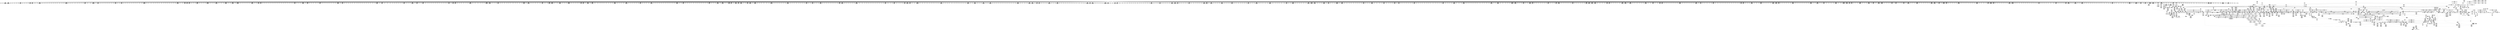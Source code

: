 digraph {
	CE0x4c0f350 [shape=record,shape=Mrecord,label="{CE0x4c0f350|56:_i8*,_:_CRE_12,16_|*MultipleSource*|*LoadInst*|security/selinux/hooks.c,1770|security/selinux/hooks.c,1770}"]
	CE0x4c44fa0 [shape=record,shape=Mrecord,label="{CE0x4c44fa0|56:_i8*,_:_CRE_485,486_}"]
	CE0x4c92aa0 [shape=record,shape=Mrecord,label="{CE0x4c92aa0|current_sid:_tmp13|security/selinux/hooks.c,218|*SummSink*}"]
	CE0x4bbb8c0 [shape=record,shape=Mrecord,label="{CE0x4bbb8c0|56:_i8*,_:_CRE_178,179_}"]
	CE0x4c322b0 [shape=record,shape=Mrecord,label="{CE0x4c322b0|104:_%struct.inode*,_:_CRE_170,171_}"]
	CE0x4bbebc0 [shape=record,shape=Mrecord,label="{CE0x4bbebc0|may_link:_sw.epilog|*SummSource*}"]
	CE0x4c11ae0 [shape=record,shape=Mrecord,label="{CE0x4c11ae0|__llvm_gcov_indirect_counter_increment:_exit|*SummSink*}"]
	CE0x4c48480 [shape=record,shape=Mrecord,label="{CE0x4c48480|56:_i8*,_:_CRE_580,581_}"]
	CE0x4c2fc40 [shape=record,shape=Mrecord,label="{CE0x4c2fc40|104:_%struct.inode*,_:_CRE_95,96_}"]
	CE0x4c60b50 [shape=record,shape=Mrecord,label="{CE0x4c60b50|i64**_getelementptr_inbounds_(_4_x_i64*_,_4_x_i64*_*___llvm_gcda_edge_table220,_i64_0,_i64_0)|*Constant*}"]
	CE0x4c11bf0 [shape=record,shape=Mrecord,label="{CE0x4c11bf0|may_link:_tmp15|security/selinux/hooks.c,1783|*SummSink*}"]
	CE0x4c087c0 [shape=record,shape=Mrecord,label="{CE0x4c087c0|56:_i8*,_:_CRE_915,916_}"]
	CE0x4bd4290 [shape=record,shape=Mrecord,label="{CE0x4bd4290|56:_i8*,_:_CRE_164,165_}"]
	CE0x4bbc350 [shape=record,shape=Mrecord,label="{CE0x4bbc350|i32_5|*Constant*|*SummSource*}"]
	CE0x4bc1dc0 [shape=record,shape=Mrecord,label="{CE0x4bc1dc0|_call_void_mcount()_#3|*SummSource*}"]
	CE0x4bcbfd0 [shape=record,shape=Mrecord,label="{CE0x4bcbfd0|selinux_inode_unlink:_dentry|Function::selinux_inode_unlink&Arg::dentry::}"]
	CE0x4c5f240 [shape=record,shape=Mrecord,label="{CE0x4c5f240|28:_i32,_:_CRE_184,192_|*MultipleSource*|security/selinux/hooks.c,1777|*LoadInst*|security/selinux/hooks.c,1769|security/selinux/hooks.c,1769}"]
	CE0x4c49690 [shape=record,shape=Mrecord,label="{CE0x4c49690|56:_i8*,_:_CRE_597,598_}"]
	CE0x4c07f40 [shape=record,shape=Mrecord,label="{CE0x4c07f40|56:_i8*,_:_CRE_907,908_}"]
	CE0x4c36af0 [shape=record,shape=Mrecord,label="{CE0x4c36af0|104:_%struct.inode*,_:_CRE_256,264_|*MultipleSource*|Function::may_link&Arg::dentry::|Function::selinux_inode_unlink&Arg::dentry::|security/selinux/hooks.c,1770}"]
	CE0x4c3f810 [shape=record,shape=Mrecord,label="{CE0x4c3f810|56:_i8*,_:_CRE_275,276_}"]
	CE0x4c85ff0 [shape=record,shape=Mrecord,label="{CE0x4c85ff0|may_link:_tmp23|security/selinux/hooks.c,1797|*SummSink*}"]
	CE0x4c43890 [shape=record,shape=Mrecord,label="{CE0x4c43890|56:_i8*,_:_CRE_432,440_|*MultipleSource*|*LoadInst*|security/selinux/hooks.c,1770|security/selinux/hooks.c,1770}"]
	CE0x4bba640 [shape=record,shape=Mrecord,label="{CE0x4bba640|56:_i8*,_:_CRE_267,268_}"]
	CE0x4bd5470 [shape=record,shape=Mrecord,label="{CE0x4bd5470|may_link:_sw.bb7|*SummSource*}"]
	CE0x4c45f50 [shape=record,shape=Mrecord,label="{CE0x4c45f50|56:_i8*,_:_CRE_528,536_|*MultipleSource*|*LoadInst*|security/selinux/hooks.c,1770|security/selinux/hooks.c,1770}"]
	CE0x4c40a20 [shape=record,shape=Mrecord,label="{CE0x4c40a20|56:_i8*,_:_CRE_292,293_}"]
	CE0x4c9d9e0 [shape=record,shape=Mrecord,label="{CE0x4c9d9e0|i8*_getelementptr_inbounds_(_25_x_i8_,_25_x_i8_*_.str3,_i32_0,_i32_0)|*Constant*}"]
	CE0x4bc72d0 [shape=record,shape=Mrecord,label="{CE0x4bc72d0|i64*_getelementptr_inbounds_(_2_x_i64_,_2_x_i64_*___llvm_gcov_ctr222,_i64_0,_i64_0)|*Constant*|*SummSink*}"]
	CE0x4c72930 [shape=record,shape=Mrecord,label="{CE0x4c72930|i64**_getelementptr_inbounds_(_4_x_i64*_,_4_x_i64*_*___llvm_gcda_edge_table220,_i64_0,_i64_3)|*Constant*|*SummSource*}"]
	CE0x4c37150 [shape=record,shape=Mrecord,label="{CE0x4c37150|104:_%struct.inode*,_:_CRE_280,288_|*MultipleSource*|Function::may_link&Arg::dentry::|Function::selinux_inode_unlink&Arg::dentry::|security/selinux/hooks.c,1770}"]
	CE0x4c098e0 [shape=record,shape=Mrecord,label="{CE0x4c098e0|56:_i8*,_:_CRE_992,1000_|*MultipleSource*|Function::may_link&Arg::dir::|security/selinux/hooks.c,1769|Function::selinux_inode_unlink&Arg::dir::}"]
	CE0x4bc3450 [shape=record,shape=Mrecord,label="{CE0x4bc3450|current_sid:_tmp3|*SummSource*}"]
	CE0x4c55340 [shape=record,shape=Mrecord,label="{CE0x4c55340|56:_i8*,_:_CRE_935,936_}"]
	CE0x4c096c0 [shape=record,shape=Mrecord,label="{CE0x4c096c0|56:_i8*,_:_CRE_984,988_|*MultipleSource*|Function::may_link&Arg::dir::|security/selinux/hooks.c,1769|Function::selinux_inode_unlink&Arg::dir::}"]
	CE0x4c563c0 [shape=record,shape=Mrecord,label="{CE0x4c563c0|56:_i8*,_:_CRE_982,983_}"]
	CE0x4c38b10 [shape=record,shape=Mrecord,label="{CE0x4c38b10|104:_%struct.inode*,_:_CRE_319,320_}"]
	CE0x4c586c0 [shape=record,shape=Mrecord,label="{CE0x4c586c0|28:_i32,_:_CRE_11,12_}"]
	CE0x4c31b90 [shape=record,shape=Mrecord,label="{CE0x4c31b90|104:_%struct.inode*,_:_CRE_164,165_}"]
	CE0x4c42180 [shape=record,shape=Mrecord,label="{CE0x4c42180|56:_i8*,_:_CRE_320,328_|*MultipleSource*|*LoadInst*|security/selinux/hooks.c,1770|security/selinux/hooks.c,1770}"]
	CE0x4c10680 [shape=record,shape=Mrecord,label="{CE0x4c10680|may_link:_i_security1|security/selinux/hooks.c,1770}"]
	CE0x4c33c30 [shape=record,shape=Mrecord,label="{CE0x4c33c30|104:_%struct.inode*,_:_CRE_190,191_}"]
	CE0x4c27e20 [shape=record,shape=Mrecord,label="{CE0x4c27e20|__llvm_gcov_indirect_counter_increment:_tmp2}"]
	CE0x4c08d10 [shape=record,shape=Mrecord,label="{CE0x4c08d10|56:_i8*,_:_CRE_920,921_}"]
	CE0x4c6c070 [shape=record,shape=Mrecord,label="{CE0x4c6c070|i32_(i32,_i32,_i16,_i32,_%struct.common_audit_data*)*_bitcast_(i32_(i32,_i32,_i16,_i32,_%struct.common_audit_data.495*)*_avc_has_perm_to_i32_(i32,_i32,_i16,_i32,_%struct.common_audit_data*)*)|*Constant*|*SummSource*}"]
	CE0x4c07b00 [shape=record,shape=Mrecord,label="{CE0x4c07b00|56:_i8*,_:_CRE_903,904_}"]
	CE0x4c40f70 [shape=record,shape=Mrecord,label="{CE0x4c40f70|56:_i8*,_:_CRE_297,298_}"]
	CE0x4c39000 [shape=record,shape=Mrecord,label="{CE0x4c39000|may_link:_tmp3|security/selinux/hooks.c,1769|*SummSink*}"]
	CE0x4c476b0 [shape=record,shape=Mrecord,label="{CE0x4c476b0|56:_i8*,_:_CRE_567,568_}"]
	CE0x4bd6770 [shape=record,shape=Mrecord,label="{CE0x4bd6770|56:_i8*,_:_CRE_160,161_}"]
	CE0x4c5ae10 [shape=record,shape=Mrecord,label="{CE0x4c5ae10|28:_i32,_:_CRE_66,67_}"]
	CE0x4c31cc0 [shape=record,shape=Mrecord,label="{CE0x4c31cc0|104:_%struct.inode*,_:_CRE_165,166_}"]
	CE0x4c345b0 [shape=record,shape=Mrecord,label="{CE0x4c345b0|104:_%struct.inode*,_:_CRE_198,199_}"]
	CE0x4c9a000 [shape=record,shape=Mrecord,label="{CE0x4c9a000|__llvm_gcov_indirect_counter_increment:_bb|*SummSink*}"]
	CE0x4bc6fe0 [shape=record,shape=Mrecord,label="{CE0x4bc6fe0|get_current:_tmp1}"]
	CE0x4c78f10 [shape=record,shape=Mrecord,label="{CE0x4c78f10|current_sid:_tmp17|security/selinux/hooks.c,218|*SummSource*}"]
	CE0x4c2fea0 [shape=record,shape=Mrecord,label="{CE0x4c2fea0|104:_%struct.inode*,_:_CRE_104,112_|*MultipleSource*|Function::may_link&Arg::dentry::|Function::selinux_inode_unlink&Arg::dentry::|security/selinux/hooks.c,1770}"]
	CE0x4c9a410 [shape=record,shape=Mrecord,label="{CE0x4c9a410|i64*_getelementptr_inbounds_(_11_x_i64_,_11_x_i64_*___llvm_gcov_ctr125,_i64_0,_i64_0)|*Constant*|*SummSink*}"]
	CE0x4bcdcd0 [shape=record,shape=Mrecord,label="{CE0x4bcdcd0|56:_i8*,_:_CRE_302,303_}"]
	CE0x4c0dd50 [shape=record,shape=Mrecord,label="{CE0x4c0dd50|56:_i8*,_:_CRE_240,241_}"]
	CE0x4bb9fc0 [shape=record,shape=Mrecord,label="{CE0x4bb9fc0|56:_i8*,_:_CRE_259,260_}"]
	CE0x4c41900 [shape=record,shape=Mrecord,label="{CE0x4c41900|56:_i8*,_:_CRE_306,307_}"]
	CE0x4c0d1a0 [shape=record,shape=Mrecord,label="{CE0x4c0d1a0|56:_i8*,_:_CRE_197,198_}"]
	CE0x4c5ea10 [shape=record,shape=Mrecord,label="{CE0x4c5ea10|28:_i32,_:_CRE_144,152_|*MultipleSource*|security/selinux/hooks.c,1777|*LoadInst*|security/selinux/hooks.c,1769|security/selinux/hooks.c,1769}"]
	CE0x4c0fa50 [shape=record,shape=Mrecord,label="{CE0x4c0fa50|56:_i8*,_:_CRE_48,56_|*MultipleSource*|*LoadInst*|security/selinux/hooks.c,1770|security/selinux/hooks.c,1770}"]
	CE0x4c310e0 [shape=record,shape=Mrecord,label="{CE0x4c310e0|104:_%struct.inode*,_:_CRE_155,156_}"]
	CE0x4bbba60 [shape=record,shape=Mrecord,label="{CE0x4bbba60|56:_i8*,_:_CRE_180,181_}"]
	CE0x4c353f0 [shape=record,shape=Mrecord,label="{CE0x4c353f0|104:_%struct.inode*,_:_CRE_210,211_}"]
	CE0x4bd7ba0 [shape=record,shape=Mrecord,label="{CE0x4bd7ba0|56:_i8*,_:_CRE_179,180_}"]
	CE0x4beb360 [shape=record,shape=Mrecord,label="{CE0x4beb360|56:_i8*,_:_CRE_424,432_|*MultipleSource*|Function::may_link&Arg::dir::|security/selinux/hooks.c,1769|Function::selinux_inode_unlink&Arg::dir::}"]
	CE0x4c38ed0 [shape=record,shape=Mrecord,label="{CE0x4c38ed0|may_link:_tmp3|security/selinux/hooks.c,1769|*SummSource*}"]
	CE0x4c57260 [shape=record,shape=Mrecord,label="{CE0x4c57260|may_link:_sid4|security/selinux/hooks.c,1777}"]
	CE0x4c30af0 [shape=record,shape=Mrecord,label="{CE0x4c30af0|104:_%struct.inode*,_:_CRE_150,151_}"]
	CE0x4c45bb0 [shape=record,shape=Mrecord,label="{CE0x4c45bb0|56:_i8*,_:_CRE_512,520_|*MultipleSource*|*LoadInst*|security/selinux/hooks.c,1770|security/selinux/hooks.c,1770}"]
	CE0x4bd2250 [shape=record,shape=Mrecord,label="{CE0x4bd2250|56:_i8*,_:_CRE_569,570_}"]
	CE0x4c4ed20 [shape=record,shape=Mrecord,label="{CE0x4c4ed20|56:_i8*,_:_CRE_869,870_}"]
	CE0x4bbc2b0 [shape=record,shape=Mrecord,label="{CE0x4bbc2b0|i32_0|*Constant*|*SummSource*}"]
	CE0x4baf440 [shape=record,shape=Mrecord,label="{CE0x4baf440|may_link:_tmp13|security/selinux/hooks.c,1779}"]
	CE0x4c30810 [shape=record,shape=Mrecord,label="{CE0x4c30810|104:_%struct.inode*,_:_CRE_147,148_}"]
	CE0x4c32050 [shape=record,shape=Mrecord,label="{CE0x4c32050|104:_%struct.inode*,_:_CRE_168,169_}"]
	CE0x4c548a0 [shape=record,shape=Mrecord,label="{CE0x4c548a0|56:_i8*,_:_CRE_925,926_}"]
	CE0x4bd6550 [shape=record,shape=Mrecord,label="{CE0x4bd6550|56:_i8*,_:_CRE_158,159_}"]
	CE0x4bcebe0 [shape=record,shape=Mrecord,label="{CE0x4bcebe0|56:_i8*,_:_CRE_440,448_|*MultipleSource*|Function::may_link&Arg::dir::|security/selinux/hooks.c,1769|Function::selinux_inode_unlink&Arg::dir::}"]
	CE0x4bdd4f0 [shape=record,shape=Mrecord,label="{CE0x4bdd4f0|COLLAPSED:_GIRE_selinux_xfrm_refcount_global_%struct.atomic_t_zeroinitializer,_align_4:_elem_0:default:}"]
	CE0x4bd08a0 [shape=record,shape=Mrecord,label="{CE0x4bd08a0|56:_i8*,_:_CRE_512,520_|*MultipleSource*|Function::may_link&Arg::dir::|security/selinux/hooks.c,1769|Function::selinux_inode_unlink&Arg::dir::}"]
	CE0x4bfd3b0 [shape=record,shape=Mrecord,label="{CE0x4bfd3b0|56:_i8*,_:_CRE_585,586_}"]
	CE0x4bd3f50 [shape=record,shape=Mrecord,label="{CE0x4bd3f50|56:_i8*,_:_CRE_160,161_}"]
	CE0x4c676e0 [shape=record,shape=Mrecord,label="{CE0x4c676e0|may_link:_dentry2|security/selinux/hooks.c,1773|*SummSource*}"]
	CE0x4c2d0e0 [shape=record,shape=Mrecord,label="{CE0x4c2d0e0|current_sid:_tmp1|*SummSink*}"]
	CE0x4bd1b00 [shape=record,shape=Mrecord,label="{CE0x4bd1b00|56:_i8*,_:_CRE_560,561_}"]
	CE0x4bfd6f0 [shape=record,shape=Mrecord,label="{CE0x4bfd6f0|56:_i8*,_:_CRE_589,590_}"]
	CE0x4bcfc60 [shape=record,shape=Mrecord,label="{CE0x4bcfc60|56:_i8*,_:_CRE_482,483_}"]
	CE0x4c45d80 [shape=record,shape=Mrecord,label="{CE0x4c45d80|56:_i8*,_:_CRE_520,528_|*MultipleSource*|*LoadInst*|security/selinux/hooks.c,1770|security/selinux/hooks.c,1770}"]
	CE0x4c58f60 [shape=record,shape=Mrecord,label="{CE0x4c58f60|28:_i32,_:_CRE_21,22_}"]
	CE0x4be3b60 [shape=record,shape=Mrecord,label="{CE0x4be3b60|i1_true|*Constant*}"]
	CE0x4c9ba70 [shape=record,shape=Mrecord,label="{CE0x4c9ba70|__llvm_gcov_indirect_counter_increment:_tmp3}"]
	CE0x4c40d50 [shape=record,shape=Mrecord,label="{CE0x4c40d50|56:_i8*,_:_CRE_295,296_}"]
	CE0x4c3ed70 [shape=record,shape=Mrecord,label="{CE0x4c3ed70|56:_i8*,_:_CRE_265,266_}"]
	CE0x4c4a460 [shape=record,shape=Mrecord,label="{CE0x4c4a460|56:_i8*,_:_CRE_610,611_}"]
	CE0x4c10310 [shape=record,shape=Mrecord,label="{CE0x4c10310|56:_i8*,_:_CRE_80,88_|*MultipleSource*|*LoadInst*|security/selinux/hooks.c,1770|security/selinux/hooks.c,1770}"]
	CE0x4c4c700 [shape=record,shape=Mrecord,label="{CE0x4c4c700|56:_i8*,_:_CRE_704,712_|*MultipleSource*|*LoadInst*|security/selinux/hooks.c,1770|security/selinux/hooks.c,1770}"]
	CE0x4bbecd0 [shape=record,shape=Mrecord,label="{CE0x4bbecd0|may_link:_dentry|Function::may_link&Arg::dentry::|*SummSource*}"]
	CE0x4c35ea0 [shape=record,shape=Mrecord,label="{CE0x4c35ea0|104:_%struct.inode*,_:_CRE_219,220_}"]
	CE0x4c48150 [shape=record,shape=Mrecord,label="{CE0x4c48150|56:_i8*,_:_CRE_577,578_}"]
	CE0x4bc39a0 [shape=record,shape=Mrecord,label="{CE0x4bc39a0|56:_i8*,_:_CRE_76,80_|*MultipleSource*|Function::may_link&Arg::dir::|security/selinux/hooks.c,1769|Function::selinux_inode_unlink&Arg::dir::}"]
	CE0x4c475a0 [shape=record,shape=Mrecord,label="{CE0x4c475a0|56:_i8*,_:_CRE_566,567_}"]
	CE0x4c498b0 [shape=record,shape=Mrecord,label="{CE0x4c498b0|56:_i8*,_:_CRE_599,600_}"]
	CE0x4be9d90 [shape=record,shape=Mrecord,label="{CE0x4be9d90|current_sid:_if.end|*SummSink*}"]
	CE0x4c5c910 [shape=record,shape=Mrecord,label="{CE0x4c5c910|28:_i32,_:_CRE_93,94_}"]
	CE0x4c4eb40 [shape=record,shape=Mrecord,label="{CE0x4c4eb40|56:_i8*,_:_CRE_867,868_}"]
	CE0x4bfd480 [shape=record,shape=Mrecord,label="{CE0x4bfd480|56:_i8*,_:_CRE_586,587_}"]
	CE0x4bb9d50 [shape=record,shape=Mrecord,label="{CE0x4bb9d50|56:_i8*,_:_CRE_256,257_}"]
	CE0x4c48d00 [shape=record,shape=Mrecord,label="{CE0x4c48d00|56:_i8*,_:_CRE_588,589_}"]
	CE0x4c5c810 [shape=record,shape=Mrecord,label="{CE0x4c5c810|28:_i32,_:_CRE_92,93_}"]
	CE0x4c57e90 [shape=record,shape=Mrecord,label="{CE0x4c57e90|may_link:_sid10|security/selinux/hooks.c,1797|*SummSource*}"]
	CE0x4c033d0 [shape=record,shape=Mrecord,label="{CE0x4c033d0|56:_i8*,_:_CRE_875,876_}"]
	CE0x4c9c250 [shape=record,shape=Mrecord,label="{CE0x4c9c250|__llvm_gcov_indirect_counter_increment:_tmp5}"]
	CE0x4c37de0 [shape=record,shape=Mrecord,label="{CE0x4c37de0|104:_%struct.inode*,_:_CRE_307,308_}"]
	CE0x4c47160 [shape=record,shape=Mrecord,label="{CE0x4c47160|56:_i8*,_:_CRE_562,563_}"]
	CE0x4bbafd0 [shape=record,shape=Mrecord,label="{CE0x4bbafd0|56:_i8*,_:_CRE_167,168_}"]
	CE0x4c36d10 [shape=record,shape=Mrecord,label="{CE0x4c36d10|104:_%struct.inode*,_:_CRE_264,272_|*MultipleSource*|Function::may_link&Arg::dentry::|Function::selinux_inode_unlink&Arg::dentry::|security/selinux/hooks.c,1770}"]
	CE0x4c62370 [shape=record,shape=Mrecord,label="{CE0x4c62370|GLOBAL:___llvm_gcov_global_state_pred221|Global_var:__llvm_gcov_global_state_pred221|*SummSink*}"]
	CE0x4c59ee0 [shape=record,shape=Mrecord,label="{CE0x4c59ee0|28:_i32,_:_CRE_50,51_}"]
	CE0x4c399a0 [shape=record,shape=Mrecord,label="{CE0x4c399a0|i64*_getelementptr_inbounds_(_14_x_i64_,_14_x_i64_*___llvm_gcov_ctr219,_i64_0,_i64_8)|*Constant*|*SummSource*}"]
	CE0x4c50260 [shape=record,shape=Mrecord,label="{CE0x4c50260|56:_i8*,_:_CRE_889,890_}"]
	CE0x4be7c00 [shape=record,shape=Mrecord,label="{CE0x4be7c00|56:_i8*,_:_CRE_192,193_}"]
	CE0x4c32f20 [shape=record,shape=Mrecord,label="{CE0x4c32f20|104:_%struct.inode*,_:_CRE_179,180_}"]
	CE0x4c0e630 [shape=record,shape=Mrecord,label="{CE0x4c0e630|56:_i8*,_:_CRE_241,242_}"]
	CE0x4c73750 [shape=record,shape=Mrecord,label="{CE0x4c73750|may_link:_tmp19|security/selinux/hooks.c,1789|*SummSource*}"]
	CE0x4c0c090 [shape=record,shape=Mrecord,label="{CE0x4c0c090|56:_i8*,_:_CRE_151,152_}"]
	CE0x4bbb7f0 [shape=record,shape=Mrecord,label="{CE0x4bbb7f0|56:_i8*,_:_CRE_177,178_}"]
	CE0x4c84c70 [shape=record,shape=Mrecord,label="{CE0x4c84c70|may_link:_av.0}"]
	CE0x4c4a570 [shape=record,shape=Mrecord,label="{CE0x4c4a570|56:_i8*,_:_CRE_611,612_}"]
	CE0x4c0e460 [shape=record,shape=Mrecord,label="{CE0x4c0e460|56:_i8*,_:_CRE_232,236_|*MultipleSource*|*LoadInst*|security/selinux/hooks.c,1770|security/selinux/hooks.c,1770}"]
	CE0x4c32510 [shape=record,shape=Mrecord,label="{CE0x4c32510|104:_%struct.inode*,_:_CRE_172,173_}"]
	CE0x4c34350 [shape=record,shape=Mrecord,label="{CE0x4c34350|104:_%struct.inode*,_:_CRE_196,197_}"]
	CE0x4c10e30 [shape=record,shape=Mrecord,label="{CE0x4c10e30|current_sid:_tmp23|security/selinux/hooks.c,218}"]
	CE0x4c2eef0 [shape=record,shape=Mrecord,label="{CE0x4c2eef0|104:_%struct.inode*,_:_CRE_72,80_|*MultipleSource*|Function::may_link&Arg::dentry::|Function::selinux_inode_unlink&Arg::dentry::|security/selinux/hooks.c,1770}"]
	CE0x4c035f0 [shape=record,shape=Mrecord,label="{CE0x4c035f0|56:_i8*,_:_CRE_877,878_}"]
	CE0x4c83040 [shape=record,shape=Mrecord,label="{CE0x4c83040|GLOBAL:_printk|*Constant*|*SummSink*}"]
	CE0x4c4c190 [shape=record,shape=Mrecord,label="{CE0x4c4c190|56:_i8*,_:_CRE_684,688_|*MultipleSource*|*LoadInst*|security/selinux/hooks.c,1770|security/selinux/hooks.c,1770}"]
	CE0x4bcde70 [shape=record,shape=Mrecord,label="{CE0x4bcde70|56:_i8*,_:_CRE_304,305_}"]
	CE0x4bc6a00 [shape=record,shape=Mrecord,label="{CE0x4bc6a00|_ret_i32_%retval.0,_!dbg_!27757|security/selinux/hooks.c,1799|*SummSource*}"]
	CE0x4c48260 [shape=record,shape=Mrecord,label="{CE0x4c48260|56:_i8*,_:_CRE_578,579_}"]
	CE0x4c0bd60 [shape=record,shape=Mrecord,label="{CE0x4c0bd60|56:_i8*,_:_CRE_148,149_}"]
	CE0x4c9a700 [shape=record,shape=Mrecord,label="{CE0x4c9a700|current_sid:_tmp}"]
	CE0x4bd18c0 [shape=record,shape=Mrecord,label="{CE0x4bd18c0|56:_i8*,_:_CRE_557,558_}"]
	CE0x4c06d30 [shape=record,shape=Mrecord,label="{CE0x4c06d30|56:_i8*,_:_CRE_929,930_}"]
	CE0x4bcfac0 [shape=record,shape=Mrecord,label="{CE0x4bcfac0|56:_i8*,_:_CRE_480,481_}"]
	CE0x4bcdc00 [shape=record,shape=Mrecord,label="{CE0x4bcdc00|56:_i8*,_:_CRE_301,302_}"]
	CE0x4c3f3d0 [shape=record,shape=Mrecord,label="{CE0x4c3f3d0|56:_i8*,_:_CRE_271,272_}"]
	CE0x4c4d010 [shape=record,shape=Mrecord,label="{CE0x4c4d010|56:_i8*,_:_CRE_752,756_|*MultipleSource*|*LoadInst*|security/selinux/hooks.c,1770|security/selinux/hooks.c,1770}"]
	CE0x4c63ce0 [shape=record,shape=Mrecord,label="{CE0x4c63ce0|i64_2|*Constant*|*SummSource*}"]
	CE0x4c4f6b0 [shape=record,shape=Mrecord,label="{CE0x4c4f6b0|56:_i8*,_:_CRE_878,879_}"]
	CE0x4bfd210 [shape=record,shape=Mrecord,label="{CE0x4bfd210|56:_i8*,_:_CRE_583,584_}"]
	CE0x4c4d920 [shape=record,shape=Mrecord,label="{CE0x4c4d920|56:_i8*,_:_CRE_800,804_|*MultipleSource*|*LoadInst*|security/selinux/hooks.c,1770|security/selinux/hooks.c,1770}"]
	CE0x4c85540 [shape=record,shape=Mrecord,label="{CE0x4c85540|VOIDTB_TE_array:_GCE_.str64_private_unnamed_addr_constant_38_x_i8_c_014SELinux:_%s:_unrecognized_kind_%d_0A_00_,_align_1:_elem_0:default:}"]
	CE0x4c68190 [shape=record,shape=Mrecord,label="{CE0x4c68190|i64_1048576|*Constant*|*SummSource*}"]
	CE0x4c47380 [shape=record,shape=Mrecord,label="{CE0x4c47380|56:_i8*,_:_CRE_564,565_}"]
	CE0x4c48590 [shape=record,shape=Mrecord,label="{CE0x4c48590|56:_i8*,_:_CRE_581,582_}"]
	CE0x4bfcd30 [shape=record,shape=Mrecord,label="{CE0x4bfcd30|56:_i8*,_:_CRE_577,578_}"]
	CE0x4c69ed0 [shape=record,shape=Mrecord,label="{CE0x4c69ed0|i32_3|*Constant*}"]
	CE0x4bbbe40 [shape=record,shape=Mrecord,label="{CE0x4bbbe40|i32_10|*Constant*}"]
	CE0x4be7720 [shape=record,shape=Mrecord,label="{CE0x4be7720|56:_i8*,_:_CRE_186,187_}"]
	CE0x4c0b700 [shape=record,shape=Mrecord,label="{CE0x4c0b700|56:_i8*,_:_CRE_142,143_}"]
	CE0x4c682c0 [shape=record,shape=Mrecord,label="{CE0x4c682c0|i64_1048576|*Constant*|*SummSink*}"]
	CE0x4beb500 [shape=record,shape=Mrecord,label="{CE0x4beb500|get_current:_tmp4|./arch/x86/include/asm/current.h,14|*SummSink*}"]
	CE0x4bd7cb0 [shape=record,shape=Mrecord,label="{CE0x4bd7cb0|56:_i8*,_:_CRE_180,181_}"]
	CE0x4c0c700 [shape=record,shape=Mrecord,label="{CE0x4c0c700|56:_i8*,_:_CRE_187,188_}"]
	CE0x4bc0780 [shape=record,shape=Mrecord,label="{CE0x4bc0780|56:_i8*,_:_CRE_247,248_}"]
	CE0x4be2420 [shape=record,shape=Mrecord,label="{CE0x4be2420|current_sid:_tmp2|*SummSource*}"]
	CE0x4c36360 [shape=record,shape=Mrecord,label="{CE0x4c36360|104:_%struct.inode*,_:_CRE_223,224_}"]
	CE0x4c415d0 [shape=record,shape=Mrecord,label="{CE0x4c415d0|56:_i8*,_:_CRE_303,304_}"]
	CE0x4be7250 [shape=record,shape=Mrecord,label="{CE0x4be7250|current_sid:_land.lhs.true2}"]
	CE0x4c2ffd0 [shape=record,shape=Mrecord,label="{CE0x4c2ffd0|104:_%struct.inode*,_:_CRE_112,144_|*MultipleSource*|Function::may_link&Arg::dentry::|Function::selinux_inode_unlink&Arg::dentry::|security/selinux/hooks.c,1770}"]
	CE0x4c5c510 [shape=record,shape=Mrecord,label="{CE0x4c5c510|28:_i32,_:_CRE_89,90_}"]
	CE0x4c7bec0 [shape=record,shape=Mrecord,label="{CE0x4c7bec0|i32_78|*Constant*}"]
	CE0x4c62f10 [shape=record,shape=Mrecord,label="{CE0x4c62f10|_call_void___llvm_gcov_indirect_counter_increment(i32*___llvm_gcov_global_state_pred221,_i64**_getelementptr_inbounds_(_4_x_i64*_,_4_x_i64*_*___llvm_gcda_edge_table220,_i64_0,_i64_1)),_!dbg_!27742|security/selinux/hooks.c,1783|*SummSink*}"]
	CE0x4c4f5a0 [shape=record,shape=Mrecord,label="{CE0x4c4f5a0|56:_i8*,_:_CRE_877,878_}"]
	CE0x4c29700 [shape=record,shape=Mrecord,label="{CE0x4c29700|current_sid:_tmp14|security/selinux/hooks.c,218|*SummSink*}"]
	CE0x4c27b60 [shape=record,shape=Mrecord,label="{CE0x4c27b60|__llvm_gcov_indirect_counter_increment:_tmp1|*SummSource*}"]
	CE0x4c30fb0 [shape=record,shape=Mrecord,label="{CE0x4c30fb0|104:_%struct.inode*,_:_CRE_154,155_}"]
	CE0x4c87490 [shape=record,shape=Mrecord,label="{CE0x4c87490|may_link:_sid10|security/selinux/hooks.c,1797|*SummSink*}"]
	CE0x4c402b0 [shape=record,shape=Mrecord,label="{CE0x4c402b0|56:_i8*,_:_CRE_285,286_}"]
	CE0x4bfee80 [shape=record,shape=Mrecord,label="{CE0x4bfee80|56:_i8*,_:_CRE_618,619_}"]
	CE0x4c413b0 [shape=record,shape=Mrecord,label="{CE0x4c413b0|56:_i8*,_:_CRE_301,302_}"]
	CE0x4c04800 [shape=record,shape=Mrecord,label="{CE0x4c04800|56:_i8*,_:_CRE_894,895_}"]
	CE0x4c34f30 [shape=record,shape=Mrecord,label="{CE0x4c34f30|104:_%struct.inode*,_:_CRE_206,207_}"]
	CE0x4be4990 [shape=record,shape=Mrecord,label="{CE0x4be4990|i64_3|*Constant*|*SummSource*}"]
	CE0x4bd5530 [shape=record,shape=Mrecord,label="{CE0x4bd5530|may_link:_sw.bb7|*SummSink*}"]
	CE0x4c67fa0 [shape=record,shape=Mrecord,label="{CE0x4c67fa0|i32_8388608|*Constant*|*SummSource*}"]
	CE0x4bbb3e0 [shape=record,shape=Mrecord,label="{CE0x4bbb3e0|56:_i8*,_:_CRE_172,173_}"]
	CE0x4c91db0 [shape=record,shape=Mrecord,label="{CE0x4c91db0|current_sid:_do.end}"]
	CE0x4c76710 [shape=record,shape=Mrecord,label="{CE0x4c76710|current_sid:_security|security/selinux/hooks.c,218|*SummSource*}"]
	CE0x4c54bd0 [shape=record,shape=Mrecord,label="{CE0x4c54bd0|56:_i8*,_:_CRE_928,929_}"]
	CE0x4c41080 [shape=record,shape=Mrecord,label="{CE0x4c41080|56:_i8*,_:_CRE_298,299_}"]
	CE0x4c506a0 [shape=record,shape=Mrecord,label="{CE0x4c506a0|56:_i8*,_:_CRE_893,894_}"]
	CE0x4c74720 [shape=record,shape=Mrecord,label="{CE0x4c74720|may_link:_tmp17|security/selinux/hooks.c,1786|*SummSource*}"]
	CE0x4c29590 [shape=record,shape=Mrecord,label="{CE0x4c29590|current_sid:_tmp14|security/selinux/hooks.c,218|*SummSource*}"]
	CE0x4c613b0 [shape=record,shape=Mrecord,label="{CE0x4c613b0|i64*_getelementptr_inbounds_(_14_x_i64_,_14_x_i64_*___llvm_gcov_ctr219,_i64_0,_i64_11)|*Constant*|*SummSink*}"]
	CE0x4c993d0 [shape=record,shape=Mrecord,label="{CE0x4c993d0|current_sid:_tmp|*SummSource*}"]
	CE0x4be3390 [shape=record,shape=Mrecord,label="{CE0x4be3390|i64_5|*Constant*|*SummSink*}"]
	CE0x4c0cc50 [shape=record,shape=Mrecord,label="{CE0x4c0cc50|56:_i8*,_:_CRE_192,193_}"]
	CE0x4bbf330 [shape=record,shape=Mrecord,label="{CE0x4bbf330|56:_i8*,_:_CRE_281,282_}"]
	CE0x4bed1f0 [shape=record,shape=Mrecord,label="{CE0x4bed1f0|56:_i8*,_:_CRE_933,934_}"]
	CE0x4c84b50 [shape=record,shape=Mrecord,label="{CE0x4c84b50|i32_16777216|*Constant*|*SummSink*}"]
	CE0x4bedba0 [shape=record,shape=Mrecord,label="{CE0x4bedba0|56:_i8*,_:_CRE_968,976_|*MultipleSource*|Function::may_link&Arg::dir::|security/selinux/hooks.c,1769|Function::selinux_inode_unlink&Arg::dir::}"]
	CE0x4c589c0 [shape=record,shape=Mrecord,label="{CE0x4c589c0|28:_i32,_:_CRE_15,16_}"]
	CE0x4c31210 [shape=record,shape=Mrecord,label="{CE0x4c31210|104:_%struct.inode*,_:_CRE_156,157_}"]
	CE0x4c56800 [shape=record,shape=Mrecord,label="{CE0x4c56800|56:_i8*,_:_CRE_988,992_|*MultipleSource*|*LoadInst*|security/selinux/hooks.c,1770|security/selinux/hooks.c,1770}"]
	CE0x4c90460 [shape=record,shape=Mrecord,label="{CE0x4c90460|__llvm_gcov_indirect_counter_increment:_tmp6}"]
	CE0x4bc17e0 [shape=record,shape=Mrecord,label="{CE0x4bc17e0|may_link:_if.end|*SummSource*}"]
	CE0x4c43c30 [shape=record,shape=Mrecord,label="{CE0x4c43c30|56:_i8*,_:_CRE_448,456_|*MultipleSource*|*LoadInst*|security/selinux/hooks.c,1770|security/selinux/hooks.c,1770}"]
	CE0x4c4e230 [shape=record,shape=Mrecord,label="{CE0x4c4e230|56:_i8*,_:_CRE_840,848_|*MultipleSource*|*LoadInst*|security/selinux/hooks.c,1770|security/selinux/hooks.c,1770}"]
	CE0x4c028c0 [shape=record,shape=Mrecord,label="{CE0x4c028c0|56:_i8*,_:_CRE_865,866_}"]
	CE0x4c4abd0 [shape=record,shape=Mrecord,label="{CE0x4c4abd0|56:_i8*,_:_CRE_617,618_}"]
	CE0x4bfe4c0 [shape=record,shape=Mrecord,label="{CE0x4bfe4c0|56:_i8*,_:_CRE_606,607_}"]
	CE0x4c85190 [shape=record,shape=Mrecord,label="{CE0x4c85190|may_link:_tmp22|security/selinux/hooks.c,1797}"]
	CE0x683b650 [shape=record,shape=Mrecord,label="{CE0x683b650|selinux_inode_unlink:_call|security/selinux/hooks.c,2774}"]
	CE0x4c59720 [shape=record,shape=Mrecord,label="{CE0x4c59720|28:_i32,_:_CRE_34,35_|*MultipleSource*|security/selinux/hooks.c,1777|*LoadInst*|security/selinux/hooks.c,1769|security/selinux/hooks.c,1769}"]
	CE0x4c3fd60 [shape=record,shape=Mrecord,label="{CE0x4c3fd60|56:_i8*,_:_CRE_280,281_}"]
	CE0x4be7650 [shape=record,shape=Mrecord,label="{CE0x4be7650|56:_i8*,_:_CRE_185,186_}"]
	CE0x4cbd210 [shape=record,shape=Mrecord,label="{CE0x4cbd210|get_current:_tmp2|*SummSource*}"]
	CE0x4c6ddf0 [shape=record,shape=Mrecord,label="{CE0x4c6ddf0|avc_has_perm:_auditdata|Function::avc_has_perm&Arg::auditdata::|*SummSource*}"]
	CE0x4c0c5f0 [shape=record,shape=Mrecord,label="{CE0x4c0c5f0|56:_i8*,_:_CRE_186,187_}"]
	CE0x4bd6990 [shape=record,shape=Mrecord,label="{CE0x4bd6990|56:_i8*,_:_CRE_162,163_}"]
	CE0x4c2e7e0 [shape=record,shape=Mrecord,label="{CE0x4c2e7e0|104:_%struct.inode*,_:_CRE_24,40_|*MultipleSource*|Function::may_link&Arg::dentry::|Function::selinux_inode_unlink&Arg::dentry::|security/selinux/hooks.c,1770}"]
	CE0x4c9be50 [shape=record,shape=Mrecord,label="{CE0x4c9be50|current_sid:_tobool1|security/selinux/hooks.c,218}"]
	CE0x4be15a0 [shape=record,shape=Mrecord,label="{CE0x4be15a0|current_sid:_if.end}"]
	CE0x4c3f5f0 [shape=record,shape=Mrecord,label="{CE0x4c3f5f0|56:_i8*,_:_CRE_273,274_}"]
	CE0x4c72db0 [shape=record,shape=Mrecord,label="{CE0x4c72db0|i64*_getelementptr_inbounds_(_14_x_i64_,_14_x_i64_*___llvm_gcov_ctr219,_i64_0,_i64_10)|*Constant*|*SummSource*}"]
	CE0x4c3a6c0 [shape=record,shape=Mrecord,label="{CE0x4c3a6c0|may_link:_tmp14|security/selinux/hooks.c,1783|*SummSink*}"]
	CE0x4baf1b0 [shape=record,shape=Mrecord,label="{CE0x4baf1b0|may_link:_tmp12|security/selinux/hooks.c,1779|*SummSink*}"]
	CE0x4c5c410 [shape=record,shape=Mrecord,label="{CE0x4c5c410|28:_i32,_:_CRE_88,89_}"]
	CE0x4c469c0 [shape=record,shape=Mrecord,label="{CE0x4c469c0|56:_i8*,_:_CRE_556,557_}"]
	CE0x4c6c1a0 [shape=record,shape=Mrecord,label="{CE0x4c6c1a0|i32_(i32,_i32,_i16,_i32,_%struct.common_audit_data*)*_bitcast_(i32_(i32,_i32,_i16,_i32,_%struct.common_audit_data.495*)*_avc_has_perm_to_i32_(i32,_i32,_i16,_i32,_%struct.common_audit_data*)*)|*Constant*|*SummSink*}"]
	CE0x4c020c0 [shape=record,shape=Mrecord,label="{CE0x4c020c0|56:_i8*,_:_CRE_840,848_|*MultipleSource*|Function::may_link&Arg::dir::|security/selinux/hooks.c,1769|Function::selinux_inode_unlink&Arg::dir::}"]
	CE0x4bfe8d0 [shape=record,shape=Mrecord,label="{CE0x4bfe8d0|56:_i8*,_:_CRE_611,612_}"]
	CE0x4c3c7c0 [shape=record,shape=Mrecord,label="{CE0x4c3c7c0|__llvm_gcov_indirect_counter_increment:_entry|*SummSource*}"]
	CE0x4c32cc0 [shape=record,shape=Mrecord,label="{CE0x4c32cc0|104:_%struct.inode*,_:_CRE_177,178_}"]
	CE0x4c901f0 [shape=record,shape=Mrecord,label="{CE0x4c901f0|may_link:_tmp24|security/selinux/hooks.c,1797|*SummSource*}"]
	CE0x4c58d60 [shape=record,shape=Mrecord,label="{CE0x4c58d60|28:_i32,_:_CRE_19,20_}"]
	CE0x4bd06e0 [shape=record,shape=Mrecord,label="{CE0x4bd06e0|56:_i8*,_:_CRE_508,512_|*MultipleSource*|Function::may_link&Arg::dir::|security/selinux/hooks.c,1769|Function::selinux_inode_unlink&Arg::dir::}"]
	CE0x4c08380 [shape=record,shape=Mrecord,label="{CE0x4c08380|56:_i8*,_:_CRE_911,912_}"]
	CE0x4c0d2b0 [shape=record,shape=Mrecord,label="{CE0x4c0d2b0|56:_i8*,_:_CRE_198,199_}"]
	CE0x4bd9f00 [shape=record,shape=Mrecord,label="{CE0x4bd9f00|may_link:_sw.default|*SummSource*}"]
	CE0x4c00000 [shape=record,shape=Mrecord,label="{CE0x4c00000|56:_i8*,_:_CRE_684,688_|*MultipleSource*|Function::may_link&Arg::dir::|security/selinux/hooks.c,1769|Function::selinux_inode_unlink&Arg::dir::}"]
	CE0x4c053b0 [shape=record,shape=Mrecord,label="{CE0x4c053b0|56:_i8*,_:_CRE_905,906_}"]
	CE0x4c677e0 [shape=record,shape=Mrecord,label="{CE0x4c677e0|i32_8388608|*Constant*}"]
	CE0x4c2e4d0 [shape=record,shape=Mrecord,label="{CE0x4c2e4d0|104:_%struct.inode*,_:_CRE_16,24_|*MultipleSource*|Function::may_link&Arg::dentry::|Function::selinux_inode_unlink&Arg::dentry::|security/selinux/hooks.c,1770}"]
	CE0x4c50480 [shape=record,shape=Mrecord,label="{CE0x4c50480|56:_i8*,_:_CRE_891,892_}"]
	CE0x4c95660 [shape=record,shape=Mrecord,label="{CE0x4c95660|i32_4|*Constant*|*SummSink*}"]
	CE0x4c5c310 [shape=record,shape=Mrecord,label="{CE0x4c5c310|28:_i32,_:_CRE_87,88_}"]
	CE0x4bd6880 [shape=record,shape=Mrecord,label="{CE0x4bd6880|56:_i8*,_:_CRE_161,162_}"]
	CE0x4c0cb40 [shape=record,shape=Mrecord,label="{CE0x4c0cb40|56:_i8*,_:_CRE_191,192_}"]
	CE0x4c3f4e0 [shape=record,shape=Mrecord,label="{CE0x4c3f4e0|56:_i8*,_:_CRE_272,273_}"]
	CE0x4c5d6c0 [shape=record,shape=Mrecord,label="{CE0x4c5d6c0|28:_i32,_:_CRE_106,107_}"]
	CE0x4c97ff0 [shape=record,shape=Mrecord,label="{CE0x4c97ff0|current_sid:_do.end|*SummSink*}"]
	CE0x4c56ec0 [shape=record,shape=Mrecord,label="{CE0x4c56ec0|may_link:_tmp5|security/selinux/hooks.c,1770|*SummSource*}"]
	CE0x4bea370 [shape=record,shape=Mrecord,label="{CE0x4bea370|56:_i8*,_:_CRE_344,352_|*MultipleSource*|Function::may_link&Arg::dir::|security/selinux/hooks.c,1769|Function::selinux_inode_unlink&Arg::dir::}"]
	CE0x4bd38d0 [shape=record,shape=Mrecord,label="{CE0x4bd38d0|56:_i8*,_:_CRE_152,153_}"]
	CE0x4c9d0f0 [shape=record,shape=Mrecord,label="{CE0x4c9d0f0|i8_1|*Constant*|*SummSink*}"]
	CE0x4bca3f0 [shape=record,shape=Mrecord,label="{CE0x4bca3f0|selinux_inode_unlink:_dir|Function::selinux_inode_unlink&Arg::dir::|*SummSource*}"]
	CE0x4c5b010 [shape=record,shape=Mrecord,label="{CE0x4c5b010|28:_i32,_:_CRE_68,69_}"]
	CE0x4c39180 [shape=record,shape=Mrecord,label="{CE0x4c39180|i32_5|*Constant*|*SummSink*}"]
	CE0x4c0df70 [shape=record,shape=Mrecord,label="{CE0x4c0df70|56:_i8*,_:_CRE_212,216_|*MultipleSource*|*LoadInst*|security/selinux/hooks.c,1770|security/selinux/hooks.c,1770}"]
	CE0x4c78950 [shape=record,shape=Mrecord,label="{CE0x4c78950|i64*_getelementptr_inbounds_(_11_x_i64_,_11_x_i64_*___llvm_gcov_ctr125,_i64_0,_i64_9)|*Constant*|*SummSource*}"]
	CE0x4c6b7b0 [shape=record,shape=Mrecord,label="{CE0x4c6b7b0|GLOBAL:___llvm_gcov_ctr219|Global_var:__llvm_gcov_ctr219|*SummSink*}"]
	CE0x4bc5bf0 [shape=record,shape=Mrecord,label="{CE0x4bc5bf0|i64_1|*Constant*|*SummSource*}"]
	CE0x4c0ab00 [shape=record,shape=Mrecord,label="{CE0x4c0ab00|56:_i8*,_:_CRE_112,120_|*MultipleSource*|*LoadInst*|security/selinux/hooks.c,1770|security/selinux/hooks.c,1770}"]
	CE0x4c5ab10 [shape=record,shape=Mrecord,label="{CE0x4c5ab10|28:_i32,_:_CRE_63,64_}"]
	CE0x4c5cb10 [shape=record,shape=Mrecord,label="{CE0x4c5cb10|28:_i32,_:_CRE_95,96_}"]
	CE0x4c5cf10 [shape=record,shape=Mrecord,label="{CE0x4c5cf10|28:_i32,_:_CRE_99,100_}"]
	CE0x4c98120 [shape=record,shape=Mrecord,label="{CE0x4c98120|current_sid:_land.lhs.true|*SummSource*}"]
	CE0x4c0c510 [shape=record,shape=Mrecord,label="{CE0x4c0c510|56:_i8*,_:_CRE_185,186_}"]
	CE0x4bbf740 [shape=record,shape=Mrecord,label="{CE0x4bbf740|56:_i8*,_:_CRE_286,287_}"]
	CE0x4c9e000 [shape=record,shape=Mrecord,label="{CE0x4c9e000|GLOBAL:_lockdep_rcu_suspicious|*Constant*|*SummSource*}"]
	CE0x4c49cf0 [shape=record,shape=Mrecord,label="{CE0x4c49cf0|56:_i8*,_:_CRE_603,604_}"]
	CE0x4bc3120 [shape=record,shape=Mrecord,label="{CE0x4bc3120|GLOBAL:_current_sid|*Constant*|*SummSource*}"]
	CE0x4be4860 [shape=record,shape=Mrecord,label="{CE0x4be4860|i64_3|*Constant*}"]
	CE0x4bb9ab0 [shape=record,shape=Mrecord,label="{CE0x4bb9ab0|current_sid:_entry|*SummSink*}"]
	CE0x4c6b340 [shape=record,shape=Mrecord,label="{CE0x4c6b340|may_link:_tmp8|security/selinux/hooks.c,1778|*SummSink*}"]
	CE0x4c84a20 [shape=record,shape=Mrecord,label="{CE0x4c84a20|i32_16777216|*Constant*|*SummSource*}"]
	CE0x4c90710 [shape=record,shape=Mrecord,label="{CE0x4c90710|__llvm_gcov_indirect_counter_increment:_tmp6|*SummSink*}"]
	CE0x4bcd3e0 [shape=record,shape=Mrecord,label="{CE0x4bcd3e0|56:_i8*,_:_CRE_291,292_}"]
	CE0x4c0d910 [shape=record,shape=Mrecord,label="{CE0x4c0d910|56:_i8*,_:_CRE_204,205_}"]
	CE0x4c3f1b0 [shape=record,shape=Mrecord,label="{CE0x4c3f1b0|56:_i8*,_:_CRE_269,270_}"]
	CE0x4c710b0 [shape=record,shape=Mrecord,label="{CE0x4c710b0|current_sid:_tmp24|security/selinux/hooks.c,220}"]
	CE0x4bef2c0 [shape=record,shape=Mrecord,label="{CE0x4bef2c0|56:_i8*,_:_CRE_143,144_}"]
	CE0x4bc1210 [shape=record,shape=Mrecord,label="{CE0x4bc1210|i64_4|*Constant*|*SummSink*}"]
	CE0x4bd20b0 [shape=record,shape=Mrecord,label="{CE0x4bd20b0|56:_i8*,_:_CRE_567,568_}"]
	CE0x4bd1d70 [shape=record,shape=Mrecord,label="{CE0x4bd1d70|56:_i8*,_:_CRE_563,564_}"]
	CE0x4be8900 [shape=record,shape=Mrecord,label="{CE0x4be8900|56:_i8*,_:_CRE_203,204_}"]
	CE0x4c47d10 [shape=record,shape=Mrecord,label="{CE0x4c47d10|56:_i8*,_:_CRE_573,574_}"]
	CE0x4bd6330 [shape=record,shape=Mrecord,label="{CE0x4bd6330|56:_i8*,_:_CRE_156,157_}"]
	CE0x4c5a510 [shape=record,shape=Mrecord,label="{CE0x4c5a510|28:_i32,_:_CRE_57,58_}"]
	CE0x4c5b210 [shape=record,shape=Mrecord,label="{CE0x4c5b210|28:_i32,_:_CRE_70,71_}"]
	CE0x4c63790 [shape=record,shape=Mrecord,label="{CE0x4c63790|may_link:_tobool6|security/selinux/hooks.c,1778|*SummSource*}"]
	CE0x683b7c0 [shape=record,shape=Mrecord,label="{CE0x683b7c0|selinux_inode_unlink:_tmp3|*SummSource*}"]
	CE0x4c457e0 [shape=record,shape=Mrecord,label="{CE0x4c457e0|56:_i8*,_:_CRE_504,508_|*MultipleSource*|*LoadInst*|security/selinux/hooks.c,1770|security/selinux/hooks.c,1770}"]
	CE0x4c6cfb0 [shape=record,shape=Mrecord,label="{CE0x4c6cfb0|i16_7|*Constant*}"]
	CE0x4c5af10 [shape=record,shape=Mrecord,label="{CE0x4c5af10|28:_i32,_:_CRE_67,68_}"]
	CE0x4c61490 [shape=record,shape=Mrecord,label="{CE0x4c61490|may_link:_tmp21|security/selinux/hooks.c,1793|*SummSink*}"]
	CE0x4bc0b90 [shape=record,shape=Mrecord,label="{CE0x4bc0b90|56:_i8*,_:_CRE_252,253_}"]
	CE0x4c10790 [shape=record,shape=Mrecord,label="{CE0x4c10790|may_link:_i_security1|security/selinux/hooks.c,1770|*SummSource*}"]
	CE0x4c9bb30 [shape=record,shape=Mrecord,label="{CE0x4c9bb30|__llvm_gcov_indirect_counter_increment:_tmp3|*SummSource*}"]
	CE0x4c620e0 [shape=record,shape=Mrecord,label="{CE0x4c620e0|GLOBAL:___llvm_gcov_global_state_pred221|Global_var:__llvm_gcov_global_state_pred221}"]
	CE0x4c63dc0 [shape=record,shape=Mrecord,label="{CE0x4c63dc0|i64_2|*Constant*|*SummSink*}"]
	CE0x4c04f70 [shape=record,shape=Mrecord,label="{CE0x4c04f70|56:_i8*,_:_CRE_901,902_}"]
	CE0x4bd0210 [shape=record,shape=Mrecord,label="{CE0x4bd0210|56:_i8*,_:_CRE_496,500_|*MultipleSource*|Function::may_link&Arg::dir::|security/selinux/hooks.c,1769|Function::selinux_inode_unlink&Arg::dir::}"]
	CE0x4c44720 [shape=record,shape=Mrecord,label="{CE0x4c44720|56:_i8*,_:_CRE_477,478_}"]
	CE0x4c4ba50 [shape=record,shape=Mrecord,label="{CE0x4c4ba50|56:_i8*,_:_CRE_656,664_|*MultipleSource*|*LoadInst*|security/selinux/hooks.c,1770|security/selinux/hooks.c,1770}"]
	CE0x4c5b910 [shape=record,shape=Mrecord,label="{CE0x4c5b910|28:_i32,_:_CRE_77,78_}"]
	CE0x4bc0610 [shape=record,shape=Mrecord,label="{CE0x4bc0610|56:_i8*,_:_CRE_245,246_}"]
	CE0x4c66ac0 [shape=record,shape=Mrecord,label="{CE0x4c66ac0|may_link:_u|security/selinux/hooks.c,1773|*SummSource*}"]
	CE0x4bba3d0 [shape=record,shape=Mrecord,label="{CE0x4bba3d0|56:_i8*,_:_CRE_264,265_}"]
	CE0x4c70f10 [shape=record,shape=Mrecord,label="{CE0x4c70f10|0:_i32,_4:_i32,_8:_i32,_12:_i32,_:_CMRE_4,8_|*MultipleSource*|security/selinux/hooks.c,218|security/selinux/hooks.c,218|security/selinux/hooks.c,220}"]
	CE0x4bdcec0 [shape=record,shape=Mrecord,label="{CE0x4bdcec0|i64_1|*Constant*}"]
	CE0x4bc80f0 [shape=record,shape=Mrecord,label="{CE0x4bc80f0|may_link:_kind|Function::may_link&Arg::kind::|*SummSink*}"]
	CE0x4c709a0 [shape=record,shape=Mrecord,label="{CE0x4c709a0|COLLAPSED:_CMRE:_elem_0::|security/selinux/hooks.c,218}"]
	CE0x4c379a0 [shape=record,shape=Mrecord,label="{CE0x4c379a0|104:_%struct.inode*,_:_CRE_305,306_}"]
	CE0x4c47af0 [shape=record,shape=Mrecord,label="{CE0x4c47af0|56:_i8*,_:_CRE_571,572_}"]
	CE0x4bde9d0 [shape=record,shape=Mrecord,label="{CE0x4bde9d0|_ret_i32_%call,_!dbg_!27714|security/selinux/hooks.c,2774|*SummSource*}"]
	CE0x4c6b5f0 [shape=record,shape=Mrecord,label="{CE0x4c6b5f0|may_link:_tmp10|security/selinux/hooks.c,1778|*SummSource*}"]
	CE0x4c464c0 [shape=record,shape=Mrecord,label="{CE0x4c464c0|56:_i8*,_:_CRE_544,552_|*MultipleSource*|*LoadInst*|security/selinux/hooks.c,1770|security/selinux/hooks.c,1770}"]
	CE0x4c0a4b0 [shape=record,shape=Mrecord,label="{CE0x4c0a4b0|may_link:_tmp4|*LoadInst*|security/selinux/hooks.c,1770|*SummSink*}"]
	CE0x4c2ac40 [shape=record,shape=Mrecord,label="{CE0x4c2ac40|i64*_getelementptr_inbounds_(_11_x_i64_,_11_x_i64_*___llvm_gcov_ctr125,_i64_0,_i64_8)|*Constant*}"]
	CE0x4c7b8d0 [shape=record,shape=Mrecord,label="{CE0x4c7b8d0|get_current:_entry|*SummSink*}"]
	CE0x4bbf670 [shape=record,shape=Mrecord,label="{CE0x4bbf670|56:_i8*,_:_CRE_285,286_}"]
	CE0x4bfedb0 [shape=record,shape=Mrecord,label="{CE0x4bfedb0|56:_i8*,_:_CRE_617,618_}"]
	CE0x4c0d4d0 [shape=record,shape=Mrecord,label="{CE0x4c0d4d0|56:_i8*,_:_CRE_200,201_}"]
	CE0x4bcda60 [shape=record,shape=Mrecord,label="{CE0x4bcda60|56:_i8*,_:_CRE_299,300_}"]
	CE0x4bbec30 [shape=record,shape=Mrecord,label="{CE0x4bbec30|may_link:_sw.epilog|*SummSink*}"]
	CE0x4c39930 [shape=record,shape=Mrecord,label="{CE0x4c39930|_ret_void}"]
	CE0x4c47c00 [shape=record,shape=Mrecord,label="{CE0x4c47c00|56:_i8*,_:_CRE_572,573_}"]
	CE0x4c5dc10 [shape=record,shape=Mrecord,label="{CE0x4c5dc10|28:_i32,_:_CRE_111,112_}"]
	CE0x4c55230 [shape=record,shape=Mrecord,label="{CE0x4c55230|56:_i8*,_:_CRE_934,935_}"]
	CE0x4c08490 [shape=record,shape=Mrecord,label="{CE0x4c08490|56:_i8*,_:_CRE_912,913_}"]
	CE0x4c60e00 [shape=record,shape=Mrecord,label="{CE0x4c60e00|i64**_getelementptr_inbounds_(_4_x_i64*_,_4_x_i64*_*___llvm_gcda_edge_table220,_i64_0,_i64_0)|*Constant*|*SummSource*}"]
	CE0x4c7c140 [shape=record,shape=Mrecord,label="{CE0x4c7c140|i32_78|*Constant*|*SummSink*}"]
	CE0x4c3bda0 [shape=record,shape=Mrecord,label="{CE0x4c3bda0|__llvm_gcov_indirect_counter_increment:_predecessor|Function::__llvm_gcov_indirect_counter_increment&Arg::predecessor::}"]
	CE0x4bcbf60 [shape=record,shape=Mrecord,label="{CE0x4bcbf60|may_link:_dir|Function::may_link&Arg::dir::|*SummSink*}"]
	CE0x4c2b1f0 [shape=record,shape=Mrecord,label="{CE0x4c2b1f0|current_sid:_tmp15|security/selinux/hooks.c,218|*SummSink*}"]
	CE0x4bd02e0 [shape=record,shape=Mrecord,label="{CE0x4bd02e0|56:_i8*,_:_CRE_500,504_|*MultipleSource*|Function::may_link&Arg::dir::|security/selinux/hooks.c,1769|Function::selinux_inode_unlink&Arg::dir::}"]
	CE0x4be7a60 [shape=record,shape=Mrecord,label="{CE0x4be7a60|56:_i8*,_:_CRE_190,191_}"]
	CE0x4c0ff90 [shape=record,shape=Mrecord,label="{CE0x4c0ff90|56:_i8*,_:_CRE_72,76_|*MultipleSource*|*LoadInst*|security/selinux/hooks.c,1770|security/selinux/hooks.c,1770}"]
	CE0x4c732e0 [shape=record,shape=Mrecord,label="{CE0x4c732e0|may_link:_tmp19|security/selinux/hooks.c,1789}"]
	CE0x4c5d8e0 [shape=record,shape=Mrecord,label="{CE0x4c5d8e0|28:_i32,_:_CRE_108,109_}"]
	CE0x4c02c40 [shape=record,shape=Mrecord,label="{CE0x4c02c40|56:_i8*,_:_CRE_867,868_}"]
	CE0x4c9b760 [shape=record,shape=Mrecord,label="{CE0x4c9b760|current_sid:_tmp10|security/selinux/hooks.c,218|*SummSink*}"]
	CE0x4bd2180 [shape=record,shape=Mrecord,label="{CE0x4bd2180|56:_i8*,_:_CRE_568,569_}"]
	CE0x4bc4ab0 [shape=record,shape=Mrecord,label="{CE0x4bc4ab0|i64_1|*Constant*}"]
	CE0x4c6c610 [shape=record,shape=Mrecord,label="{CE0x4c6c610|avc_has_perm:_requested|Function::avc_has_perm&Arg::requested::|*SummSink*}"]
	CE0x4c3eb50 [shape=record,shape=Mrecord,label="{CE0x4c3eb50|56:_i8*,_:_CRE_263,264_}"]
	CE0x4c9e3f0 [shape=record,shape=Mrecord,label="{CE0x4c9e3f0|i64*_null|*Constant*}"]
	CE0x4bc03f0 [shape=record,shape=Mrecord,label="{CE0x4bc03f0|56:_i8*,_:_CRE_242,243_}"]
	CE0x4c33180 [shape=record,shape=Mrecord,label="{CE0x4c33180|104:_%struct.inode*,_:_CRE_181,182_}"]
	CE0x4c59360 [shape=record,shape=Mrecord,label="{CE0x4c59360|28:_i32,_:_CRE_28,32_|*MultipleSource*|security/selinux/hooks.c,1777|*LoadInst*|security/selinux/hooks.c,1769|security/selinux/hooks.c,1769}"]
	CE0x4be1970 [shape=record,shape=Mrecord,label="{CE0x4be1970|current_sid:_tmp4|security/selinux/hooks.c,218}"]
	CE0x4c85930 [shape=record,shape=Mrecord,label="{CE0x4c85930|i8*_getelementptr_inbounds_(_9_x_i8_,_9_x_i8_*___func__.may_link,_i32_0,_i32_0)|*Constant*|*SummSink*}"]
	CE0x4bfe250 [shape=record,shape=Mrecord,label="{CE0x4bfe250|56:_i8*,_:_CRE_603,604_}"]
	CE0x4bd5720 [shape=record,shape=Mrecord,label="{CE0x4bd5720|i64*_getelementptr_inbounds_(_14_x_i64_,_14_x_i64_*___llvm_gcov_ctr219,_i64_0,_i64_0)|*Constant*|*SummSource*}"]
	CE0x4c945a0 [shape=record,shape=Mrecord,label="{CE0x4c945a0|current_sid:_tmp7|security/selinux/hooks.c,218|*SummSink*}"]
	CE0x4bbb0a0 [shape=record,shape=Mrecord,label="{CE0x4bbb0a0|56:_i8*,_:_CRE_168,169_}"]
	CE0x4bcf920 [shape=record,shape=Mrecord,label="{CE0x4bcf920|56:_i8*,_:_CRE_478,479_}"]
	CE0x4bec7e0 [shape=record,shape=Mrecord,label="{CE0x4bec7e0|i32_1|*Constant*}"]
	CE0x4c499c0 [shape=record,shape=Mrecord,label="{CE0x4c499c0|56:_i8*,_:_CRE_600,601_}"]
	CE0x4c4a790 [shape=record,shape=Mrecord,label="{CE0x4c4a790|56:_i8*,_:_CRE_613,614_}"]
	CE0x4be4620 [shape=record,shape=Mrecord,label="{CE0x4be4620|get_current:_tmp3}"]
	CE0x4c5d5b0 [shape=record,shape=Mrecord,label="{CE0x4c5d5b0|28:_i32,_:_CRE_105,106_}"]
	CE0x4c088d0 [shape=record,shape=Mrecord,label="{CE0x4c088d0|56:_i8*,_:_CRE_916,917_}"]
	CE0x4c6e310 [shape=record,shape=Mrecord,label="{CE0x4c6e310|_ret_i32_%retval.0,_!dbg_!27728|security/selinux/avc.c,775|*SummSink*}"]
	CE0x4c549b0 [shape=record,shape=Mrecord,label="{CE0x4c549b0|56:_i8*,_:_CRE_926,927_}"]
	CE0x4c6af00 [shape=record,shape=Mrecord,label="{CE0x4c6af00|i64_0|*Constant*}"]
	CE0x4be23b0 [shape=record,shape=Mrecord,label="{CE0x4be23b0|current_sid:_tmp2}"]
	CE0x4c301e0 [shape=record,shape=Mrecord,label="{CE0x4c301e0|104:_%struct.inode*,_:_CRE_144,145_}"]
	CE0x4c3a5e0 [shape=record,shape=Mrecord,label="{CE0x4c3a5e0|may_link:_tmp14|security/selinux/hooks.c,1783}"]
	CE0x4c9c960 [shape=record,shape=Mrecord,label="{CE0x4c9c960|__llvm_gcov_indirect_counter_increment:_tmp5|*SummSink*}"]
	CE0x4c54790 [shape=record,shape=Mrecord,label="{CE0x4c54790|56:_i8*,_:_CRE_924,925_}"]
	CE0x4c3c380 [shape=record,shape=Mrecord,label="{CE0x4c3c380|GLOBAL:___llvm_gcov_indirect_counter_increment|*Constant*|*SummSource*}"]
	CE0x4bdd480 [shape=record,shape=Mrecord,label="{CE0x4bdd480|may_link:_tmp}"]
	CE0x4c57330 [shape=record,shape=Mrecord,label="{CE0x4c57330|28:_i32,_:_CRE_0,8_|*MultipleSource*|security/selinux/hooks.c,1777|*LoadInst*|security/selinux/hooks.c,1769|security/selinux/hooks.c,1769}"]
	CE0x4c34810 [shape=record,shape=Mrecord,label="{CE0x4c34810|104:_%struct.inode*,_:_CRE_200,201_}"]
	CE0x4c764a0 [shape=record,shape=Mrecord,label="{CE0x4c764a0|i8*_getelementptr_inbounds_(_45_x_i8_,_45_x_i8_*_.str12,_i32_0,_i32_0)|*Constant*|*SummSink*}"]
	CE0x4c6c860 [shape=record,shape=Mrecord,label="{CE0x4c6c860|avc_has_perm:_ssid|Function::avc_has_perm&Arg::ssid::}"]
	CE0x4c43150 [shape=record,shape=Mrecord,label="{CE0x4c43150|56:_i8*,_:_CRE_400,408_|*MultipleSource*|*LoadInst*|security/selinux/hooks.c,1770|security/selinux/hooks.c,1770}"]
	CE0x4c31930 [shape=record,shape=Mrecord,label="{CE0x4c31930|104:_%struct.inode*,_:_CRE_162,163_}"]
	CE0x4c932d0 [shape=record,shape=Mrecord,label="{CE0x4c932d0|current_sid:_tmp9|security/selinux/hooks.c,218|*SummSource*}"]
	CE0x4c9b1c0 [shape=record,shape=Mrecord,label="{CE0x4c9b1c0|i64*_null|*Constant*|*SummSource*}"]
	CE0x4c332b0 [shape=record,shape=Mrecord,label="{CE0x4c332b0|104:_%struct.inode*,_:_CRE_182,183_}"]
	CE0x4c37f90 [shape=record,shape=Mrecord,label="{CE0x4c37f90|104:_%struct.inode*,_:_CRE_309,310_}"]
	CE0x4c50150 [shape=record,shape=Mrecord,label="{CE0x4c50150|56:_i8*,_:_CRE_888,889_}"]
	CE0x4c46860 [shape=record,shape=Mrecord,label="{CE0x4c46860|56:_i8*,_:_CRE_554,555_}"]
	CE0x4bda110 [shape=record,shape=Mrecord,label="{CE0x4bda110|may_link:_sw.bb|*SummSource*}"]
	CE0x4bfdbd0 [shape=record,shape=Mrecord,label="{CE0x4bfdbd0|56:_i8*,_:_CRE_595,596_}"]
	CE0x4c9dc30 [shape=record,shape=Mrecord,label="{CE0x4c9dc30|i8*_getelementptr_inbounds_(_25_x_i8_,_25_x_i8_*_.str3,_i32_0,_i32_0)|*Constant*|*SummSource*}"]
	CE0x4c72ba0 [shape=record,shape=Mrecord,label="{CE0x4c72ba0|may_link:_tmp18|security/selinux/hooks.c,1789|*SummSource*}"]
	CE0x4c57d30 [shape=record,shape=Mrecord,label="{CE0x4c57d30|may_link:_sid10|security/selinux/hooks.c,1797}"]
	CE0x4c02cf0 [shape=record,shape=Mrecord,label="{CE0x4c02cf0|56:_i8*,_:_CRE_868,869_}"]
	CE0x4c4fe20 [shape=record,shape=Mrecord,label="{CE0x4c4fe20|56:_i8*,_:_CRE_885,886_}"]
	CE0x4bc13d0 [shape=record,shape=Mrecord,label="{CE0x4bc13d0|_call_void_mcount()_#3|*SummSource*}"]
	CE0x4c41a10 [shape=record,shape=Mrecord,label="{CE0x4c41a10|56:_i8*,_:_CRE_307,308_}"]
	CE0x4c566f0 [shape=record,shape=Mrecord,label="{CE0x4c566f0|56:_i8*,_:_CRE_984,988_|*MultipleSource*|*LoadInst*|security/selinux/hooks.c,1770|security/selinux/hooks.c,1770}"]
	CE0x4bb5df0 [shape=record,shape=Mrecord,label="{CE0x4bb5df0|selinux_inode_unlink:_entry|*SummSink*}"]
	CE0x4bce1b0 [shape=record,shape=Mrecord,label="{CE0x4bce1b0|56:_i8*,_:_CRE_308,309_}"]
	CE0x4c5f840 [shape=record,shape=Mrecord,label="{CE0x4c5f840|may_link:_tmp7|security/selinux/hooks.c,1777}"]
	CE0x4bc3250 [shape=record,shape=Mrecord,label="{CE0x4bc3250|may_link:_call|security/selinux/hooks.c,1765|*SummSink*}"]
	CE0x4c6a160 [shape=record,shape=Mrecord,label="{CE0x4c6a160|i32_3|*Constant*|*SummSink*}"]
	CE0x4be31f0 [shape=record,shape=Mrecord,label="{CE0x4be31f0|i64_5|*Constant*}"]
	CE0x4bff020 [shape=record,shape=Mrecord,label="{CE0x4bff020|56:_i8*,_:_CRE_620,621_}"]
	CE0x4c41d40 [shape=record,shape=Mrecord,label="{CE0x4c41d40|56:_i8*,_:_CRE_310,311_}"]
	CE0x4c6a8e0 [shape=record,shape=Mrecord,label="{CE0x4c6a8e0|may_link:_type|security/selinux/hooks.c,1772|*SummSource*}"]
	CE0x4c56cf0 [shape=record,shape=Mrecord,label="{CE0x4c56cf0|may_link:_tmp6|security/selinux/hooks.c,1770}"]
	CE0x4bd4df0 [shape=record,shape=Mrecord,label="{CE0x4bd4df0|56:_i8*,_:_CRE_64,72_|*MultipleSource*|Function::may_link&Arg::dir::|security/selinux/hooks.c,1769|Function::selinux_inode_unlink&Arg::dir::}"]
	CE0x4c04a20 [shape=record,shape=Mrecord,label="{CE0x4c04a20|56:_i8*,_:_CRE_896,897_}"]
	CE0x60bf530 [shape=record,shape=Mrecord,label="{CE0x60bf530|GLOBAL:_may_link|*Constant*|*SummSource*}"]
	CE0x4c7c1b0 [shape=record,shape=Mrecord,label="{CE0x4c7c1b0|i32_78|*Constant*|*SummSource*}"]
	CE0x4c4de90 [shape=record,shape=Mrecord,label="{CE0x4c4de90|56:_i8*,_:_CRE_824,832_|*MultipleSource*|*LoadInst*|security/selinux/hooks.c,1770|security/selinux/hooks.c,1770}"]
	CE0x4c045e0 [shape=record,shape=Mrecord,label="{CE0x4c045e0|56:_i8*,_:_CRE_892,893_}"]
	CE0x4c4b120 [shape=record,shape=Mrecord,label="{CE0x4c4b120|56:_i8*,_:_CRE_622,623_}"]
	CE0x4c55960 [shape=record,shape=Mrecord,label="{CE0x4c55960|56:_i8*,_:_CRE_960,968_|*MultipleSource*|*LoadInst*|security/selinux/hooks.c,1770|security/selinux/hooks.c,1770}"]
	CE0x4c388b0 [shape=record,shape=Mrecord,label="{CE0x4c388b0|104:_%struct.inode*,_:_CRE_317,318_}"]
	CE0x4c05b20 [shape=record,shape=Mrecord,label="{CE0x4c05b20|56:_i8*,_:_CRE_912,913_}"]
	CE0x4bc28d0 [shape=record,shape=Mrecord,label="{CE0x4bc28d0|_ret_i32_%tmp24,_!dbg_!27742|security/selinux/hooks.c,220}"]
	CE0x4c2d300 [shape=record,shape=Mrecord,label="{CE0x4c2d300|i64*_getelementptr_inbounds_(_11_x_i64_,_11_x_i64_*___llvm_gcov_ctr125,_i64_0,_i64_1)|*Constant*|*SummSource*}"]
	CE0x4c6b4c0 [shape=record,shape=Mrecord,label="{CE0x4c6b4c0|i64_0|*Constant*|*SummSink*}"]
	CE0x4bd6ff0 [shape=record,shape=Mrecord,label="{CE0x4bd6ff0|56:_i8*,_:_CRE_168,169_}"]
	CE0x4bd2590 [shape=record,shape=Mrecord,label="{CE0x4bd2590|56:_i8*,_:_CRE_573,574_}"]
	CE0x4c0edc0 [shape=record,shape=Mrecord,label="{CE0x4c0edc0|_call_void___llvm_gcov_indirect_counter_increment(i32*___llvm_gcov_global_state_pred221,_i64**_getelementptr_inbounds_(_4_x_i64*_,_4_x_i64*_*___llvm_gcda_edge_table220,_i64_0,_i64_2)),_!dbg_!27745|security/selinux/hooks.c,1786}"]
	CE0x4c5d7d0 [shape=record,shape=Mrecord,label="{CE0x4c5d7d0|28:_i32,_:_CRE_107,108_}"]
	CE0x4c66b90 [shape=record,shape=Mrecord,label="{CE0x4c66b90|i64_2097152|*Constant*|*SummSource*}"]
	CE0x4c2b930 [shape=record,shape=Mrecord,label="{CE0x4c2b930|current_sid:_tmp5|security/selinux/hooks.c,218|*SummSink*}"]
	CE0x4bcdda0 [shape=record,shape=Mrecord,label="{CE0x4bcdda0|56:_i8*,_:_CRE_303,304_}"]
	CE0x4c97e90 [shape=record,shape=Mrecord,label="{CE0x4c97e90|current_sid:_do.end|*SummSource*}"]
	CE0x4c7b770 [shape=record,shape=Mrecord,label="{CE0x4c7b770|get_current:_entry|*SummSource*}"]
	CE0x4c7d280 [shape=record,shape=Mrecord,label="{CE0x4c7d280|i32_22|*Constant*|*SummSink*}"]
	CE0x4bd1fe0 [shape=record,shape=Mrecord,label="{CE0x4bd1fe0|56:_i8*,_:_CRE_566,567_}"]
	CE0x4c84d60 [shape=record,shape=Mrecord,label="{CE0x4c84d60|may_link:_av.0|*SummSource*}"]
	CE0x4bbb580 [shape=record,shape=Mrecord,label="{CE0x4bbb580|56:_i8*,_:_CRE_174,175_}"]
	CE0x4bc96e0 [shape=record,shape=Mrecord,label="{CE0x4bc96e0|_call_void___llvm_gcov_indirect_counter_increment(i32*___llvm_gcov_global_state_pred221,_i64**_getelementptr_inbounds_(_4_x_i64*_,_4_x_i64*_*___llvm_gcda_edge_table220,_i64_0,_i64_2)),_!dbg_!27745|security/selinux/hooks.c,1786|*SummSink*}"]
	CE0x4c67270 [shape=record,shape=Mrecord,label="{CE0x4c67270|may_link:_cond|security/selinux/hooks.c,1776}"]
	CE0x4c08160 [shape=record,shape=Mrecord,label="{CE0x4c08160|56:_i8*,_:_CRE_909,910_}"]
	CE0x4c6ae90 [shape=record,shape=Mrecord,label="{CE0x4c6ae90|may_link:_tmp8|security/selinux/hooks.c,1778}"]
	CE0x4be5240 [shape=record,shape=Mrecord,label="{CE0x4be5240|current_sid:_bb|*SummSource*}"]
	CE0x4c046f0 [shape=record,shape=Mrecord,label="{CE0x4c046f0|56:_i8*,_:_CRE_893,894_}"]
	CE0x4c5a610 [shape=record,shape=Mrecord,label="{CE0x4c5a610|28:_i32,_:_CRE_58,59_}"]
	CE0x4c09310 [shape=record,shape=Mrecord,label="{CE0x4c09310|56:_i8*,_:_CRE_980,981_}"]
	CE0x4bca010 [shape=record,shape=Mrecord,label="{CE0x4bca010|56:_i8*,_:_CRE_4,8_|*MultipleSource*|*LoadInst*|security/selinux/hooks.c,1770|security/selinux/hooks.c,1770}"]
	CE0x4c62e40 [shape=record,shape=Mrecord,label="{CE0x4c62e40|_call_void___llvm_gcov_indirect_counter_increment(i32*___llvm_gcov_global_state_pred221,_i64**_getelementptr_inbounds_(_4_x_i64*_,_4_x_i64*_*___llvm_gcda_edge_table220,_i64_0,_i64_1)),_!dbg_!27742|security/selinux/hooks.c,1783|*SummSource*}"]
	CE0x4c44c70 [shape=record,shape=Mrecord,label="{CE0x4c44c70|56:_i8*,_:_CRE_482,483_}"]
	CE0x4c0fdd0 [shape=record,shape=Mrecord,label="{CE0x4c0fdd0|56:_i8*,_:_CRE_64,72_|*MultipleSource*|*LoadInst*|security/selinux/hooks.c,1770|security/selinux/hooks.c,1770}"]
	CE0x4bc2000 [shape=record,shape=Mrecord,label="{CE0x4bc2000|GLOBAL:_current_sid|*Constant*}"]
	CE0x4c42840 [shape=record,shape=Mrecord,label="{CE0x4c42840|56:_i8*,_:_CRE_352,360_|*MultipleSource*|*LoadInst*|security/selinux/hooks.c,1770|security/selinux/hooks.c,1770}"]
	CE0x4bd3800 [shape=record,shape=Mrecord,label="{CE0x4bd3800|56:_i8*,_:_CRE_151,152_}"]
	CE0x4c4f380 [shape=record,shape=Mrecord,label="{CE0x4c4f380|56:_i8*,_:_CRE_875,876_}"]
	CE0x4bfdb00 [shape=record,shape=Mrecord,label="{CE0x4bfdb00|56:_i8*,_:_CRE_594,595_}"]
	CE0x4c32180 [shape=record,shape=Mrecord,label="{CE0x4c32180|104:_%struct.inode*,_:_CRE_169,170_}"]
	CE0x4bef600 [shape=record,shape=Mrecord,label="{CE0x4bef600|56:_i8*,_:_CRE_147,148_}"]
	CE0x4c5dd20 [shape=record,shape=Mrecord,label="{CE0x4c5dd20|28:_i32,_:_CRE_112,113_}"]
	CE0x4c903f0 [shape=record,shape=Mrecord,label="{CE0x4c903f0|may_link:_tmp24|security/selinux/hooks.c,1797|*SummSink*}"]
	CE0x4be5fa0 [shape=record,shape=Mrecord,label="{CE0x4be5fa0|GLOBAL:___llvm_gcov_ctr125|Global_var:__llvm_gcov_ctr125|*SummSink*}"]
	CE0x4bff710 [shape=record,shape=Mrecord,label="{CE0x4bff710|56:_i8*,_:_CRE_648,656_|*MultipleSource*|Function::may_link&Arg::dir::|security/selinux/hooks.c,1769|Function::selinux_inode_unlink&Arg::dir::}"]
	CE0x4c07c10 [shape=record,shape=Mrecord,label="{CE0x4c07c10|56:_i8*,_:_CRE_904,905_}"]
	CE0x4c35520 [shape=record,shape=Mrecord,label="{CE0x4c35520|104:_%struct.inode*,_:_CRE_211,212_}"]
	CE0x4c38190 [shape=record,shape=Mrecord,label="{CE0x4c38190|104:_%struct.inode*,_:_CRE_311,312_}"]
	CE0x4c3d5e0 [shape=record,shape=Mrecord,label="{CE0x4c3d5e0|56:_i8*,_:_CRE_244,245_}"]
	CE0x4c2ca00 [shape=record,shape=Mrecord,label="{CE0x4c2ca00|current_sid:_tmp6|security/selinux/hooks.c,218|*SummSource*}"]
	CE0x4c05c30 [shape=record,shape=Mrecord,label="{CE0x4c05c30|56:_i8*,_:_CRE_913,914_}"]
	CE0x4bd7870 [shape=record,shape=Mrecord,label="{CE0x4bd7870|56:_i8*,_:_CRE_176,177_}"]
	CE0x4c2ad00 [shape=record,shape=Mrecord,label="{CE0x4c2ad00|i64*_getelementptr_inbounds_(_11_x_i64_,_11_x_i64_*___llvm_gcov_ctr125,_i64_0,_i64_8)|*Constant*|*SummSource*}"]
	CE0x4c90c70 [shape=record,shape=Mrecord,label="{CE0x4c90c70|current_sid:_tmp16|security/selinux/hooks.c,218}"]
	CE0x4c2f060 [shape=record,shape=Mrecord,label="{CE0x4c2f060|104:_%struct.inode*,_:_CRE_80,88_|*MultipleSource*|Function::may_link&Arg::dentry::|Function::selinux_inode_unlink&Arg::dentry::|security/selinux/hooks.c,1770}"]
	CE0x4bd0140 [shape=record,shape=Mrecord,label="{CE0x4bd0140|56:_i8*,_:_CRE_488,496_|*MultipleSource*|Function::may_link&Arg::dir::|security/selinux/hooks.c,1769|Function::selinux_inode_unlink&Arg::dir::}"]
	CE0x4bd7980 [shape=record,shape=Mrecord,label="{CE0x4bd7980|56:_i8*,_:_CRE_177,178_}"]
	CE0x4bef0e0 [shape=record,shape=Mrecord,label="{CE0x4bef0e0|56:_i8*,_:_CRE_140,141_}"]
	CE0x4c4b230 [shape=record,shape=Mrecord,label="{CE0x4c4b230|56:_i8*,_:_CRE_623,624_}"]
	CE0x4c2b110 [shape=record,shape=Mrecord,label="{CE0x4c2b110|current_sid:_tmp15|security/selinux/hooks.c,218}"]
	CE0x4be7fa0 [shape=record,shape=Mrecord,label="{CE0x4be7fa0|current_sid:_call|security/selinux/hooks.c,218|*SummSource*}"]
	CE0x4c4cc70 [shape=record,shape=Mrecord,label="{CE0x4c4cc70|56:_i8*,_:_CRE_736,740_|*MultipleSource*|*LoadInst*|security/selinux/hooks.c,1770|security/selinux/hooks.c,1770}"]
	CE0x4c2c180 [shape=record,shape=Mrecord,label="{CE0x4c2c180|current_sid:_call|security/selinux/hooks.c,218}"]
	CE0x4c63560 [shape=record,shape=Mrecord,label="{CE0x4c63560|may_link:_tobool6|security/selinux/hooks.c,1778}"]
	CE0x4bd24c0 [shape=record,shape=Mrecord,label="{CE0x4bd24c0|56:_i8*,_:_CRE_572,573_}"]
	CE0x4bfef50 [shape=record,shape=Mrecord,label="{CE0x4bfef50|56:_i8*,_:_CRE_619,620_}"]
	CE0x4c929c0 [shape=record,shape=Mrecord,label="{CE0x4c929c0|current_sid:_tmp13|security/selinux/hooks.c,218}"]
	CE0x4c33050 [shape=record,shape=Mrecord,label="{CE0x4c33050|104:_%struct.inode*,_:_CRE_180,181_}"]
	CE0x4c47490 [shape=record,shape=Mrecord,label="{CE0x4c47490|56:_i8*,_:_CRE_565,566_}"]
	CE0x4c3e930 [shape=record,shape=Mrecord,label="{CE0x4c3e930|56:_i8*,_:_CRE_261,262_}"]
	CE0x4c84830 [shape=record,shape=Mrecord,label="{CE0x4c84830|i32_2048|*Constant*|*SummSink*}"]
	CE0x4c4f160 [shape=record,shape=Mrecord,label="{CE0x4c4f160|56:_i8*,_:_CRE_873,874_}"]
	CE0x4c35fd0 [shape=record,shape=Mrecord,label="{CE0x4c35fd0|104:_%struct.inode*,_:_CRE_220,221_}"]
	CE0x4bbb170 [shape=record,shape=Mrecord,label="{CE0x4bbb170|56:_i8*,_:_CRE_169,170_}"]
	CE0x4c6d250 [shape=record,shape=Mrecord,label="{CE0x4c6d250|i16_7|*Constant*|*SummSink*}"]
	CE0x4bcfb90 [shape=record,shape=Mrecord,label="{CE0x4bcfb90|56:_i8*,_:_CRE_481,482_}"]
	CE0x4c62070 [shape=record,shape=Mrecord,label="{CE0x4c62070|i32_2|*Constant*}"]
	CE0x4c35c40 [shape=record,shape=Mrecord,label="{CE0x4c35c40|104:_%struct.inode*,_:_CRE_217,218_}"]
	CE0x4bbf5a0 [shape=record,shape=Mrecord,label="{CE0x4bbf5a0|56:_i8*,_:_CRE_284,285_}"]
	CE0x4c91b30 [shape=record,shape=Mrecord,label="{CE0x4c91b30|%struct.task_struct*_(%struct.task_struct**)*_asm_movq_%gs:$_1:P_,$0_,_r,im,_dirflag_,_fpsr_,_flags_|*SummSource*}"]
	CE0x4c5e6b0 [shape=record,shape=Mrecord,label="{CE0x4c5e6b0|28:_i32,_:_CRE_128,136_|*MultipleSource*|security/selinux/hooks.c,1777|*LoadInst*|security/selinux/hooks.c,1769|security/selinux/hooks.c,1769}"]
	CE0x4c46690 [shape=record,shape=Mrecord,label="{CE0x4c46690|56:_i8*,_:_CRE_553,554_}"]
	CE0x4bc7c50 [shape=record,shape=Mrecord,label="{CE0x4bc7c50|56:_i8*,_:_CRE_16,24_|*MultipleSource*|Function::may_link&Arg::dir::|security/selinux/hooks.c,1769|Function::selinux_inode_unlink&Arg::dir::}"]
	CE0x4be8350 [shape=record,shape=Mrecord,label="{CE0x4be8350|56:_i8*,_:_CRE_196,197_}"]
	CE0x4c73f70 [shape=record,shape=Mrecord,label="{CE0x4c73f70|may_link:_tmp16|security/selinux/hooks.c,1786|*SummSink*}"]
	CE0x5ede870 [shape=record,shape=Mrecord,label="{CE0x5ede870|i64*_getelementptr_inbounds_(_2_x_i64_,_2_x_i64_*___llvm_gcov_ctr222,_i64_0,_i64_1)|*Constant*|*SummSource*}"]
	CE0x4c57760 [shape=record,shape=Mrecord,label="{CE0x4c57760|may_link:_sid4|security/selinux/hooks.c,1777|*SummSink*}"]
	CE0x4c06c20 [shape=record,shape=Mrecord,label="{CE0x4c06c20|56:_i8*,_:_CRE_928,929_}"]
	CE0x4c73b00 [shape=record,shape=Mrecord,label="{CE0x4c73b00|_call_void___llvm_gcov_indirect_counter_increment(i32*___llvm_gcov_global_state_pred221,_i64**_getelementptr_inbounds_(_4_x_i64*_,_4_x_i64*_*___llvm_gcda_edge_table220,_i64_0,_i64_0)),_!dbg_!27749|security/selinux/hooks.c,1793}"]
	CE0x4c36100 [shape=record,shape=Mrecord,label="{CE0x4c36100|104:_%struct.inode*,_:_CRE_221,222_}"]
	CE0x4c68980 [shape=record,shape=Mrecord,label="{CE0x4c68980|may_link:_or|security/selinux/hooks.c,1776|*SummSource*}"]
	CE0x4c414c0 [shape=record,shape=Mrecord,label="{CE0x4c414c0|56:_i8*,_:_CRE_302,303_}"]
	CE0x4bcc380 [shape=record,shape=Mrecord,label="{CE0x4bcc380|selinux_inode_unlink:_dentry|Function::selinux_inode_unlink&Arg::dentry::|*SummSource*}"]
	CE0x4c31340 [shape=record,shape=Mrecord,label="{CE0x4c31340|104:_%struct.inode*,_:_CRE_157,158_}"]
	CE0x4bc1cf0 [shape=record,shape=Mrecord,label="{CE0x4bc1cf0|_call_void_mcount()_#3}"]
	CE0x4c69a30 [shape=record,shape=Mrecord,label="{CE0x4c69a30|may_link:_call9|security/selinux/hooks.c,1792|*SummSink*}"]
	CE0x4c42670 [shape=record,shape=Mrecord,label="{CE0x4c42670|56:_i8*,_:_CRE_344,352_|*MultipleSource*|*LoadInst*|security/selinux/hooks.c,1770|security/selinux/hooks.c,1770}"]
	CE0x4c346e0 [shape=record,shape=Mrecord,label="{CE0x4c346e0|104:_%struct.inode*,_:_CRE_199,200_}"]
	CE0x4c6c9c0 [shape=record,shape=Mrecord,label="{CE0x4c6c9c0|avc_has_perm:_ssid|Function::avc_has_perm&Arg::ssid::|*SummSink*}"]
	CE0x60bf720 [shape=record,shape=Mrecord,label="{CE0x60bf720|may_link:_entry}"]
	CE0x4bc4160 [shape=record,shape=Mrecord,label="{CE0x4bc4160|may_link:_tmp10|security/selinux/hooks.c,1778|*SummSink*}"]
	CE0x4bbf9b0 [shape=record,shape=Mrecord,label="{CE0x4bbf9b0|56:_i8*,_:_CRE_289,290_}"]
	CE0x4c9ab40 [shape=record,shape=Mrecord,label="{CE0x4c9ab40|i32_-1|*Constant*|*SummSink*}"]
	CE0x4c6bb10 [shape=record,shape=Mrecord,label="{CE0x4c6bb10|may_link:_tmp7|security/selinux/hooks.c,1777|*SummSink*}"]
	CE0x4c7c920 [shape=record,shape=Mrecord,label="{CE0x4c7c920|COLLAPSED:_GCMRE_current_task_external_global_%struct.task_struct*:_elem_0::|security/selinux/hooks.c,218}"]
	CE0x4c5e7c0 [shape=record,shape=Mrecord,label="{CE0x4c5e7c0|28:_i32,_:_CRE_136,144_|*MultipleSource*|security/selinux/hooks.c,1777|*LoadInst*|security/selinux/hooks.c,1769|security/selinux/hooks.c,1769}"]
	CE0x4bde200 [shape=record,shape=Mrecord,label="{CE0x4bde200|_call_void_mcount()_#3}"]
	CE0x4c2ed80 [shape=record,shape=Mrecord,label="{CE0x4c2ed80|104:_%struct.inode*,_:_CRE_64,72_|*MultipleSource*|Function::may_link&Arg::dentry::|Function::selinux_inode_unlink&Arg::dentry::|security/selinux/hooks.c,1770}"]
	CE0x4bd1ca0 [shape=record,shape=Mrecord,label="{CE0x4bd1ca0|56:_i8*,_:_CRE_562,563_}"]
	CE0x4bc3540 [shape=record,shape=Mrecord,label="{CE0x4bc3540|current_sid:_tmp3|*SummSink*}"]
	CE0x4bcc190 [shape=record,shape=Mrecord,label="{CE0x4bcc190|may_link:_dir|Function::may_link&Arg::dir::|*SummSource*}"]
	CE0x4c30e80 [shape=record,shape=Mrecord,label="{CE0x4c30e80|104:_%struct.inode*,_:_CRE_153,154_}"]
	CE0x4bdf200 [shape=record,shape=Mrecord,label="{CE0x4bdf200|56:_i8*,_:_CRE_4,8_|*MultipleSource*|Function::may_link&Arg::dir::|security/selinux/hooks.c,1769|Function::selinux_inode_unlink&Arg::dir::}"]
	CE0x4be77f0 [shape=record,shape=Mrecord,label="{CE0x4be77f0|56:_i8*,_:_CRE_187,188_}"]
	CE0x4bfe3f0 [shape=record,shape=Mrecord,label="{CE0x4bfe3f0|56:_i8*,_:_CRE_605,606_}"]
	CE0x4c5e160 [shape=record,shape=Mrecord,label="{CE0x4c5e160|28:_i32,_:_CRE_116,117_}"]
	CE0x4c2e360 [shape=record,shape=Mrecord,label="{CE0x4c2e360|104:_%struct.inode*,_:_CRE_8,12_|*MultipleSource*|Function::may_link&Arg::dentry::|Function::selinux_inode_unlink&Arg::dentry::|security/selinux/hooks.c,1770}"]
	CE0x4bd3db0 [shape=record,shape=Mrecord,label="{CE0x4bd3db0|56:_i8*,_:_CRE_158,159_}"]
	CE0x4bd4360 [shape=record,shape=Mrecord,label="{CE0x4bd4360|56:_i8*,_:_CRE_165,166_}"]
	CE0x4c405e0 [shape=record,shape=Mrecord,label="{CE0x4c405e0|56:_i8*,_:_CRE_288,289_}"]
	CE0x4bd1960 [shape=record,shape=Mrecord,label="{CE0x4bd1960|56:_i8*,_:_CRE_558,559_}"]
	CE0x4c76370 [shape=record,shape=Mrecord,label="{CE0x4c76370|i8*_getelementptr_inbounds_(_45_x_i8_,_45_x_i8_*_.str12,_i32_0,_i32_0)|*Constant*}"]
	CE0x4c70c90 [shape=record,shape=Mrecord,label="{CE0x4c70c90|current_sid:_tmp22|security/selinux/hooks.c,218|*SummSource*}"]
	CE0x4c3a3d0 [shape=record,shape=Mrecord,label="{CE0x4c3a3d0|i64*_getelementptr_inbounds_(_14_x_i64_,_14_x_i64_*___llvm_gcov_ctr219,_i64_0,_i64_8)|*Constant*|*SummSink*}"]
	CE0x4c97100 [shape=record,shape=Mrecord,label="{CE0x4c97100|may_link:_tmp26|security/selinux/hooks.c,1799}"]
	CE0x4bd7540 [shape=record,shape=Mrecord,label="{CE0x4bd7540|56:_i8*,_:_CRE_173,174_}"]
	CE0x4c462f0 [shape=record,shape=Mrecord,label="{CE0x4c462f0|56:_i8*,_:_CRE_540,544_|*MultipleSource*|*LoadInst*|security/selinux/hooks.c,1770|security/selinux/hooks.c,1770}"]
	CE0x4c42470 [shape=record,shape=Mrecord,label="{CE0x4c42470|56:_i8*,_:_CRE_336,344_|*MultipleSource*|*LoadInst*|security/selinux/hooks.c,1770|security/selinux/hooks.c,1770}"]
	CE0x4c0ef20 [shape=record,shape=Mrecord,label="{CE0x4c0ef20|_call_void___llvm_gcov_indirect_counter_increment(i32*___llvm_gcov_global_state_pred221,_i64**_getelementptr_inbounds_(_4_x_i64*_,_4_x_i64*_*___llvm_gcda_edge_table220,_i64_0,_i64_2)),_!dbg_!27745|security/selinux/hooks.c,1786|*SummSource*}"]
	CE0x4bcf880 [shape=record,shape=Mrecord,label="{CE0x4bcf880|56:_i8*,_:_CRE_477,478_}"]
	CE0x4c6a030 [shape=record,shape=Mrecord,label="{CE0x4c6a030|i32_3|*Constant*|*SummSource*}"]
	CE0x4bd8de0 [shape=record,shape=Mrecord,label="{CE0x4bd8de0|56:_i8*,_:_CRE_120,128_|*MultipleSource*|Function::may_link&Arg::dir::|security/selinux/hooks.c,1769|Function::selinux_inode_unlink&Arg::dir::}"]
	CE0x4c3ec60 [shape=record,shape=Mrecord,label="{CE0x4c3ec60|56:_i8*,_:_CRE_264,265_}"]
	CE0x4c94280 [shape=record,shape=Mrecord,label="{CE0x4c94280|may_link:_tmp25|security/selinux/hooks.c,1797}"]
	CE0x4c5e5a0 [shape=record,shape=Mrecord,label="{CE0x4c5e5a0|28:_i32,_:_CRE_120,128_|*MultipleSource*|security/selinux/hooks.c,1777|*LoadInst*|security/selinux/hooks.c,1769|security/selinux/hooks.c,1769}"]
	CE0x4be4a70 [shape=record,shape=Mrecord,label="{CE0x4be4a70|i64_3|*Constant*|*SummSink*}"]
	CE0x4c3cce0 [shape=record,shape=Mrecord,label="{CE0x4c3cce0|__llvm_gcov_indirect_counter_increment:_counters|Function::__llvm_gcov_indirect_counter_increment&Arg::counters::}"]
	CE0x4c34480 [shape=record,shape=Mrecord,label="{CE0x4c34480|104:_%struct.inode*,_:_CRE_197,198_}"]
	CE0x4bc6750 [shape=record,shape=Mrecord,label="{CE0x4bc6750|get_current:_tmp1|*SummSource*}"]
	CE0x4c33e90 [shape=record,shape=Mrecord,label="{CE0x4c33e90|104:_%struct.inode*,_:_CRE_192,193_}"]
	CE0x4bfea70 [shape=record,shape=Mrecord,label="{CE0x4bfea70|56:_i8*,_:_CRE_613,614_}"]
	CE0x4c044d0 [shape=record,shape=Mrecord,label="{CE0x4c044d0|56:_i8*,_:_CRE_891,892_}"]
	CE0x4c06a00 [shape=record,shape=Mrecord,label="{CE0x4c06a00|56:_i8*,_:_CRE_926,927_}"]
	CE0x4c305f0 [shape=record,shape=Mrecord,label="{CE0x4c305f0|104:_%struct.inode*,_:_CRE_146,147_}"]
	CE0x4bc9420 [shape=record,shape=Mrecord,label="{CE0x4bc9420|may_link:_kind|Function::may_link&Arg::kind::|*SummSource*}"]
	CE0x4bcf810 [shape=record,shape=Mrecord,label="{CE0x4bcf810|56:_i8*,_:_CRE_476,477_}"]
	CE0x4c0c2b0 [shape=record,shape=Mrecord,label="{CE0x4c0c2b0|56:_i8*,_:_CRE_153,154_}"]
	CE0x4c4f490 [shape=record,shape=Mrecord,label="{CE0x4c4f490|56:_i8*,_:_CRE_876,877_}"]
	CE0x4c39ea0 [shape=record,shape=Mrecord,label="{CE0x4c39ea0|_ret_void|*SummSink*}"]
	CE0x4c39b40 [shape=record,shape=Mrecord,label="{CE0x4c39b40|_ret_void|*SummSource*}"]
	CE0x4be2bc0 [shape=record,shape=Mrecord,label="{CE0x4be2bc0|current_sid:_tmp7|security/selinux/hooks.c,218|*SummSource*}"]
	CE0x4c3b240 [shape=record,shape=Mrecord,label="{CE0x4c3b240|i64**_getelementptr_inbounds_(_4_x_i64*_,_4_x_i64*_*___llvm_gcda_edge_table220,_i64_0,_i64_2)|*Constant*|*SummSink*}"]
	CE0x4bb68d0 [shape=record,shape=Mrecord,label="{CE0x4bb68d0|i64*_getelementptr_inbounds_(_2_x_i64_,_2_x_i64_*___llvm_gcov_ctr222,_i64_0,_i64_1)|*Constant*}"]
	CE0x4bc6b70 [shape=record,shape=Mrecord,label="{CE0x4bc6b70|i64*_getelementptr_inbounds_(_2_x_i64_,_2_x_i64_*___llvm_gcov_ctr98,_i64_0,_i64_1)|*Constant*|*SummSink*}"]
	CE0x4bd8a70 [shape=record,shape=Mrecord,label="{CE0x4bd8a70|56:_i8*,_:_CRE_104,112_|*MultipleSource*|Function::may_link&Arg::dir::|security/selinux/hooks.c,1769|Function::selinux_inode_unlink&Arg::dir::}"]
	CE0x4c07390 [shape=record,shape=Mrecord,label="{CE0x4c07390|56:_i8*,_:_CRE_896,897_}"]
	CE0x4c7bb80 [shape=record,shape=Mrecord,label="{CE0x4c7bb80|_ret_%struct.task_struct*_%tmp4,_!dbg_!27714|./arch/x86/include/asm/current.h,14}"]
	CE0x4c667b0 [shape=record,shape=Mrecord,label="{CE0x4c667b0|i8_10|*Constant*|*SummSource*}"]
	CE0x4bce420 [shape=record,shape=Mrecord,label="{CE0x4bce420|56:_i8*,_:_CRE_311,312_}"]
	CE0x4c55010 [shape=record,shape=Mrecord,label="{CE0x4c55010|56:_i8*,_:_CRE_932,933_}"]
	CE0x4c333e0 [shape=record,shape=Mrecord,label="{CE0x4c333e0|104:_%struct.inode*,_:_CRE_183,184_}"]
	CE0x4c5ffc0 [shape=record,shape=Mrecord,label="{CE0x4c5ffc0|may_link:_tmp20|security/selinux/hooks.c,1793}"]
	CE0x4bffc80 [shape=record,shape=Mrecord,label="{CE0x4bffc80|56:_i8*,_:_CRE_672,680_|*MultipleSource*|Function::may_link&Arg::dir::|security/selinux/hooks.c,1769|Function::selinux_inode_unlink&Arg::dir::}"]
	CE0x4bd7430 [shape=record,shape=Mrecord,label="{CE0x4bd7430|56:_i8*,_:_CRE_172,173_}"]
	CE0x4c54ce0 [shape=record,shape=Mrecord,label="{CE0x4c54ce0|56:_i8*,_:_CRE_929,930_}"]
	CE0x4c054c0 [shape=record,shape=Mrecord,label="{CE0x4c054c0|56:_i8*,_:_CRE_906,907_}"]
	CE0x4c11700 [shape=record,shape=Mrecord,label="{CE0x4c11700|current_sid:_sid|security/selinux/hooks.c,220}"]
	CE0x4bd14e0 [shape=record,shape=Mrecord,label="{CE0x4bd14e0|56:_i8*,_:_CRE_553,554_}"]
	CE0x4c92a30 [shape=record,shape=Mrecord,label="{CE0x4c92a30|current_sid:_tmp13|security/selinux/hooks.c,218|*SummSource*}"]
	CE0x4be85c0 [shape=record,shape=Mrecord,label="{CE0x4be85c0|56:_i8*,_:_CRE_199,200_}"]
	CE0x4c4fc00 [shape=record,shape=Mrecord,label="{CE0x4c4fc00|56:_i8*,_:_CRE_883,884_}"]
	CE0x4c9d540 [shape=record,shape=Mrecord,label="{CE0x4c9d540|_call_void_lockdep_rcu_suspicious(i8*_getelementptr_inbounds_(_25_x_i8_,_25_x_i8_*_.str3,_i32_0,_i32_0),_i32_218,_i8*_getelementptr_inbounds_(_45_x_i8_,_45_x_i8_*_.str12,_i32_0,_i32_0))_#10,_!dbg_!27727|security/selinux/hooks.c,218|*SummSink*}"]
	CE0x4c97710 [shape=record,shape=Mrecord,label="{CE0x4c97710|may_link:_tmp27|security/selinux/hooks.c,1799}"]
	CE0x4c61c20 [shape=record,shape=Mrecord,label="{CE0x4c61c20|may_link:_tmp21|security/selinux/hooks.c,1793|*SummSource*}"]
	CE0x4c9d420 [shape=record,shape=Mrecord,label="{CE0x4c9d420|_call_void_lockdep_rcu_suspicious(i8*_getelementptr_inbounds_(_25_x_i8_,_25_x_i8_*_.str3,_i32_0,_i32_0),_i32_218,_i8*_getelementptr_inbounds_(_45_x_i8_,_45_x_i8_*_.str12,_i32_0,_i32_0))_#10,_!dbg_!27727|security/selinux/hooks.c,218}"]
	CE0x4c4d580 [shape=record,shape=Mrecord,label="{CE0x4c4d580|56:_i8*,_:_CRE_776,792_|*MultipleSource*|*LoadInst*|security/selinux/hooks.c,1770|security/selinux/hooks.c,1770}"]
	CE0x4c50370 [shape=record,shape=Mrecord,label="{CE0x4c50370|56:_i8*,_:_CRE_890,891_}"]
	CE0x4c55120 [shape=record,shape=Mrecord,label="{CE0x4c55120|56:_i8*,_:_CRE_933,934_}"]
	CE0x4c68850 [shape=record,shape=Mrecord,label="{CE0x4c68850|i32_8388608|*Constant*|*SummSink*}"]
	CE0x4bfd7c0 [shape=record,shape=Mrecord,label="{CE0x4bfd7c0|56:_i8*,_:_CRE_590,591_}"]
	CE0x4c2f420 [shape=record,shape=Mrecord,label="{CE0x4c2f420|104:_%struct.inode*,_:_CRE_89,90_}"]
	CE0x4c01180 [shape=record,shape=Mrecord,label="{CE0x4c01180|56:_i8*,_:_CRE_768,776_|*MultipleSource*|Function::may_link&Arg::dir::|security/selinux/hooks.c,1769|Function::selinux_inode_unlink&Arg::dir::}"]
	CE0x4bfcc60 [shape=record,shape=Mrecord,label="{CE0x4bfcc60|56:_i8*,_:_CRE_576,577_}"]
	CE0x4bce010 [shape=record,shape=Mrecord,label="{CE0x4bce010|56:_i8*,_:_CRE_306,307_}"]
	CE0x4bef6d0 [shape=record,shape=Mrecord,label="{CE0x4bef6d0|56:_i8*,_:_CRE_148,149_}"]
	CE0x4bc4270 [shape=record,shape=Mrecord,label="{CE0x4bc4270|i64*_getelementptr_inbounds_(_14_x_i64_,_14_x_i64_*___llvm_gcov_ctr219,_i64_0,_i64_3)|*Constant*|*SummSink*}"]
	CE0x43f7110 [shape=record,shape=Mrecord,label="{CE0x43f7110|selinux_inode_unlink:_tmp2|*SummSink*}"]
	CE0x4c29410 [shape=record,shape=Mrecord,label="{CE0x4c29410|current_sid:_tmp14|security/selinux/hooks.c,218}"]
	CE0x4c83ce0 [shape=record,shape=Mrecord,label="{CE0x4c83ce0|i32_1024|*Constant*|*SummSource*}"]
	CE0x4bd5210 [shape=record,shape=Mrecord,label="{CE0x4bd5210|selinux_inode_unlink:_tmp1|*SummSource*}"]
	CE0x4bbcf70 [shape=record,shape=Mrecord,label="{CE0x4bbcf70|may_link:_bb}"]
	CE0x4c6ab00 [shape=record,shape=Mrecord,label="{CE0x4c6ab00|may_link:_type|security/selinux/hooks.c,1772|*SummSink*}"]
	CE0x4c564d0 [shape=record,shape=Mrecord,label="{CE0x4c564d0|56:_i8*,_:_CRE_983,984_}"]
	CE0x4c86170 [shape=record,shape=Mrecord,label="{CE0x4c86170|may_link:_tmp23|security/selinux/hooks.c,1797}"]
	CE0x4c108d0 [shape=record,shape=Mrecord,label="{CE0x4c108d0|may_link:_i_security1|security/selinux/hooks.c,1770|*SummSink*}"]
	CE0x4c0fc10 [shape=record,shape=Mrecord,label="{CE0x4c0fc10|56:_i8*,_:_CRE_56,64_|*MultipleSource*|*LoadInst*|security/selinux/hooks.c,1770|security/selinux/hooks.c,1770}"]
	CE0x4bfced0 [shape=record,shape=Mrecord,label="{CE0x4bfced0|56:_i8*,_:_CRE_579,580_}"]
	CE0x4c55450 [shape=record,shape=Mrecord,label="{CE0x4c55450|56:_i8*,_:_CRE_976,977_}"]
	CE0x4c043c0 [shape=record,shape=Mrecord,label="{CE0x4c043c0|56:_i8*,_:_CRE_890,891_}"]
	CE0x4c68010 [shape=record,shape=Mrecord,label="{CE0x4c68010|i64_1048576|*Constant*}"]
	CE0x4be8040 [shape=record,shape=Mrecord,label="{CE0x4be8040|current_sid:_call|security/selinux/hooks.c,218|*SummSink*}"]
	CE0x4c5bf10 [shape=record,shape=Mrecord,label="{CE0x4c5bf10|28:_i32,_:_CRE_83,84_}"]
	CE0x4c052a0 [shape=record,shape=Mrecord,label="{CE0x4c052a0|56:_i8*,_:_CRE_904,905_}"]
	CE0x4c4ef40 [shape=record,shape=Mrecord,label="{CE0x4c4ef40|56:_i8*,_:_CRE_871,872_}"]
	"CONST[source:0(mediator),value:2(dynamic)][purpose:{subject}]"
	CE0x4be57d0 [shape=record,shape=Mrecord,label="{CE0x4be57d0|i64*_getelementptr_inbounds_(_11_x_i64_,_11_x_i64_*___llvm_gcov_ctr125,_i64_0,_i64_6)|*Constant*|*SummSource*}"]
	CE0x4c5a100 [shape=record,shape=Mrecord,label="{CE0x4c5a100|28:_i32,_:_CRE_52,53_}"]
	CE0x4bd6aa0 [shape=record,shape=Mrecord,label="{CE0x4bd6aa0|56:_i8*,_:_CRE_163,164_}"]
	CE0x4bd0c20 [shape=record,shape=Mrecord,label="{CE0x4bd0c20|56:_i8*,_:_CRE_528,536_|*MultipleSource*|Function::may_link&Arg::dir::|security/selinux/hooks.c,1769|Function::selinux_inode_unlink&Arg::dir::}"]
	CE0x4c5cc10 [shape=record,shape=Mrecord,label="{CE0x4c5cc10|28:_i32,_:_CRE_96,97_}"]
	CE0x4c7a440 [shape=record,shape=Mrecord,label="{CE0x4c7a440|current_sid:_tmp20|security/selinux/hooks.c,218|*SummSource*}"]
	CE0x4c44370 [shape=record,shape=Mrecord,label="{CE0x4c44370|56:_i8*,_:_CRE_474,475_}"]
	CE0x4c7caa0 [shape=record,shape=Mrecord,label="{CE0x4c7caa0|current_sid:_tmp21|security/selinux/hooks.c,218}"]
	CE0x4c55670 [shape=record,shape=Mrecord,label="{CE0x4c55670|56:_i8*,_:_CRE_944,952_|*MultipleSource*|*LoadInst*|security/selinux/hooks.c,1770|security/selinux/hooks.c,1770}"]
	CE0x4c2d840 [shape=record,shape=Mrecord,label="{CE0x4c2d840|current_sid:_bb|*SummSink*}"]
	CE0x4bc5c90 [shape=record,shape=Mrecord,label="{CE0x4bc5c90|i64_1|*Constant*|*SummSink*}"]
	CE0x4c09110 [shape=record,shape=Mrecord,label="{CE0x4c09110|56:_i8*,_:_CRE_978,979_}"]
	CE0x4bbaaf0 [shape=record,shape=Mrecord,label="{CE0x4bbaaf0|56:_i8*,_:_CRE_277,278_}"]
	CE0x4c042b0 [shape=record,shape=Mrecord,label="{CE0x4c042b0|56:_i8*,_:_CRE_889,890_}"]
	CE0x4c0bc50 [shape=record,shape=Mrecord,label="{CE0x4c0bc50|56:_i8*,_:_CRE_147,148_}"]
	CE0x4c27db0 [shape=record,shape=Mrecord,label="{CE0x4c27db0|get_current:_bb}"]
	CE0x4c32ab0 [shape=record,shape=Mrecord,label="{CE0x4c32ab0|104:_%struct.inode*,_:_CRE_175,176_}"]
	CE0x4bfe180 [shape=record,shape=Mrecord,label="{CE0x4bfe180|56:_i8*,_:_CRE_602,603_}"]
	CE0x4bca320 [shape=record,shape=Mrecord,label="{CE0x4bca320|selinux_inode_unlink:_dir|Function::selinux_inode_unlink&Arg::dir::}"]
	CE0x4c3ff80 [shape=record,shape=Mrecord,label="{CE0x4c3ff80|56:_i8*,_:_CRE_282,283_}"]
	CE0x4bcd650 [shape=record,shape=Mrecord,label="{CE0x4bcd650|56:_i8*,_:_CRE_294,295_}"]
	CE0x4bee3a0 [shape=record,shape=Mrecord,label="{CE0x4bee3a0|56:_i8*,_:_CRE_274,275_}"]
	CE0x4c0d3c0 [shape=record,shape=Mrecord,label="{CE0x4c0d3c0|56:_i8*,_:_CRE_199,200_}"]
	CE0x4be7310 [shape=record,shape=Mrecord,label="{CE0x4be7310|56:_i8*,_:_CRE_181,182_}"]
	CE0x4c6cbc0 [shape=record,shape=Mrecord,label="{CE0x4c6cbc0|avc_has_perm:_tsid|Function::avc_has_perm&Arg::tsid::}"]
	CE0x4bff0f0 [shape=record,shape=Mrecord,label="{CE0x4bff0f0|56:_i8*,_:_CRE_621,622_}"]
	CE0x4c4b850 [shape=record,shape=Mrecord,label="{CE0x4c4b850|56:_i8*,_:_CRE_648,656_|*MultipleSource*|*LoadInst*|security/selinux/hooks.c,1770|security/selinux/hooks.c,1770}"]
	CE0x4c05190 [shape=record,shape=Mrecord,label="{CE0x4c05190|56:_i8*,_:_CRE_903,904_}"]
	CE0x4bbf260 [shape=record,shape=Mrecord,label="{CE0x4bbf260|56:_i8*,_:_CRE_280,281_}"]
	CE0x4bfd070 [shape=record,shape=Mrecord,label="{CE0x4bfd070|56:_i8*,_:_CRE_581,582_}"]
	CE0x4c7cc40 [shape=record,shape=Mrecord,label="{CE0x4c7cc40|current_sid:_tmp21|security/selinux/hooks.c,218|*SummSink*}"]
	CE0x4c00fc0 [shape=record,shape=Mrecord,label="{CE0x4c00fc0|56:_i8*,_:_CRE_760,768_|*MultipleSource*|Function::may_link&Arg::dir::|security/selinux/hooks.c,1769|Function::selinux_inode_unlink&Arg::dir::}"]
	CE0x4c403c0 [shape=record,shape=Mrecord,label="{CE0x4c403c0|56:_i8*,_:_CRE_286,287_}"]
	CE0x4bd04f0 [shape=record,shape=Mrecord,label="{CE0x4bd04f0|56:_i8*,_:_CRE_504,508_|*MultipleSource*|Function::may_link&Arg::dir::|security/selinux/hooks.c,1769|Function::selinux_inode_unlink&Arg::dir::}"]
	CE0x4c2d260 [shape=record,shape=Mrecord,label="{CE0x4c2d260|i64*_getelementptr_inbounds_(_11_x_i64_,_11_x_i64_*___llvm_gcov_ctr125,_i64_0,_i64_1)|*Constant*}"]
	CE0x4bfe9a0 [shape=record,shape=Mrecord,label="{CE0x4bfe9a0|56:_i8*,_:_CRE_612,613_}"]
	CE0x4c4f9e0 [shape=record,shape=Mrecord,label="{CE0x4c4f9e0|56:_i8*,_:_CRE_881,882_}"]
	CE0x4c96010 [shape=record,shape=Mrecord,label="{CE0x4c96010|current_sid:_tmp11|security/selinux/hooks.c,218|*SummSource*}"]
	CE0x4c5f640 [shape=record,shape=Mrecord,label="{CE0x4c5f640|28:_i32,_:_CRE_200,208_|*MultipleSource*|security/selinux/hooks.c,1777|*LoadInst*|security/selinux/hooks.c,1769|security/selinux/hooks.c,1769}"]
	CE0x4c9b320 [shape=record,shape=Mrecord,label="{CE0x4c9b320|i64*_null|*Constant*|*SummSink*}"]
	CE0x4c2ddd0 [shape=record,shape=Mrecord,label="{CE0x4c2ddd0|may_link:_d_inode|security/selinux/hooks.c,1770|*SummSource*}"]
	CE0x4c0f5d0 [shape=record,shape=Mrecord,label="{CE0x4c0f5d0|56:_i8*,_:_CRE_24,32_|*MultipleSource*|*LoadInst*|security/selinux/hooks.c,1770|security/selinux/hooks.c,1770}"]
	CE0x4bfd140 [shape=record,shape=Mrecord,label="{CE0x4bfd140|56:_i8*,_:_CRE_582,583_}"]
	CE0x4c71b30 [shape=record,shape=Mrecord,label="{CE0x4c71b30|__llvm_gcov_indirect_counter_increment:_exit}"]
	CE0x4bc7ac0 [shape=record,shape=Mrecord,label="{CE0x4bc7ac0|56:_i8*,_:_CRE_12,16_|*MultipleSource*|Function::may_link&Arg::dir::|security/selinux/hooks.c,1769|Function::selinux_inode_unlink&Arg::dir::}"]
	CE0x4c0a940 [shape=record,shape=Mrecord,label="{CE0x4c0a940|56:_i8*,_:_CRE_104,112_|*MultipleSource*|*LoadInst*|security/selinux/hooks.c,1770|security/selinux/hooks.c,1770}"]
	CE0x4c969f0 [shape=record,shape=Mrecord,label="{CE0x4c969f0|may_link:_retval.0|*SummSource*}"]
	CE0x4be8de0 [shape=record,shape=Mrecord,label="{CE0x4be8de0|56:_i8*,_:_CRE_212,216_|*MultipleSource*|Function::may_link&Arg::dir::|security/selinux/hooks.c,1769|Function::selinux_inode_unlink&Arg::dir::}"]
	CE0x4c69d00 [shape=record,shape=Mrecord,label="{CE0x4c69d00|may_link:_conv3|security/selinux/hooks.c,1776|*SummSink*}"]
	CE0x4c74280 [shape=record,shape=Mrecord,label="{CE0x4c74280|may_link:_tmp17|security/selinux/hooks.c,1786|*SummSink*}"]
	CE0x4c73c60 [shape=record,shape=Mrecord,label="{CE0x4c73c60|_call_void___llvm_gcov_indirect_counter_increment(i32*___llvm_gcov_global_state_pred221,_i64**_getelementptr_inbounds_(_4_x_i64*_,_4_x_i64*_*___llvm_gcda_edge_table220,_i64_0,_i64_0)),_!dbg_!27749|security/selinux/hooks.c,1793|*SummSource*}"]
	CE0x4bd6440 [shape=record,shape=Mrecord,label="{CE0x4bd6440|56:_i8*,_:_CRE_157,158_}"]
	CE0x4c0ba30 [shape=record,shape=Mrecord,label="{CE0x4c0ba30|56:_i8*,_:_CRE_145,146_}"]
	CE0x4c43e00 [shape=record,shape=Mrecord,label="{CE0x4c43e00|56:_i8*,_:_CRE_456,464_|*MultipleSource*|*LoadInst*|security/selinux/hooks.c,1770|security/selinux/hooks.c,1770}"]
	CE0x4bd1160 [shape=record,shape=Mrecord,label="{CE0x4bd1160|56:_i8*,_:_CRE_544,552_|*MultipleSource*|Function::may_link&Arg::dir::|security/selinux/hooks.c,1769|Function::selinux_inode_unlink&Arg::dir::}"]
	CE0x4bd1e40 [shape=record,shape=Mrecord,label="{CE0x4bd1e40|56:_i8*,_:_CRE_564,565_}"]
	CE0x4c99010 [shape=record,shape=Mrecord,label="{CE0x4c99010|__llvm_gcov_indirect_counter_increment:_tmp1|*SummSink*}"]
	CE0x4bff430 [shape=record,shape=Mrecord,label="{CE0x4bff430|56:_i8*,_:_CRE_632,640_|*MultipleSource*|Function::may_link&Arg::dir::|security/selinux/hooks.c,1769|Function::selinux_inode_unlink&Arg::dir::}"]
	CE0x4c830f0 [shape=record,shape=Mrecord,label="{CE0x4c830f0|i8*_getelementptr_inbounds_(_38_x_i8_,_38_x_i8_*_.str64,_i32_0,_i32_0)|*Constant*}"]
	CE0x4c3f700 [shape=record,shape=Mrecord,label="{CE0x4c3f700|56:_i8*,_:_CRE_274,275_}"]
	CE0x4c560d0 [shape=record,shape=Mrecord,label="{CE0x4c560d0|56:_i8*,_:_CRE_979,980_}"]
	CE0x4bba4a0 [shape=record,shape=Mrecord,label="{CE0x4bba4a0|56:_i8*,_:_CRE_265,266_}"]
	CE0x4c33640 [shape=record,shape=Mrecord,label="{CE0x4c33640|104:_%struct.inode*,_:_CRE_185,186_}"]
	CE0x4c712c0 [shape=record,shape=Mrecord,label="{CE0x4c712c0|current_sid:_tmp24|security/selinux/hooks.c,220|*SummSource*}"]
	CE0x4c33b00 [shape=record,shape=Mrecord,label="{CE0x4c33b00|104:_%struct.inode*,_:_CRE_189,190_}"]
	CE0x4c78f80 [shape=record,shape=Mrecord,label="{CE0x4c78f80|current_sid:_tmp17|security/selinux/hooks.c,218|*SummSink*}"]
	CE0x4bd3ce0 [shape=record,shape=Mrecord,label="{CE0x4bd3ce0|56:_i8*,_:_CRE_157,158_}"]
	CE0x4c365c0 [shape=record,shape=Mrecord,label="{CE0x4c365c0|104:_%struct.inode*,_:_CRE_232,240_|*MultipleSource*|Function::may_link&Arg::dentry::|Function::selinux_inode_unlink&Arg::dentry::|security/selinux/hooks.c,1770}"]
	CE0x4c7af30 [shape=record,shape=Mrecord,label="{CE0x4c7af30|current_sid:_call4|security/selinux/hooks.c,218|*SummSink*}"]
	CE0x4c064b0 [shape=record,shape=Mrecord,label="{CE0x4c064b0|56:_i8*,_:_CRE_921,922_}"]
	CE0x4c3d650 [shape=record,shape=Mrecord,label="{CE0x4c3d650|56:_i8*,_:_CRE_243,244_}"]
	CE0x4c5bd10 [shape=record,shape=Mrecord,label="{CE0x4c5bd10|28:_i32,_:_CRE_81,82_}"]
	CE0x4c3e2d0 [shape=record,shape=Mrecord,label="{CE0x4c3e2d0|56:_i8*,_:_CRE_255,256_}"]
	CE0x4c0ed50 [shape=record,shape=Mrecord,label="{CE0x4c0ed50|i64*_getelementptr_inbounds_(_14_x_i64_,_14_x_i64_*___llvm_gcov_ctr219,_i64_0,_i64_9)|*Constant*|*SummSource*}"]
	CE0x4c794b0 [shape=record,shape=Mrecord,label="{CE0x4c794b0|current_sid:_tmp18|security/selinux/hooks.c,218}"]
	CE0x4bbabc0 [shape=record,shape=Mrecord,label="{CE0x4bbabc0|56:_i8*,_:_CRE_278,279_}"]
	CE0x4c0d5e0 [shape=record,shape=Mrecord,label="{CE0x4c0d5e0|56:_i8*,_:_CRE_201,202_}"]
	CE0x4c49470 [shape=record,shape=Mrecord,label="{CE0x4c49470|56:_i8*,_:_CRE_595,596_}"]
	CE0x4bceda0 [shape=record,shape=Mrecord,label="{CE0x4bceda0|56:_i8*,_:_CRE_448,456_|*MultipleSource*|Function::may_link&Arg::dir::|security/selinux/hooks.c,1769|Function::selinux_inode_unlink&Arg::dir::}"]
	CE0x4bfe590 [shape=record,shape=Mrecord,label="{CE0x4bfe590|56:_i8*,_:_CRE_607,608_}"]
	CE0x4c6d770 [shape=record,shape=Mrecord,label="{CE0x4c6d770|_ret_i32_%retval.0,_!dbg_!27728|security/selinux/avc.c,775}"]
	CE0x4bbb310 [shape=record,shape=Mrecord,label="{CE0x4bbb310|56:_i8*,_:_CRE_171,172_}"]
	CE0x4c06b10 [shape=record,shape=Mrecord,label="{CE0x4c06b10|56:_i8*,_:_CRE_927,928_}"]
	CE0x4c38cf0 [shape=record,shape=Mrecord,label="{CE0x4c38cf0|may_link:_tmp3|security/selinux/hooks.c,1769}"]
	CE0x4c35780 [shape=record,shape=Mrecord,label="{CE0x4c35780|104:_%struct.inode*,_:_CRE_213,214_}"]
	CE0x4bd40f0 [shape=record,shape=Mrecord,label="{CE0x4bd40f0|56:_i8*,_:_CRE_162,163_}"]
	CE0x4c94820 [shape=record,shape=Mrecord,label="{CE0x4c94820|GLOBAL:_current_sid.__warned|Global_var:current_sid.__warned}"]
	CE0x4c0b240 [shape=record,shape=Mrecord,label="{CE0x4c0b240|56:_i8*,_:_CRE_138,139_}"]
	CE0x4c40c40 [shape=record,shape=Mrecord,label="{CE0x4c40c40|56:_i8*,_:_CRE_294,295_}"]
	CE0x4bc6c80 [shape=record,shape=Mrecord,label="{CE0x4bc6c80|i64*_getelementptr_inbounds_(_2_x_i64_,_2_x_i64_*___llvm_gcov_ctr222,_i64_0,_i64_0)|*Constant*|*SummSource*}"]
	CE0x4c2dd30 [shape=record,shape=Mrecord,label="{CE0x4c2dd30|may_link:_d_inode|security/selinux/hooks.c,1770}"]
	CE0x4c76030 [shape=record,shape=Mrecord,label="{CE0x4c76030|i32_218|*Constant*|*SummSink*}"]
	CE0x4be7b30 [shape=record,shape=Mrecord,label="{CE0x4be7b30|56:_i8*,_:_CRE_191,192_}"]
	CE0x4c4caa0 [shape=record,shape=Mrecord,label="{CE0x4c4caa0|56:_i8*,_:_CRE_728,736_|*MultipleSource*|*LoadInst*|security/selinux/hooks.c,1770|security/selinux/hooks.c,1770}"]
	CE0x4bfdfe0 [shape=record,shape=Mrecord,label="{CE0x4bfdfe0|56:_i8*,_:_CRE_600,601_}"]
	CE0x4c85780 [shape=record,shape=Mrecord,label="{CE0x4c85780|i8*_getelementptr_inbounds_(_9_x_i8_,_9_x_i8_*___func__.may_link,_i32_0,_i32_0)|*Constant*|*SummSource*}"]
	CE0x4c406f0 [shape=record,shape=Mrecord,label="{CE0x4c406f0|56:_i8*,_:_CRE_289,290_}"]
	CE0x4c453e0 [shape=record,shape=Mrecord,label="{CE0x4c453e0|56:_i8*,_:_CRE_488,496_|*MultipleSource*|*LoadInst*|security/selinux/hooks.c,1770|security/selinux/hooks.c,1770}"]
	CE0x4c98d00 [shape=record,shape=Mrecord,label="{CE0x4c98d00|GLOBAL:_current_sid.__warned|Global_var:current_sid.__warned|*SummSink*}"]
	CE0x4bc2600 [shape=record,shape=Mrecord,label="{CE0x4bc2600|current_sid:_tmp1}"]
	CE0x4bbf400 [shape=record,shape=Mrecord,label="{CE0x4bbf400|56:_i8*,_:_CRE_282,283_}"]
	CE0x4bc0ac0 [shape=record,shape=Mrecord,label="{CE0x4bc0ac0|56:_i8*,_:_CRE_251,252_}"]
	CE0x4c5de30 [shape=record,shape=Mrecord,label="{CE0x4c5de30|28:_i32,_:_CRE_113,114_}"]
	CE0x4c933d0 [shape=record,shape=Mrecord,label="{CE0x4c933d0|current_sid:_tmp9|security/selinux/hooks.c,218|*SummSink*}"]
	CE0x4c687e0 [shape=record,shape=Mrecord,label="{CE0x4c687e0|may_link:_conv|security/selinux/hooks.c,1776}"]
	CE0x4c59910 [shape=record,shape=Mrecord,label="{CE0x4c59910|28:_i32,_:_CRE_40,44_|*MultipleSource*|security/selinux/hooks.c,1777|*LoadInst*|security/selinux/hooks.c,1769|security/selinux/hooks.c,1769}"]
	CE0x4c5c610 [shape=record,shape=Mrecord,label="{CE0x4c5c610|28:_i32,_:_CRE_90,91_}"]
	CE0x4c0b070 [shape=record,shape=Mrecord,label="{CE0x4c0b070|56:_i8*,_:_CRE_137,138_}"]
	CE0x4c28660 [shape=record,shape=Mrecord,label="{CE0x4c28660|current_sid:_tmp12|security/selinux/hooks.c,218|*SummSource*}"]
	CE0x4c056e0 [shape=record,shape=Mrecord,label="{CE0x4c056e0|56:_i8*,_:_CRE_908,909_}"]
	CE0x4bbaf00 [shape=record,shape=Mrecord,label="{CE0x4bbaf00|56:_i8*,_:_CRE_166,167_}"]
	CE0x4bc06b0 [shape=record,shape=Mrecord,label="{CE0x4bc06b0|56:_i8*,_:_CRE_246,247_}"]
	CE0x4c6c330 [shape=record,shape=Mrecord,label="{CE0x4c6c330|avc_has_perm:_entry|*SummSource*}"]
	CE0x4c5a910 [shape=record,shape=Mrecord,label="{CE0x4c5a910|28:_i32,_:_CRE_61,62_}"]
	CE0x4c4e970 [shape=record,shape=Mrecord,label="{CE0x4c4e970|56:_i8*,_:_CRE_866,867_}"]
	CE0x4bc0070 [shape=record,shape=Mrecord,label="{CE0x4bc0070|56:_i8*,_:_CRE_240,241_}"]
	CE0x4c5a710 [shape=record,shape=Mrecord,label="{CE0x4c5a710|28:_i32,_:_CRE_59,60_}"]
	CE0x4c55b60 [shape=record,shape=Mrecord,label="{CE0x4c55b60|56:_i8*,_:_CRE_968,976_|*MultipleSource*|*LoadInst*|security/selinux/hooks.c,1770|security/selinux/hooks.c,1770}"]
	CE0x4c71c10 [shape=record,shape=Mrecord,label="{CE0x4c71c10|__llvm_gcov_indirect_counter_increment:_exit|*SummSource*}"]
	CE0x4c001c0 [shape=record,shape=Mrecord,label="{CE0x4c001c0|56:_i8*,_:_CRE_688,692_|*MultipleSource*|Function::may_link&Arg::dir::|security/selinux/hooks.c,1769|Function::selinux_inode_unlink&Arg::dir::}"]
	CE0x4c094a0 [shape=record,shape=Mrecord,label="{CE0x4c094a0|56:_i8*,_:_CRE_982,983_}"]
	CE0x4c49ad0 [shape=record,shape=Mrecord,label="{CE0x4c49ad0|56:_i8*,_:_CRE_601,602_}"]
	CE0x4c5cd10 [shape=record,shape=Mrecord,label="{CE0x4c5cd10|28:_i32,_:_CRE_97,98_}"]
	CE0x4c0ead0 [shape=record,shape=Mrecord,label="{CE0x4c0ead0|may_link:_tmp15|security/selinux/hooks.c,1783|*SummSource*}"]
	CE0x4be8690 [shape=record,shape=Mrecord,label="{CE0x4be8690|56:_i8*,_:_CRE_200,201_}"]
	CE0x4c61280 [shape=record,shape=Mrecord,label="{CE0x4c61280|i64*_getelementptr_inbounds_(_14_x_i64_,_14_x_i64_*___llvm_gcov_ctr219,_i64_0,_i64_11)|*Constant*|*SummSource*}"]
	CE0x4c4adf0 [shape=record,shape=Mrecord,label="{CE0x4c4adf0|56:_i8*,_:_CRE_619,620_}"]
	CE0x4c06f50 [shape=record,shape=Mrecord,label="{CE0x4c06f50|56:_i8*,_:_CRE_931,932_}"]
	CE0x4bed970 [shape=record,shape=Mrecord,label="{CE0x4bed970|56:_i8*,_:_CRE_960,968_|*MultipleSource*|Function::may_link&Arg::dir::|security/selinux/hooks.c,1769|Function::selinux_inode_unlink&Arg::dir::}"]
	CE0x4c3c600 [shape=record,shape=Mrecord,label="{CE0x4c3c600|i64**_getelementptr_inbounds_(_4_x_i64*_,_4_x_i64*_*___llvm_gcda_edge_table220,_i64_0,_i64_1)|*Constant*|*SummSource*}"]
	CE0x4c34a70 [shape=record,shape=Mrecord,label="{CE0x4c34a70|104:_%struct.inode*,_:_CRE_202,203_}"]
	CE0x4bb59a0 [shape=record,shape=Mrecord,label="{CE0x4bb59a0|selinux_inode_unlink:_call|security/selinux/hooks.c,2774|*SummSink*}"]
	CE0x4c38780 [shape=record,shape=Mrecord,label="{CE0x4c38780|104:_%struct.inode*,_:_CRE_316,317_}"]
	CE0x4c3f920 [shape=record,shape=Mrecord,label="{CE0x4c3f920|56:_i8*,_:_CRE_276,277_}"]
	CE0x4c3caa0 [shape=record,shape=Mrecord,label="{CE0x4c3caa0|__llvm_gcov_indirect_counter_increment:_predecessor|Function::__llvm_gcov_indirect_counter_increment&Arg::predecessor::|*SummSource*}"]
	CE0x4c5a2a0 [shape=record,shape=Mrecord,label="{CE0x4c5a2a0|28:_i32,_:_CRE_54,55_}"]
	CE0x4bba230 [shape=record,shape=Mrecord,label="{CE0x4bba230|56:_i8*,_:_CRE_262,263_}"]
	CE0x4bee2d0 [shape=record,shape=Mrecord,label="{CE0x4bee2d0|56:_i8*,_:_CRE_273,274_}"]
	CE0x4c58750 [shape=record,shape=Mrecord,label="{CE0x4c58750|28:_i32,_:_CRE_12,13_}"]
	CE0x4be74b0 [shape=record,shape=Mrecord,label="{CE0x4be74b0|56:_i8*,_:_CRE_183,184_}"]
	CE0x4c99200 [shape=record,shape=Mrecord,label="{CE0x4c99200|__llvm_gcov_indirect_counter_increment:_tmp|*SummSink*}"]
	CE0x4bcb260 [shape=record,shape=Mrecord,label="{CE0x4bcb260|_ret_i32_%call,_!dbg_!27714|security/selinux/hooks.c,2774}"]
	CE0x4c07e30 [shape=record,shape=Mrecord,label="{CE0x4c07e30|56:_i8*,_:_CRE_906,907_}"]
	CE0x4c79290 [shape=record,shape=Mrecord,label="{CE0x4c79290|current_sid:_tmp19|security/selinux/hooks.c,218|*SummSource*}"]
	CE0x4bc0230 [shape=record,shape=Mrecord,label="{CE0x4bc0230|56:_i8*,_:_CRE_241,242_}"]
	CE0x4bcdb30 [shape=record,shape=Mrecord,label="{CE0x4bcdb30|56:_i8*,_:_CRE_300,301_}"]
	CE0x4c49e00 [shape=record,shape=Mrecord,label="{CE0x4c49e00|56:_i8*,_:_CRE_604,605_}"]
	CE0x4c7a2a0 [shape=record,shape=Mrecord,label="{CE0x4c7a2a0|current_sid:_tmp20|security/selinux/hooks.c,218}"]
	CE0x4bbfaf0 [shape=record,shape=Mrecord,label="{CE0x4bbfaf0|i64*_getelementptr_inbounds_(_2_x_i64_,_2_x_i64_*___llvm_gcov_ctr98,_i64_0,_i64_0)|*Constant*|*SummSource*}"]
	CE0x4c5db00 [shape=record,shape=Mrecord,label="{CE0x4c5db00|28:_i32,_:_CRE_110,111_}"]
	CE0x4c28380 [shape=record,shape=Mrecord,label="{CE0x4c28380|current_sid:_tmp11|security/selinux/hooks.c,218|*SummSink*}"]
	CE0x4c4bfc0 [shape=record,shape=Mrecord,label="{CE0x4c4bfc0|56:_i8*,_:_CRE_680,684_|*MultipleSource*|*LoadInst*|security/selinux/hooks.c,1770|security/selinux/hooks.c,1770}"]
	CE0x4c359e0 [shape=record,shape=Mrecord,label="{CE0x4c359e0|104:_%struct.inode*,_:_CRE_215,216_}"]
	CE0x4bcfed0 [shape=record,shape=Mrecord,label="{CE0x4bcfed0|56:_i8*,_:_CRE_485,486_}"]
	CE0x4c07d20 [shape=record,shape=Mrecord,label="{CE0x4c07d20|56:_i8*,_:_CRE_905,906_}"]
	CE0x4c98530 [shape=record,shape=Mrecord,label="{CE0x4c98530|current_sid:_tobool1|security/selinux/hooks.c,218|*SummSink*}"]
	CE0x4c68f60 [shape=record,shape=Mrecord,label="{CE0x4c68f60|may_link:_or|security/selinux/hooks.c,1776|*SummSink*}"]
	CE0x4be3490 [shape=record,shape=Mrecord,label="{CE0x4be3490|current_sid:_tmp9|security/selinux/hooks.c,218}"]
	"CONST[source:0(mediator),value:2(dynamic)][purpose:{object}]"
	CE0x4bc8710 [shape=record,shape=Mrecord,label="{CE0x4bc8710|COLLAPSED:_GCMRE___llvm_gcov_ctr222_internal_global_2_x_i64_zeroinitializer:_elem_0:default:}"]
	CE0x4bc2130 [shape=record,shape=Mrecord,label="{CE0x4bc2130|may_link:_call|security/selinux/hooks.c,1765|*SummSource*}"]
	CE0x4c3cbb0 [shape=record,shape=Mrecord,label="{CE0x4c3cbb0|__llvm_gcov_indirect_counter_increment:_predecessor|Function::__llvm_gcov_indirect_counter_increment&Arg::predecessor::|*SummSink*}"]
	CE0x4c7a0b0 [shape=record,shape=Mrecord,label="{CE0x4c7a0b0|current_sid:_tmp19|security/selinux/hooks.c,218|*SummSink*}"]
	CE0x4c697a0 [shape=record,shape=Mrecord,label="{CE0x4c697a0|may_link:_call9|security/selinux/hooks.c,1792}"]
	CE0x4c4b6c0 [shape=record,shape=Mrecord,label="{CE0x4c4b6c0|56:_i8*,_:_CRE_640,648_|*MultipleSource*|*LoadInst*|security/selinux/hooks.c,1770|security/selinux/hooks.c,1770}"]
	CE0x4c2f640 [shape=record,shape=Mrecord,label="{CE0x4c2f640|104:_%struct.inode*,_:_CRE_90,91_}"]
	CE0x4c488c0 [shape=record,shape=Mrecord,label="{CE0x4c488c0|56:_i8*,_:_CRE_584,585_}"]
	CE0x4c97e20 [shape=record,shape=Mrecord,label="{CE0x4c97e20|current_sid:_do.body}"]
	CE0x4c59b00 [shape=record,shape=Mrecord,label="{CE0x4c59b00|28:_i32,_:_CRE_48,49_}"]
	CE0x4bd3b40 [shape=record,shape=Mrecord,label="{CE0x4bd3b40|56:_i8*,_:_CRE_155,156_}"]
	CE0x4c9ce00 [shape=record,shape=Mrecord,label="{CE0x4c9ce00|i8_1|*Constant*}"]
	CE0x4c7b5a0 [shape=record,shape=Mrecord,label="{CE0x4c7b5a0|GLOBAL:_get_current|*Constant*|*SummSink*}"]
	CE0x4c42be0 [shape=record,shape=Mrecord,label="{CE0x4c42be0|56:_i8*,_:_CRE_376,384_|*MultipleSource*|*LoadInst*|security/selinux/hooks.c,1770|security/selinux/hooks.c,1770}"]
	CE0x4beae20 [shape=record,shape=Mrecord,label="{CE0x4beae20|56:_i8*,_:_CRE_400,408_|*MultipleSource*|Function::may_link&Arg::dir::|security/selinux/hooks.c,1769|Function::selinux_inode_unlink&Arg::dir::}"]
	CE0x4c4dcc0 [shape=record,shape=Mrecord,label="{CE0x4c4dcc0|56:_i8*,_:_CRE_816,824_|*MultipleSource*|*LoadInst*|security/selinux/hooks.c,1770|security/selinux/hooks.c,1770}"]
	CE0x4c70b20 [shape=record,shape=Mrecord,label="{CE0x4c70b20|current_sid:_tmp22|security/selinux/hooks.c,218}"]
	CE0x4ce68a0 [shape=record,shape=Mrecord,label="{CE0x4ce68a0|_call_void_mcount()_#3|*SummSink*}"]
	CE0x4bed450 [shape=record,shape=Mrecord,label="{CE0x4bed450|56:_i8*,_:_CRE_935,936_}"]
	CE0x4c32b90 [shape=record,shape=Mrecord,label="{CE0x4c32b90|104:_%struct.inode*,_:_CRE_176,177_}"]
	CE0x4c37560 [shape=record,shape=Mrecord,label="{CE0x4c37560|104:_%struct.inode*,_:_CRE_296,304_|*MultipleSource*|Function::may_link&Arg::dentry::|Function::selinux_inode_unlink&Arg::dentry::|security/selinux/hooks.c,1770}"]
	CE0x4c02f90 [shape=record,shape=Mrecord,label="{CE0x4c02f90|56:_i8*,_:_CRE_871,872_}"]
	CE0x4c35650 [shape=record,shape=Mrecord,label="{CE0x4c35650|104:_%struct.inode*,_:_CRE_212,213_}"]
	CE0x4c79630 [shape=record,shape=Mrecord,label="{CE0x4c79630|current_sid:_tmp18|security/selinux/hooks.c,218|*SummSource*}"]
	CE0x4c46c10 [shape=record,shape=Mrecord,label="{CE0x4c46c10|56:_i8*,_:_CRE_557,558_}"]
	CE0x4c37780 [shape=record,shape=Mrecord,label="{CE0x4c37780|104:_%struct.inode*,_:_CRE_304,305_}"]
	CE0x4be78c0 [shape=record,shape=Mrecord,label="{CE0x4be78c0|56:_i8*,_:_CRE_188,189_}"]
	CE0x4c3dd80 [shape=record,shape=Mrecord,label="{CE0x4c3dd80|56:_i8*,_:_CRE_250,251_}"]
	CE0x4be6fc0 [shape=record,shape=Mrecord,label="{CE0x4be6fc0|__llvm_gcov_indirect_counter_increment:_pred|*SummSink*}"]
	CE0x4c5ac10 [shape=record,shape=Mrecord,label="{CE0x4c5ac10|28:_i32,_:_CRE_64,65_}"]
	CE0x4c5fcb0 [shape=record,shape=Mrecord,label="{CE0x4c5fcb0|_call_void___llvm_gcov_indirect_counter_increment(i32*___llvm_gcov_global_state_pred221,_i64**_getelementptr_inbounds_(_4_x_i64*_,_4_x_i64*_*___llvm_gcda_edge_table220,_i64_0,_i64_0)),_!dbg_!27749|security/selinux/hooks.c,1793|*SummSink*}"]
	CE0x4c444d0 [shape=record,shape=Mrecord,label="{CE0x4c444d0|56:_i8*,_:_CRE_476,477_}"]
	CE0x4bc40f0 [shape=record,shape=Mrecord,label="{CE0x4bc40f0|may_link:_tmp11|security/selinux/hooks.c,1778}"]
	CE0x4c4faf0 [shape=record,shape=Mrecord,label="{CE0x4c4faf0|56:_i8*,_:_CRE_882,883_}"]
	CE0x4c7b250 [shape=record,shape=Mrecord,label="{CE0x4c7b250|GLOBAL:_get_current|*Constant*}"]
	CE0x4bb5590 [shape=record,shape=Mrecord,label="{CE0x4bb5590|may_link:_call|security/selinux/hooks.c,1765}"]
	CE0x4bcf7a0 [shape=record,shape=Mrecord,label="{CE0x4bcf7a0|56:_i8*,_:_CRE_475,476_}"]
	CE0x4c01cc0 [shape=record,shape=Mrecord,label="{CE0x4c01cc0|56:_i8*,_:_CRE_824,832_|*MultipleSource*|Function::may_link&Arg::dir::|security/selinux/hooks.c,1769|Function::selinux_inode_unlink&Arg::dir::}"]
	CE0x4bef390 [shape=record,shape=Mrecord,label="{CE0x4bef390|56:_i8*,_:_CRE_144,145_}"]
	CE0x4c98bd0 [shape=record,shape=Mrecord,label="{CE0x4c98bd0|GLOBAL:_current_sid.__warned|Global_var:current_sid.__warned|*SummSource*}"]
	CE0x4cd3780 [shape=record,shape=Mrecord,label="{CE0x4cd3780|get_current:_tmp3|*SummSource*}"]
	CE0x4c5d4a0 [shape=record,shape=Mrecord,label="{CE0x4c5d4a0|28:_i32,_:_CRE_104,105_}"]
	CE0x4c08c00 [shape=record,shape=Mrecord,label="{CE0x4c08c00|56:_i8*,_:_CRE_919,920_}"]
	CE0x4c0bf80 [shape=record,shape=Mrecord,label="{CE0x4c0bf80|56:_i8*,_:_CRE_150,151_}"]
	CE0x4c68350 [shape=record,shape=Mrecord,label="{CE0x4c68350|may_link:_cond|security/selinux/hooks.c,1776|*SummSource*}"]
	CE0x4c96870 [shape=record,shape=Mrecord,label="{CE0x4c96870|may_link:_retval.0}"]
	CE0x4c309c0 [shape=record,shape=Mrecord,label="{CE0x4c309c0|104:_%struct.inode*,_:_CRE_149,150_}"]
	CE0x4c47050 [shape=record,shape=Mrecord,label="{CE0x4c47050|56:_i8*,_:_CRE_561,562_}"]
	CE0x4c4ead0 [shape=record,shape=Mrecord,label="{CE0x4c4ead0|56:_i8*,_:_CRE_868,869_}"]
	CE0x4bc0d30 [shape=record,shape=Mrecord,label="{CE0x4bc0d30|56:_i8*,_:_CRE_254,255_}"]
	CE0x4c3e0b0 [shape=record,shape=Mrecord,label="{CE0x4c3e0b0|56:_i8*,_:_CRE_253,254_}"]
	CE0x4c63af0 [shape=record,shape=Mrecord,label="{CE0x4c63af0|i64_0|*Constant*|*SummSource*}"]
	CE0x4c4a350 [shape=record,shape=Mrecord,label="{CE0x4c4a350|56:_i8*,_:_CRE_609,610_}"]
	CE0x4bd2660 [shape=record,shape=Mrecord,label="{CE0x4bd2660|56:_i8*,_:_CRE_574,575_}"]
	CE0x4c3ee80 [shape=record,shape=Mrecord,label="{CE0x4c3ee80|56:_i8*,_:_CRE_266,267_}"]
	CE0x4beaaa0 [shape=record,shape=Mrecord,label="{CE0x4beaaa0|56:_i8*,_:_CRE_384,388_|*MultipleSource*|Function::may_link&Arg::dir::|security/selinux/hooks.c,1769|Function::selinux_inode_unlink&Arg::dir::}"]
	CE0x4be3e50 [shape=record,shape=Mrecord,label="{CE0x4be3e50|i1_true|*Constant*|*SummSink*}"]
	CE0x4cd9f70 [shape=record,shape=Mrecord,label="{CE0x4cd9f70|get_current:_tmp|*SummSink*}"]
	CE0x4c404d0 [shape=record,shape=Mrecord,label="{CE0x4c404d0|56:_i8*,_:_CRE_287,288_}"]
	CE0x4c3ef90 [shape=record,shape=Mrecord,label="{CE0x4c3ef90|56:_i8*,_:_CRE_267,268_}"]
	CE0x4bd8230 [shape=record,shape=Mrecord,label="{CE0x4bd8230|56:_i8*,_:_CRE_8,12_|*MultipleSource*|Function::may_link&Arg::dir::|security/selinux/hooks.c,1769|Function::selinux_inode_unlink&Arg::dir::}"]
	CE0x4c61cc0 [shape=record,shape=Mrecord,label="{CE0x4c61cc0|may_link:_tmp13|security/selinux/hooks.c,1779|*SummSink*}"]
	CE0x4c3dc70 [shape=record,shape=Mrecord,label="{CE0x4c3dc70|56:_i8*,_:_CRE_249,250_}"]
	CE0x4c10fb0 [shape=record,shape=Mrecord,label="{CE0x4c10fb0|current_sid:_tmp23|security/selinux/hooks.c,218|*SummSource*}"]
	CE0x4c7bae0 [shape=record,shape=Mrecord,label="{CE0x4c7bae0|_ret_%struct.task_struct*_%tmp4,_!dbg_!27714|./arch/x86/include/asm/current.h,14|*SummSource*}"]
	CE0x4c974b0 [shape=record,shape=Mrecord,label="{CE0x4c974b0|i64*_getelementptr_inbounds_(_14_x_i64_,_14_x_i64_*___llvm_gcov_ctr219,_i64_0,_i64_13)|*Constant*|*SummSink*}"]
	CE0x4c59160 [shape=record,shape=Mrecord,label="{CE0x4c59160|28:_i32,_:_CRE_23,24_}"]
	CE0x4c4a680 [shape=record,shape=Mrecord,label="{CE0x4c4a680|56:_i8*,_:_CRE_612,613_}"]
	CE0x4c00700 [shape=record,shape=Mrecord,label="{CE0x4c00700|56:_i8*,_:_CRE_712,728_|*MultipleSource*|Function::may_link&Arg::dir::|security/selinux/hooks.c,1769|Function::selinux_inode_unlink&Arg::dir::}"]
	CE0x4bfd2e0 [shape=record,shape=Mrecord,label="{CE0x4bfd2e0|56:_i8*,_:_CRE_584,585_}"]
	CE0x4bba160 [shape=record,shape=Mrecord,label="{CE0x4bba160|56:_i8*,_:_CRE_261,262_}"]
	CE0x4bd48e0 [shape=record,shape=Mrecord,label="{CE0x4bd48e0|56:_i8*,_:_CRE_40,48_|*MultipleSource*|Function::may_link&Arg::dir::|security/selinux/hooks.c,1769|Function::selinux_inode_unlink&Arg::dir::}"]
	CE0x4c5a810 [shape=record,shape=Mrecord,label="{CE0x4c5a810|28:_i32,_:_CRE_60,61_}"]
	CE0x4bc68a0 [shape=record,shape=Mrecord,label="{CE0x4bc68a0|_ret_i32_%retval.0,_!dbg_!27757|security/selinux/hooks.c,1799}"]
	CE0x4c08f30 [shape=record,shape=Mrecord,label="{CE0x4c08f30|56:_i8*,_:_CRE_922,923_}"]
	CE0x4c5c710 [shape=record,shape=Mrecord,label="{CE0x4c5c710|28:_i32,_:_CRE_91,92_}"]
	CE0x43f7030 [shape=record,shape=Mrecord,label="{CE0x43f7030|selinux_inode_unlink:_tmp2}"]
	CE0x4bd6ee0 [shape=record,shape=Mrecord,label="{CE0x4bd6ee0|56:_i8*,_:_CRE_167,168_}"]
	CE0x4c7c310 [shape=record,shape=Mrecord,label="{CE0x4c7c310|current_sid:_cred|security/selinux/hooks.c,218}"]
	CE0x4bd53a0 [shape=record,shape=Mrecord,label="{CE0x4bd53a0|may_link:_sw.bb7}"]
	CE0x4c40090 [shape=record,shape=Mrecord,label="{CE0x4c40090|56:_i8*,_:_CRE_283,284_}"]
	CE0x4c44d80 [shape=record,shape=Mrecord,label="{CE0x4c44d80|56:_i8*,_:_CRE_483,484_}"]
	CE0x4c44940 [shape=record,shape=Mrecord,label="{CE0x4c44940|56:_i8*,_:_CRE_479,480_}"]
	CE0x4c94530 [shape=record,shape=Mrecord,label="{CE0x4c94530|may_link:_tmp25|security/selinux/hooks.c,1797|*SummSink*}"]
	CE0x4bfd620 [shape=record,shape=Mrecord,label="{CE0x4bfd620|56:_i8*,_:_CRE_588,589_}"]
	CE0x4beb830 [shape=record,shape=Mrecord,label="{CE0x4beb830|_call_void_mcount()_#3}"]
	CE0x4bd6dd0 [shape=record,shape=Mrecord,label="{CE0x4bd6dd0|56:_i8*,_:_CRE_166,167_}"]
	CE0x4bfcfa0 [shape=record,shape=Mrecord,label="{CE0x4bfcfa0|56:_i8*,_:_CRE_580,581_}"]
	CE0x4c3fe70 [shape=record,shape=Mrecord,label="{CE0x4c3fe70|56:_i8*,_:_CRE_281,282_}"]
	CE0x4c5e490 [shape=record,shape=Mrecord,label="{CE0x4c5e490|28:_i32,_:_CRE_119,120_}"]
	CE0x4be1900 [shape=record,shape=Mrecord,label="{CE0x4be1900|i64_2|*Constant*}"]
	CE0x4c951d0 [shape=record,shape=Mrecord,label="{CE0x4c951d0|current_sid:_do.body|*SummSource*}"]
	CE0x43f70a0 [shape=record,shape=Mrecord,label="{CE0x43f70a0|selinux_inode_unlink:_tmp2|*SummSource*}"]
	CE0x4c5fc40 [shape=record,shape=Mrecord,label="{CE0x4c5fc40|may_link:_tmp7|security/selinux/hooks.c,1777|*SummSource*}"]
	CE0x4bfde40 [shape=record,shape=Mrecord,label="{CE0x4bfde40|56:_i8*,_:_CRE_598,599_}"]
	CE0x4bea560 [shape=record,shape=Mrecord,label="{CE0x4bea560|56:_i8*,_:_CRE_352,360_|*MultipleSource*|Function::may_link&Arg::dir::|security/selinux/hooks.c,1769|Function::selinux_inode_unlink&Arg::dir::}"]
	CE0x4bbc0a0 [shape=record,shape=Mrecord,label="{CE0x4bbc0a0|i32_10|*Constant*|*SummSink*}"]
	CE0x4c392b0 [shape=record,shape=Mrecord,label="{CE0x4c392b0|may_link:_d_inode|security/selinux/hooks.c,1770|*SummSink*}"]
	CE0x4c7c500 [shape=record,shape=Mrecord,label="{CE0x4c7c500|current_sid:_cred|security/selinux/hooks.c,218|*SummSource*}"]
	CE0x4c7d080 [shape=record,shape=Mrecord,label="{CE0x4c7d080|i32_22|*Constant*|*SummSource*}"]
	CE0x4bee200 [shape=record,shape=Mrecord,label="{CE0x4bee200|56:_i8*,_:_CRE_272,273_}"]
	CE0x4cd3840 [shape=record,shape=Mrecord,label="{CE0x4cd3840|get_current:_tmp3|*SummSink*}"]
	CE0x4c76650 [shape=record,shape=Mrecord,label="{CE0x4c76650|current_sid:_security|security/selinux/hooks.c,218}"]
	CE0x4c03810 [shape=record,shape=Mrecord,label="{CE0x4c03810|56:_i8*,_:_CRE_879,880_}"]
	CE0x4c37e90 [shape=record,shape=Mrecord,label="{CE0x4c37e90|104:_%struct.inode*,_:_CRE_308,309_}"]
	CE0x4c71f00 [shape=record,shape=Mrecord,label="{CE0x4c71f00|may_link:_tmp18|security/selinux/hooks.c,1789}"]
	CE0x4c450b0 [shape=record,shape=Mrecord,label="{CE0x4c450b0|56:_i8*,_:_CRE_486,487_}"]
	CE0x4c00c40 [shape=record,shape=Mrecord,label="{CE0x4c00c40|56:_i8*,_:_CRE_744,752_|*MultipleSource*|Function::may_link&Arg::dir::|security/selinux/hooks.c,1769|Function::selinux_inode_unlink&Arg::dir::}"]
	CE0x4bdfbc0 [shape=record,shape=Mrecord,label="{CE0x4bdfbc0|56:_i8*,_:_CRE_0,2_|*MultipleSource*|Function::may_link&Arg::dir::|security/selinux/hooks.c,1769|Function::selinux_inode_unlink&Arg::dir::}"]
	CE0x4c67c90 [shape=record,shape=Mrecord,label="{CE0x4c67c90|may_link:_tobool|security/selinux/hooks.c,1776|*SummSource*}"]
	CE0x4c47f30 [shape=record,shape=Mrecord,label="{CE0x4c47f30|56:_i8*,_:_CRE_575,576_}"]
	CE0x4c4e5d0 [shape=record,shape=Mrecord,label="{CE0x4c4e5d0|56:_i8*,_:_CRE_856,864_|*MultipleSource*|*LoadInst*|security/selinux/hooks.c,1770|security/selinux/hooks.c,1770}"]
	CE0x4c46120 [shape=record,shape=Mrecord,label="{CE0x4c46120|56:_i8*,_:_CRE_536,540_|*MultipleSource*|*LoadInst*|security/selinux/hooks.c,1770|security/selinux/hooks.c,1770}"]
	CE0x4c72ee0 [shape=record,shape=Mrecord,label="{CE0x4c72ee0|i64*_getelementptr_inbounds_(_14_x_i64_,_14_x_i64_*___llvm_gcov_ctr219,_i64_0,_i64_10)|*Constant*|*SummSink*}"]
	CE0x4bba7e0 [shape=record,shape=Mrecord,label="{CE0x4bba7e0|56:_i8*,_:_CRE_269,270_}"]
	CE0x4be73e0 [shape=record,shape=Mrecord,label="{CE0x4be73e0|56:_i8*,_:_CRE_182,183_}"]
	CE0x4c580f0 [shape=record,shape=Mrecord,label="{CE0x4c580f0|28:_i32,_:_CRE_9,10_}"]
	CE0x4c5fa40 [shape=record,shape=Mrecord,label="{CE0x4c5fa40|may_link:_call5|security/selinux/hooks.c,1777}"]
	CE0x4c9b860 [shape=record,shape=Mrecord,label="{CE0x4c9b860|__llvm_gcov_indirect_counter_increment:_tmp3|*SummSink*}"]
	CE0x4bba090 [shape=record,shape=Mrecord,label="{CE0x4bba090|56:_i8*,_:_CRE_260,261_}"]
	CE0x4beac60 [shape=record,shape=Mrecord,label="{CE0x4beac60|56:_i8*,_:_CRE_392,400_|*MultipleSource*|Function::may_link&Arg::dir::|security/selinux/hooks.c,1769|Function::selinux_inode_unlink&Arg::dir::}"]
	CE0x4c6a7b0 [shape=record,shape=Mrecord,label="{CE0x4c6a7b0|0:_i8,_8:_%struct.dentry*,_24:_%struct.selinux_audit_data*,_:_SCMRE_0,1_|*MultipleSource*|security/selinux/hooks.c, 1764|security/selinux/hooks.c,1772}"]
	CE0x4c2da80 [shape=record,shape=Mrecord,label="{CE0x4c2da80|current_sid:_if.then|*SummSink*}"]
	CE0x4c2b430 [shape=record,shape=Mrecord,label="{CE0x4c2b430|__llvm_gcov_indirect_counter_increment:_counter}"]
	CE0x4baf0d0 [shape=record,shape=Mrecord,label="{CE0x4baf0d0|may_link:_tmp12|security/selinux/hooks.c,1779}"]
	CE0x4c953d0 [shape=record,shape=Mrecord,label="{CE0x4c953d0|i32_4|*Constant*}"]
	CE0x4bee470 [shape=record,shape=Mrecord,label="{CE0x4bee470|56:_i8*,_:_CRE_275,276_}"]
	CE0x4c11180 [shape=record,shape=Mrecord,label="{CE0x4c11180|current_sid:_tmp23|security/selinux/hooks.c,218|*SummSink*}"]
	CE0x4c58a90 [shape=record,shape=Mrecord,label="{CE0x4c58a90|28:_i32,_:_CRE_16,17_}"]
	CE0x4c46a30 [shape=record,shape=Mrecord,label="{CE0x4c46a30|56:_i8*,_:_CRE_555,556_}"]
	CE0x4c59460 [shape=record,shape=Mrecord,label="{CE0x4c59460|28:_i32,_:_CRE_32,34_|*MultipleSource*|security/selinux/hooks.c,1777|*LoadInst*|security/selinux/hooks.c,1769|security/selinux/hooks.c,1769}"]
	CE0x4bbf810 [shape=record,shape=Mrecord,label="{CE0x4bbf810|56:_i8*,_:_CRE_287,288_}"]
	CE0x4c3da50 [shape=record,shape=Mrecord,label="{CE0x4c3da50|56:_i8*,_:_CRE_247,248_}"]
	CE0x4bfd960 [shape=record,shape=Mrecord,label="{CE0x4bfd960|56:_i8*,_:_CRE_592,593_}"]
	CE0x4c83f30 [shape=record,shape=Mrecord,label="{CE0x4c83f30|i32_1024|*Constant*|*SummSink*}"]
	CE0x4be8830 [shape=record,shape=Mrecord,label="{CE0x4be8830|56:_i8*,_:_CRE_202,203_}"]
	CE0x4bb6cc0 [shape=record,shape=Mrecord,label="{CE0x4bb6cc0|selinux_inode_unlink:_bb}"]
	CE0x4c4ff30 [shape=record,shape=Mrecord,label="{CE0x4c4ff30|56:_i8*,_:_CRE_886,887_}"]
	CE0x4c629c0 [shape=record,shape=Mrecord,label="{CE0x4c629c0|i32_2|*Constant*|*SummSink*}"]
	CE0x4c57020 [shape=record,shape=Mrecord,label="{CE0x4c57020|may_link:_tmp6|security/selinux/hooks.c,1770|*SummSink*}"]
	CE0x4c4aac0 [shape=record,shape=Mrecord,label="{CE0x4c4aac0|56:_i8*,_:_CRE_616,617_}"]
	CE0x4be3570 [shape=record,shape=Mrecord,label="{CE0x4be3570|%struct.task_struct*_(%struct.task_struct**)*_asm_movq_%gs:$_1:P_,$0_,_r,im,_dirflag_,_fpsr_,_flags_|*SummSink*}"]
	CE0x4c40e60 [shape=record,shape=Mrecord,label="{CE0x4c40e60|56:_i8*,_:_CRE_296,297_}"]
	CE0x4bcfe00 [shape=record,shape=Mrecord,label="{CE0x4bcfe00|56:_i8*,_:_CRE_484,485_}"]
	CE0x4c5d280 [shape=record,shape=Mrecord,label="{CE0x4c5d280|28:_i32,_:_CRE_102,103_}"]
	CE0x4bef460 [shape=record,shape=Mrecord,label="{CE0x4bef460|56:_i8*,_:_CRE_145,146_}"]
	CE0x4c61df0 [shape=record,shape=Mrecord,label="{CE0x4c61df0|may_link:_tmp13|security/selinux/hooks.c,1779|*SummSource*}"]
	CE0x4c09d60 [shape=record,shape=Mrecord,label="{CE0x4c09d60|may_link:_tmp2|*LoadInst*|security/selinux/hooks.c,1769}"]
	CE0x4c35060 [shape=record,shape=Mrecord,label="{CE0x4c35060|104:_%struct.inode*,_:_CRE_207,208_}"]
	CE0x4bc1950 [shape=record,shape=Mrecord,label="{CE0x4bc1950|may_link:_sw.bb8}"]
	CE0x4bbeae0 [shape=record,shape=Mrecord,label="{CE0x4bbeae0|i64*_getelementptr_inbounds_(_14_x_i64_,_14_x_i64_*___llvm_gcov_ctr219,_i64_0,_i64_0)|*Constant*|*SummSink*}"]
	CE0x4bef150 [shape=record,shape=Mrecord,label="{CE0x4bef150|56:_i8*,_:_CRE_141,142_}"]
	CE0x4c576f0 [shape=record,shape=Mrecord,label="{CE0x4c576f0|28:_i32,_:_CRE_8,9_}"]
	CE0x4bfeb40 [shape=record,shape=Mrecord,label="{CE0x4bfeb40|56:_i8*,_:_CRE_614,615_}"]
	CE0x4bd0de0 [shape=record,shape=Mrecord,label="{CE0x4bd0de0|56:_i8*,_:_CRE_536,540_|*MultipleSource*|Function::may_link&Arg::dir::|security/selinux/hooks.c,1769|Function::selinux_inode_unlink&Arg::dir::}"]
	CE0x4bbcf00 [shape=record,shape=Mrecord,label="{CE0x4bbcf00|may_link:_return|*SummSource*}"]
	CE0x4c434f0 [shape=record,shape=Mrecord,label="{CE0x4c434f0|56:_i8*,_:_CRE_416,424_|*MultipleSource*|*LoadInst*|security/selinux/hooks.c,1770|security/selinux/hooks.c,1770}"]
	CE0x4c00e00 [shape=record,shape=Mrecord,label="{CE0x4c00e00|56:_i8*,_:_CRE_752,756_|*MultipleSource*|Function::may_link&Arg::dir::|security/selinux/hooks.c,1769|Function::selinux_inode_unlink&Arg::dir::}"]
	CE0x4c3d830 [shape=record,shape=Mrecord,label="{CE0x4c3d830|56:_i8*,_:_CRE_245,246_}"]
	CE0x4bcf660 [shape=record,shape=Mrecord,label="{CE0x4bcf660|56:_i8*,_:_CRE_474,475_}"]
	CE0x4c9a9e0 [shape=record,shape=Mrecord,label="{CE0x4c9a9e0|i32_-1|*Constant*|*SummSource*}"]
	CE0x4c6e130 [shape=record,shape=Mrecord,label="{CE0x4c6e130|_ret_i32_%retval.0,_!dbg_!27728|security/selinux/avc.c,775|*SummSource*}"]
	CE0x4c76430 [shape=record,shape=Mrecord,label="{CE0x4c76430|i8*_getelementptr_inbounds_(_45_x_i8_,_45_x_i8_*_.str12,_i32_0,_i32_0)|*Constant*|*SummSource*}"]
	CE0x4c412a0 [shape=record,shape=Mrecord,label="{CE0x4c412a0|56:_i8*,_:_CRE_300,301_}"]
	CE0x4c66a50 [shape=record,shape=Mrecord,label="{CE0x4c66a50|may_link:_u|security/selinux/hooks.c,1773}"]
	CE0x4bd1a30 [shape=record,shape=Mrecord,label="{CE0x4bd1a30|56:_i8*,_:_CRE_559,560_}"]
	CE0x4c2b180 [shape=record,shape=Mrecord,label="{CE0x4c2b180|current_sid:_tmp15|security/selinux/hooks.c,218|*SummSource*}"]
	CE0x4bd9190 [shape=record,shape=Mrecord,label="{CE0x4bd9190|56:_i8*,_:_CRE_136,137_}"]
	CE0x4c36f30 [shape=record,shape=Mrecord,label="{CE0x4c36f30|104:_%struct.inode*,_:_CRE_272,280_|*MultipleSource*|Function::may_link&Arg::dentry::|Function::selinux_inode_unlink&Arg::dentry::|security/selinux/hooks.c,1770}"]
	CE0x4c4d1e0 [shape=record,shape=Mrecord,label="{CE0x4c4d1e0|56:_i8*,_:_CRE_760,768_|*MultipleSource*|*LoadInst*|security/selinux/hooks.c,1770|security/selinux/hooks.c,1770}"]
	CE0x4c452d0 [shape=record,shape=Mrecord,label="{CE0x4c452d0|56:_i8*,_:_CRE_552,553_}"]
	CE0x4c9c1e0 [shape=record,shape=Mrecord,label="{CE0x4c9c1e0|i64*_getelementptr_inbounds_(_2_x_i64_,_2_x_i64_*___llvm_gcov_ctr98,_i64_0,_i64_0)|*Constant*}"]
	CE0x4c2c330 [shape=record,shape=Mrecord,label="{CE0x4c2c330|current_sid:_tmp3}"]
	CE0x4c67130 [shape=record,shape=Mrecord,label="{CE0x4c67130|i64_2097152|*Constant*|*SummSink*}"]
	CE0x4c33d60 [shape=record,shape=Mrecord,label="{CE0x4c33d60|104:_%struct.inode*,_:_CRE_191,192_}"]
	CE0x4be97b0 [shape=record,shape=Mrecord,label="{CE0x4be97b0|may_link:_ad|security/selinux/hooks.c, 1764}"]
	CE0x4c12140 [shape=record,shape=Mrecord,label="{CE0x4c12140|56:_i8*,_:_CRE_0,2_|*MultipleSource*|*LoadInst*|security/selinux/hooks.c,1770|security/selinux/hooks.c,1770}"]
	CE0x4c4c360 [shape=record,shape=Mrecord,label="{CE0x4c4c360|56:_i8*,_:_CRE_688,692_|*MultipleSource*|*LoadInst*|security/selinux/hooks.c,1770|security/selinux/hooks.c,1770}"]
	CE0x4c34cd0 [shape=record,shape=Mrecord,label="{CE0x4c34cd0|104:_%struct.inode*,_:_CRE_204,205_}"]
	CE0x4c31df0 [shape=record,shape=Mrecord,label="{CE0x4c31df0|104:_%struct.inode*,_:_CRE_166,167_}"]
	CE0x4c4f8d0 [shape=record,shape=Mrecord,label="{CE0x4c4f8d0|56:_i8*,_:_CRE_880,881_}"]
	CE0x4c97520 [shape=record,shape=Mrecord,label="{CE0x4c97520|may_link:_tmp26|security/selinux/hooks.c,1799|*SummSink*}"]
	CE0x4c31f20 [shape=record,shape=Mrecord,label="{CE0x4c31f20|104:_%struct.inode*,_:_CRE_167,168_}"]
	CE0x4c5ce10 [shape=record,shape=Mrecord,label="{CE0x4c5ce10|28:_i32,_:_CRE_98,99_}"]
	CE0x4c08e20 [shape=record,shape=Mrecord,label="{CE0x4c08e20|56:_i8*,_:_CRE_921,922_}"]
	CE0x4c9d490 [shape=record,shape=Mrecord,label="{CE0x4c9d490|_call_void_lockdep_rcu_suspicious(i8*_getelementptr_inbounds_(_25_x_i8_,_25_x_i8_*_.str3,_i32_0,_i32_0),_i32_218,_i8*_getelementptr_inbounds_(_45_x_i8_,_45_x_i8_*_.str12,_i32_0,_i32_0))_#10,_!dbg_!27727|security/selinux/hooks.c,218|*SummSource*}"]
	CE0x4c5d110 [shape=record,shape=Mrecord,label="{CE0x4c5d110|28:_i32,_:_CRE_101,102_}"]
	CE0x4c49360 [shape=record,shape=Mrecord,label="{CE0x4c49360|56:_i8*,_:_CRE_594,595_}"]
	CE0x4c34ba0 [shape=record,shape=Mrecord,label="{CE0x4c34ba0|104:_%struct.inode*,_:_CRE_203,204_}"]
	CE0x4be5010 [shape=record,shape=Mrecord,label="{CE0x4be5010|i64*_getelementptr_inbounds_(_11_x_i64_,_11_x_i64_*___llvm_gcov_ctr125,_i64_0,_i64_0)|*Constant*}"]
	CE0x4c0ca30 [shape=record,shape=Mrecord,label="{CE0x4c0ca30|56:_i8*,_:_CRE_190,191_}"]
	CE0x4be6080 [shape=record,shape=Mrecord,label="{CE0x4be6080|current_sid:_tmp5|security/selinux/hooks.c,218}"]
	CE0x4c57090 [shape=record,shape=Mrecord,label="{CE0x4c57090|may_link:_tmp5|security/selinux/hooks.c,1770|*SummSink*}"]
	CE0x4c0bb40 [shape=record,shape=Mrecord,label="{CE0x4c0bb40|56:_i8*,_:_CRE_146,147_}"]
	CE0x4bedda0 [shape=record,shape=Mrecord,label="{CE0x4bedda0|56:_i8*,_:_CRE_976,977_}"]
	CE0x4c55f00 [shape=record,shape=Mrecord,label="{CE0x4c55f00|56:_i8*,_:_CRE_978,979_}"]
	CE0x4c745f0 [shape=record,shape=Mrecord,label="{CE0x4c745f0|may_link:_tmp17|security/selinux/hooks.c,1786}"]
	CE0x4c9b4b0 [shape=record,shape=Mrecord,label="{CE0x4c9b4b0|current_sid:_tmp10|security/selinux/hooks.c,218}"]
	CE0x4c49be0 [shape=record,shape=Mrecord,label="{CE0x4c49be0|56:_i8*,_:_CRE_602,603_}"]
	CE0x4c72fc0 [shape=record,shape=Mrecord,label="{CE0x4c72fc0|may_link:_tmp19|security/selinux/hooks.c,1789|*SummSink*}"]
	CE0x4c47e20 [shape=record,shape=Mrecord,label="{CE0x4c47e20|56:_i8*,_:_CRE_574,575_}"]
	CE0x4c5ee40 [shape=record,shape=Mrecord,label="{CE0x4c5ee40|28:_i32,_:_CRE_160,168_|*MultipleSource*|security/selinux/hooks.c,1777|*LoadInst*|security/selinux/hooks.c,1769|security/selinux/hooks.c,1769}"]
	CE0x4c2fb10 [shape=record,shape=Mrecord,label="{CE0x4c2fb10|104:_%struct.inode*,_:_CRE_94,95_}"]
	CE0x4c7adc0 [shape=record,shape=Mrecord,label="{CE0x4c7adc0|current_sid:_call4|security/selinux/hooks.c,218|*SummSource*}"]
	CE0x4c69090 [shape=record,shape=Mrecord,label="{CE0x4c69090|may_link:_sid4|security/selinux/hooks.c,1777|*SummSource*}"]
	CE0x4c5b310 [shape=record,shape=Mrecord,label="{CE0x4c5b310|28:_i32,_:_CRE_71,72_}"]
	CE0x4c0e9a0 [shape=record,shape=Mrecord,label="{CE0x4c0e9a0|may_link:_tmp15|security/selinux/hooks.c,1783}"]
	CE0x4c9a970 [shape=record,shape=Mrecord,label="{CE0x4c9a970|__llvm_gcov_indirect_counter_increment:_tmp}"]
	CE0x4bec0c0 [shape=record,shape=Mrecord,label="{CE0x4bec0c0|i64*_getelementptr_inbounds_(_11_x_i64_,_11_x_i64_*___llvm_gcov_ctr125,_i64_0,_i64_1)|*Constant*|*SummSink*}"]
	CE0x4c57cc0 [shape=record,shape=Mrecord,label="{CE0x4c57cc0|may_link:_tmp26|security/selinux/hooks.c,1799|*SummSource*}"]
	CE0x4c57980 [shape=record,shape=Mrecord,label="{CE0x4c57980|may_link:_tmp23|security/selinux/hooks.c,1797|*SummSource*}"]
	CE0x4c03e70 [shape=record,shape=Mrecord,label="{CE0x4c03e70|56:_i8*,_:_CRE_885,886_}"]
	CE0x4c4c8d0 [shape=record,shape=Mrecord,label="{CE0x4c4c8d0|56:_i8*,_:_CRE_712,728_|*MultipleSource*|*LoadInst*|security/selinux/hooks.c,1770|security/selinux/hooks.c,1770}"]
	CE0x4be2490 [shape=record,shape=Mrecord,label="{CE0x4be2490|current_sid:_tmp2|*SummSink*}"]
	CE0x4c59060 [shape=record,shape=Mrecord,label="{CE0x4c59060|28:_i32,_:_CRE_22,23_}"]
	CE0x4c67b20 [shape=record,shape=Mrecord,label="{CE0x4c67b20|may_link:_tobool|security/selinux/hooks.c,1776}"]
	CE0x4c2b6c0 [shape=record,shape=Mrecord,label="{CE0x4c2b6c0|__llvm_gcov_indirect_counter_increment:_counter|*SummSink*}"]
	CE0x4bd6660 [shape=record,shape=Mrecord,label="{CE0x4bd6660|56:_i8*,_:_CRE_159,160_}"]
	CE0x4bc86a0 [shape=record,shape=Mrecord,label="{CE0x4bc86a0|selinux_inode_unlink:_tmp}"]
	CE0x4c41c30 [shape=record,shape=Mrecord,label="{CE0x4c41c30|56:_i8*,_:_CRE_309,310_}"]
	CE0x4c06070 [shape=record,shape=Mrecord,label="{CE0x4c06070|56:_i8*,_:_CRE_917,918_}"]
	CE0x4c4f7c0 [shape=record,shape=Mrecord,label="{CE0x4c4f7c0|56:_i8*,_:_CRE_879,880_}"]
	CE0x4c7b3d0 [shape=record,shape=Mrecord,label="{CE0x4c7b3d0|GLOBAL:_get_current|*Constant*|*SummSource*}"]
	CE0x4bbccd0 [shape=record,shape=Mrecord,label="{CE0x4bbccd0|may_link:_sw.default}"]
	CE0x4bd0a60 [shape=record,shape=Mrecord,label="{CE0x4bd0a60|56:_i8*,_:_CRE_520,528_|*MultipleSource*|Function::may_link&Arg::dir::|security/selinux/hooks.c,1769|Function::selinux_inode_unlink&Arg::dir::}"]
	CE0x4bd0fa0 [shape=record,shape=Mrecord,label="{CE0x4bd0fa0|56:_i8*,_:_CRE_540,544_|*MultipleSource*|Function::may_link&Arg::dir::|security/selinux/hooks.c,1769|Function::selinux_inode_unlink&Arg::dir::}"]
	CE0x4c4e400 [shape=record,shape=Mrecord,label="{CE0x4c4e400|56:_i8*,_:_CRE_848,856_|*MultipleSource*|*LoadInst*|security/selinux/hooks.c,1770|security/selinux/hooks.c,1770}"]
	CE0x4bc0c60 [shape=record,shape=Mrecord,label="{CE0x4bc0c60|56:_i8*,_:_CRE_253,254_}"]
	CE0x4c78ae0 [shape=record,shape=Mrecord,label="{CE0x4c78ae0|i64*_getelementptr_inbounds_(_11_x_i64_,_11_x_i64_*___llvm_gcov_ctr125,_i64_0,_i64_9)|*Constant*|*SummSink*}"]
	CE0x4c5ba10 [shape=record,shape=Mrecord,label="{CE0x4c5ba10|28:_i32,_:_CRE_78,79_}"]
	CE0x4c962a0 [shape=record,shape=Mrecord,label="{CE0x4c962a0|current_sid:_land.lhs.true}"]
	CE0x4c44a50 [shape=record,shape=Mrecord,label="{CE0x4c44a50|56:_i8*,_:_CRE_480,481_}"]
	CE0x4c03d60 [shape=record,shape=Mrecord,label="{CE0x4c03d60|56:_i8*,_:_CRE_884,885_}"]
	CE0x4c58c60 [shape=record,shape=Mrecord,label="{CE0x4c58c60|28:_i32,_:_CRE_18,19_}"]
	CE0x4c557d0 [shape=record,shape=Mrecord,label="{CE0x4c557d0|56:_i8*,_:_CRE_952,960_|*MultipleSource*|*LoadInst*|security/selinux/hooks.c,1770|security/selinux/hooks.c,1770}"]
	CE0x4c91a00 [shape=record,shape=Mrecord,label="{CE0x4c91a00|%struct.task_struct*_(%struct.task_struct**)*_asm_movq_%gs:$_1:P_,$0_,_r,im,_dirflag_,_fpsr_,_flags_}"]
	CE0x4bb6ee0 [shape=record,shape=Mrecord,label="{CE0x4bb6ee0|selinux_inode_unlink:_entry}"]
	CE0x4c089e0 [shape=record,shape=Mrecord,label="{CE0x4c089e0|56:_i8*,_:_CRE_917,918_}"]
	CE0x4be40a0 [shape=record,shape=Mrecord,label="{CE0x4be40a0|current_sid:_do.body|*SummSink*}"]
	CE0x4c6c900 [shape=record,shape=Mrecord,label="{CE0x4c6c900|avc_has_perm:_ssid|Function::avc_has_perm&Arg::ssid::|*SummSource*}"]
	CE0x4c62240 [shape=record,shape=Mrecord,label="{CE0x4c62240|GLOBAL:___llvm_gcov_global_state_pred221|Global_var:__llvm_gcov_global_state_pred221|*SummSource*}"]
	CE0x4c308c0 [shape=record,shape=Mrecord,label="{CE0x4c308c0|104:_%struct.inode*,_:_CRE_148,149_}"]
	CE0x4bbb650 [shape=record,shape=Mrecord,label="{CE0x4bbb650|56:_i8*,_:_CRE_175,176_}"]
	CE0x4bc0f70 [shape=record,shape=Mrecord,label="{CE0x4bc0f70|i64_4|*Constant*}"]
	CE0x4be8aa0 [shape=record,shape=Mrecord,label="{CE0x4be8aa0|56:_i8*,_:_CRE_205,206_}"]
	CE0x4bbeb50 [shape=record,shape=Mrecord,label="{CE0x4bbeb50|may_link:_sw.epilog}"]
	CE0x4bce280 [shape=record,shape=Mrecord,label="{CE0x4bce280|56:_i8*,_:_CRE_309,310_}"]
	CE0x4bcd8c0 [shape=record,shape=Mrecord,label="{CE0x4bcd8c0|56:_i8*,_:_CRE_297,298_}"]
	CE0x4c6d0e0 [shape=record,shape=Mrecord,label="{CE0x4c6d0e0|i16_7|*Constant*|*SummSource*}"]
	"CONST[source:1(input),value:2(dynamic)][purpose:{object}]"
	CE0x4c71a00 [shape=record,shape=Mrecord,label="{CE0x4c71a00|__llvm_gcov_indirect_counter_increment:_bb4}"]
	CE0x4c98400 [shape=record,shape=Mrecord,label="{CE0x4c98400|current_sid:_tobool1|security/selinux/hooks.c,218|*SummSource*}"]
	CE0x4bc3d00 [shape=record,shape=Mrecord,label="{CE0x4bc3d00|56:_i8*,_:_CRE_88,96_|*MultipleSource*|Function::may_link&Arg::dir::|security/selinux/hooks.c,1769|Function::selinux_inode_unlink&Arg::dir::}"]
	CE0x4c5f040 [shape=record,shape=Mrecord,label="{CE0x4c5f040|28:_i32,_:_CRE_168,184_|*MultipleSource*|security/selinux/hooks.c,1777|*LoadInst*|security/selinux/hooks.c,1769|security/selinux/hooks.c,1769}"]
	CE0x4bedfa0 [shape=record,shape=Mrecord,label="{CE0x4bedfa0|56:_i8*,_:_CRE_977,978_}"]
	CE0x4bcaf80 [shape=record,shape=Mrecord,label="{CE0x4bcaf80|may_link:_i_security|security/selinux/hooks.c,1769|*SummSink*}"]
	CE0x4bff500 [shape=record,shape=Mrecord,label="{CE0x4bff500|56:_i8*,_:_CRE_640,648_|*MultipleSource*|Function::may_link&Arg::dir::|security/selinux/hooks.c,1769|Function::selinux_inode_unlink&Arg::dir::}"]
	CE0x4c0c3c0 [shape=record,shape=Mrecord,label="{CE0x4c0c3c0|56:_i8*,_:_CRE_154,155_}"]
	CE0x4c4fd10 [shape=record,shape=Mrecord,label="{CE0x4c4fd10|56:_i8*,_:_CRE_884,885_}"]
	CE0x4c077d0 [shape=record,shape=Mrecord,label="{CE0x4c077d0|56:_i8*,_:_CRE_900,901_}"]
	CE0x4bd3a70 [shape=record,shape=Mrecord,label="{CE0x4bd3a70|56:_i8*,_:_CRE_154,155_}"]
	CE0x4c016c0 [shape=record,shape=Mrecord,label="{CE0x4c016c0|56:_i8*,_:_CRE_800,804_|*MultipleSource*|Function::may_link&Arg::dir::|security/selinux/hooks.c,1769|Function::selinux_inode_unlink&Arg::dir::}"]
	CE0x4c58820 [shape=record,shape=Mrecord,label="{CE0x4c58820|28:_i32,_:_CRE_13,14_}"]
	CE0x4c44b60 [shape=record,shape=Mrecord,label="{CE0x4c44b60|56:_i8*,_:_CRE_481,482_}"]
	CE0x4bd8990 [shape=record,shape=Mrecord,label="{CE0x4bd8990|may_link:_tmp9|security/selinux/hooks.c,1778|*SummSink*}"]
	CE0x4c54f00 [shape=record,shape=Mrecord,label="{CE0x4c54f00|56:_i8*,_:_CRE_931,932_}"]
	CE0x4c04910 [shape=record,shape=Mrecord,label="{CE0x4c04910|56:_i8*,_:_CRE_895,896_}"]
	CE0x4bc93b0 [shape=record,shape=Mrecord,label="{CE0x4bc93b0|may_link:_kind|Function::may_link&Arg::kind::}"]
	CE0x4c5ec40 [shape=record,shape=Mrecord,label="{CE0x4c5ec40|28:_i32,_:_CRE_152,160_|*MultipleSource*|security/selinux/hooks.c,1777|*LoadInst*|security/selinux/hooks.c,1769|security/selinux/hooks.c,1769}"]
	CE0x4c074a0 [shape=record,shape=Mrecord,label="{CE0x4c074a0|56:_i8*,_:_CRE_897,898_}"]
	CE0x4bff290 [shape=record,shape=Mrecord,label="{CE0x4bff290|56:_i8*,_:_CRE_623,624_}"]
	CE0x4be9ae0 [shape=record,shape=Mrecord,label="{CE0x4be9ae0|may_link:_ad|security/selinux/hooks.c, 1764|*SummSink*}"]
	CE0x4c382c0 [shape=record,shape=Mrecord,label="{CE0x4c382c0|104:_%struct.inode*,_:_CRE_312,313_}"]
	CE0x4c057f0 [shape=record,shape=Mrecord,label="{CE0x4c057f0|56:_i8*,_:_CRE_909,910_}"]
	CE0x4c5c210 [shape=record,shape=Mrecord,label="{CE0x4c5c210|28:_i32,_:_CRE_86,87_}"]
	CE0x4c486a0 [shape=record,shape=Mrecord,label="{CE0x4c486a0|56:_i8*,_:_CRE_582,583_}"]
	CE0x4bc92b0 [shape=record,shape=Mrecord,label="{CE0x4bc92b0|i32_1|*Constant*|*SummSink*}"]
	CE0x4c3e3e0 [shape=record,shape=Mrecord,label="{CE0x4c3e3e0|56:_i8*,_:_CRE_256,257_}"]
	CE0x4c459e0 [shape=record,shape=Mrecord,label="{CE0x4c459e0|56:_i8*,_:_CRE_508,512_|*MultipleSource*|*LoadInst*|security/selinux/hooks.c,1770|security/selinux/hooks.c,1770}"]
	CE0x4c84370 [shape=record,shape=Mrecord,label="{CE0x4c84370|may_link:_tmp22|security/selinux/hooks.c,1797|*SummSource*}"]
	CE0x4c4a8a0 [shape=record,shape=Mrecord,label="{CE0x4c4a8a0|56:_i8*,_:_CRE_614,615_}"]
	CE0x4c031b0 [shape=record,shape=Mrecord,label="{CE0x4c031b0|56:_i8*,_:_CRE_873,874_}"]
	CE0x4c5a030 [shape=record,shape=Mrecord,label="{CE0x4c5a030|28:_i32,_:_CRE_51,52_}"]
	CE0x4bed560 [shape=record,shape=Mrecord,label="{CE0x4bed560|56:_i8*,_:_CRE_936,944_|*MultipleSource*|Function::may_link&Arg::dir::|security/selinux/hooks.c,1769|Function::selinux_inode_unlink&Arg::dir::}"]
	CE0x4c82f10 [shape=record,shape=Mrecord,label="{CE0x4c82f10|GLOBAL:_printk|*Constant*|*SummSource*}"]
	CE0x4c50590 [shape=record,shape=Mrecord,label="{CE0x4c50590|56:_i8*,_:_CRE_892,893_}"]
	CE0x4bd7650 [shape=record,shape=Mrecord,label="{CE0x4bd7650|56:_i8*,_:_CRE_174,175_}"]
	CE0x4c62bc0 [shape=record,shape=Mrecord,label="{CE0x4c62bc0|GLOBAL:___llvm_gcov_indirect_counter_increment|*Constant*|*SummSink*}"]
	CE0x4bc0530 [shape=record,shape=Mrecord,label="{CE0x4bc0530|56:_i8*,_:_CRE_243,244_}"]
	CE0x4c68be0 [shape=record,shape=Mrecord,label="{CE0x4c68be0|may_link:_conv|security/selinux/hooks.c,1776|*SummSource*}"]
	CE0x4c383f0 [shape=record,shape=Mrecord,label="{CE0x4c383f0|104:_%struct.inode*,_:_CRE_313,314_}"]
	CE0x4c066d0 [shape=record,shape=Mrecord,label="{CE0x4c066d0|56:_i8*,_:_CRE_923,924_}"]
	CE0x4bc1a50 [shape=record,shape=Mrecord,label="{CE0x4bc1a50|may_link:_sw.bb8|*SummSource*}"]
	CE0x4c00a80 [shape=record,shape=Mrecord,label="{CE0x4c00a80|56:_i8*,_:_CRE_736,740_|*MultipleSource*|Function::may_link&Arg::dir::|security/selinux/hooks.c,1769|Function::selinux_inode_unlink&Arg::dir::}"]
	CE0x4c323e0 [shape=record,shape=Mrecord,label="{CE0x4c323e0|104:_%struct.inode*,_:_CRE_171,172_}"]
	CE0x4c846b0 [shape=record,shape=Mrecord,label="{CE0x4c846b0|i32_2048|*Constant*}"]
	CE0x4c3f2c0 [shape=record,shape=Mrecord,label="{CE0x4c3f2c0|56:_i8*,_:_CRE_270,271_}"]
	CE0x4c08270 [shape=record,shape=Mrecord,label="{CE0x4c08270|56:_i8*,_:_CRE_910,911_}"]
	CE0x4bc10a0 [shape=record,shape=Mrecord,label="{CE0x4bc10a0|i64_4|*Constant*|*SummSource*}"]
	CE0x4c68b00 [shape=record,shape=Mrecord,label="{CE0x4c68b00|may_link:_or|security/selinux/hooks.c,1776}"]
	CE0x4bfd890 [shape=record,shape=Mrecord,label="{CE0x4bfd890|56:_i8*,_:_CRE_591,592_}"]
	CE0x4c339d0 [shape=record,shape=Mrecord,label="{CE0x4c339d0|104:_%struct.inode*,_:_CRE_188,189_}"]
	CE0x4bc1520 [shape=record,shape=Mrecord,label="{CE0x4bc1520|_call_void_mcount()_#3|*SummSink*}"]
	CE0x4c0a250 [shape=record,shape=Mrecord,label="{CE0x4c0a250|may_link:_tmp4|*LoadInst*|security/selinux/hooks.c,1770}"]
	CE0x4c2f830 [shape=record,shape=Mrecord,label="{CE0x4c2f830|104:_%struct.inode*,_:_CRE_91,92_}"]
	CE0x4c72f50 [shape=record,shape=Mrecord,label="{CE0x4c72f50|may_link:_tmp18|security/selinux/hooks.c,1789|*SummSink*}"]
	CE0x4c6c3a0 [shape=record,shape=Mrecord,label="{CE0x4c6c3a0|avc_has_perm:_entry|*SummSink*}"]
	CE0x4c95c00 [shape=record,shape=Mrecord,label="{CE0x4c95c00|get_current:_bb|*SummSink*}"]
	CE0x4c4b450 [shape=record,shape=Mrecord,label="{CE0x4c4b450|56:_i8*,_:_CRE_624,628_|*MultipleSource*|*LoadInst*|security/selinux/hooks.c,1770|security/selinux/hooks.c,1770}"]
	CE0x4be7990 [shape=record,shape=Mrecord,label="{CE0x4be7990|56:_i8*,_:_CRE_189,190_}"]
	CE0x4c5b810 [shape=record,shape=Mrecord,label="{CE0x4c5b810|28:_i32,_:_CRE_76,77_}"]
	CE0x4bca2b0 [shape=record,shape=Mrecord,label="{CE0x4bca2b0|may_link:_dir|Function::may_link&Arg::dir::}"]
	CE0x4c2eaa0 [shape=record,shape=Mrecord,label="{CE0x4c2eaa0|104:_%struct.inode*,_:_CRE_48,52_|*MultipleSource*|Function::may_link&Arg::dentry::|Function::selinux_inode_unlink&Arg::dentry::|security/selinux/hooks.c,1770}"]
	CE0x4c49250 [shape=record,shape=Mrecord,label="{CE0x4c49250|56:_i8*,_:_CRE_593,594_}"]
	CE0x4bc5ec0 [shape=record,shape=Mrecord,label="{CE0x4bc5ec0|get_current:_tmp1|*SummSink*}"]
	CE0x4c714d0 [shape=record,shape=Mrecord,label="{CE0x4c714d0|current_sid:_tmp24|security/selinux/hooks.c,220|*SummSink*}"]
	CE0x4c12010 [shape=record,shape=Mrecord,label="{CE0x4c12010|56:_i8*,_:_CRE_136,137_}"]
	CE0x4c3e600 [shape=record,shape=Mrecord,label="{CE0x4c3e600|56:_i8*,_:_CRE_258,259_}"]
	CE0x4bd4c40 [shape=record,shape=Mrecord,label="{CE0x4bd4c40|56:_i8*,_:_CRE_56,64_|*MultipleSource*|Function::may_link&Arg::dir::|security/selinux/hooks.c,1769|Function::selinux_inode_unlink&Arg::dir::}"]
	CE0x4c966e0 [shape=record,shape=Mrecord,label="{CE0x4c966e0|may_link:_call11|security/selinux/hooks.c,1797|*SummSink*}"]
	CE0x4c397c0 [shape=record,shape=Mrecord,label="{CE0x4c397c0|i64**_getelementptr_inbounds_(_4_x_i64*_,_4_x_i64*_*___llvm_gcda_edge_table220,_i64_0,_i64_1)|*Constant*|*SummSink*}"]
	CE0x4bd1bd0 [shape=record,shape=Mrecord,label="{CE0x4bd1bd0|56:_i8*,_:_CRE_561,562_}"]
	CE0x4be2f20 [shape=record,shape=Mrecord,label="{CE0x4be2f20|__llvm_gcov_indirect_counter_increment:_tmp2|*SummSink*}"]
	CE0x4c316d0 [shape=record,shape=Mrecord,label="{CE0x4c316d0|104:_%struct.inode*,_:_CRE_160,161_}"]
	CE0x4c479e0 [shape=record,shape=Mrecord,label="{CE0x4c479e0|56:_i8*,_:_CRE_570,571_}"]
	CE0x4be9ee0 [shape=record,shape=Mrecord,label="{CE0x4be9ee0|current_sid:_land.lhs.true2|*SummSource*}"]
	CE0x4bc3b50 [shape=record,shape=Mrecord,label="{CE0x4bc3b50|56:_i8*,_:_CRE_80,88_|*MultipleSource*|Function::may_link&Arg::dir::|security/selinux/hooks.c,1769|Function::selinux_inode_unlink&Arg::dir::}"]
	CE0x4c368d0 [shape=record,shape=Mrecord,label="{CE0x4c368d0|104:_%struct.inode*,_:_CRE_248,256_|*MultipleSource*|Function::may_link&Arg::dentry::|Function::selinux_inode_unlink&Arg::dentry::|security/selinux/hooks.c,1770}"]
	CE0x4bd4fa0 [shape=record,shape=Mrecord,label="{CE0x4bd4fa0|56:_i8*,_:_CRE_72,76_|*MultipleSource*|Function::may_link&Arg::dir::|security/selinux/hooks.c,1769|Function::selinux_inode_unlink&Arg::dir::}"]
	CE0x4bc2410 [shape=record,shape=Mrecord,label="{CE0x4bc2410|i64_1|*Constant*}"]
	CE0x4c2f8e0 [shape=record,shape=Mrecord,label="{CE0x4c2f8e0|104:_%struct.inode*,_:_CRE_92,93_}"]
	CE0x4c95810 [shape=record,shape=Mrecord,label="{CE0x4c95810|may_link:_sclass|security/selinux/hooks.c,1797}"]
	CE0x4bc2710 [shape=record,shape=Mrecord,label="{CE0x4bc2710|current_sid:_tmp1|*SummSource*}"]
	CE0x4c562b0 [shape=record,shape=Mrecord,label="{CE0x4c562b0|56:_i8*,_:_CRE_981,982_}"]
	CE0x4c5aa10 [shape=record,shape=Mrecord,label="{CE0x4c5aa10|28:_i32,_:_CRE_62,63_}"]
	CE0x4c097d0 [shape=record,shape=Mrecord,label="{CE0x4c097d0|56:_i8*,_:_CRE_988,992_|*MultipleSource*|Function::may_link&Arg::dir::|security/selinux/hooks.c,1769|Function::selinux_inode_unlink&Arg::dir::}"]
	CE0x4c7cf50 [shape=record,shape=Mrecord,label="{CE0x4c7cf50|i32_22|*Constant*}"]
	CE0x4c7ac40 [shape=record,shape=Mrecord,label="{CE0x4c7ac40|current_sid:_call4|security/selinux/hooks.c,218}"]
	CE0x4be8c40 [shape=record,shape=Mrecord,label="{CE0x4be8c40|56:_i8*,_:_CRE_207,208_}"]
	CE0x4bc4520 [shape=record,shape=Mrecord,label="{CE0x4bc4520|may_link:_tmp11|security/selinux/hooks.c,1778|*SummSource*}"]
	CE0x4c0f1c0 [shape=record,shape=Mrecord,label="{CE0x4c0f1c0|56:_i8*,_:_CRE_8,12_|*MultipleSource*|*LoadInst*|security/selinux/hooks.c,1770|security/selinux/hooks.c,1770}"]
	CE0x4c09f60 [shape=record,shape=Mrecord,label="{CE0x4c09f60|may_link:_tmp2|*LoadInst*|security/selinux/hooks.c,1769|*SummSource*}"]
	CE0x4c90f60 [shape=record,shape=Mrecord,label="{CE0x4c90f60|current_sid:_tmp16|security/selinux/hooks.c,218|*SummSink*}"]
	CE0x4bbaa20 [shape=record,shape=Mrecord,label="{CE0x4bbaa20|56:_i8*,_:_CRE_276,277_}"]
	CE0x4c086b0 [shape=record,shape=Mrecord,label="{CE0x4c086b0|56:_i8*,_:_CRE_914,915_}"]
	CE0x4c07170 [shape=record,shape=Mrecord,label="{CE0x4c07170|56:_i8*,_:_CRE_894,895_}"]
	CE0x4c366f0 [shape=record,shape=Mrecord,label="{CE0x4c366f0|104:_%struct.inode*,_:_CRE_240,248_|*MultipleSource*|Function::may_link&Arg::dentry::|Function::selinux_inode_unlink&Arg::dentry::|security/selinux/hooks.c,1770}"]
	CE0x4c6afb0 [shape=record,shape=Mrecord,label="{CE0x4c6afb0|may_link:_tmp8|security/selinux/hooks.c,1778|*SummSource*}"]
	CE0x4bbac90 [shape=record,shape=Mrecord,label="{CE0x4bbac90|56:_i8*,_:_CRE_279,280_}"]
	CE0x4bea0f0 [shape=record,shape=Mrecord,label="{CE0x4bea0f0|56:_i8*,_:_CRE_336,344_|*MultipleSource*|Function::may_link&Arg::dir::|security/selinux/hooks.c,1769|Function::selinux_inode_unlink&Arg::dir::}"]
	CE0x4c84770 [shape=record,shape=Mrecord,label="{CE0x4c84770|i32_2048|*Constant*|*SummSource*}"]
	CE0x4c46d20 [shape=record,shape=Mrecord,label="{CE0x4c46d20|56:_i8*,_:_CRE_558,559_}"]
	CE0x4c38090 [shape=record,shape=Mrecord,label="{CE0x4c38090|104:_%struct.inode*,_:_CRE_310,311_}"]
	CE0x4bfe320 [shape=record,shape=Mrecord,label="{CE0x4bfe320|56:_i8*,_:_CRE_604,605_}"]
	CE0x4bfda30 [shape=record,shape=Mrecord,label="{CE0x4bfda30|56:_i8*,_:_CRE_593,594_}"]
	CE0x4c30d50 [shape=record,shape=Mrecord,label="{CE0x4c30d50|104:_%struct.inode*,_:_CRE_152,153_}"]
	CE0x4bd5170 [shape=record,shape=Mrecord,label="{CE0x4bd5170|selinux_inode_unlink:_tmp1}"]
	CE0x4c3f0a0 [shape=record,shape=Mrecord,label="{CE0x4c3f0a0|56:_i8*,_:_CRE_268,269_}"]
	CE0x4c9ae10 [shape=record,shape=Mrecord,label="{CE0x4c9ae10|current_sid:_tmp8|security/selinux/hooks.c,218|*SummSource*}"]
	CE0x4c487b0 [shape=record,shape=Mrecord,label="{CE0x4c487b0|56:_i8*,_:_CRE_583,584_}"]
	CE0x4c90df0 [shape=record,shape=Mrecord,label="{CE0x4c90df0|current_sid:_tmp16|security/selinux/hooks.c,218|*SummSource*}"]
	CE0x4c032c0 [shape=record,shape=Mrecord,label="{CE0x4c032c0|56:_i8*,_:_CRE_874,875_}"]
	CE0x4c49f10 [shape=record,shape=Mrecord,label="{CE0x4c49f10|56:_i8*,_:_CRE_605,606_}"]
	CE0x4c9ded0 [shape=record,shape=Mrecord,label="{CE0x4c9ded0|GLOBAL:_lockdep_rcu_suspicious|*Constant*}"]
	CE0x4c454f0 [shape=record,shape=Mrecord,label="{CE0x4c454f0|56:_i8*,_:_CRE_496,500_|*MultipleSource*|*LoadInst*|security/selinux/hooks.c,1770|security/selinux/hooks.c,1770}"]
	CE0x4c83280 [shape=record,shape=Mrecord,label="{CE0x4c83280|i8*_getelementptr_inbounds_(_38_x_i8_,_38_x_i8_*_.str64,_i32_0,_i32_0)|*Constant*|*SummSink*}"]
	CE0x4bfd550 [shape=record,shape=Mrecord,label="{CE0x4bfd550|56:_i8*,_:_CRE_587,588_}"]
	CE0x4c3ea40 [shape=record,shape=Mrecord,label="{CE0x4c3ea40|56:_i8*,_:_CRE_262,263_}"]
	CE0x4c08050 [shape=record,shape=Mrecord,label="{CE0x4c08050|56:_i8*,_:_CRE_908,909_}"]
	CE0x4c024c0 [shape=record,shape=Mrecord,label="{CE0x4c024c0|56:_i8*,_:_CRE_856,864_|*MultipleSource*|Function::may_link&Arg::dir::|security/selinux/hooks.c,1769|Function::selinux_inode_unlink&Arg::dir::}"]
	CE0x4bd7fe0 [shape=record,shape=Mrecord,label="{CE0x4bd7fe0|56:_i8*,_:_CRE_183,184_}"]
	CE0x60bf5f0 [shape=record,shape=Mrecord,label="{CE0x60bf5f0|GLOBAL:_may_link|*Constant*|*SummSink*}"]
	CE0x4c7b650 [shape=record,shape=Mrecord,label="{CE0x4c7b650|get_current:_entry}"]
	CE0x4bc37b0 [shape=record,shape=Mrecord,label="{CE0x4bc37b0|_call_void_mcount()_#3}"]
	CE0x4c31800 [shape=record,shape=Mrecord,label="{CE0x4c31800|104:_%struct.inode*,_:_CRE_161,162_}"]
	CE0x4c37bc0 [shape=record,shape=Mrecord,label="{CE0x4c37bc0|104:_%struct.inode*,_:_CRE_306,307_}"]
	CE0x4bda070 [shape=record,shape=Mrecord,label="{CE0x4bda070|may_link:_sw.bb}"]
	CE0x4baea20 [shape=record,shape=Mrecord,label="{CE0x4baea20|i64*_getelementptr_inbounds_(_14_x_i64_,_14_x_i64_*___llvm_gcov_ctr219,_i64_0,_i64_3)|*Constant*|*SummSource*}"]
	CE0x4c41f60 [shape=record,shape=Mrecord,label="{CE0x4c41f60|56:_i8*,_:_CRE_472,473_}"]
	CE0x4c0f8d0 [shape=record,shape=Mrecord,label="{CE0x4c0f8d0|56:_i8*,_:_CRE_40,48_|*MultipleSource*|*LoadInst*|security/selinux/hooks.c,1770|security/selinux/hooks.c,1770}"]
	CE0x4c33510 [shape=record,shape=Mrecord,label="{CE0x4c33510|104:_%struct.inode*,_:_CRE_184,185_}"]
	CE0x4bfe660 [shape=record,shape=Mrecord,label="{CE0x4bfe660|56:_i8*,_:_CRE_608,609_}"]
	CE0x4c78780 [shape=record,shape=Mrecord,label="{CE0x4c78780|i64*_getelementptr_inbounds_(_11_x_i64_,_11_x_i64_*___llvm_gcov_ctr125,_i64_0,_i64_9)|*Constant*}"]
	CE0x4c41b20 [shape=record,shape=Mrecord,label="{CE0x4c41b20|56:_i8*,_:_CRE_308,309_}"]
	CE0x4c4a020 [shape=record,shape=Mrecord,label="{CE0x4c4a020|56:_i8*,_:_CRE_606,607_}"]
	CE0x4c96450 [shape=record,shape=Mrecord,label="{CE0x4c96450|may_link:_call11|security/selinux/hooks.c,1797}"]
	CE0x4c42f80 [shape=record,shape=Mrecord,label="{CE0x4c42f80|56:_i8*,_:_CRE_392,400_|*MultipleSource*|*LoadInst*|security/selinux/hooks.c,1770|security/selinux/hooks.c,1770}"]
	CE0x4be7e70 [shape=record,shape=Mrecord,label="{CE0x4be7e70|56:_i8*,_:_CRE_195,196_}"]
	CE0x4bb5bf0 [shape=record,shape=Mrecord,label="{CE0x4bb5bf0|GLOBAL:_may_link|*Constant*}"]
	CE0x4c0f750 [shape=record,shape=Mrecord,label="{CE0x4c0f750|56:_i8*,_:_CRE_32,40_|*MultipleSource*|*LoadInst*|security/selinux/hooks.c,1770|security/selinux/hooks.c,1770}"]
	CE0x4bfdca0 [shape=record,shape=Mrecord,label="{CE0x4bfdca0|56:_i8*,_:_CRE_596,597_}"]
	CE0x4c5d9f0 [shape=record,shape=Mrecord,label="{CE0x4c5d9f0|28:_i32,_:_CRE_109,110_}"]
	CE0x4c4f270 [shape=record,shape=Mrecord,label="{CE0x4c4f270|56:_i8*,_:_CRE_874,875_}"]
	CE0x4bd5650 [shape=record,shape=Mrecord,label="{CE0x4bd5650|i64*_getelementptr_inbounds_(_14_x_i64_,_14_x_i64_*___llvm_gcov_ctr219,_i64_0,_i64_0)|*Constant*}"]
	CE0x4bd8600 [shape=record,shape=Mrecord,label="{CE0x4bd8600|may_link:_tmp9|security/selinux/hooks.c,1778|*SummSource*}"]
	CE0x4c085a0 [shape=record,shape=Mrecord,label="{CE0x4c085a0|56:_i8*,_:_CRE_913,914_}"]
	CE0x4be1a20 [shape=record,shape=Mrecord,label="{CE0x4be1a20|current_sid:_tmp4|security/selinux/hooks.c,218|*SummSource*}"]
	CE0x4bfe0b0 [shape=record,shape=Mrecord,label="{CE0x4bfe0b0|56:_i8*,_:_CRE_601,602_}"]
	CE0x4c5bb10 [shape=record,shape=Mrecord,label="{CE0x4c5bb10|28:_i32,_:_CRE_79,80_}"]
	CE0x4c95530 [shape=record,shape=Mrecord,label="{CE0x4c95530|i32_4|*Constant*|*SummSource*}"]
	CE0x4bee4e0 [shape=record,shape=Mrecord,label="{CE0x4bee4e0|current_sid:_tobool|security/selinux/hooks.c,218|*SummSink*}"]
	CE0x4c3e710 [shape=record,shape=Mrecord,label="{CE0x4c3e710|56:_i8*,_:_CRE_259,260_}"]
	CE0x4c43a60 [shape=record,shape=Mrecord,label="{CE0x4c43a60|56:_i8*,_:_CRE_440,448_|*MultipleSource*|*LoadInst*|security/selinux/hooks.c,1770|security/selinux/hooks.c,1770}"]
	CE0x4bc09f0 [shape=record,shape=Mrecord,label="{CE0x4bc09f0|56:_i8*,_:_CRE_250,251_}"]
	CE0x4bd2320 [shape=record,shape=Mrecord,label="{CE0x4bd2320|56:_i8*,_:_CRE_570,571_}"]
	CE0x4c92040 [shape=record,shape=Mrecord,label="{CE0x4c92040|current_sid:_tobool|security/selinux/hooks.c,218|*SummSource*}"]
	CE0x4c0b810 [shape=record,shape=Mrecord,label="{CE0x4c0b810|56:_i8*,_:_CRE_143,144_}"]
	CE0x4c83160 [shape=record,shape=Mrecord,label="{CE0x4c83160|i8*_getelementptr_inbounds_(_38_x_i8_,_38_x_i8_*_.str64,_i32_0,_i32_0)|*Constant*|*SummSource*}"]
	CE0x4c041a0 [shape=record,shape=Mrecord,label="{CE0x4c041a0|56:_i8*,_:_CRE_888,889_}"]
	CE0x4c352c0 [shape=record,shape=Mrecord,label="{CE0x4c352c0|104:_%struct.inode*,_:_CRE_209,210_}"]
	CE0x4c7bc90 [shape=record,shape=Mrecord,label="{CE0x4c7bc90|_ret_%struct.task_struct*_%tmp4,_!dbg_!27714|./arch/x86/include/asm/current.h,14|*SummSink*}"]
	CE0x4c78b50 [shape=record,shape=Mrecord,label="{CE0x4c78b50|current_sid:_tmp17|security/selinux/hooks.c,218}"]
	CE0x4bc4a40 [shape=record,shape=Mrecord,label="{CE0x4bc4a40|i64*_getelementptr_inbounds_(_2_x_i64_,_2_x_i64_*___llvm_gcov_ctr222,_i64_0,_i64_1)|*Constant*|*SummSink*}"]
	CE0x4c3b4b0 [shape=record,shape=Mrecord,label="{CE0x4c3b4b0|may_link:_tmp16|security/selinux/hooks.c,1786}"]
	CE0x4c03a30 [shape=record,shape=Mrecord,label="{CE0x4c03a30|56:_i8*,_:_CRE_881,882_}"]
	CE0x4c66f40 [shape=record,shape=Mrecord,label="{CE0x4c66f40|i64_2097152|*Constant*}"]
	CE0x4bcffa0 [shape=record,shape=Mrecord,label="{CE0x4bcffa0|56:_i8*,_:_CRE_486,487_}"]
	CE0x4c416e0 [shape=record,shape=Mrecord,label="{CE0x4c416e0|56:_i8*,_:_CRE_304,305_}"]
	CE0x4c6ccf0 [shape=record,shape=Mrecord,label="{CE0x4c6ccf0|avc_has_perm:_tsid|Function::avc_has_perm&Arg::tsid::|*SummSource*}"]
	CE0x4c34220 [shape=record,shape=Mrecord,label="{CE0x4c34220|104:_%struct.inode*,_:_CRE_195,196_}"]
	CE0x4bd17e0 [shape=record,shape=Mrecord,label="{CE0x4bd17e0|56:_i8*,_:_CRE_555,556_}"]
	CE0x4c726a0 [shape=record,shape=Mrecord,label="{CE0x4c726a0|i64**_getelementptr_inbounds_(_4_x_i64*_,_4_x_i64*_*___llvm_gcda_edge_table220,_i64_0,_i64_3)|*Constant*}"]
	CE0x4c3e4f0 [shape=record,shape=Mrecord,label="{CE0x4c3e4f0|56:_i8*,_:_CRE_257,258_}"]
	CE0x4c0cd60 [shape=record,shape=Mrecord,label="{CE0x4c0cd60|56:_i8*,_:_CRE_193,194_}"]
	CE0x4c026c0 [shape=record,shape=Mrecord,label="{CE0x4c026c0|56:_i8*,_:_CRE_864,865_}"]
	CE0x4c9e200 [shape=record,shape=Mrecord,label="{CE0x4c9e200|i32_218|*Constant*}"]
	CE0x4c0aea0 [shape=record,shape=Mrecord,label="{CE0x4c0aea0|56:_i8*,_:_CRE_128,136_|*MultipleSource*|*LoadInst*|security/selinux/hooks.c,1770|security/selinux/hooks.c,1770}"]
	CE0x4c2f9e0 [shape=record,shape=Mrecord,label="{CE0x4c2f9e0|104:_%struct.inode*,_:_CRE_93,94_}"]
	CE0x4c48370 [shape=record,shape=Mrecord,label="{CE0x4c48370|56:_i8*,_:_CRE_579,580_}"]
	CE0x4bba8b0 [shape=record,shape=Mrecord,label="{CE0x4bba8b0|56:_i8*,_:_CRE_270,271_}"]
	CE0x4bcdf40 [shape=record,shape=Mrecord,label="{CE0x4bcdf40|56:_i8*,_:_CRE_305,306_}"]
	CE0x4bc7e00 [shape=record,shape=Mrecord,label="{CE0x4bc7e00|56:_i8*,_:_CRE_24,32_|*MultipleSource*|Function::may_link&Arg::dir::|security/selinux/hooks.c,1769|Function::selinux_inode_unlink&Arg::dir::}"]
	CE0x4c0b5f0 [shape=record,shape=Mrecord,label="{CE0x4c0b5f0|56:_i8*,_:_CRE_141,142_}"]
	CE0x4c9a240 [shape=record,shape=Mrecord,label="{CE0x4c9a240|__llvm_gcov_indirect_counter_increment:_pred|*SummSource*}"]
	CE0x4be7120 [shape=record,shape=Mrecord,label="{CE0x4be7120|__llvm_gcov_indirect_counter_increment:_bb|*SummSource*}"]
	CE0x4c38650 [shape=record,shape=Mrecord,label="{CE0x4c38650|104:_%struct.inode*,_:_CRE_315,316_}"]
	CE0x4bff1c0 [shape=record,shape=Mrecord,label="{CE0x4bff1c0|56:_i8*,_:_CRE_622,623_}"]
	CE0x4c00380 [shape=record,shape=Mrecord,label="{CE0x4c00380|56:_i8*,_:_CRE_696,704_|*MultipleSource*|Function::may_link&Arg::dir::|security/selinux/hooks.c,1769|Function::selinux_inode_unlink&Arg::dir::}"]
	CE0x4bd41c0 [shape=record,shape=Mrecord,label="{CE0x4bd41c0|56:_i8*,_:_CRE_163,164_}"]
	CE0x4c6cdd0 [shape=record,shape=Mrecord,label="{CE0x4c6cdd0|avc_has_perm:_tsid|Function::avc_has_perm&Arg::tsid::|*SummSink*}"]
	CE0x4c48040 [shape=record,shape=Mrecord,label="{CE0x4c48040|56:_i8*,_:_CRE_576,577_}"]
	CE0x4bbb4b0 [shape=record,shape=Mrecord,label="{CE0x4bbb4b0|56:_i8*,_:_CRE_173,174_}"]
	CE0x4bb9ef0 [shape=record,shape=Mrecord,label="{CE0x4bb9ef0|56:_i8*,_:_CRE_258,259_}"]
	CE0x4be89d0 [shape=record,shape=Mrecord,label="{CE0x4be89d0|56:_i8*,_:_CRE_204,205_}"]
	CE0x4c3e1c0 [shape=record,shape=Mrecord,label="{CE0x4c3e1c0|56:_i8*,_:_CRE_254,255_}"]
	CE0x4bce0e0 [shape=record,shape=Mrecord,label="{CE0x4bce0e0|56:_i8*,_:_CRE_307,308_}"]
	CE0x4c30400 [shape=record,shape=Mrecord,label="{CE0x4c30400|104:_%struct.inode*,_:_CRE_145,146_}"]
	CE0x4bbb240 [shape=record,shape=Mrecord,label="{CE0x4bbb240|56:_i8*,_:_CRE_170,171_}"]
	CE0x4c0dc40 [shape=record,shape=Mrecord,label="{CE0x4c0dc40|56:_i8*,_:_CRE_207,208_}"]
	CE0x4bee720 [shape=record,shape=Mrecord,label="{CE0x4bee720|i32_0|*Constant*}"]
	CE0x4c9a070 [shape=record,shape=Mrecord,label="{CE0x4c9a070|i32_-1|*Constant*}"]
	CE0x4c31470 [shape=record,shape=Mrecord,label="{CE0x4c31470|104:_%struct.inode*,_:_CRE_158,159_}"]
	CE0x4c04e60 [shape=record,shape=Mrecord,label="{CE0x4c04e60|56:_i8*,_:_CRE_900,901_}"]
	CE0x4bce4f0 [shape=record,shape=Mrecord,label="{CE0x4bce4f0|56:_i8*,_:_CRE_312,320_|*MultipleSource*|Function::may_link&Arg::dir::|security/selinux/hooks.c,1769|Function::selinux_inode_unlink&Arg::dir::}"]
	CE0x4c5bc10 [shape=record,shape=Mrecord,label="{CE0x4c5bc10|28:_i32,_:_CRE_80,81_}"]
	CE0x4c5b510 [shape=record,shape=Mrecord,label="{CE0x4c5b510|28:_i32,_:_CRE_73,74_}"]
	CE0x4c675a0 [shape=record,shape=Mrecord,label="{CE0x4c675a0|may_link:_tobool|security/selinux/hooks.c,1776|*SummSink*}"]
	CE0x4c6b910 [shape=record,shape=Mrecord,label="{CE0x4c6b910|may_link:_tmp9|security/selinux/hooks.c,1778}"]
	CE0x4c85f10 [shape=record,shape=Mrecord,label="{CE0x4c85f10|i64*_getelementptr_inbounds_(_14_x_i64_,_14_x_i64_*___llvm_gcov_ctr219,_i64_0,_i64_12)|*Constant*|*SummSink*}"]
	CE0x4c91cd0 [shape=record,shape=Mrecord,label="{CE0x4c91cd0|current_sid:_land.lhs.true2|*SummSink*}"]
	CE0x4bd8c20 [shape=record,shape=Mrecord,label="{CE0x4bd8c20|56:_i8*,_:_CRE_112,120_|*MultipleSource*|Function::may_link&Arg::dir::|security/selinux/hooks.c,1769|Function::selinux_inode_unlink&Arg::dir::}"]
	CE0x4c46e30 [shape=record,shape=Mrecord,label="{CE0x4c46e30|56:_i8*,_:_CRE_559,560_}"]
	CE0x4c9e550 [shape=record,shape=Mrecord,label="{CE0x4c9e550|__llvm_gcov_indirect_counter_increment:_tmp1}"]
	CE0x4c31a60 [shape=record,shape=Mrecord,label="{CE0x4c31a60|104:_%struct.inode*,_:_CRE_163,164_}"]
	CE0x4c2f200 [shape=record,shape=Mrecord,label="{CE0x4c2f200|104:_%struct.inode*,_:_CRE_88,89_}"]
	CE0x4cbd280 [shape=record,shape=Mrecord,label="{CE0x4cbd280|get_current:_tmp2|*SummSink*}"]
	CE0x4c05a10 [shape=record,shape=Mrecord,label="{CE0x4c05a10|56:_i8*,_:_CRE_911,912_}"]
	CE0x4c49030 [shape=record,shape=Mrecord,label="{CE0x4c49030|56:_i8*,_:_CRE_591,592_}"]
	CE0x4c37340 [shape=record,shape=Mrecord,label="{CE0x4c37340|104:_%struct.inode*,_:_CRE_288,296_|*MultipleSource*|Function::may_link&Arg::dentry::|Function::selinux_inode_unlink&Arg::dentry::|security/selinux/hooks.c,1770}"]
	CE0x4bea8e0 [shape=record,shape=Mrecord,label="{CE0x4bea8e0|56:_i8*,_:_CRE_376,384_|*MultipleSource*|Function::may_link&Arg::dir::|security/selinux/hooks.c,1769|Function::selinux_inode_unlink&Arg::dir::}"]
	CE0x4c49140 [shape=record,shape=Mrecord,label="{CE0x4c49140|56:_i8*,_:_CRE_592,593_}"]
	CE0x4c8fff0 [shape=record,shape=Mrecord,label="{CE0x4c8fff0|may_link:_tmp24|security/selinux/hooks.c,1797}"]
	CE0x4c55d30 [shape=record,shape=Mrecord,label="{CE0x4c55d30|56:_i8*,_:_CRE_977,978_}"]
	CE0x4c58220 [shape=record,shape=Mrecord,label="{CE0x4c58220|may_link:_call5|security/selinux/hooks.c,1777|*SummSource*}"]
	CE0x4be16c0 [shape=record,shape=Mrecord,label="{CE0x4be16c0|current_sid:_if.end|*SummSource*}"]
	CE0x4c117f0 [shape=record,shape=Mrecord,label="{CE0x4c117f0|current_sid:_sid|security/selinux/hooks.c,220|*SummSource*}"]
	CE0x4be3260 [shape=record,shape=Mrecord,label="{CE0x4be3260|i64_5|*Constant*|*SummSource*}"]
	CE0x4bec680 [shape=record,shape=Mrecord,label="{CE0x4bec680|may_link:_tmp1|*SummSink*}"]
	CE0x4c9a1d0 [shape=record,shape=Mrecord,label="{CE0x4c9a1d0|__llvm_gcov_indirect_counter_increment:_pred}"]
	CE0x4c5a1d0 [shape=record,shape=Mrecord,label="{CE0x4c5a1d0|28:_i32,_:_CRE_53,54_}"]
	CE0x4c43320 [shape=record,shape=Mrecord,label="{CE0x4c43320|56:_i8*,_:_CRE_408,416_|*MultipleSource*|*LoadInst*|security/selinux/hooks.c,1770|security/selinux/hooks.c,1770}"]
	CE0x4c82db0 [shape=record,shape=Mrecord,label="{CE0x4c82db0|GLOBAL:_printk|*Constant*}"]
	CE0x4baf140 [shape=record,shape=Mrecord,label="{CE0x4baf140|may_link:_tmp12|security/selinux/hooks.c,1779|*SummSource*}"]
	CE0x4be84f0 [shape=record,shape=Mrecord,label="{CE0x4be84f0|56:_i8*,_:_CRE_198,199_}"]
	CE0x4c965b0 [shape=record,shape=Mrecord,label="{CE0x4c965b0|may_link:_call11|security/selinux/hooks.c,1797|*SummSource*}"]
	CE0x4cbcc00 [shape=record,shape=Mrecord,label="{CE0x4cbcc00|get_current:_tmp|*SummSource*}"]
	CE0x4bd6220 [shape=record,shape=Mrecord,label="{CE0x4bd6220|56:_i8*,_:_CRE_155,156_}"]
	CE0x4c6a2f0 [shape=record,shape=Mrecord,label="{CE0x4c6a2f0|may_link:_tmp6|security/selinux/hooks.c,1770|*SummSource*}"]
	CE0x4c3d100 [shape=record,shape=Mrecord,label="{CE0x4c3d100|i64**_getelementptr_inbounds_(_4_x_i64*_,_4_x_i64*_*___llvm_gcda_edge_table220,_i64_0,_i64_1)|*Constant*}"]
	CE0x4bc6be0 [shape=record,shape=Mrecord,label="{CE0x4bc6be0|i64_1|*Constant*}"]
	CE0x4c97590 [shape=record,shape=Mrecord,label="{CE0x4c97590|may_link:_tmp27|security/selinux/hooks.c,1799|*SummSink*}"]
	CE0x4bcf120 [shape=record,shape=Mrecord,label="{CE0x4bcf120|56:_i8*,_:_CRE_464,472_|*MultipleSource*|Function::may_link&Arg::dir::|security/selinux/hooks.c,1769|Function::selinux_inode_unlink&Arg::dir::}"]
	CE0x4bbca80 [shape=record,shape=Mrecord,label="{CE0x4bbca80|may_link:_bb|*SummSink*}"]
	CE0x4c56af0 [shape=record,shape=Mrecord,label="{CE0x4c56af0|56:_i8*,_:_CRE_1000,1008_|*MultipleSource*|*LoadInst*|security/selinux/hooks.c,1770|security/selinux/hooks.c,1770}"]
	CE0x4bda250 [shape=record,shape=Mrecord,label="{CE0x4bda250|may_link:_if.end}"]
	CE0x4c7c5a0 [shape=record,shape=Mrecord,label="{CE0x4c7c5a0|current_sid:_cred|security/selinux/hooks.c,218|*SummSink*}"]
	CE0x4c075b0 [shape=record,shape=Mrecord,label="{CE0x4c075b0|56:_i8*,_:_CRE_898,899_}"]
	CE0x4bfe730 [shape=record,shape=Mrecord,label="{CE0x4bfe730|56:_i8*,_:_CRE_609,610_}"]
	CE0x4c0d090 [shape=record,shape=Mrecord,label="{CE0x4c0d090|56:_i8*,_:_CRE_196,197_}"]
	CE0x4bcd310 [shape=record,shape=Mrecord,label="{CE0x4bcd310|56:_i8*,_:_CRE_290,291_}"]
	CE0x4be0d00 [shape=record,shape=Mrecord,label="{CE0x4be0d00|may_link:_dentry|Function::may_link&Arg::dentry::}"]
	CE0x4c5e380 [shape=record,shape=Mrecord,label="{CE0x4c5e380|28:_i32,_:_CRE_118,119_}"]
	CE0x4c113e0 [shape=record,shape=Mrecord,label="{CE0x4c113e0|i32_1|*Constant*}"]
	CE0x4c4b340 [shape=record,shape=Mrecord,label="{CE0x4c4b340|56:_i8*,_:_CRE_864,865_}"]
	CE0x4c9b630 [shape=record,shape=Mrecord,label="{CE0x4c9b630|current_sid:_tmp10|security/selinux/hooks.c,218|*SummSource*}"]
	CE0x4c9a320 [shape=record,shape=Mrecord,label="{CE0x4c9a320|__llvm_gcov_indirect_counter_increment:_bb}"]
	CE0x4bbcc30 [shape=record,shape=Mrecord,label="{CE0x4bbcc30|may_link:_if.then|*SummSink*}"]
	CE0x4beeda0 [shape=record,shape=Mrecord,label="{CE0x4beeda0|56:_i8*,_:_CRE_137,138_}"]
	CE0x4c2c880 [shape=record,shape=Mrecord,label="{CE0x4c2c880|current_sid:_tmp6|security/selinux/hooks.c,218}"]
	CE0x4c0e260 [shape=record,shape=Mrecord,label="{CE0x4c0e260|56:_i8*,_:_CRE_224,232_|*MultipleSource*|*LoadInst*|security/selinux/hooks.c,1770|security/selinux/hooks.c,1770}"]
	CE0x4c85270 [shape=record,shape=Mrecord,label="{CE0x4c85270|i64*_getelementptr_inbounds_(_14_x_i64_,_14_x_i64_*___llvm_gcov_ctr219,_i64_0,_i64_12)|*Constant*}"]
	CE0x4bce350 [shape=record,shape=Mrecord,label="{CE0x4bce350|56:_i8*,_:_CRE_310,311_}"]
	CE0x4bfec10 [shape=record,shape=Mrecord,label="{CE0x4bfec10|56:_i8*,_:_CRE_615,616_}"]
	CE0x4bd80f0 [shape=record,shape=Mrecord,label="{CE0x4bd80f0|56:_i8*,_:_CRE_184,185_}"]
	CE0x4c422e0 [shape=record,shape=Mrecord,label="{CE0x4c422e0|56:_i8*,_:_CRE_328,336_|*MultipleSource*|*LoadInst*|security/selinux/hooks.c,1770|security/selinux/hooks.c,1770}"]
	CE0x4c09b30 [shape=record,shape=Mrecord,label="{CE0x4c09b30|56:_i8*,_:_CRE_1000,1008_|*MultipleSource*|Function::may_link&Arg::dir::|security/selinux/hooks.c,1769|Function::selinux_inode_unlink&Arg::dir::}"]
	CE0x4bcf4a0 [shape=record,shape=Mrecord,label="{CE0x4bcf4a0|56:_i8*,_:_CRE_473,474_}"]
	CE0x4bb6770 [shape=record,shape=Mrecord,label="{CE0x4bb6770|selinux_inode_unlink:_tmp1|*SummSink*}"]
	CE0x4bd7ed0 [shape=record,shape=Mrecord,label="{CE0x4bd7ed0|56:_i8*,_:_CRE_182,183_}"]
	CE0x4bbbf70 [shape=record,shape=Mrecord,label="{CE0x4bbbf70|i32_10|*Constant*|*SummSource*}"]
	CE0x4c451c0 [shape=record,shape=Mrecord,label="{CE0x4c451c0|56:_i8*,_:_CRE_487,488_}"]
	CE0x4bd2730 [shape=record,shape=Mrecord,label="{CE0x4bd2730|56:_i8*,_:_CRE_575,576_}"]
	CE0x4c5b110 [shape=record,shape=Mrecord,label="{CE0x4c5b110|28:_i32,_:_CRE_69,70_}"]
	CE0x4c07280 [shape=record,shape=Mrecord,label="{CE0x4c07280|56:_i8*,_:_CRE_895,896_}"]
	CE0x4bdcf60 [shape=record,shape=Mrecord,label="{CE0x4bdcf60|may_link:_tmp1}"]
	CE0x4c4daf0 [shape=record,shape=Mrecord,label="{CE0x4c4daf0|56:_i8*,_:_CRE_808,816_|*MultipleSource*|*LoadInst*|security/selinux/hooks.c,1770|security/selinux/hooks.c,1770}"]
	CE0x4c72a10 [shape=record,shape=Mrecord,label="{CE0x4c72a10|i64*_getelementptr_inbounds_(_14_x_i64_,_14_x_i64_*___llvm_gcov_ctr219,_i64_0,_i64_10)|*Constant*}"]
	CE0x4bcf9f0 [shape=record,shape=Mrecord,label="{CE0x4bcf9f0|56:_i8*,_:_CRE_479,480_}"]
	CE0x4be7da0 [shape=record,shape=Mrecord,label="{CE0x4be7da0|56:_i8*,_:_CRE_194,195_}"]
	CE0x4c2d9b0 [shape=record,shape=Mrecord,label="{CE0x4c2d9b0|current_sid:_if.then|*SummSource*}"]
	CE0x4c034e0 [shape=record,shape=Mrecord,label="{CE0x4c034e0|56:_i8*,_:_CRE_876,877_}"]
	CE0x4c068f0 [shape=record,shape=Mrecord,label="{CE0x4c068f0|56:_i8*,_:_CRE_925,926_}"]
	CE0x4c0da20 [shape=record,shape=Mrecord,label="{CE0x4c0da20|56:_i8*,_:_CRE_205,206_}"]
	CE0x4c890c0 [shape=record,shape=Mrecord,label="{CE0x4c890c0|28:_i32,_32:_i16,_:_CRE_32,34_|*MultipleSource*|security/selinux/hooks.c,1797|security/selinux/hooks.c,1770|security/selinux/hooks.c,1770}"]
	CE0x4c2cb30 [shape=record,shape=Mrecord,label="{CE0x4c2cb30|current_sid:_tmp6|security/selinux/hooks.c,218|*SummSink*}"]
	CE0x4c729a0 [shape=record,shape=Mrecord,label="{CE0x4c729a0|i64**_getelementptr_inbounds_(_4_x_i64*_,_4_x_i64*_*___llvm_gcda_edge_table220,_i64_0,_i64_3)|*Constant*|*SummSink*}"]
	CE0x4c752a0 [shape=record,shape=Mrecord,label="{CE0x4c752a0|get_current:_tmp2}"]
	CE0x4c60e70 [shape=record,shape=Mrecord,label="{CE0x4c60e70|i64**_getelementptr_inbounds_(_4_x_i64*_,_4_x_i64*_*___llvm_gcda_edge_table220,_i64_0,_i64_0)|*Constant*|*SummSink*}"]
	CE0x4bb9e20 [shape=record,shape=Mrecord,label="{CE0x4bb9e20|56:_i8*,_:_CRE_257,258_}"]
	CE0x4c5f440 [shape=record,shape=Mrecord,label="{CE0x4c5f440|28:_i32,_:_CRE_192,196_|*MultipleSource*|security/selinux/hooks.c,1777|*LoadInst*|security/selinux/hooks.c,1769|security/selinux/hooks.c,1769}"]
	CE0x4be0d70 [shape=record,shape=Mrecord,label="{CE0x4be0d70|selinux_inode_unlink:_dentry|Function::selinux_inode_unlink&Arg::dentry::|*SummSink*}"]
	CE0x4bff900 [shape=record,shape=Mrecord,label="{CE0x4bff900|56:_i8*,_:_CRE_656,664_|*MultipleSource*|Function::may_link&Arg::dir::|security/selinux/hooks.c,1769|Function::selinux_inode_unlink&Arg::dir::}"]
	CE0x4bce5c0 [shape=record,shape=Mrecord,label="{CE0x4bce5c0|56:_i8*,_:_CRE_320,328_|*MultipleSource*|Function::may_link&Arg::dir::|security/selinux/hooks.c,1769|Function::selinux_inode_unlink&Arg::dir::}"]
	CE0x4bc7fb0 [shape=record,shape=Mrecord,label="{CE0x4bc7fb0|56:_i8*,_:_CRE_32,40_|*MultipleSource*|Function::may_link&Arg::dir::|security/selinux/hooks.c,1769|Function::selinux_inode_unlink&Arg::dir::}"]
	CE0x4c05e50 [shape=record,shape=Mrecord,label="{CE0x4c05e50|56:_i8*,_:_CRE_915,916_}"]
	CE0x4c32640 [shape=record,shape=Mrecord,label="{CE0x4c32640|104:_%struct.inode*,_:_CRE_173,174_}"]
	CE0x4c02ac0 [shape=record,shape=Mrecord,label="{CE0x4c02ac0|56:_i8*,_:_CRE_866,867_}"]
	CE0x4c6e4c0 [shape=record,shape=Mrecord,label="{CE0x4c6e4c0|may_link:_tobool6|security/selinux/hooks.c,1778|*SummSink*}"]
	CE0x4c99190 [shape=record,shape=Mrecord,label="{CE0x4c99190|__llvm_gcov_indirect_counter_increment:_tmp|*SummSource*}"]
	"CONST[source:0(mediator),value:2(dynamic)][purpose:{operation}]"
	CE0x4c96b20 [shape=record,shape=Mrecord,label="{CE0x4c96b20|may_link:_retval.0|*SummSink*}"]
	CE0x4c33fc0 [shape=record,shape=Mrecord,label="{CE0x4c33fc0|104:_%struct.inode*,_:_CRE_193,194_}"]
	CE0x4bb9780 [shape=record,shape=Mrecord,label="{CE0x4bb9780|GLOBAL:_current_sid|*Constant*|*SummSink*}"]
	CE0x4c4bc20 [shape=record,shape=Mrecord,label="{CE0x4c4bc20|56:_i8*,_:_CRE_664,672_|*MultipleSource*|*LoadInst*|security/selinux/hooks.c,1770|security/selinux/hooks.c,1770}"]
	CE0x4c85710 [shape=record,shape=Mrecord,label="{CE0x4c85710|i8*_getelementptr_inbounds_(_9_x_i8_,_9_x_i8_*___func__.may_link,_i32_0,_i32_0)|*Constant*}"]
	CE0x4c66610 [shape=record,shape=Mrecord,label="{CE0x4c66610|i8_10|*Constant*}"]
	CE0x4bdf340 [shape=record,shape=Mrecord,label="{CE0x4bdf340|_ret_i32_%retval.0,_!dbg_!27757|security/selinux/hooks.c,1799|*SummSink*}"]
	CE0x4c0f450 [shape=record,shape=Mrecord,label="{CE0x4c0f450|56:_i8*,_:_CRE_16,24_|*MultipleSource*|*LoadInst*|security/selinux/hooks.c,1770|security/selinux/hooks.c,1770}"]
	CE0x4c44540 [shape=record,shape=Mrecord,label="{CE0x4c44540|56:_i8*,_:_CRE_475,476_}"]
	CE0x4bef870 [shape=record,shape=Mrecord,label="{CE0x4bef870|56:_i8*,_:_CRE_150,151_}"]
	CE0x4c2d940 [shape=record,shape=Mrecord,label="{CE0x4c2d940|current_sid:_if.then}"]
	CE0x4c84900 [shape=record,shape=Mrecord,label="{CE0x4c84900|i32_16777216|*Constant*}"]
	CE0x4bd4020 [shape=record,shape=Mrecord,label="{CE0x4bd4020|56:_i8*,_:_CRE_161,162_}"]
	CE0x4c9cf80 [shape=record,shape=Mrecord,label="{CE0x4c9cf80|i8_1|*Constant*|*SummSource*}"]
	CE0x4c5e270 [shape=record,shape=Mrecord,label="{CE0x4c5e270|28:_i32,_:_CRE_117,118_}"]
	CE0x4c340f0 [shape=record,shape=Mrecord,label="{CE0x4c340f0|104:_%struct.inode*,_:_CRE_194,195_}"]
	CE0x4cd2ef0 [shape=record,shape=Mrecord,label="{CE0x4cd2ef0|i64*_getelementptr_inbounds_(_2_x_i64_,_2_x_i64_*___llvm_gcov_ctr98,_i64_0,_i64_1)|*Constant*}"]
	CE0x4c3c8e0 [shape=record,shape=Mrecord,label="{CE0x4c3c8e0|__llvm_gcov_indirect_counter_increment:_entry|*SummSink*}"]
	CE0x4beafe0 [shape=record,shape=Mrecord,label="{CE0x4beafe0|56:_i8*,_:_CRE_408,416_|*MultipleSource*|Function::may_link&Arg::dir::|security/selinux/hooks.c,1769|Function::selinux_inode_unlink&Arg::dir::}"]
	CE0x4bed780 [shape=record,shape=Mrecord,label="{CE0x4bed780|56:_i8*,_:_CRE_952,960_|*MultipleSource*|Function::may_link&Arg::dir::|security/selinux/hooks.c,1769|Function::selinux_inode_unlink&Arg::dir::}"]
	CE0x4be51a0 [shape=record,shape=Mrecord,label="{CE0x4be51a0|current_sid:_bb}"]
	CE0x4bfece0 [shape=record,shape=Mrecord,label="{CE0x4bfece0|56:_i8*,_:_CRE_616,617_}"]
	CE0x4be3760 [shape=record,shape=Mrecord,label="{CE0x4be3760|GLOBAL:_current_task|Global_var:current_task|*SummSource*}"]
	CE0x4bcef60 [shape=record,shape=Mrecord,label="{CE0x4bcef60|56:_i8*,_:_CRE_456,464_|*MultipleSource*|Function::may_link&Arg::dir::|security/selinux/hooks.c,1769|Function::selinux_inode_unlink&Arg::dir::}"]
	CE0x4c40800 [shape=record,shape=Mrecord,label="{CE0x4c40800|56:_i8*,_:_CRE_290,291_}"]
	CE0x4c079f0 [shape=record,shape=Mrecord,label="{CE0x4c079f0|56:_i8*,_:_CRE_902,903_}"]
	CE0x4c6a480 [shape=record,shape=Mrecord,label="{CE0x4c6a480|may_link:_type|security/selinux/hooks.c,1772}"]
	CE0x4cc32b0 [shape=record,shape=Mrecord,label="{CE0x4cc32b0|i64*_getelementptr_inbounds_(_2_x_i64_,_2_x_i64_*___llvm_gcov_ctr98,_i64_0,_i64_0)|*Constant*|*SummSink*}"]
	CE0x4c30c20 [shape=record,shape=Mrecord,label="{CE0x4c30c20|104:_%struct.inode*,_:_CRE_151,152_}"]
	CE0x4c40910 [shape=record,shape=Mrecord,label="{CE0x4c40910|56:_i8*,_:_CRE_291,292_}"]
	CE0x4c68d90 [shape=record,shape=Mrecord,label="{CE0x4c68d90|may_link:_conv|security/selinux/hooks.c,1776|*SummSink*}"]
	CE0x4c49580 [shape=record,shape=Mrecord,label="{CE0x4c49580|56:_i8*,_:_CRE_596,597_}"]
	CE0x4bdda20 [shape=record,shape=Mrecord,label="{CE0x4bdda20|selinux_inode_unlink:_call|security/selinux/hooks.c,2774|*SummSource*}"]
	CE0x4c3ae80 [shape=record,shape=Mrecord,label="{CE0x4c3ae80|i64**_getelementptr_inbounds_(_4_x_i64*_,_4_x_i64*_*___llvm_gcda_edge_table220,_i64_0,_i64_2)|*Constant*}"]
	CE0x4c83c00 [shape=record,shape=Mrecord,label="{CE0x4c83c00|VOIDTB_TE_array:_GCE___func__.may_link_private_unnamed_addr_constant_9_x_i8_c_may_link_00_,_align_1:_elem_0:default:}"]
	CE0x4c95ee0 [shape=record,shape=Mrecord,label="{CE0x4c95ee0|current_sid:_tmp11|security/selinux/hooks.c,218}"]
	CE0x4c3c670 [shape=record,shape=Mrecord,label="{CE0x4c3c670|__llvm_gcov_indirect_counter_increment:_entry}"]
	CE0x4c67610 [shape=record,shape=Mrecord,label="{CE0x4c67610|may_link:_dentry2|security/selinux/hooks.c,1773}"]
	CE0x4c4af00 [shape=record,shape=Mrecord,label="{CE0x4c4af00|56:_i8*,_:_CRE_620,621_}"]
	CE0x4c85f80 [shape=record,shape=Mrecord,label="{CE0x4c85f80|may_link:_tmp22|security/selinux/hooks.c,1797|*SummSink*}"]
	CE0x4bd8490 [shape=record,shape=Mrecord,label="{CE0x4bd8490|may_link:_tmp10|security/selinux/hooks.c,1778}"]
	CE0x4c6d9c0 [shape=record,shape=Mrecord,label="{CE0x4c6d9c0|avc_has_perm:_requested|Function::avc_has_perm&Arg::requested::|*SummSource*}"]
	CE0x4c973b0 [shape=record,shape=Mrecord,label="{CE0x4c973b0|i64*_getelementptr_inbounds_(_14_x_i64_,_14_x_i64_*___llvm_gcov_ctr219,_i64_0,_i64_13)|*Constant*|*SummSource*}"]
	CE0x4c01ec0 [shape=record,shape=Mrecord,label="{CE0x4c01ec0|56:_i8*,_:_CRE_832,840_|*MultipleSource*|Function::may_link&Arg::dir::|security/selinux/hooks.c,1769|Function::selinux_inode_unlink&Arg::dir::}"]
	CE0x4c401a0 [shape=record,shape=Mrecord,label="{CE0x4c401a0|56:_i8*,_:_CRE_284,285_}"]
	CE0x4c389e0 [shape=record,shape=Mrecord,label="{CE0x4c389e0|104:_%struct.inode*,_:_CRE_318,319_}"]
	CE0x4c45650 [shape=record,shape=Mrecord,label="{CE0x4c45650|56:_i8*,_:_CRE_500,504_|*MultipleSource*|*LoadInst*|security/selinux/hooks.c,1770|security/selinux/hooks.c,1770}"]
	CE0x4c7cbd0 [shape=record,shape=Mrecord,label="{CE0x4c7cbd0|current_sid:_tmp21|security/selinux/hooks.c,218|*SummSource*}"]
	CE0x4c3fa30 [shape=record,shape=Mrecord,label="{CE0x4c3fa30|56:_i8*,_:_CRE_277,278_}"]
	CE0x4c35190 [shape=record,shape=Mrecord,label="{CE0x4c35190|104:_%struct.inode*,_:_CRE_208,209_}"]
	CE0x4be5650 [shape=record,shape=Mrecord,label="{CE0x4be5650|i64*_getelementptr_inbounds_(_11_x_i64_,_11_x_i64_*___llvm_gcov_ctr125,_i64_0,_i64_6)|*Constant*}"]
	CE0x4c4bdf0 [shape=record,shape=Mrecord,label="{CE0x4c4bdf0|56:_i8*,_:_CRE_672,680_|*MultipleSource*|*LoadInst*|security/selinux/hooks.c,1770|security/selinux/hooks.c,1770}"]
	CE0x4c4ce40 [shape=record,shape=Mrecord,label="{CE0x4c4ce40|56:_i8*,_:_CRE_744,752_|*MultipleSource*|*LoadInst*|security/selinux/hooks.c,1770|security/selinux/hooks.c,1770}"]
	CE0x4bd0070 [shape=record,shape=Mrecord,label="{CE0x4bd0070|56:_i8*,_:_CRE_487,488_}"]
	CE0x4c030a0 [shape=record,shape=Mrecord,label="{CE0x4c030a0|56:_i8*,_:_CRE_872,873_}"]
	CE0x4cd2f60 [shape=record,shape=Mrecord,label="{CE0x4cd2f60|i64*_getelementptr_inbounds_(_2_x_i64_,_2_x_i64_*___llvm_gcov_ctr98,_i64_0,_i64_1)|*Constant*|*SummSource*}"]
	CE0x4bfe800 [shape=record,shape=Mrecord,label="{CE0x4bfe800|56:_i8*,_:_CRE_610,611_}"]
	CE0x4c055d0 [shape=record,shape=Mrecord,label="{CE0x4c055d0|56:_i8*,_:_CRE_907,908_}"]
	CE0x4bbcb90 [shape=record,shape=Mrecord,label="{CE0x4bbcb90|may_link:_if.then|*SummSource*}"]
	CE0x4c03920 [shape=record,shape=Mrecord,label="{CE0x4c03920|56:_i8*,_:_CRE_880,881_}"]
	CE0x4bd1850 [shape=record,shape=Mrecord,label="{CE0x4bd1850|56:_i8*,_:_CRE_556,557_}"]
	CE0x4c41190 [shape=record,shape=Mrecord,label="{CE0x4c41190|56:_i8*,_:_CRE_299,300_}"]
	CE0x4bbeef0 [shape=record,shape=Mrecord,label="{CE0x4bbeef0|may_link:_dentry|Function::may_link&Arg::dentry::|*SummSink*}"]
	CE0x4c5b710 [shape=record,shape=Mrecord,label="{CE0x4c5b710|28:_i32,_:_CRE_75,76_}"]
	CE0x4c018c0 [shape=record,shape=Mrecord,label="{CE0x4c018c0|56:_i8*,_:_CRE_808,816_|*MultipleSource*|Function::may_link&Arg::dir::|security/selinux/hooks.c,1769|Function::selinux_inode_unlink&Arg::dir::}"]
	CE0x4c04b30 [shape=record,shape=Mrecord,label="{CE0x4c04b30|56:_i8*,_:_CRE_897,898_}"]
	CE0x4c4e7a0 [shape=record,shape=Mrecord,label="{CE0x4c4e7a0|56:_i8*,_:_CRE_865,866_}"]
	CE0x4c58080 [shape=record,shape=Mrecord,label="{CE0x4c58080|28:_i32,_:_CRE_10,11_}"]
	CE0x4bd7760 [shape=record,shape=Mrecord,label="{CE0x4bd7760|56:_i8*,_:_CRE_175,176_}"]
	CE0x4c3db60 [shape=record,shape=Mrecord,label="{CE0x4c3db60|56:_i8*,_:_CRE_248,249_}"]
	CE0x4c3fb40 [shape=record,shape=Mrecord,label="{CE0x4c3fb40|56:_i8*,_:_CRE_278,279_}"]
	CE0x4c0b920 [shape=record,shape=Mrecord,label="{CE0x4c0b920|56:_i8*,_:_CRE_144,145_}"]
	CE0x4bdf090 [shape=record,shape=Mrecord,label="{CE0x4bdf090|56:_i8*,_:_CRE_2,4_|*MultipleSource*|Function::may_link&Arg::dir::|security/selinux/hooks.c,1769|Function::selinux_inode_unlink&Arg::dir::}"]
	CE0x4bbc4f0 [shape=record,shape=Mrecord,label="{CE0x4bbc4f0|may_link:_i_security|security/selinux/hooks.c,1769|*SummSource*}"]
	CE0x4c4a130 [shape=record,shape=Mrecord,label="{CE0x4c4a130|56:_i8*,_:_CRE_607,608_}"]
	CE0x4bdeb70 [shape=record,shape=Mrecord,label="{CE0x4bdeb70|_ret_i32_%call,_!dbg_!27714|security/selinux/hooks.c,2774|*SummSink*}"]
	CE0x4c12220 [shape=record,shape=Mrecord,label="{CE0x4c12220|56:_i8*,_:_CRE_2,4_|*MultipleSource*|*LoadInst*|security/selinux/hooks.c,1770|security/selinux/hooks.c,1770}"]
	CE0x4c54df0 [shape=record,shape=Mrecord,label="{CE0x4c54df0|56:_i8*,_:_CRE_930,931_}"]
	CE0x4c48e10 [shape=record,shape=Mrecord,label="{CE0x4c48e10|56:_i8*,_:_CRE_589,590_}"]
	CE0x4c35d70 [shape=record,shape=Mrecord,label="{CE0x4c35d70|104:_%struct.inode*,_:_CRE_218,219_}"]
	CE0x4bef530 [shape=record,shape=Mrecord,label="{CE0x4bef530|56:_i8*,_:_CRE_146,147_}"]
	CE0x4bc0e00 [shape=record,shape=Mrecord,label="{CE0x4bc0e00|56:_i8*,_:_CRE_255,256_}"]
	CE0x4c3b440 [shape=record,shape=Mrecord,label="{CE0x4c3b440|i64*_getelementptr_inbounds_(_14_x_i64_,_14_x_i64_*___llvm_gcov_ctr219,_i64_0,_i64_9)|*Constant*|*SummSink*}"]
	CE0x4c4d750 [shape=record,shape=Mrecord,label="{CE0x4c4d750|56:_i8*,_:_CRE_792,800_|*MultipleSource*|*LoadInst*|security/selinux/hooks.c,1770|security/selinux/hooks.c,1770}"]
	CE0x4c6bc90 [shape=record,shape=Mrecord,label="{CE0x4c6bc90|may_link:_call5|security/selinux/hooks.c,1777|*SummSink*}"]
	CE0x4c0cf80 [shape=record,shape=Mrecord,label="{CE0x4c0cf80|56:_i8*,_:_CRE_195,196_}"]
	CE0x4c32df0 [shape=record,shape=Mrecord,label="{CE0x4c32df0|104:_%struct.inode*,_:_CRE_178,179_}"]
	CE0x4c065c0 [shape=record,shape=Mrecord,label="{CE0x4c065c0|56:_i8*,_:_CRE_922,923_}"]
	CE0x4bd3e80 [shape=record,shape=Mrecord,label="{CE0x4bd3e80|56:_i8*,_:_CRE_159,160_}"]
	CE0x4c5c110 [shape=record,shape=Mrecord,label="{CE0x4c5c110|28:_i32,_:_CRE_85,86_}"]
	CE0x4bcd720 [shape=record,shape=Mrecord,label="{CE0x4bcd720|56:_i8*,_:_CRE_295,296_}"]
	CE0x4c04c40 [shape=record,shape=Mrecord,label="{CE0x4c04c40|56:_i8*,_:_CRE_898,899_}"]
	CE0x4c68ef0 [shape=record,shape=Mrecord,label="{CE0x4c68ef0|may_link:_conv3|security/selinux/hooks.c,1776}"]
	CE0x4c3b1d0 [shape=record,shape=Mrecord,label="{CE0x4c3b1d0|i64**_getelementptr_inbounds_(_4_x_i64*_,_4_x_i64*_*___llvm_gcda_edge_table220,_i64_0,_i64_2)|*Constant*|*SummSource*}"]
	CE0x4c3d940 [shape=record,shape=Mrecord,label="{CE0x4c3d940|56:_i8*,_:_CRE_246,247_}"]
	CE0x4bd9fd0 [shape=record,shape=Mrecord,label="{CE0x4bd9fd0|may_link:_sw.default|*SummSink*}"]
	CE0x4c04d50 [shape=record,shape=Mrecord,label="{CE0x4c04d50|56:_i8*,_:_CRE_899,900_}"]
	CE0x4c441a0 [shape=record,shape=Mrecord,label="{CE0x4c441a0|56:_i8*,_:_CRE_473,474_}"]
	CE0x4bbb990 [shape=record,shape=Mrecord,label="{CE0x4bbb990|56:_i8*,_:_CRE_179,180_}"]
	CE0x4be5e70 [shape=record,shape=Mrecord,label="{CE0x4be5e70|GLOBAL:___llvm_gcov_ctr125|Global_var:__llvm_gcov_ctr125|*SummSource*}"]
	CE0x4c0d800 [shape=record,shape=Mrecord,label="{CE0x4c0d800|56:_i8*,_:_CRE_203,204_}"]
	CE0x4c0c1a0 [shape=record,shape=Mrecord,label="{CE0x4c0c1a0|56:_i8*,_:_CRE_152,153_}"]
	CE0x4c7a930 [shape=record,shape=Mrecord,label="{CE0x4c7a930|current_sid:_tmp20|security/selinux/hooks.c,218|*SummSink*}"]
	CE0x4c0a780 [shape=record,shape=Mrecord,label="{CE0x4c0a780|56:_i8*,_:_CRE_96,104_|*MultipleSource*|*LoadInst*|security/selinux/hooks.c,1770|security/selinux/hooks.c,1770}"]
	CE0x4c4e060 [shape=record,shape=Mrecord,label="{CE0x4c4e060|56:_i8*,_:_CRE_832,840_|*MultipleSource*|*LoadInst*|security/selinux/hooks.c,1770|security/selinux/hooks.c,1770}"]
	CE0x4beb5c0 [shape=record,shape=Mrecord,label="{CE0x4beb5c0|GLOBAL:_current_task|Global_var:current_task}"]
	CE0x4c56060 [shape=record,shape=Mrecord,label="{CE0x4c56060|56:_i8*,_:_CRE_980,981_}"]
	CE0x4c6d420 [shape=record,shape=Mrecord,label="{CE0x4c6d420|avc_has_perm:_tclass|Function::avc_has_perm&Arg::tclass::|*SummSource*}"]
	CE0x4be1b20 [shape=record,shape=Mrecord,label="{CE0x4be1b20|current_sid:_tmp4|security/selinux/hooks.c,218|*SummSink*}"]
	CE0x4bbf8e0 [shape=record,shape=Mrecord,label="{CE0x4bbf8e0|56:_i8*,_:_CRE_288,289_}"]
	CE0x4c3e820 [shape=record,shape=Mrecord,label="{CE0x4c3e820|56:_i8*,_:_CRE_260,261_}"]
	CE0x4bb5a60 [shape=record,shape=Mrecord,label="{CE0x4bb5a60|selinux_inode_unlink:_dir|Function::selinux_inode_unlink&Arg::dir::|*SummSink*}"]
	CE0x4c75ea0 [shape=record,shape=Mrecord,label="{CE0x4c75ea0|i32_218|*Constant*|*SummSource*}"]
	CE0x4c10b80 [shape=record,shape=Mrecord,label="{CE0x4c10b80|current_sid:_tmp22|security/selinux/hooks.c,218|*SummSink*}"]
	CE0x4be90c0 [shape=record,shape=Mrecord,label="{CE0x4be90c0|56:_i8*,_:_CRE_224,232_|*MultipleSource*|Function::may_link&Arg::dir::|security/selinux/hooks.c,1769|Function::selinux_inode_unlink&Arg::dir::}"]
	CE0x4c97b20 [shape=record,shape=Mrecord,label="{CE0x4c97b20|may_link:_tmp27|security/selinux/hooks.c,1799|*SummSource*}"]
	CE0x4bb99d0 [shape=record,shape=Mrecord,label="{CE0x4bb99d0|current_sid:_entry|*SummSource*}"]
	CE0x4bd23f0 [shape=record,shape=Mrecord,label="{CE0x4bd23f0|56:_i8*,_:_CRE_571,572_}"]
	CE0x4c3a8a0 [shape=record,shape=Mrecord,label="{CE0x4c3a8a0|i64*_getelementptr_inbounds_(_14_x_i64_,_14_x_i64_*___llvm_gcov_ctr219,_i64_0,_i64_9)|*Constant*}"]
	CE0x4c63b60 [shape=record,shape=Mrecord,label="{CE0x4c63b60|i64_2|*Constant*}"]
	CE0x4c338a0 [shape=record,shape=Mrecord,label="{CE0x4c338a0|104:_%struct.inode*,_:_CRE_187,188_}"]
	CE0x4c5e050 [shape=record,shape=Mrecord,label="{CE0x4c5e050|28:_i32,_:_CRE_115,116_}"]
	CE0x4c6bdc0 [shape=record,shape=Mrecord,label="{CE0x4c6bdc0|avc_has_perm:_entry}"]
	CE0x4c9a770 [shape=record,shape=Mrecord,label="{CE0x4c9a770|COLLAPSED:_GCMRE___llvm_gcov_ctr125_internal_global_11_x_i64_zeroinitializer:_elem_0:default:}"]
	CE0x4c59260 [shape=record,shape=Mrecord,label="{CE0x4c59260|28:_i32,_:_CRE_24,28_|*MultipleSource*|security/selinux/hooks.c,1777|*LoadInst*|security/selinux/hooks.c,1769|security/selinux/hooks.c,1769}"]
	CE0x4bfce00 [shape=record,shape=Mrecord,label="{CE0x4bfce00|56:_i8*,_:_CRE_578,579_}"]
	CE0x4c06e40 [shape=record,shape=Mrecord,label="{CE0x4c06e40|56:_i8*,_:_CRE_930,931_}"]
	CE0x4c6d4f0 [shape=record,shape=Mrecord,label="{CE0x4c6d4f0|avc_has_perm:_tclass|Function::avc_has_perm&Arg::tclass::|*SummSink*}"]
	CE0x4c88f90 [shape=record,shape=Mrecord,label="{CE0x4c88f90|28:_i32,_32:_i16,_:_CRE_28,32_|*MultipleSource*|security/selinux/hooks.c,1797|security/selinux/hooks.c,1770|security/selinux/hooks.c,1770}"]
	CE0x4c95aa0 [shape=record,shape=Mrecord,label="{CE0x4c95aa0|get_current:_bb|*SummSource*}"]
	CE0x4c0a380 [shape=record,shape=Mrecord,label="{CE0x4c0a380|may_link:_tmp4|*LoadInst*|security/selinux/hooks.c,1770|*SummSource*}"]
	CE0x4c0db30 [shape=record,shape=Mrecord,label="{CE0x4c0db30|56:_i8*,_:_CRE_206,207_}"]
	CE0x4bc5db0 [shape=record,shape=Mrecord,label="{CE0x4bc5db0|selinux_inode_unlink:_bb|*SummSink*}"]
	CE0x4bdd0c0 [shape=record,shape=Mrecord,label="{CE0x4bdd0c0|_call_void_mcount()_#3|*SummSink*}"]
	CE0x4becd20 [shape=record,shape=Mrecord,label="{CE0x4becd20|may_link:_return|*SummSink*}"]
	CE0x4bd7320 [shape=record,shape=Mrecord,label="{CE0x4bd7320|56:_i8*,_:_CRE_171,172_}"]
	CE0x4c85e60 [shape=record,shape=Mrecord,label="{CE0x4c85e60|i64*_getelementptr_inbounds_(_14_x_i64_,_14_x_i64_*___llvm_gcov_ctr219,_i64_0,_i64_12)|*Constant*|*SummSource*}"]
	CE0x4c44830 [shape=record,shape=Mrecord,label="{CE0x4c44830|56:_i8*,_:_CRE_478,479_}"]
	CE0x4bed670 [shape=record,shape=Mrecord,label="{CE0x4bed670|56:_i8*,_:_CRE_944,952_|*MultipleSource*|Function::may_link&Arg::dir::|security/selinux/hooks.c,1769|Function::selinux_inode_unlink&Arg::dir::}"]
	CE0x4be8eb0 [shape=record,shape=Mrecord,label="{CE0x4be8eb0|56:_i8*,_:_CRE_216,224_|*MultipleSource*|Function::may_link&Arg::dir::|security/selinux/hooks.c,1769|Function::selinux_inode_unlink&Arg::dir::}"]
	CE0x4c0a5c0 [shape=record,shape=Mrecord,label="{CE0x4c0a5c0|56:_i8*,_:_CRE_88,96_|*MultipleSource*|*LoadInst*|security/selinux/hooks.c,1770|security/selinux/hooks.c,1770}"]
	CE0x4bef1f0 [shape=record,shape=Mrecord,label="{CE0x4bef1f0|56:_i8*,_:_CRE_142,143_}"]
	CE0x4c0c810 [shape=record,shape=Mrecord,label="{CE0x4c0c810|56:_i8*,_:_CRE_188,189_}"]
	CE0x4c4ee30 [shape=record,shape=Mrecord,label="{CE0x4c4ee30|56:_i8*,_:_CRE_870,871_}"]
	CE0x4c94020 [shape=record,shape=Mrecord,label="{CE0x4c94020|may_link:_sclass|security/selinux/hooks.c,1797|*SummSink*}"]
	CE0x4c05900 [shape=record,shape=Mrecord,label="{CE0x4c05900|56:_i8*,_:_CRE_910,911_}"]
	CE0x4c5d010 [shape=record,shape=Mrecord,label="{CE0x4c5d010|28:_i32,_:_CRE_100,101_}"]
	CE0x4bbb720 [shape=record,shape=Mrecord,label="{CE0x4bbb720|56:_i8*,_:_CRE_176,177_}"]
	CE0x4c97200 [shape=record,shape=Mrecord,label="{CE0x4c97200|i64*_getelementptr_inbounds_(_14_x_i64_,_14_x_i64_*___llvm_gcov_ctr219,_i64_0,_i64_13)|*Constant*}"]
	CE0x4bd8fd0 [shape=record,shape=Mrecord,label="{CE0x4bd8fd0|56:_i8*,_:_CRE_128,136_|*MultipleSource*|Function::may_link&Arg::dir::|security/selinux/hooks.c,1769|Function::selinux_inode_unlink&Arg::dir::}"]
	CE0x4c5a440 [shape=record,shape=Mrecord,label="{CE0x4c5a440|28:_i32,_:_CRE_56,57_}"]
	CE0x4c078e0 [shape=record,shape=Mrecord,label="{CE0x4c078e0|56:_i8*,_:_CRE_901,902_}"]
	CE0x4c3d480 [shape=record,shape=Mrecord,label="{CE0x4c3d480|56:_i8*,_:_CRE_242,243_}"]
	CE0x4c94400 [shape=record,shape=Mrecord,label="{CE0x4c94400|may_link:_tmp25|security/selinux/hooks.c,1797|*SummSource*}"]
	CE0x4bd6bb0 [shape=record,shape=Mrecord,label="{CE0x4bd6bb0|56:_i8*,_:_CRE_164,165_}"]
	CE0x4bc0920 [shape=record,shape=Mrecord,label="{CE0x4bc0920|56:_i8*,_:_CRE_249,250_}"]
	CE0x4c2b7c0 [shape=record,shape=Mrecord,label="{CE0x4c2b7c0|i64*_getelementptr_inbounds_(_11_x_i64_,_11_x_i64_*___llvm_gcov_ctr125,_i64_0,_i64_6)|*Constant*|*SummSink*}"]
	CE0x4bc29d0 [shape=record,shape=Mrecord,label="{CE0x4bc29d0|_ret_i32_%tmp24,_!dbg_!27742|security/selinux/hooks.c,220|*SummSource*}"]
	CE0x4c39830 [shape=record,shape=Mrecord,label="{CE0x4c39830|__llvm_gcov_indirect_counter_increment:_counters|Function::__llvm_gcov_indirect_counter_increment&Arg::counters::|*SummSink*}"]
	CE0x4bc4650 [shape=record,shape=Mrecord,label="{CE0x4bc4650|may_link:_tmp11|security/selinux/hooks.c,1778|*SummSink*}"]
	CE0x4c4a9b0 [shape=record,shape=Mrecord,label="{CE0x4c4a9b0|56:_i8*,_:_CRE_615,616_}"]
	CE0x4c74ca0 [shape=record,shape=Mrecord,label="{CE0x4c74ca0|_call_void___llvm_gcov_indirect_counter_increment(i32*___llvm_gcov_global_state_pred221,_i64**_getelementptr_inbounds_(_4_x_i64*_,_4_x_i64*_*___llvm_gcda_edge_table220,_i64_0,_i64_3)),_!dbg_!27747|security/selinux/hooks.c,1789|*SummSink*}"]
	CE0x4be47f0 [shape=record,shape=Mrecord,label="{CE0x4be47f0|current_sid:_tmp5|security/selinux/hooks.c,218|*SummSource*}"]
	CE0x4bb6bf0 [shape=record,shape=Mrecord,label="{CE0x4bb6bf0|selinux_inode_unlink:_entry|*SummSource*}"]
	CE0x4c67770 [shape=record,shape=Mrecord,label="{CE0x4c67770|may_link:_dentry2|security/selinux/hooks.c,1773|*SummSink*}"]
	CE0x4c66950 [shape=record,shape=Mrecord,label="{CE0x4c66950|i8_10|*Constant*|*SummSink*}"]
	CE0x4bcd4b0 [shape=record,shape=Mrecord,label="{CE0x4bcd4b0|56:_i8*,_:_CRE_292,293_}"]
	CE0x4bc9130 [shape=record,shape=Mrecord,label="{CE0x4bc9130|i32_1|*Constant*|*SummSource*}"]
	CE0x4c5ca10 [shape=record,shape=Mrecord,label="{CE0x4c5ca10|28:_i32,_:_CRE_94,95_}"]
	CE0x4c7c380 [shape=record,shape=Mrecord,label="{CE0x4c7c380|current_sid:_sid|security/selinux/hooks.c,220|*SummSink*}"]
	CE0x4bbff30 [shape=record,shape=Mrecord,label="{CE0x4bbff30|56:_i8*,_:_CRE_232,236_|*MultipleSource*|Function::may_link&Arg::dir::|security/selinux/hooks.c,1769|Function::selinux_inode_unlink&Arg::dir::}"]
	CE0x4c58b60 [shape=record,shape=Mrecord,label="{CE0x4c58b60|28:_i32,_:_CRE_17,18_}"]
	CE0x4bbc3c0 [shape=record,shape=Mrecord,label="{CE0x4bbc3c0|may_link:_i_security|security/selinux/hooks.c,1769}"]
	CE0x4c5c010 [shape=record,shape=Mrecord,label="{CE0x4c5c010|28:_i32,_:_CRE_84,85_}"]
	CE0x4bff360 [shape=record,shape=Mrecord,label="{CE0x4bff360|56:_i8*,_:_CRE_624,628_|*MultipleSource*|Function::may_link&Arg::dir::|security/selinux/hooks.c,1769|Function::selinux_inode_unlink&Arg::dir::}"]
	CE0x4c06290 [shape=record,shape=Mrecord,label="{CE0x4c06290|56:_i8*,_:_CRE_919,920_}"]
	CE0x4c477c0 [shape=record,shape=Mrecord,label="{CE0x4c477c0|56:_i8*,_:_CRE_568,569_}"]
	CE0x4be2df0 [shape=record,shape=Mrecord,label="{CE0x4be2df0|__llvm_gcov_indirect_counter_increment:_tmp2|*SummSource*}"]
	CE0x4c6d3b0 [shape=record,shape=Mrecord,label="{CE0x4c6d3b0|avc_has_perm:_tclass|Function::avc_has_perm&Arg::tclass::}"]
	CE0x4c4c530 [shape=record,shape=Mrecord,label="{CE0x4c4c530|56:_i8*,_:_CRE_696,704_|*MultipleSource*|*LoadInst*|security/selinux/hooks.c,1770|security/selinux/hooks.c,1770}"]
	CE0x4c84eb0 [shape=record,shape=Mrecord,label="{CE0x4c84eb0|may_link:_av.0|*SummSink*}"]
	CE0x4c358b0 [shape=record,shape=Mrecord,label="{CE0x4c358b0|104:_%struct.inode*,_:_CRE_214,215_}"]
	CE0x4c3a0c0 [shape=record,shape=Mrecord,label="{CE0x4c3a0c0|i64*_getelementptr_inbounds_(_14_x_i64_,_14_x_i64_*___llvm_gcov_ctr219,_i64_0,_i64_8)|*Constant*}"]
	CE0x4c07060 [shape=record,shape=Mrecord,label="{CE0x4c07060|56:_i8*,_:_CRE_932,933_}"]
	CE0x4c34e00 [shape=record,shape=Mrecord,label="{CE0x4c34e00|104:_%struct.inode*,_:_CRE_205,206_}"]
	CE0x4c4ace0 [shape=record,shape=Mrecord,label="{CE0x4c4ace0|56:_i8*,_:_CRE_618,619_}"]
	CE0x4c022c0 [shape=record,shape=Mrecord,label="{CE0x4c022c0|56:_i8*,_:_CRE_848,856_|*MultipleSource*|Function::may_link&Arg::dir::|security/selinux/hooks.c,1769|Function::selinux_inode_unlink&Arg::dir::}"]
	CE0x4c063a0 [shape=record,shape=Mrecord,label="{CE0x4c063a0|56:_i8*,_:_CRE_920,921_}"]
	CE0x4bc7740 [shape=record,shape=Mrecord,label="{CE0x4bc7740|may_link:_tmp|*SummSink*}"]
	CE0x4c36230 [shape=record,shape=Mrecord,label="{CE0x4c36230|104:_%struct.inode*,_:_CRE_222,223_}"]
	CE0x4c291c0 [shape=record,shape=Mrecord,label="{CE0x4c291c0|i64*_getelementptr_inbounds_(_11_x_i64_,_11_x_i64_*___llvm_gcov_ctr125,_i64_0,_i64_8)|*Constant*|*SummSink*}"]
	CE0x4c0a160 [shape=record,shape=Mrecord,label="{CE0x4c0a160|may_link:_tmp2|*LoadInst*|security/selinux/hooks.c,1769|*SummSink*}"]
	CE0x4c36490 [shape=record,shape=Mrecord,label="{CE0x4c36490|104:_%struct.inode*,_:_CRE_224,232_|*MultipleSource*|Function::may_link&Arg::dentry::|Function::selinux_inode_unlink&Arg::dentry::|security/selinux/hooks.c,1770}"]
	CE0x4bce9f0 [shape=record,shape=Mrecord,label="{CE0x4bce9f0|56:_i8*,_:_CRE_432,440_|*MultipleSource*|Function::may_link&Arg::dir::|security/selinux/hooks.c,1769|Function::selinux_inode_unlink&Arg::dir::}"]
	CE0x4c42070 [shape=record,shape=Mrecord,label="{CE0x4c42070|56:_i8*,_:_CRE_312,320_|*MultipleSource*|*LoadInst*|security/selinux/hooks.c,1770|security/selinux/hooks.c,1770}"]
	CE0x4c68680 [shape=record,shape=Mrecord,label="{CE0x4c68680|may_link:_cond|security/selinux/hooks.c,1776|*SummSink*}"]
	CE0x4bbcb20 [shape=record,shape=Mrecord,label="{CE0x4bbcb20|may_link:_if.then}"]
	CE0x4be4530 [shape=record,shape=Mrecord,label="{CE0x4be4530|get_current:_tmp4|./arch/x86/include/asm/current.h,14}"]
	CE0x4c42a10 [shape=record,shape=Mrecord,label="{CE0x4c42a10|56:_i8*,_:_CRE_360,376_|*MultipleSource*|*LoadInst*|security/selinux/hooks.c,1770|security/selinux/hooks.c,1770}"]
	CE0x4bbf080 [shape=record,shape=Mrecord,label="{CE0x4bbf080|i32_1|*Constant*}"]
	CE0x4be7cd0 [shape=record,shape=Mrecord,label="{CE0x4be7cd0|56:_i8*,_:_CRE_193,194_}"]
	CE0x4bd7210 [shape=record,shape=Mrecord,label="{CE0x4bd7210|56:_i8*,_:_CRE_170,171_}"]
	CE0x4c0b410 [shape=record,shape=Mrecord,label="{CE0x4c0b410|56:_i8*,_:_CRE_139,140_}"]
	CE0x4bc3eb0 [shape=record,shape=Mrecord,label="{CE0x4bc3eb0|56:_i8*,_:_CRE_96,104_|*MultipleSource*|Function::may_link&Arg::dir::|security/selinux/hooks.c,1769|Function::selinux_inode_unlink&Arg::dir::}"]
	CE0x4c2b590 [shape=record,shape=Mrecord,label="{CE0x4c2b590|__llvm_gcov_indirect_counter_increment:_counter|*SummSource*}"]
	CE0x4bd7a90 [shape=record,shape=Mrecord,label="{CE0x4bd7a90|56:_i8*,_:_CRE_178,179_}"]
	CE0x4be8760 [shape=record,shape=Mrecord,label="{CE0x4be8760|56:_i8*,_:_CRE_201,202_}"]
	CE0x4c3de90 [shape=record,shape=Mrecord,label="{CE0x4c3de90|56:_i8*,_:_CRE_251,252_}"]
	CE0x4c01500 [shape=record,shape=Mrecord,label="{CE0x4c01500|56:_i8*,_:_CRE_792,800_|*MultipleSource*|Function::may_link&Arg::dir::|security/selinux/hooks.c,1769|Function::selinux_inode_unlink&Arg::dir::}"]
	CE0x4c69420 [shape=record,shape=Mrecord,label="{CE0x4c69420|may_link:_conv3|security/selinux/hooks.c,1776|*SummSource*}"]
	"CONST[source:2(external),value:2(dynamic)][purpose:{subject}]"
	CE0x4bef070 [shape=record,shape=Mrecord,label="{CE0x4bef070|56:_i8*,_:_CRE_139,140_}"]
	CE0x4c42db0 [shape=record,shape=Mrecord,label="{CE0x4c42db0|56:_i8*,_:_CRE_384,388_|*MultipleSource*|*LoadInst*|security/selinux/hooks.c,1770|security/selinux/hooks.c,1770}"]
	CE0x4c32770 [shape=record,shape=Mrecord,label="{CE0x4c32770|104:_%struct.inode*,_:_CRE_174,175_}"]
	CE0x4bffe40 [shape=record,shape=Mrecord,label="{CE0x4bffe40|56:_i8*,_:_CRE_680,684_|*MultipleSource*|Function::may_link&Arg::dir::|security/selinux/hooks.c,1769|Function::selinux_inode_unlink&Arg::dir::}"]
	CE0x4c2e1e0 [shape=record,shape=Mrecord,label="{CE0x4c2e1e0|104:_%struct.inode*,_:_CRE_0,4_|*MultipleSource*|Function::may_link&Arg::dentry::|Function::selinux_inode_unlink&Arg::dentry::|security/selinux/hooks.c,1770}"]
	CE0x4bec460 [shape=record,shape=Mrecord,label="{CE0x4bec460|may_link:_tmp1|*SummSource*}"]
	CE0x4c287d0 [shape=record,shape=Mrecord,label="{CE0x4c287d0|current_sid:_tmp12|security/selinux/hooks.c,218|*SummSink*}"]
	CE0x4be7580 [shape=record,shape=Mrecord,label="{CE0x4be7580|56:_i8*,_:_CRE_184,185_}"]
	CE0x4c3c0f0 [shape=record,shape=Mrecord,label="{CE0x4c3c0f0|GLOBAL:___llvm_gcov_indirect_counter_increment|*Constant*}"]
	CE0x4c3fc50 [shape=record,shape=Mrecord,label="{CE0x4c3fc50|56:_i8*,_:_CRE_279,280_}"]
	CE0x4c3d220 [shape=record,shape=Mrecord,label="{CE0x4c3d220|__llvm_gcov_indirect_counter_increment:_counters|Function::__llvm_gcov_indirect_counter_increment&Arg::counters::|*SummSource*}"]
	CE0x4bb6500 [shape=record,shape=Mrecord,label="{CE0x4bb6500|selinux_inode_unlink:_bb|*SummSource*}"]
	CE0x4c28530 [shape=record,shape=Mrecord,label="{CE0x4c28530|current_sid:_tmp12|security/selinux/hooks.c,218}"]
	CE0x4c6b720 [shape=record,shape=Mrecord,label="{CE0x4c6b720|GLOBAL:___llvm_gcov_ctr219|Global_var:__llvm_gcov_ctr219|*SummSource*}"]
	CE0x4c58e60 [shape=record,shape=Mrecord,label="{CE0x4c58e60|28:_i32,_:_CRE_20,21_}"]
	CE0x683b750 [shape=record,shape=Mrecord,label="{CE0x683b750|selinux_inode_unlink:_tmp3}"]
	CE0x4c5a370 [shape=record,shape=Mrecord,label="{CE0x4c5a370|28:_i32,_:_CRE_55,56_}"]
	CE0x4c0de60 [shape=record,shape=Mrecord,label="{CE0x4c0de60|56:_i8*,_:_CRE_208,210_|*MultipleSource*|*LoadInst*|security/selinux/hooks.c,1770|security/selinux/hooks.c,1770}"]
	CE0x4c59cf0 [shape=record,shape=Mrecord,label="{CE0x4c59cf0|28:_i32,_:_CRE_49,50_}"]
	CE0x4c43fd0 [shape=record,shape=Mrecord,label="{CE0x4c43fd0|56:_i8*,_:_CRE_464,472_|*MultipleSource*|*LoadInst*|security/selinux/hooks.c,1770|security/selinux/hooks.c,1770}"]
	CE0x4be9e20 [shape=record,shape=Mrecord,label="{CE0x4be9e20|current_sid:_land.lhs.true|*SummSink*}"]
	CE0x4c50040 [shape=record,shape=Mrecord,label="{CE0x4c50040|56:_i8*,_:_CRE_887,888_}"]
	CE0x4c0d6f0 [shape=record,shape=Mrecord,label="{CE0x4c0d6f0|56:_i8*,_:_CRE_202,203_}"]
	CE0x4c5be10 [shape=record,shape=Mrecord,label="{CE0x4c5be10|28:_i32,_:_CRE_82,83_}"]
	CE0x4c4d3b0 [shape=record,shape=Mrecord,label="{CE0x4c4d3b0|56:_i8*,_:_CRE_768,776_|*MultipleSource*|*LoadInst*|security/selinux/hooks.c,1770|security/selinux/hooks.c,1770}"]
	CE0x4cbcb90 [shape=record,shape=Mrecord,label="{CE0x4cbcb90|COLLAPSED:_GCMRE___llvm_gcov_ctr98_internal_global_2_x_i64_zeroinitializer:_elem_0:default:}"]
	CE0x4c797a0 [shape=record,shape=Mrecord,label="{CE0x4c797a0|current_sid:_tmp18|security/selinux/hooks.c,218|*SummSink*}"]
	CE0x4bba300 [shape=record,shape=Mrecord,label="{CE0x4bba300|56:_i8*,_:_CRE_263,264_}"]
	CE0x4c00540 [shape=record,shape=Mrecord,label="{CE0x4c00540|56:_i8*,_:_CRE_704,712_|*MultipleSource*|Function::may_link&Arg::dir::|security/selinux/hooks.c,1769|Function::selinux_inode_unlink&Arg::dir::}"]
	CE0x4c95880 [shape=record,shape=Mrecord,label="{CE0x4c95880|may_link:_sclass|security/selinux/hooks.c,1797|*SummSource*}"]
	CE0x4c03c50 [shape=record,shape=Mrecord,label="{CE0x4c03c50|56:_i8*,_:_CRE_883,884_}"]
	CE0x4bef7a0 [shape=record,shape=Mrecord,label="{CE0x4bef7a0|56:_i8*,_:_CRE_149,150_}"]
	CE0x4bbc210 [shape=record,shape=Mrecord,label="{CE0x4bbc210|i32_0|*Constant*}"]
	CE0x4beb460 [shape=record,shape=Mrecord,label="{CE0x4beb460|get_current:_tmp4|./arch/x86/include/asm/current.h,14|*SummSource*}"]
	CE0x4c03f80 [shape=record,shape=Mrecord,label="{CE0x4c03f80|56:_i8*,_:_CRE_886,887_}"]
	CE0x4bd4a90 [shape=record,shape=Mrecord,label="{CE0x4bd4a90|56:_i8*,_:_CRE_48,56_|*MultipleSource*|Function::may_link&Arg::dir::|security/selinux/hooks.c,1769|Function::selinux_inode_unlink&Arg::dir::}"]
	CE0x4bc33b0 [shape=record,shape=Mrecord,label="{CE0x4bc33b0|current_sid:_entry}"]
	CE0x4bdd050 [shape=record,shape=Mrecord,label="{CE0x4bdd050|_call_void_mcount()_#3|*SummSource*}"]
	CE0x4c5df40 [shape=record,shape=Mrecord,label="{CE0x4c5df40|28:_i32,_:_CRE_114,115_}"]
	CE0x4c83c70 [shape=record,shape=Mrecord,label="{CE0x4c83c70|i32_1024|*Constant*}"]
	CE0x4c04090 [shape=record,shape=Mrecord,label="{CE0x4c04090|56:_i8*,_:_CRE_887,888_}"]
	CE0x4be0de0 [shape=record,shape=Mrecord,label="{CE0x4be0de0|may_link:_return}"]
	CE0x4c3dfa0 [shape=record,shape=Mrecord,label="{CE0x4c3dfa0|56:_i8*,_:_CRE_252,253_}"]
	CE0x4bc6ee0 [shape=record,shape=Mrecord,label="{CE0x4bc6ee0|i64*_getelementptr_inbounds_(_2_x_i64_,_2_x_i64_*___llvm_gcov_ctr222,_i64_0,_i64_0)|*Constant*}"]
	CE0x4c79d40 [shape=record,shape=Mrecord,label="{CE0x4c79d40|i64*_getelementptr_inbounds_(_11_x_i64_,_11_x_i64_*___llvm_gcov_ctr125,_i64_0,_i64_10)|*Constant*}"]
	CE0x4bc0850 [shape=record,shape=Mrecord,label="{CE0x4bc0850|56:_i8*,_:_CRE_248,249_}"]
	CE0x4bec050 [shape=record,shape=Mrecord,label="{CE0x4bec050|current_sid:_tmp|*SummSink*}"]
	CE0x4c489d0 [shape=record,shape=Mrecord,label="{CE0x4c489d0|56:_i8*,_:_CRE_585,586_}"]
	CE0x4c0be70 [shape=record,shape=Mrecord,label="{CE0x4c0be70|56:_i8*,_:_CRE_149,150_}"]
	CE0x4c91650 [shape=record,shape=Mrecord,label="{CE0x4c91650|i64_0|*Constant*}"]
	CE0x4c6b450 [shape=record,shape=Mrecord,label="{CE0x4c6b450|GLOBAL:___llvm_gcov_ctr219|Global_var:__llvm_gcov_ctr219}"]
	CE0x4be9fd0 [shape=record,shape=Mrecord,label="{CE0x4be9fd0|56:_i8*,_:_CRE_328,336_|*MultipleSource*|Function::may_link&Arg::dir::|security/selinux/hooks.c,1769|Function::selinux_inode_unlink&Arg::dir::}"]
	CE0x4beb1a0 [shape=record,shape=Mrecord,label="{CE0x4beb1a0|56:_i8*,_:_CRE_416,424_|*MultipleSource*|Function::may_link&Arg::dir::|security/selinux/hooks.c,1769|Function::selinux_inode_unlink&Arg::dir::}"]
	CE0x4c62b50 [shape=record,shape=Mrecord,label="{CE0x4c62b50|_call_void___llvm_gcov_indirect_counter_increment(i32*___llvm_gcov_global_state_pred221,_i64**_getelementptr_inbounds_(_4_x_i64*_,_4_x_i64*_*___llvm_gcda_edge_table220,_i64_0,_i64_1)),_!dbg_!27742|security/selinux/hooks.c,1783}"]
	CE0x4c617b0 [shape=record,shape=Mrecord,label="{CE0x4c617b0|may_link:_tmp21|security/selinux/hooks.c,1793}"]
	CE0x4c38db0 [shape=record,shape=Mrecord,label="{CE0x4c38db0|i32_5|*Constant*}"]
	CE0x4c03b40 [shape=record,shape=Mrecord,label="{CE0x4c03b40|56:_i8*,_:_CRE_882,883_}"]
	CE0x4c436c0 [shape=record,shape=Mrecord,label="{CE0x4c436c0|56:_i8*,_:_CRE_424,432_|*MultipleSource*|*LoadInst*|security/selinux/hooks.c,1770|security/selinux/hooks.c,1770}"]
	CE0x4c6bc20 [shape=record,shape=Mrecord,label="{CE0x4c6bc20|i32_(i32,_i32,_i16,_i32,_%struct.common_audit_data*)*_bitcast_(i32_(i32,_i32,_i16,_i32,_%struct.common_audit_data.495*)*_avc_has_perm_to_i32_(i32,_i32,_i16,_i32,_%struct.common_audit_data*)*)|*Constant*}"]
	CE0x4bfdf10 [shape=record,shape=Mrecord,label="{CE0x4bfdf10|56:_i8*,_:_CRE_599,600_}"]
	CE0x4c2e940 [shape=record,shape=Mrecord,label="{CE0x4c2e940|104:_%struct.inode*,_:_CRE_40,48_|*MultipleSource*|Function::may_link&Arg::dentry::|Function::selinux_inode_unlink&Arg::dentry::|security/selinux/hooks.c,1770}"]
	CE0x4c56960 [shape=record,shape=Mrecord,label="{CE0x4c56960|56:_i8*,_:_CRE_992,1000_|*MultipleSource*|*LoadInst*|security/selinux/hooks.c,1770|security/selinux/hooks.c,1770}"]
	CE0x4bba710 [shape=record,shape=Mrecord,label="{CE0x4bba710|56:_i8*,_:_CRE_268,269_}"]
	CE0x4beba20 [shape=record,shape=Mrecord,label="{CE0x4beba20|_call_void_mcount()_#3|*SummSink*}"]
	CE0x4bbf4d0 [shape=record,shape=Mrecord,label="{CE0x4bbf4d0|56:_i8*,_:_CRE_283,284_}"]
	CE0x4bd39a0 [shape=record,shape=Mrecord,label="{CE0x4bd39a0|56:_i8*,_:_CRE_153,154_}"]
	CE0x4c478d0 [shape=record,shape=Mrecord,label="{CE0x4c478d0|56:_i8*,_:_CRE_569,570_}"]
	CE0x4c0c920 [shape=record,shape=Mrecord,label="{CE0x4c0c920|56:_i8*,_:_CRE_189,190_}"]
	CE0x4bffac0 [shape=record,shape=Mrecord,label="{CE0x4bffac0|56:_i8*,_:_CRE_664,672_|*MultipleSource*|Function::may_link&Arg::dir::|security/selinux/hooks.c,1769|Function::selinux_inode_unlink&Arg::dir::}"]
	CE0x4c61420 [shape=record,shape=Mrecord,label="{CE0x4c61420|may_link:_tmp20|security/selinux/hooks.c,1793|*SummSink*}"]
	CE0x4c05d40 [shape=record,shape=Mrecord,label="{CE0x4c05d40|56:_i8*,_:_CRE_914,915_}"]
	CE0x4c4f050 [shape=record,shape=Mrecord,label="{CE0x4c4f050|56:_i8*,_:_CRE_872,873_}"]
	CE0x4bcd7f0 [shape=record,shape=Mrecord,label="{CE0x4bcd7f0|56:_i8*,_:_CRE_296,297_}"]
	CE0x4bb98b0 [shape=record,shape=Mrecord,label="{CE0x4bb98b0|i32_0|*Constant*|*SummSink*}"]
	CE0x4c41e50 [shape=record,shape=Mrecord,label="{CE0x4c41e50|56:_i8*,_:_CRE_311,312_}"]
	CE0x60bf800 [shape=record,shape=Mrecord,label="{CE0x60bf800|may_link:_entry|*SummSource*}"]
	CE0x4bbc9e0 [shape=record,shape=Mrecord,label="{CE0x4bbc9e0|may_link:_bb|*SummSource*}"]
	CE0x4c40b30 [shape=record,shape=Mrecord,label="{CE0x4c40b30|56:_i8*,_:_CRE_293,294_}"]
	CE0x4be6e40 [shape=record,shape=Mrecord,label="{CE0x4be6e40|__llvm_gcov_indirect_counter_increment:_bb4|*SummSource*}"]
	CE0x4c46f40 [shape=record,shape=Mrecord,label="{CE0x4c46f40|56:_i8*,_:_CRE_560,561_}"]
	CE0x4c47270 [shape=record,shape=Mrecord,label="{CE0x4c47270|56:_i8*,_:_CRE_563,564_}"]
	CE0x4c61070 [shape=record,shape=Mrecord,label="{CE0x4c61070|may_link:_tmp20|security/selinux/hooks.c,1793|*SummSource*}"]
	CE0x4bcfd30 [shape=record,shape=Mrecord,label="{CE0x4bcfd30|56:_i8*,_:_CRE_483,484_}"]
	CE0x4c01ac0 [shape=record,shape=Mrecord,label="{CE0x4c01ac0|56:_i8*,_:_CRE_816,824_|*MultipleSource*|Function::may_link&Arg::dir::|security/selinux/hooks.c,1769|Function::selinux_inode_unlink&Arg::dir::}"]
	CE0x4c0b3a0 [shape=record,shape=Mrecord,label="{CE0x4c0b3a0|56:_i8*,_:_CRE_140,141_}"]
	CE0x4c62a30 [shape=record,shape=Mrecord,label="{CE0x4c62a30|i32_2|*Constant*|*SummSource*}"]
	CE0x4bc6ae0 [shape=record,shape=Mrecord,label="{CE0x4bc6ae0|selinux_inode_unlink:_tmp|*SummSource*}"]
	CE0x4c70600 [shape=record,shape=Mrecord,label="{CE0x4c70600|current_sid:_security|security/selinux/hooks.c,218|*SummSink*}"]
	CE0x4bba570 [shape=record,shape=Mrecord,label="{CE0x4bba570|56:_i8*,_:_CRE_266,267_}"]
	CE0x4c315a0 [shape=record,shape=Mrecord,label="{CE0x4c315a0|104:_%struct.inode*,_:_CRE_159,160_}"]
	CE0x4c79a50 [shape=record,shape=Mrecord,label="{CE0x4c79a50|current_sid:_tmp19|security/selinux/hooks.c,218}"]
	CE0x4c0ce70 [shape=record,shape=Mrecord,label="{CE0x4c0ce70|56:_i8*,_:_CRE_194,195_}"]
	CE0x4c55560 [shape=record,shape=Mrecord,label="{CE0x4c55560|56:_i8*,_:_CRE_936,944_|*MultipleSource*|*LoadInst*|security/selinux/hooks.c,1770|security/selinux/hooks.c,1770}"]
	CE0x4c2ec10 [shape=record,shape=Mrecord,label="{CE0x4c2ec10|104:_%struct.inode*,_:_CRE_56,64_|*MultipleSource*|Function::may_link&Arg::dentry::|Function::selinux_inode_unlink&Arg::dentry::|security/selinux/hooks.c,1770}"]
	CE0x4c4b560 [shape=record,shape=Mrecord,label="{CE0x4c4b560|56:_i8*,_:_CRE_632,640_|*MultipleSource*|*LoadInst*|security/selinux/hooks.c,1770|security/selinux/hooks.c,1770}"]
	CE0x4bd7100 [shape=record,shape=Mrecord,label="{CE0x4bd7100|56:_i8*,_:_CRE_169,170_}"]
	CE0x4c79f90 [shape=record,shape=Mrecord,label="{CE0x4c79f90|i64*_getelementptr_inbounds_(_11_x_i64_,_11_x_i64_*___llvm_gcov_ctr125,_i64_0,_i64_10)|*Constant*|*SummSource*}"]
	CE0x4c03700 [shape=record,shape=Mrecord,label="{CE0x4c03700|56:_i8*,_:_CRE_878,879_}"]
	CE0x4c9e070 [shape=record,shape=Mrecord,label="{CE0x4c9e070|GLOBAL:_lockdep_rcu_suspicious|*Constant*|*SummSink*}"]
	CE0x4bca0f0 [shape=record,shape=Mrecord,label="{CE0x4bca0f0|may_link:_entry|*SummSink*}"]
	CE0x4c5b610 [shape=record,shape=Mrecord,label="{CE0x4c5b610|28:_i32,_:_CRE_74,75_}"]
	CE0x4c3b650 [shape=record,shape=Mrecord,label="{CE0x4c3b650|may_link:_tmp16|security/selinux/hooks.c,1786|*SummSource*}"]
	CE0x4c076c0 [shape=record,shape=Mrecord,label="{CE0x4c076c0|56:_i8*,_:_CRE_899,900_}"]
	CE0x4c02da0 [shape=record,shape=Mrecord,label="{CE0x4c02da0|56:_i8*,_:_CRE_869,870_}"]
	CE0x4c02e80 [shape=record,shape=Mrecord,label="{CE0x4c02e80|56:_i8*,_:_CRE_870,871_}"]
	CE0x4c3a650 [shape=record,shape=Mrecord,label="{CE0x4c3a650|may_link:_tmp14|security/selinux/hooks.c,1783|*SummSource*}"]
	CE0x4c08af0 [shape=record,shape=Mrecord,label="{CE0x4c08af0|56:_i8*,_:_CRE_918,919_}"]
	CE0x4c01340 [shape=record,shape=Mrecord,label="{CE0x4c01340|56:_i8*,_:_CRE_776,792_|*MultipleSource*|Function::may_link&Arg::dir::|security/selinux/hooks.c,1769|Function::selinux_inode_unlink&Arg::dir::}"]
	CE0x4c69900 [shape=record,shape=Mrecord,label="{CE0x4c69900|may_link:_call9|security/selinux/hooks.c,1792|*SummSource*}"]
	CE0x4bdd560 [shape=record,shape=Mrecord,label="{CE0x4bdd560|may_link:_tmp|*SummSource*}"]
	CE0x4bda1b0 [shape=record,shape=Mrecord,label="{CE0x4bda1b0|may_link:_sw.bb|*SummSink*}"]
	CE0x4bc18b0 [shape=record,shape=Mrecord,label="{CE0x4bc18b0|may_link:_if.end|*SummSink*}"]
	CE0x4c2fd70 [shape=record,shape=Mrecord,label="{CE0x4c2fd70|104:_%struct.inode*,_:_CRE_96,104_|*MultipleSource*|Function::may_link&Arg::dentry::|Function::selinux_inode_unlink&Arg::dentry::|security/selinux/hooks.c,1770}"]
	CE0x4c5ad10 [shape=record,shape=Mrecord,label="{CE0x4c5ad10|28:_i32,_:_CRE_65,66_}"]
	CE0x4bc1af0 [shape=record,shape=Mrecord,label="{CE0x4bc1af0|may_link:_sw.bb8|*SummSink*}"]
	CE0x4c095b0 [shape=record,shape=Mrecord,label="{CE0x4c095b0|56:_i8*,_:_CRE_983,984_}"]
	CE0x4c38520 [shape=record,shape=Mrecord,label="{CE0x4c38520|104:_%struct.inode*,_:_CRE_314,315_}"]
	CE0x4bd1f10 [shape=record,shape=Mrecord,label="{CE0x4bd1f10|56:_i8*,_:_CRE_565,566_}"]
	CE0x4beef30 [shape=record,shape=Mrecord,label="{CE0x4beef30|56:_i8*,_:_CRE_138,139_}"]
	CE0x4c98830 [shape=record,shape=Mrecord,label="{CE0x4c98830|GLOBAL:_current_task|Global_var:current_task|*SummSink*}"]
	CE0x4c067e0 [shape=record,shape=Mrecord,label="{CE0x4c067e0|56:_i8*,_:_CRE_924,925_}"]
	CE0x4c05080 [shape=record,shape=Mrecord,label="{CE0x4c05080|56:_i8*,_:_CRE_902,903_}"]
	CE0x4bde070 [shape=record,shape=Mrecord,label="{CE0x4bde070|selinux_inode_unlink:_tmp3|*SummSink*}"]
	CE0x4be8420 [shape=record,shape=Mrecord,label="{CE0x4be8420|56:_i8*,_:_CRE_197,198_}"]
	CE0x4be9880 [shape=record,shape=Mrecord,label="{CE0x4be9880|may_link:_ad|security/selinux/hooks.c, 1764|*SummSource*}"]
	CE0x4c6dca0 [shape=record,shape=Mrecord,label="{CE0x4c6dca0|avc_has_perm:_auditdata|Function::avc_has_perm&Arg::auditdata::}"]
	CE0x4c09260 [shape=record,shape=Mrecord,label="{CE0x4c09260|56:_i8*,_:_CRE_979,980_}"]
	CE0x4bc05a0 [shape=record,shape=Mrecord,label="{CE0x4bc05a0|56:_i8*,_:_CRE_244,245_}"]
	CE0x4c9c3b0 [shape=record,shape=Mrecord,label="{CE0x4c9c3b0|__llvm_gcov_indirect_counter_increment:_tmp5|*SummSource*}"]
	CE0x4c4a240 [shape=record,shape=Mrecord,label="{CE0x4c4a240|56:_i8*,_:_CRE_608,609_}"]
	"CONST[source:0(mediator),value:0(static)][purpose:{operation}]"
	CE0x4bcd990 [shape=record,shape=Mrecord,label="{CE0x4bcd990|56:_i8*,_:_CRE_298,299_}"]
	CE0x4c10150 [shape=record,shape=Mrecord,label="{CE0x4c10150|56:_i8*,_:_CRE_76,80_|*MultipleSource*|*LoadInst*|security/selinux/hooks.c,1770|security/selinux/hooks.c,1770}"]
	CE0x4c60ee0 [shape=record,shape=Mrecord,label="{CE0x4c60ee0|i64*_getelementptr_inbounds_(_14_x_i64_,_14_x_i64_*___llvm_gcov_ctr219,_i64_0,_i64_11)|*Constant*}"]
	CE0x4c7a040 [shape=record,shape=Mrecord,label="{CE0x4c7a040|i64*_getelementptr_inbounds_(_11_x_i64_,_11_x_i64_*___llvm_gcov_ctr125,_i64_0,_i64_10)|*Constant*|*SummSink*}"]
	CE0x4c5b410 [shape=record,shape=Mrecord,label="{CE0x4c5b410|28:_i32,_:_CRE_72,73_}"]
	CE0x4c9ac30 [shape=record,shape=Mrecord,label="{CE0x4c9ac30|0:_i8,_:_GCMR_current_sid.__warned_internal_global_i8_0,_section_.data.unlikely_,_align_1:_elem_0:default:}"]
	CE0x4c6ae00 [shape=record,shape=Mrecord,label="{CE0x4c6ae00|may_link:_u|security/selinux/hooks.c,1773|*SummSink*}"]
	CE0x4bfdd70 [shape=record,shape=Mrecord,label="{CE0x4bfdd70|56:_i8*,_:_CRE_597,598_}"]
	CE0x4c9dcc0 [shape=record,shape=Mrecord,label="{CE0x4c9dcc0|i8*_getelementptr_inbounds_(_25_x_i8_,_25_x_i8_*_.str3,_i32_0,_i32_0)|*Constant*|*SummSink*}"]
	CE0x4c09040 [shape=record,shape=Mrecord,label="{CE0x4c09040|56:_i8*,_:_CRE_923,924_}"]
	CE0x4bcf2e0 [shape=record,shape=Mrecord,label="{CE0x4bcf2e0|56:_i8*,_:_CRE_472,473_}"]
	CE0x4c588f0 [shape=record,shape=Mrecord,label="{CE0x4c588f0|28:_i32,_:_CRE_14,15_}"]
	CE0x4c74a10 [shape=record,shape=Mrecord,label="{CE0x4c74a10|_call_void___llvm_gcov_indirect_counter_increment(i32*___llvm_gcov_global_state_pred221,_i64**_getelementptr_inbounds_(_4_x_i64*_,_4_x_i64*_*___llvm_gcda_edge_table220,_i64_0,_i64_3)),_!dbg_!27747|security/selinux/hooks.c,1789}"]
	CE0x4c33770 [shape=record,shape=Mrecord,label="{CE0x4c33770|104:_%struct.inode*,_:_CRE_186,187_}"]
	CE0x4c34940 [shape=record,shape=Mrecord,label="{CE0x4c34940|104:_%struct.inode*,_:_CRE_201,202_}"]
	CE0x4c6df70 [shape=record,shape=Mrecord,label="{CE0x4c6df70|avc_has_perm:_auditdata|Function::avc_has_perm&Arg::auditdata::|*SummSink*}"]
	CE0x4be2a40 [shape=record,shape=Mrecord,label="{CE0x4be2a40|current_sid:_tmp7|security/selinux/hooks.c,218}"]
	CE0x4bae8c0 [shape=record,shape=Mrecord,label="{CE0x4bae8c0|i64*_getelementptr_inbounds_(_14_x_i64_,_14_x_i64_*___llvm_gcov_ctr219,_i64_0,_i64_3)|*Constant*}"]
	CE0x4c0aca0 [shape=record,shape=Mrecord,label="{CE0x4c0aca0|56:_i8*,_:_CRE_120,128_|*MultipleSource*|*LoadInst*|security/selinux/hooks.c,1770|security/selinux/hooks.c,1770}"]
	CE0x4bed340 [shape=record,shape=Mrecord,label="{CE0x4bed340|56:_i8*,_:_CRE_934,935_}"]
	CE0x4c093c0 [shape=record,shape=Mrecord,label="{CE0x4c093c0|56:_i8*,_:_CRE_981,982_}"]
	CE0x4c05f60 [shape=record,shape=Mrecord,label="{CE0x4c05f60|56:_i8*,_:_CRE_916,917_}"]
	CE0x4bd3c10 [shape=record,shape=Mrecord,label="{CE0x4bd3c10|56:_i8*,_:_CRE_156,157_}"]
	CE0x4c0e0d0 [shape=record,shape=Mrecord,label="{CE0x4c0e0d0|56:_i8*,_:_CRE_216,224_|*MultipleSource*|*LoadInst*|security/selinux/hooks.c,1770|security/selinux/hooks.c,1770}"]
	CE0x4bea720 [shape=record,shape=Mrecord,label="{CE0x4bea720|56:_i8*,_:_CRE_360,376_|*MultipleSource*|Function::may_link&Arg::dir::|security/selinux/hooks.c,1769|Function::selinux_inode_unlink&Arg::dir::}"]
	CE0x4c74b70 [shape=record,shape=Mrecord,label="{CE0x4c74b70|_call_void___llvm_gcov_indirect_counter_increment(i32*___llvm_gcov_global_state_pred221,_i64**_getelementptr_inbounds_(_4_x_i64*_,_4_x_i64*_*___llvm_gcda_edge_table220,_i64_0,_i64_3)),_!dbg_!27747|security/selinux/hooks.c,1789|*SummSource*}"]
	CE0x4c48f20 [shape=record,shape=Mrecord,label="{CE0x4c48f20|56:_i8*,_:_CRE_590,591_}"]
	CE0x4be8b70 [shape=record,shape=Mrecord,label="{CE0x4be8b70|56:_i8*,_:_CRE_206,207_}"]
	CE0x4c917d0 [shape=record,shape=Mrecord,label="{CE0x4c917d0|GLOBAL:___llvm_gcov_ctr125|Global_var:__llvm_gcov_ctr125}"]
	CE0x4c008c0 [shape=record,shape=Mrecord,label="{CE0x4c008c0|56:_i8*,_:_CRE_728,736_|*MultipleSource*|Function::may_link&Arg::dir::|security/selinux/hooks.c,1769|Function::selinux_inode_unlink&Arg::dir::}"]
	CE0x4c497a0 [shape=record,shape=Mrecord,label="{CE0x4c497a0|56:_i8*,_:_CRE_598,599_}"]
	CE0x4c905c0 [shape=record,shape=Mrecord,label="{CE0x4c905c0|__llvm_gcov_indirect_counter_increment:_tmp6|*SummSource*}"]
	CE0x4bd16a0 [shape=record,shape=Mrecord,label="{CE0x4bd16a0|56:_i8*,_:_CRE_554,555_}"]
	CE0x4be8d10 [shape=record,shape=Mrecord,label="{CE0x4be8d10|56:_i8*,_:_CRE_208,210_|*MultipleSource*|Function::may_link&Arg::dir::|security/selinux/hooks.c,1769|Function::selinux_inode_unlink&Arg::dir::}"]
	CE0x4c48bf0 [shape=record,shape=Mrecord,label="{CE0x4c48bf0|56:_i8*,_:_CRE_587,588_}"]
	CE0x4c48ae0 [shape=record,shape=Mrecord,label="{CE0x4c48ae0|56:_i8*,_:_CRE_586,587_}"]
	CE0x4bddfd0 [shape=record,shape=Mrecord,label="{CE0x4bddfd0|selinux_inode_unlink:_tmp|*SummSink*}"]
	CE0x4c4b010 [shape=record,shape=Mrecord,label="{CE0x4c4b010|56:_i8*,_:_CRE_621,622_}"]
	CE0x4bc2ae0 [shape=record,shape=Mrecord,label="{CE0x4bc2ae0|_ret_i32_%tmp24,_!dbg_!27742|security/selinux/hooks.c,220|*SummSink*}"]
	CE0x4c6d850 [shape=record,shape=Mrecord,label="{CE0x4c6d850|avc_has_perm:_requested|Function::avc_has_perm&Arg::requested::}"]
	CE0x4bd1320 [shape=record,shape=Mrecord,label="{CE0x4bd1320|56:_i8*,_:_CRE_552,553_}"]
	CE0x4c71720 [shape=record,shape=Mrecord,label="{CE0x4c71720|__llvm_gcov_indirect_counter_increment:_bb4|*SummSink*}"]
	CE0x4c06180 [shape=record,shape=Mrecord,label="{CE0x4c06180|56:_i8*,_:_CRE_918,919_}"]
	CE0x4bba980 [shape=record,shape=Mrecord,label="{CE0x4bba980|56:_i8*,_:_CRE_271,272_}"]
	CE0x4c54ac0 [shape=record,shape=Mrecord,label="{CE0x4c54ac0|56:_i8*,_:_CRE_927,928_}"]
	CE0x4c99d60 [shape=record,shape=Mrecord,label="{CE0x4c99d60|current_sid:_tmp8|security/selinux/hooks.c,218}"]
	CE0x4beb950 [shape=record,shape=Mrecord,label="{CE0x4beb950|_call_void_mcount()_#3|*SummSource*}"]
	CE0x4c9bc70 [shape=record,shape=Mrecord,label="{CE0x4c9bc70|current_sid:_tmp8|security/selinux/hooks.c,218|*SummSink*}"]
	CE0x4cbc9e0 [shape=record,shape=Mrecord,label="{CE0x4cbc9e0|get_current:_tmp}"]
	CE0x4c9a4e0 [shape=record,shape=Mrecord,label="{CE0x4c9a4e0|i64*_getelementptr_inbounds_(_11_x_i64_,_11_x_i64_*___llvm_gcov_ctr125,_i64_0,_i64_0)|*Constant*|*SummSource*}"]
	CE0x4c44e90 [shape=record,shape=Mrecord,label="{CE0x4c44e90|56:_i8*,_:_CRE_484,485_}"]
	CE0x4c5d390 [shape=record,shape=Mrecord,label="{CE0x4c5d390|28:_i32,_:_CRE_103,104_}"]
	CE0x4bd6cc0 [shape=record,shape=Mrecord,label="{CE0x4bd6cc0|56:_i8*,_:_CRE_165,166_}"]
	CE0x4c35b10 [shape=record,shape=Mrecord,label="{CE0x4c35b10|104:_%struct.inode*,_:_CRE_216,217_}"]
	CE0x4c565e0 [shape=record,shape=Mrecord,label="{CE0x4c565e0|may_link:_tmp5|security/selinux/hooks.c,1770}"]
	CE0x4c91f70 [shape=record,shape=Mrecord,label="{CE0x4c91f70|current_sid:_tobool|security/selinux/hooks.c,218}"]
	CE0x4bd7dc0 [shape=record,shape=Mrecord,label="{CE0x4bd7dc0|56:_i8*,_:_CRE_181,182_}"]
	CE0x4bcd580 [shape=record,shape=Mrecord,label="{CE0x4bcd580|56:_i8*,_:_CRE_293,294_}"]
	CE0x4be3ce0 [shape=record,shape=Mrecord,label="{CE0x4be3ce0|i1_true|*Constant*|*SummSource*}"]
	CE0x4c417f0 [shape=record,shape=Mrecord,label="{CE0x4c417f0|56:_i8*,_:_CRE_305,306_}"]
	CE0x4bc6ee0 -> CE0x4bc8710
	"CONST[source:1(input),value:2(dynamic)][purpose:{object}]" -> CE0x4bc0230
	CE0x4bbcf70 -> CE0x4c6a480
	"CONST[source:1(input),value:2(dynamic)][purpose:{object}]" -> CE0x4bd2180
	CE0x4c3a0c0 -> CE0x4bdd4f0
	"CONST[source:1(input),value:2(dynamic)][purpose:{object}]" -> CE0x4c453e0
	"CONST[source:1(input),value:2(dynamic)][purpose:{object}]" -> CE0x4c5ec40
	CE0x4be16c0 -> CE0x4be15a0
	"CONST[source:1(input),value:2(dynamic)][purpose:{object}]" -> CE0x4c4f270
	CE0x4bbcf70 -> CE0x4c38cf0
	CE0x4bc28d0 -> CE0x4bc2ae0
	"CONST[source:1(input),value:2(dynamic)][purpose:{object}]" -> CE0x4c5b810
	CE0x4bd5170 -> CE0x4bc8710
	CE0x4c2b430 -> CE0x4c9ba70
	"CONST[source:1(input),value:2(dynamic)][purpose:{object}]" -> CE0x4bc39a0
	"CONST[source:1(input),value:2(dynamic)][purpose:{object}]" -> CE0x4bba090
	CE0x4be97b0 -> CE0x4c66a50
	"CONST[source:1(input),value:2(dynamic)][purpose:{object}]" -> CE0x4c5e6b0
	CE0x4be1970 -> CE0x4be1b20
	"CONST[source:1(input),value:2(dynamic)][purpose:{object}]" -> CE0x4c5c410
	CE0x4bbcf70 -> CE0x4c565e0
	"CONST[source:1(input),value:2(dynamic)][purpose:{object}]" -> CE0x4bcf2e0
	"CONST[source:1(input),value:2(dynamic)][purpose:{object}]" -> CE0x4c4faf0
	CE0x4c71a00 -> CE0x4c9c250
	"CONST[source:1(input),value:2(dynamic)][purpose:{object}]" -> CE0x4c42180
	"CONST[source:1(input),value:2(dynamic)][purpose:{object}]" -> CE0x4c50150
	CE0x4c68be0 -> CE0x4c687e0
	CE0x4bee720 -> CE0x4bb98b0
	"CONST[source:1(input),value:2(dynamic)][purpose:{object}]" -> CE0x4c48bf0
	CE0x4c82f10 -> CE0x4c82db0
	"CONST[source:1(input),value:2(dynamic)][purpose:{object}]" -> CE0x4c5d9f0
	"CONST[source:1(input),value:2(dynamic)][purpose:{object}]" -> CE0x4c32640
	"CONST[source:1(input),value:2(dynamic)][purpose:{object}]" -> CE0x4c3e2d0
	"CONST[source:1(input),value:2(dynamic)][purpose:{object}]" -> CE0x4c5db00
	CE0x4c3c380 -> CE0x4c3c0f0
	"CONST[source:1(input),value:2(dynamic)][purpose:{object}]" -> CE0x4bd7760
	"CONST[source:1(input),value:2(dynamic)][purpose:{object}]" -> CE0x4c0cf80
	CE0x4bdd4f0 -> CE0x4c5ffc0
	CE0x4bb6cc0 -> CE0x43f7030
	"CONST[source:1(input),value:2(dynamic)][purpose:{object}]" -> CE0x4bca010
	CE0x4bb6ee0 -> CE0x4bc86a0
	"CONST[source:1(input),value:2(dynamic)][purpose:{object}]" -> CE0x4c0c3c0
	CE0x4c57d30 -> CE0x4c8fff0
	"CONST[source:1(input),value:2(dynamic)][purpose:{object}]" -> CE0x4c4fc00
	"CONST[source:1(input),value:2(dynamic)][purpose:{object}]" -> CE0x4c33d60
	CE0x4bdcec0 -> CE0x4c617b0
	CE0x4c98400 -> CE0x4c9be50
	"CONST[source:1(input),value:2(dynamic)][purpose:{object}]" -> CE0x4c46120
	"CONST[source:1(input),value:2(dynamic)][purpose:{object}]" -> CE0x4bc0d30
	CE0x4be0d00 -> CE0x4bbeef0
	"CONST[source:1(input),value:2(dynamic)][purpose:{object}]" -> CE0x4c5b210
	CE0x4c38cf0 -> CE0x4c57260
	"CONST[source:1(input),value:2(dynamic)][purpose:{object}]" -> CE0x4c498b0
	CE0x4c96870 -> CE0x4bc68a0
	"CONST[source:1(input),value:2(dynamic)][purpose:{object}]" -> CE0x4c31930
	"CONST[source:1(input),value:2(dynamic)][purpose:{object}]" -> CE0x4c03d60
	CE0x683b650 -> CE0x4bcb260
	CE0x4c9be50 -> CE0x4c98530
	"CONST[source:1(input),value:2(dynamic)][purpose:{object}]" -> CE0x4c49ad0
	CE0x4c91db0 -> CE0x4c7c310
	CE0x4c9c250 -> CE0x4c9c960
	"CONST[source:1(input),value:2(dynamic)][purpose:{object}]" -> CE0x4c58d60
	CE0x4c10e30 -> CE0x4c11700
	"CONST[source:1(input),value:2(dynamic)][purpose:{object}]" -> CE0x4bc7fb0
	"CONST[source:1(input),value:2(dynamic)][purpose:{object}]" -> CE0x4bcf660
	CE0x4c71a00 -> CE0x4c90460
	CE0x4c96450 -> CE0x4c96870
	"CONST[source:1(input),value:2(dynamic)][purpose:{object}]" -> CE0x4c44d80
	CE0x4bbcf70 -> CE0x4bbcb20
	CE0x4bb6ee0 -> CE0x4bb5df0
	"CONST[source:1(input),value:2(dynamic)][purpose:{object}]" -> CE0x4bc0920
	CE0x4c39930 -> CE0x4c74a10
	"CONST[source:1(input),value:2(dynamic)][purpose:{object}]" -> CE0x4c58e60
	"CONST[source:1(input),value:2(dynamic)][purpose:{object}]" -> CE0x4bbb990
	"CONST[source:1(input),value:2(dynamic)][purpose:{object}]" -> CE0x4c3f3d0
	"CONST[source:1(input),value:2(dynamic)][purpose:{object}]" -> CE0x4c4b850
	CE0x4bbc210 -> CE0x4c95810
	"CONST[source:1(input),value:2(dynamic)][purpose:{object}]" -> CE0x4c4bfc0
	CE0x4be5650 -> CE0x4c2b7c0
	CE0x4bc2410 -> CE0x4c90c70
	CE0x4bb6cc0 -> CE0x4bc5db0
	"CONST[source:1(input),value:2(dynamic)][purpose:{object}]" -> CE0x4c0f450
	CE0x4bb6cc0 -> CE0x683b650
	"CONST[source:1(input),value:2(dynamic)][purpose:{object}]" -> CE0x4c4f380
	CE0x4c2c330 -> CE0x4c9a770
	CE0x4bc6be0 -> CE0x4bc5c90
	"CONST[source:1(input),value:2(dynamic)][purpose:{object}]" -> CE0x4c36360
	CE0x60bf720 -> CE0x4bbccd0
	CE0x4bda250 -> CE0x4bbeb50
	CE0x4c3d220 -> CE0x4c3cce0
	CE0x4c91a00 -> CE0x4c7c920
	"CONST[source:1(input),value:2(dynamic)][purpose:{object}]" -> CE0x4c022c0
	CE0x4c9c1e0 -> CE0x4cc32b0
	CE0x4c91650 -> CE0x4be6080
	"CONST[source:1(input),value:2(dynamic)][purpose:{object}]" -> CE0x4c064b0
	"CONST[source:1(input),value:2(dynamic)][purpose:{object}]" -> CE0x4c4d1e0
	CE0x4c9bb30 -> CE0x4c9ba70
	CE0x4c7bb80 -> CE0x4c7bc90
	CE0x4c7c1b0 -> CE0x4c7bec0
	"CONST[source:1(input),value:2(dynamic)][purpose:{object}]" -> CE0x4c32180
	"CONST[source:1(input),value:2(dynamic)][purpose:{object}]" -> CE0x4c075b0
	"CONST[source:1(input),value:2(dynamic)][purpose:{object}]" -> CE0x4c0d090
	CE0x4cbcc00 -> CE0x4cbc9e0
	"CONST[source:1(input),value:2(dynamic)][purpose:{object}]" -> CE0x4c338a0
	CE0x4c10fb0 -> CE0x4c10e30
	"CONST[source:1(input),value:2(dynamic)][purpose:{object}]" -> CE0x4bed1f0
	"CONST[source:1(input),value:2(dynamic)][purpose:{object}]" -> CE0x4c31b90
	CE0x4c9a770 -> CE0x4c2b110
	CE0x4c78780 -> CE0x4c78b50
	"CONST[source:1(input),value:2(dynamic)][purpose:{object}]" -> CE0x4bc0b90
	CE0x4c953d0 -> CE0x4c95660
	CE0x4bb6cc0 -> CE0x60bf720
	CE0x4bbc210 -> CE0x4bbeb50
	CE0x4c113e0 -> CE0x4bc92b0
	"CONST[source:1(input),value:2(dynamic)][purpose:{object}]" -> CE0x4bfdf10
	CE0x4c9a770 -> CE0x4be23b0
	CE0x4bbcf70 -> CE0x4c56cf0
	"CONST[source:1(input),value:2(dynamic)][purpose:{object}]" -> CE0x4c07b00
	"CONST[source:1(input),value:2(dynamic)][purpose:{object}]" -> CE0x4c088d0
	CE0x4bc9130 -> CE0x4bec7e0
	"CONST[source:1(input),value:2(dynamic)][purpose:{object}]" -> CE0x4c4b120
	"CONST[source:1(input),value:2(dynamic)][purpose:{object}]" -> CE0x4bcd650
	CE0x4bd5650 -> CE0x4bdd480
	CE0x4c9b4b0 -> CE0x4c9a770
	CE0x60bf720 -> CE0x4be0de0
	CE0x4c68ef0 -> CE0x4c69d00
	"CONST[source:1(input),value:2(dynamic)][purpose:{object}]" -> CE0x4bc0610
	"CONST[source:1(input),value:2(dynamic)][purpose:{object}]" -> CE0x4be89d0
	"CONST[source:1(input),value:2(dynamic)][purpose:{object}]" -> CE0x4c56af0
	CE0x4be1900 -> CE0x4c63dc0
	"CONST[source:1(input),value:2(dynamic)][purpose:{object}]" -> CE0x4c3e4f0
	"CONST[source:1(input),value:2(dynamic)][purpose:{object}]" -> CE0x4c4dcc0
	"CONST[source:1(input),value:2(dynamic)][purpose:{object}]" -> CE0x4be8eb0
	"CONST[source:1(input),value:2(dynamic)][purpose:{object}]" -> CE0x4bbaa20
	CE0x4bbcf70 -> CE0x4c68ef0
	"CONST[source:1(input),value:2(dynamic)][purpose:{object}]" -> CE0x4c5e050
	CE0x4c28530 -> CE0x4c287d0
	CE0x4c3c670 -> CE0x4c71b30
	CE0x4bcc190 -> CE0x4bca2b0
	"CONST[source:1(input),value:2(dynamic)][purpose:{object}]" -> CE0x4c38090
	CE0x4c97200 -> CE0x4bdd4f0
	CE0x4c3c670 -> CE0x4c9a320
	CE0x4c7caa0 -> CE0x4c7cc40
	"CONST[source:1(input),value:2(dynamic)][purpose:{object}]" -> CE0x4bff360
	CE0x4c91db0 -> CE0x4c7ac40
	CE0x4c830f0 -> CE0x4c697a0
	CE0x4c97100 -> CE0x4c97520
	CE0x4c28530 -> CE0x4c9a770
	"CONST[source:1(input),value:2(dynamic)][purpose:{object}]" -> CE0x4c2eaa0
	CE0x4c3a0c0 -> CE0x4c3a3d0
	"CONST[source:1(input),value:2(dynamic)][purpose:{object}]" -> CE0x4c06a00
	CE0x4c91db0 -> CE0x4c7caa0
	CE0x4c2c180 -> CE0x4c91f70
	CE0x4c794b0 -> CE0x4c797a0
	CE0x4c56ec0 -> CE0x4c565e0
	CE0x4bbccd0 -> CE0x4c73b00
	"CONST[source:1(input),value:2(dynamic)][purpose:{object}]" -> CE0x4c3fe70
	CE0x4c62070 -> CE0x4bbeb50
	"CONST[source:1(input),value:2(dynamic)][purpose:{object}]" -> CE0x4bfd550
	"CONST[source:1(input),value:2(dynamic)][purpose:{object}]" -> CE0x4c5bc10
	"CONST[source:1(input),value:2(dynamic)][purpose:{object}]" -> CE0x4c45f50
	CE0x4bc93b0 -> CE0x4c67b20
	"CONST[source:1(input),value:2(dynamic)][purpose:{object}]" -> CE0x4bff1c0
	CE0x4bc1950 -> CE0x4bc1af0
	CE0x4beb5c0 -> CE0x4c7c920
	CE0x4c830f0 -> CE0x4c83280
	CE0x4bbcf70 -> CE0x4c6a7b0
	CE0x4bc33b0 -> CE0x4c962a0
	"CONST[source:1(input),value:2(dynamic)][purpose:{object}]" -> CE0x4c4d580
	CE0x4c2dd30 -> CE0x4c392b0
	"CONST[source:1(input),value:2(dynamic)][purpose:{object}]" -> CE0x4c3fb40
	"CONST[source:1(input),value:2(dynamic)][purpose:{object}]" -> CE0x4c37780
	"CONST[source:1(input),value:2(dynamic)][purpose:{object}]" -> CE0x4c5d390
	CE0x4bbbe40 -> CE0x4c10680
	CE0x4baf440 -> CE0x4bdd4f0
	CE0x4c11700 -> CE0x4c7c380
	"CONST[source:1(input),value:2(dynamic)][purpose:{object}]" -> CE0x4c0a940
	"CONST[source:1(input),value:2(dynamic)][purpose:{object}]" -> CE0x4bea0f0
	"CONST[source:1(input),value:2(dynamic)][purpose:{object}]" -> CE0x4bb9d50
	"CONST[source:1(input),value:2(dynamic)][purpose:{object}]" -> CE0x4c5e490
	CE0x4c917d0 -> CE0x4be5fa0
	CE0x4c63560 -> CE0x4bd53a0
	"CONST[source:1(input),value:2(dynamic)][purpose:{object}]" -> CE0x4c34a70
	"CONST[source:1(input),value:2(dynamic)][purpose:{object}]" -> CE0x4c0d800
	CE0x4bdd4f0 -> CE0x4c97100
	CE0x4c98bd0 -> CE0x4c94820
	CE0x4bc33b0 -> CE0x4c2d940
	"CONST[source:1(input),value:2(dynamic)][purpose:{object}]" -> CE0x4bc05a0
	"CONST[source:1(input),value:2(dynamic)][purpose:{object}]" -> CE0x4c08e20
	CE0x4bbcf70 -> CE0x4bbeb50
	CE0x4c9a770 -> CE0x4c78b50
	CE0x4c94530 -> "CONST[source:0(mediator),value:2(dynamic)][purpose:{object}]"
	CE0x4bc33b0 -> CE0x4bc2600
	"CONST[source:1(input),value:2(dynamic)][purpose:{object}]" -> CE0x4c59ee0
	"CONST[source:1(input),value:2(dynamic)][purpose:{object}]" -> CE0x4c4c190
	CE0x4bd8490 -> CE0x4bc40f0
	"CONST[source:1(input),value:2(dynamic)][purpose:{object}]" -> CE0x4c01ec0
	"CONST[source:1(input),value:2(dynamic)][purpose:{object}]" -> CE0x4c34ba0
	"CONST[source:1(input),value:2(dynamic)][purpose:{object}]" -> CE0x4bfda30
	"CONST[source:1(input),value:2(dynamic)][purpose:{object}]" -> CE0x4bc03f0
	CE0x60bf720 -> CE0x4bbcf70
	"CONST[source:1(input),value:2(dynamic)][purpose:{object}]" -> CE0x4bc0e00
	"CONST[source:1(input),value:2(dynamic)][purpose:{object}]" -> CE0x4bb9e20
	"CONST[source:1(input),value:2(dynamic)][purpose:{object}]" -> CE0x4c2e7e0
	"CONST[source:1(input),value:2(dynamic)][purpose:{object}]" -> CE0x4c06f50
	"CONST[source:1(input),value:2(dynamic)][purpose:{object}]" -> CE0x4c0c2b0
	"CONST[source:1(input),value:2(dynamic)][purpose:{object}]" -> CE0x4c0aea0
	"CONST[source:1(input),value:2(dynamic)][purpose:{object}]" -> CE0x4c45d80
	CE0x4c97e20 -> CE0x4c91f70
	"CONST[source:1(input),value:2(dynamic)][purpose:{object}]" -> CE0x4bd6220
	"CONST[source:1(input),value:2(dynamic)][purpose:{object}]" -> CE0x4c4a8a0
	"CONST[source:1(input),value:2(dynamic)][purpose:{object}]" -> CE0x4bbb3e0
	"CONST[source:1(input),value:2(dynamic)][purpose:{object}]" -> CE0x4bd0fa0
	"CONST[source:1(input),value:2(dynamic)][purpose:{object}]" -> CE0x4c00380
	CE0x4c72ba0 -> CE0x4c71f00
	"CONST[source:1(input),value:2(dynamic)][purpose:{object}]" -> CE0x4bff900
	CE0x4c2ac40 -> CE0x4c9a770
	"CONST[source:1(input),value:2(dynamic)][purpose:{object}]" -> CE0x4be8c40
	CE0x4c09d60 -> CE0x4c0a160
	"CONST[source:1(input),value:2(dynamic)][purpose:{object}]" -> CE0x4c05d40
	CE0x4c62a30 -> CE0x4c62070
	"CONST[source:1(input),value:2(dynamic)][purpose:{object}]" -> CE0x4bbf5a0
	CE0x4c83ce0 -> CE0x4c83c70
	CE0x4c38db0 -> CE0x4c39180
	CE0x4be15a0 -> CE0x4c78b50
	"CONST[source:1(input),value:2(dynamic)][purpose:{object}]" -> CE0x4bd7fe0
	"CONST[source:1(input),value:2(dynamic)][purpose:{object}]" -> CE0x4c345b0
	"CONST[source:1(input),value:2(dynamic)][purpose:{object}]" -> CE0x4c4ef40
	CE0x4c2d940 -> CE0x4c9a770
	"CONST[source:1(input),value:2(dynamic)][purpose:{object}]" -> CE0x4c3d830
	"CONST[source:2(external),value:2(dynamic)][purpose:{subject}]" -> CE0x4c7c920
	CE0x4bc3120 -> CE0x4bc2000
	"CONST[source:1(input),value:2(dynamic)][purpose:{object}]" -> CE0x4c40b30
	CE0x4c63b60 -> CE0x4c6ae90
	"CONST[source:1(input),value:2(dynamic)][purpose:{object}]" -> CE0x4c5be10
	CE0x4c6b720 -> CE0x4c6b450
	CE0x4bdcec0 -> CE0x4c86170
	CE0x4bbeb50 -> CE0x4c94280
	"CONST[source:1(input),value:2(dynamic)][purpose:{object}]" -> CE0x4c4caa0
	CE0x4bbeb50 -> CE0x4c8fff0
	CE0x4bbcf70 -> CE0x4c2dd30
	CE0x4bd53a0 -> CE0x4c3c670
	"CONST[source:1(input),value:2(dynamic)][purpose:{object}]" -> CE0x4c0bc50
	"CONST[source:1(input),value:2(dynamic)][purpose:{object}]" -> CE0x4c586c0
	"CONST[source:1(input),value:2(dynamic)][purpose:{object}]" -> CE0x4c2fea0
	CE0x4c27db0 -> CE0x4cbcb90
	CE0x4c9c1e0 -> CE0x4cbc9e0
	"CONST[source:1(input),value:2(dynamic)][purpose:{object}]" -> CE0x4c564d0
	CE0x4be97b0 -> CE0x4c6dca0
	"CONST[source:1(input),value:2(dynamic)][purpose:{object}]" -> CE0x4c0fdd0
	"CONST[source:1(input),value:2(dynamic)][purpose:{object}]" -> CE0x4c3fd60
	"CONST[source:1(input),value:2(dynamic)][purpose:{object}]" -> CE0x4c43e00
	CE0x4c29410 -> CE0x4c29700
	CE0x4c86170 -> CE0x4bdd4f0
	"CONST[source:1(input),value:2(dynamic)][purpose:{object}]" -> CE0x4c04c40
	CE0x4bae8c0 -> CE0x4baf0d0
	"CONST[source:1(input),value:2(dynamic)][purpose:{object}]" -> CE0x4c548a0
	CE0x4bc33b0 -> CE0x4c9a700
	CE0x4c68350 -> CE0x4c67270
	"CONST[source:1(input),value:2(dynamic)][purpose:{object}]" -> CE0x4c35060
	"CONST[source:1(input),value:2(dynamic)][purpose:{object}]" -> CE0x4c4d750
	"CONST[source:1(input),value:2(dynamic)][purpose:{object}]" -> CE0x4c59910
	"CONST[source:1(input),value:2(dynamic)][purpose:{object}]" -> CE0x4c382c0
	CE0x4c6b450 -> CE0x4c6b910
	"CONST[source:1(input),value:2(dynamic)][purpose:{object}]" -> CE0x4bfe9a0
	"CONST[source:1(input),value:2(dynamic)][purpose:{object}]" -> CE0x4c50040
	CE0x4c962a0 -> CE0x4be9e20
	CE0x4bd53a0 -> CE0x4c3b4b0
	CE0x4c91db0 -> CE0x4c10e30
	"CONST[source:1(input),value:2(dynamic)][purpose:{object}]" -> CE0x4c5b910
	"CONST[source:1(input),value:2(dynamic)][purpose:{object}]" -> CE0x4c33510
	CE0x4c732e0 -> CE0x4c72fc0
	CE0x4c6d9c0 -> CE0x4c6d850
	"CONST[source:1(input),value:2(dynamic)][purpose:{object}]" -> CE0x4c32b90
	CE0x4c7ac40 -> CE0x4c7af30
	"CONST[source:1(input),value:2(dynamic)][purpose:{object}]" -> CE0x4c01cc0
	"CONST[source:1(input),value:2(dynamic)][purpose:{object}]" -> CE0x4bdfbc0
	"CONST[source:1(input),value:2(dynamic)][purpose:{object}]" -> CE0x4c074a0
	CE0x4c9be50 -> CE0x4be3490
	"CONST[source:1(input),value:2(dynamic)][purpose:{object}]" -> CE0x4c388b0
	"CONST[source:1(input),value:2(dynamic)][purpose:{object}]" -> CE0x4bce280
	CE0x4c9a970 -> CE0x4c9a320
	CE0x4c27db0 -> CE0x4c7c920
	CE0x4bc3450 -> CE0x4c2c330
	"CONST[source:1(input),value:2(dynamic)][purpose:{object}]" -> CE0x4c026c0
	CE0x4c84d60 -> CE0x4c84c70
	"CONST[source:1(input),value:2(dynamic)][purpose:{object}]" -> CE0x4c0b240
	"CONST[source:1(input),value:2(dynamic)][purpose:{object}]" -> CE0x4bfd890
	"CONST[source:1(input),value:2(dynamic)][purpose:{object}]" -> CE0x4bbabc0
	CE0x4c68010 -> CE0x4c682c0
	"CONST[source:1(input),value:2(dynamic)][purpose:{object}]" -> CE0x4c0d6f0
	"CONST[source:1(input),value:2(dynamic)][purpose:{object}]" -> CE0x4bfe660
	CE0x4bc4ab0 -> CE0x683b750
	CE0x4c99d60 -> CE0x4c9bc70
	"CONST[source:1(input),value:2(dynamic)][purpose:{object}]" -> CE0x4bd2250
	CE0x4c677e0 -> CE0x4c687e0
	CE0x4bae8c0 -> CE0x4bc4270
	CE0x4bc2410 -> CE0x4c7a2a0
	"CONST[source:1(input),value:2(dynamic)][purpose:{object}]" -> CE0x4c097d0
	"CONST[source:1(input),value:2(dynamic)][purpose:{object}]" -> CE0x4c59260
	"CONST[source:1(input),value:2(dynamic)][purpose:{object}]" -> CE0x4c46860
	"CONST[source:1(input),value:2(dynamic)][purpose:{object}]" -> CE0x4c35c40
	CE0x4c932d0 -> CE0x4be3490
	CE0x4c962a0 -> CE0x4be7250
	"CONST[source:1(input),value:2(dynamic)][purpose:{object}]" -> CE0x4c09260
	CE0x4bd53a0 -> CE0x4bd5530
	"CONST[source:1(input),value:2(dynamic)][purpose:{object}]" -> CE0x4c434f0
	"CONST[source:1(input),value:2(dynamic)][purpose:{object}]" -> CE0x4c067e0
	"CONST[source:1(input),value:2(dynamic)][purpose:{object}]" -> CE0x4c35fd0
	"CONST[source:1(input),value:2(dynamic)][purpose:{object}]" -> CE0x4c42470
	CE0x4bc86a0 -> CE0x4bddfd0
	"CONST[source:1(input),value:2(dynamic)][purpose:{object}]" -> CE0x4bff500
	"CONST[source:1(input),value:2(dynamic)][purpose:{object}]" -> CE0x4c454f0
	CE0x4bbcf70 -> CE0x4bc1950
	CE0x4c7c920 -> CE0x4c7c920
	CE0x4c96870 -> CE0x4c96b20
	CE0x4c7b250 -> CE0x4c7b650
	CE0x4c3c670 -> CE0x4c3c8e0
	"CONST[source:1(input),value:2(dynamic)][purpose:{object}]" -> CE0x4bd06e0
	CE0x4bda250 -> CE0x4bc18b0
	"CONST[source:1(input),value:2(dynamic)][purpose:{object}]" -> CE0x4c5c610
	CE0x4bbc210 -> CE0x4c57d30
	"CONST[source:1(input),value:2(dynamic)][purpose:{object}]" -> CE0x4c065c0
	CE0x4bb6cc0 -> CE0x4bcb260
	"CONST[source:1(input),value:2(dynamic)][purpose:{object}]" -> CE0x4c30fb0
	CE0x4c5fa40 -> CE0x4c63560
	CE0x4c9a1d0 -> CE0x4be6fc0
	"CONST[source:1(input),value:2(dynamic)][purpose:{object}]" -> CE0x4bbf810
	CE0x4bbcf70 -> CE0x4c10680
	"CONST[source:1(input),value:2(dynamic)][purpose:{object}]" -> CE0x4c33e90
	"CONST[source:1(input),value:2(dynamic)][purpose:{object}]" -> CE0x4c5dd20
	CE0x4c57260 -> CE0x4c57760
	CE0x4c6ae90 -> CE0x4c6b910
	CE0x4bc1950 -> CE0x4c3c670
	"CONST[source:1(input),value:2(dynamic)][purpose:{object}]" -> CE0x4c339d0
	"CONST[source:1(input),value:2(dynamic)][purpose:{object}]" -> CE0x4bfd140
	CE0x4c58220 -> CE0x4c5fa40
	CE0x4c9a770 -> CE0x4c929c0
	"CONST[source:1(input),value:2(dynamic)][purpose:{object}]" -> CE0x4bd7430
	CE0x4c6ccf0 -> CE0x4c6cbc0
	CE0x4bee720 -> CE0x4c11700
	"CONST[source:1(input),value:2(dynamic)][purpose:{object}]" -> CE0x4c417f0
	CE0x4c97e20 -> CE0x4be6080
	CE0x4c84a20 -> CE0x4c84900
	CE0x4c29410 -> CE0x4c9a770
	CE0x4bd8490 -> CE0x4bc4160
	"CONST[source:1(input),value:2(dynamic)][purpose:{object}]" -> CE0x4c4ed20
	"CONST[source:1(input),value:2(dynamic)][purpose:{object}]" -> CE0x4c31340
	"CONST[source:1(input),value:2(dynamic)][purpose:{object}]" -> CE0x4c48480
	CE0x4c79d40 -> CE0x4c7a040
	CE0x4c9c3b0 -> CE0x4c9c250
	"CONST[source:1(input),value:2(dynamic)][purpose:{object}]" -> CE0x4bcfd30
	"CONST[source:1(input),value:2(dynamic)][purpose:{object}]" -> CE0x4c4bdf0
	"CONST[source:1(input),value:2(dynamic)][purpose:{object}]" -> CE0x4c452d0
	"CONST[source:1(input),value:2(dynamic)][purpose:{object}]" -> CE0x4c46690
	"CONST[source:1(input),value:2(dynamic)][purpose:{object}]" -> CE0x4be77f0
	CE0x4bda070 -> CE0x4bdd4f0
	"CONST[source:1(input),value:2(dynamic)][purpose:{object}]" -> CE0x4c07e30
	"CONST[source:1(input),value:2(dynamic)][purpose:{object}]" -> CE0x4c5bf10
	CE0x4c6c070 -> CE0x4c6bc20
	"CONST[source:1(input),value:2(dynamic)][purpose:{object}]" -> CE0x4c5ca10
	"CONST[source:1(input),value:2(dynamic)][purpose:{object}]" -> CE0x4c03a30
	"CONST[source:1(input),value:2(dynamic)][purpose:{object}]" -> CE0x4c2fd70
	"CONST[source:1(input),value:2(dynamic)][purpose:{object}]" -> CE0x4bbb720
	"CONST[source:1(input),value:2(dynamic)][purpose:{object}]" -> CE0x4c477c0
	"CONST[source:1(input),value:2(dynamic)][purpose:{object}]" -> CE0x4c5ee40
	CE0x4c91db0 -> CE0x4c9a770
	"CONST[source:1(input),value:2(dynamic)][purpose:{object}]" -> CE0x4bd08a0
	CE0x4be7250 -> CE0x4c91cd0
	CE0x4c9a1d0 -> CE0x4c9e550
	CE0x4c0ed50 -> CE0x4c3a8a0
	CE0x4c973b0 -> CE0x4c97200
	CE0x4c745f0 -> CE0x4c74280
	"CONST[source:1(input),value:2(dynamic)][purpose:{object}]" -> CE0x4c499c0
	CE0x4bc5bf0 -> CE0x4bc4ab0
	"CONST[source:1(input),value:2(dynamic)][purpose:{object}]" -> CE0x4bcd580
	CE0x4be5010 -> CE0x4c9a410
	CE0x4c3c670 -> CE0x4c9a970
	"CONST[source:1(input),value:2(dynamic)][purpose:{object}]" -> CE0x4c5f040
	"CONST[source:1(input),value:2(dynamic)][purpose:{object}]" -> CE0x4c58b60
	"CONST[source:1(input),value:2(dynamic)][purpose:{object}]" -> CE0x4c024c0
	CE0x4c7b650 -> CE0x4cbc9e0
	CE0x4bbcf70 -> CE0x4bbccd0
	CE0x4c61280 -> CE0x4c60ee0
	"CONST[source:1(input),value:2(dynamic)][purpose:{object}]" -> CE0x4c0da20
	CE0x4be3b60 -> CE0x4be3e50
	CE0x4bdd560 -> CE0x4bdd480
	CE0x4c69d00 -> "CONST[source:0(mediator),value:0(static)][purpose:{operation}]"
	"CONST[source:1(input),value:2(dynamic)][purpose:{object}]" -> CE0x4bfe320
	"CONST[source:1(input),value:2(dynamic)][purpose:{object}]" -> CE0x4c0d5e0
	"CONST[source:1(input),value:2(dynamic)][purpose:{object}]" -> CE0x4c31470
	CE0x4c67270 -> CE0x4c68680
	CE0x4bc6ee0 -> CE0x4bc72d0
	CE0x4be1900 -> CE0x4be1970
	CE0x4be3b60 -> CE0x4c2d940
	CE0x4c0a250 -> CE0x4c0a4b0
	CE0x4bbc210 -> CE0x4bbc3c0
	CE0x4c91f70 -> CE0x4c2d940
	"CONST[source:1(input),value:2(dynamic)][purpose:{object}]" -> CE0x4bba160
	CE0x4c2d940 -> CE0x4c9d420
	CE0x4bc3250 -> "CONST[source:0(mediator),value:2(dynamic)][purpose:{subject}]"
	CE0x4bda070 -> CE0x4c0e9a0
	CE0x4c97e20 -> CE0x4be1970
	CE0x4c85540 -> CE0x4c697a0
	"CONST[source:1(input),value:2(dynamic)][purpose:{object}]" -> CE0x4bbb170
	CE0x4c3a650 -> CE0x4c3a5e0
	"CONST[source:1(input),value:2(dynamic)][purpose:{object}]" -> CE0x4c5a370
	CE0x4c9a4e0 -> CE0x4be5010
	CE0x4bc1950 -> CE0x4bdd4f0
	"CONST[source:1(input),value:2(dynamic)][purpose:{object}]" -> CE0x4bbb580
	CE0x4c890c0 -> CE0x4c94280
	"CONST[source:1(input),value:2(dynamic)][purpose:{object}]" -> CE0x4bc7ac0
	CE0x4bc2410 -> CE0x4c29410
	CE0x4c7b650 -> CE0x4c7b8d0
	"CONST[source:1(input),value:2(dynamic)][purpose:{object}]" -> CE0x4bd17e0
	"CONST[source:1(input),value:2(dynamic)][purpose:{object}]" -> CE0x4c3de90
	"CONST[source:1(input),value:2(dynamic)][purpose:{object}]" -> CE0x4c4f050
	CE0x4bec7e0 -> CE0x4bbeb50
	CE0x4c62b50 -> CE0x4c62f10
	CE0x4c9d420 -> CE0x4c9d540
	CE0x4c9a770 -> CE0x4c9a700
	CE0x4c82db0 -> CE0x4c697a0
	"CONST[source:1(input),value:2(dynamic)][purpose:{object}]" -> CE0x4bd4fa0
	CE0x4c7c500 -> CE0x4c7c310
	"CONST[source:1(input),value:2(dynamic)][purpose:{object}]" -> CE0x4bbba60
	"CONST[source:1(input),value:2(dynamic)][purpose:{object}]" -> CE0x4c55f00
	"CONST[source:1(input),value:2(dynamic)][purpose:{object}]" -> CE0x4c31a60
	"CONST[source:1(input),value:2(dynamic)][purpose:{object}]" -> CE0x4be7da0
	CE0x4bdcec0 -> CE0x4baf440
	CE0x4bdd4f0 -> CE0x4c9a1d0
	"CONST[source:1(input),value:2(dynamic)][purpose:{object}]" -> CE0x4c056e0
	CE0x4c78b50 -> CE0x4c794b0
	CE0x4c3c670 -> CE0x4c71a00
	CE0x4bc1950 -> CE0x4c71f00
	CE0x4c6cfb0 -> CE0x4c6d3b0
	CE0x4be4530 -> CE0x4beb500
	"CONST[source:1(input),value:2(dynamic)][purpose:{object}]" -> CE0x4c0c700
	"CONST[source:1(input),value:2(dynamic)][purpose:{object}]" -> CE0x4bbafd0
	CE0x4c9a070 -> CE0x4c9ab40
	CE0x4c79a50 -> CE0x4c7a0b0
	CE0x4c9b4b0 -> CE0x4c95ee0
	"CONST[source:1(input),value:2(dynamic)][purpose:{object}]" -> CE0x4c41080
	"CONST[source:1(input),value:2(dynamic)][purpose:{object}]" -> CE0x4c0c090
	CE0x4c3bda0 -> CE0x4c9a1d0
	"CONST[source:1(input),value:2(dynamic)][purpose:{object}]" -> CE0x4bd2660
	CE0x4bc93b0 -> CE0x4bbccd0
	"CONST[source:1(input),value:2(dynamic)][purpose:{object}]" -> CE0x4be78c0
	CE0x4c0a380 -> CE0x4c0a250
	CE0x4bc0f70 -> CE0x4bc1210
	"CONST[source:1(input),value:2(dynamic)][purpose:{object}]" -> CE0x4bd2730
	CE0x4bee720 -> CE0x4c7c310
	"CONST[source:1(input),value:2(dynamic)][purpose:{object}]" -> CE0x4c04d50
	CE0x4c9a700 -> CE0x4bec050
	CE0x60bf530 -> CE0x4bb5bf0
	CE0x4cbd210 -> CE0x4c752a0
	"CONST[source:1(input),value:2(dynamic)][purpose:{object}]" -> CE0x4c0c1a0
	CE0x4c70b20 -> CE0x4c10e30
	"CONST[source:1(input),value:2(dynamic)][purpose:{object}]" -> CE0x4bce1b0
	CE0x4c3bda0 -> CE0x4c3cbb0
	CE0x4c60b50 -> CE0x4c60e70
	"CONST[source:1(input),value:2(dynamic)][purpose:{object}]" -> CE0x4c40a20
	CE0x4bdd480 -> CE0x4bdcf60
	CE0x4bc6750 -> CE0x4bc6fe0
	CE0x4c83160 -> CE0x4c830f0
	"CONST[source:1(input),value:2(dynamic)][purpose:{object}]" -> CE0x4c5a810
	CE0x4c6c900 -> CE0x4c6c860
	"CONST[source:1(input),value:2(dynamic)][purpose:{object}]" -> CE0x4c41a10
	CE0x4bc2130 -> CE0x4bb5590
	"CONST[source:1(input),value:2(dynamic)][purpose:{object}]" -> CE0x4bbf400
	CE0x4c39930 -> CE0x4c0edc0
	CE0x4be0de0 -> CE0x4bc68a0
	"CONST[source:1(input),value:2(dynamic)][purpose:{object}]" -> CE0x4bd7980
	CE0x4be7250 -> CE0x4c2d940
	CE0x4c7b650 -> CE0x4cbcb90
	CE0x4c2d940 -> CE0x4c2b110
	"CONST[source:1(input),value:2(dynamic)][purpose:{object}]" -> CE0x4c42db0
	CE0x4c6d0e0 -> CE0x4c6cfb0
	"CONST[source:1(input),value:2(dynamic)][purpose:{object}]" -> CE0x4c47af0
	CE0x4bc93b0 -> CE0x4c697a0
	"CONST[source:1(input),value:2(dynamic)][purpose:{object}]" -> CE0x4c00fc0
	CE0x4c7d080 -> CE0x4c7cf50
	CE0x4c91db0 -> CE0x4c7a2a0
	"CONST[source:1(input),value:2(dynamic)][purpose:{object}]" -> CE0x4bd6ff0
	CE0x4bda250 -> CE0x4bda070
	"CONST[source:1(input),value:2(dynamic)][purpose:{object}]" -> CE0x4bd6770
	"CONST[source:1(input),value:2(dynamic)][purpose:{object}]" -> CE0x4bc3eb0
	CE0x4bdd4f0 -> CE0x4c9c250
	CE0x4be15a0 -> CE0x4c9a770
	"CONST[source:1(input),value:2(dynamic)][purpose:{object}]" -> CE0x4be8900
	"CONST[source:1(input),value:2(dynamic)][purpose:{object}]" -> CE0x4c0db30
	"CONST[source:1(input),value:2(dynamic)][purpose:{object}]" -> CE0x4bba230
	"CONST[source:1(input),value:2(dynamic)][purpose:{object}]" -> CE0x4bd4a90
	CE0x4bbccd0 -> CE0x4c5ffc0
	"CONST[source:1(input),value:2(dynamic)][purpose:{object}]" -> CE0x4c057f0
	"CONST[source:1(input),value:2(dynamic)][purpose:{object}]" -> CE0x4bd0210
	CE0x4be31f0 -> CE0x4be3390
	CE0x4bbbf70 -> CE0x4bbbe40
	"CONST[source:1(input),value:2(dynamic)][purpose:{object}]" -> CE0x4c49470
	"CONST[source:1(input),value:2(dynamic)][purpose:{object}]" -> CE0x4c49030
	"CONST[source:1(input),value:2(dynamic)][purpose:{object}]" -> CE0x4c316d0
	"CONST[source:1(input),value:2(dynamic)][purpose:{object}]" -> CE0x4c3d940
	"CONST[source:1(input),value:2(dynamic)][purpose:{object}]" -> CE0x4c095b0
	"CONST[source:1(input),value:2(dynamic)][purpose:{object}]" -> CE0x4c0dc40
	"CONST[source:1(input),value:2(dynamic)][purpose:{object}]" -> CE0x4bfd210
	CE0x4bc6ee0 -> CE0x4bc86a0
	CE0x4c91db0 -> CE0x4bc28d0
	"CONST[source:1(input),value:2(dynamic)][purpose:{object}]" -> CE0x4c33050
	"CONST[source:1(input),value:2(dynamic)][purpose:{object}]" -> CE0x4bfe8d0
	"CONST[source:1(input),value:2(dynamic)][purpose:{object}]" -> CE0x4c07d20
	"CONST[source:1(input),value:2(dynamic)][purpose:{object}]" -> CE0x4bbb0a0
	CE0x4cd2f60 -> CE0x4cd2ef0
	CE0x4c97e20 -> CE0x4c2c880
	CE0x4c9be50 -> CE0x4c2d940
	"CONST[source:1(input),value:2(dynamic)][purpose:{object}]" -> CE0x4c44a50
	"CONST[source:1(input),value:2(dynamic)][purpose:{object}]" -> CE0x4bedba0
	CE0x4be2a40 -> CE0x4c945a0
	CE0x4bbeb50 -> CE0x4c96450
	"CONST[source:1(input),value:2(dynamic)][purpose:{object}]" -> CE0x4c5d010
	CE0x4be4860 -> CE0x4be1970
	"CONST[source:1(input),value:2(dynamic)][purpose:{object}]" -> CE0x4bc7c50
	"CONST[source:1(input),value:2(dynamic)][purpose:{object}]" -> CE0x4bffe40
	"CONST[source:1(input),value:2(dynamic)][purpose:{object}]" -> CE0x4bea8e0
	CE0x4bc4ab0 -> CE0x4bc5c90
	"CONST[source:1(input),value:2(dynamic)][purpose:{object}]" -> CE0x4bef460
	"CONST[source:1(input),value:2(dynamic)][purpose:{object}]" -> CE0x4c30d50
	"CONST[source:1(input),value:2(dynamic)][purpose:{object}]" -> CE0x4c322b0
	CE0x4c68190 -> CE0x4c68010
	CE0x4c86170 -> CE0x4c85ff0
	CE0x4c68b00 -> CE0x4c68ef0
	"CONST[source:1(input),value:2(dynamic)][purpose:{object}]" -> CE0x4bd7210
	"CONST[source:1(input),value:2(dynamic)][purpose:{object}]" -> CE0x4c49140
	"CONST[source:1(input),value:2(dynamic)][purpose:{object}]" -> CE0x4bd0070
	CE0x4be9ee0 -> CE0x4be7250
	CE0x4c3a5e0 -> CE0x4c3a6c0
	CE0x4c962a0 -> CE0x4c2d940
	"CONST[source:1(input),value:2(dynamic)][purpose:{object}]" -> CE0x4bbf670
	"CONST[source:1(input),value:2(dynamic)][purpose:{object}]" -> CE0x4bd1960
	"CONST[source:1(input),value:2(dynamic)][purpose:{object}]" -> CE0x4bd38d0
	CE0x4c72a10 -> CE0x4c71f00
	"CONST[source:1(input),value:2(dynamic)][purpose:{object}]" -> CE0x4c089e0
	CE0x4c6b910 -> CE0x4bd8990
	"CONST[source:1(input),value:2(dynamic)][purpose:{object}]" -> CE0x4c0f5d0
	"CONST[source:1(input),value:2(dynamic)][purpose:{object}]" -> CE0x4c44720
	CE0x4bbebc0 -> CE0x4bbeb50
	"CONST[source:1(input),value:2(dynamic)][purpose:{object}]" -> CE0x4c4e7a0
	CE0x683b750 -> CE0x4bde070
	"CONST[source:1(input),value:2(dynamic)][purpose:{object}]" -> CE0x4c06070
	CE0x4c27e20 -> CE0x4c2b430
	"CONST[source:1(input),value:2(dynamic)][purpose:{object}]" -> CE0x4bfde40
	CE0x4baf0d0 -> CE0x4baf1b0
	CE0x60bf720 -> CE0x4bdd480
	"CONST[source:1(input),value:2(dynamic)][purpose:{object}]" -> CE0x4c48f20
	CE0x4c951d0 -> CE0x4c97e20
	"CONST[source:1(input),value:2(dynamic)][purpose:{object}]" -> CE0x4bbb650
	"CONST[source:1(input),value:2(dynamic)][purpose:{object}]" -> CE0x4bbf740
	"CONST[source:1(input),value:2(dynamic)][purpose:{object}]" -> CE0x4c389e0
	CE0x4c846b0 -> CE0x4c84c70
	CE0x4bda250 -> CE0x4bc1950
	CE0x4bdcec0 -> CE0x4c745f0
	"CONST[source:1(input),value:2(dynamic)][purpose:{object}]" -> CE0x4be8350
	"CONST[source:1(input),value:2(dynamic)][purpose:{object}]" -> CE0x4bd6ee0
	CE0x4c66b90 -> CE0x4c66f40
	"CONST[source:1(input),value:2(dynamic)][purpose:{object}]" -> CE0x4bce010
	"CONST[source:1(input),value:2(dynamic)][purpose:{object}]" -> CE0x4c563c0
	"CONST[source:1(input),value:2(dynamic)][purpose:{object}]" -> CE0x4bd39a0
	CE0x4c9ba70 -> CE0x4c9b860
	"CONST[source:1(input),value:2(dynamic)][purpose:{object}]" -> CE0x4c31cc0
	CE0x4c62240 -> CE0x4c620e0
	"CONST[source:1(input),value:2(dynamic)][purpose:{object}]" -> CE0x4c4bc20
	CE0x4bec7e0 -> CE0x4be97b0
	CE0x4c63790 -> CE0x4c63560
	CE0x4beb460 -> CE0x4be4530
	"CONST[source:1(input),value:2(dynamic)][purpose:{object}]" -> CE0x4c47380
	"CONST[source:1(input),value:2(dynamic)][purpose:{object}]" -> CE0x4be9fd0
	"CONST[source:1(input),value:2(dynamic)][purpose:{object}]" -> CE0x4c59720
	"CONST[source:1(input),value:2(dynamic)][purpose:{object}]" -> CE0x4c47f30
	CE0x4be3ce0 -> CE0x4be3b60
	CE0x4c76650 -> CE0x4c70600
	CE0x4c726a0 -> CE0x4c729a0
	"CONST[source:1(input),value:2(dynamic)][purpose:{object}]" -> CE0x4c5e7c0
	CE0x4bbcb20 -> CE0x4bdd4f0
	"CONST[source:1(input),value:2(dynamic)][purpose:{object}]" -> CE0x4c5de30
	"CONST[source:1(input),value:2(dynamic)][purpose:{object}]" -> CE0x4c2e940
	CE0x4c7adc0 -> CE0x4c7ac40
	CE0x4bc33b0 -> CE0x4c9a770
	CE0x4be97b0 -> CE0x4c6a480
	CE0x4bec7e0 -> CE0x4c66a50
	"CONST[source:1(input),value:2(dynamic)][purpose:{object}]" -> CE0x4c486a0
	CE0x4bdcec0 -> CE0x4c0e9a0
	CE0x4bec7e0 -> CE0x4bc92b0
	"CONST[source:1(input),value:2(dynamic)][purpose:{object}]" -> CE0x4c38b10
	"CONST[source:1(input),value:2(dynamic)][purpose:{object}]" -> CE0x4bedda0
	"CONST[source:1(input),value:2(dynamic)][purpose:{object}]" -> CE0x4bba710
	CE0x4bc2410 -> CE0x4c794b0
	"CONST[source:1(input),value:2(dynamic)][purpose:{object}]" -> CE0x4bff290
	"CONST[source:1(input),value:2(dynamic)][purpose:{object}]" -> CE0x4c02e80
	CE0x4bbeb50 -> CE0x4c6bdc0
	"CONST[source:1(input),value:2(dynamic)][purpose:{object}]" -> CE0x4c2e1e0
	CE0x4c2c880 -> CE0x4c2cb30
	CE0x4be51a0 -> CE0x4c2d840
	"CONST[source:1(input),value:2(dynamic)][purpose:{object}]" -> CE0x4c4d010
	"CONST[source:1(input),value:2(dynamic)][purpose:{object}]" -> CE0x4c0b410
	"CONST[source:1(input),value:2(dynamic)][purpose:{object}]" -> CE0x4bcdc00
	CE0x4c687e0 -> CE0x4c68d90
	CE0x4c94820 -> CE0x4c9ac30
	"CONST[source:1(input),value:2(dynamic)][purpose:{object}]" -> CE0x4c4b230
	"CONST[source:1(input),value:2(dynamic)][purpose:{object}]" -> CE0x4c045e0
	"CONST[source:1(input),value:2(dynamic)][purpose:{object}]" -> CE0x4bfe250
	"CONST[source:1(input),value:2(dynamic)][purpose:{object}]" -> CE0x4bd4360
	"CONST[source:1(input),value:2(dynamic)][purpose:{object}]" -> CE0x4c05b20
	CE0x4c85190 -> CE0x4c85f80
	"CONST[source:1(input),value:2(dynamic)][purpose:{object}]" -> CE0x4c413b0
	"CONST[source:1(input),value:2(dynamic)][purpose:{object}]" -> CE0x4c028c0
	CE0x4c91db0 -> CE0x4c7b650
	"CONST[source:1(input),value:2(dynamic)][purpose:{object}]" -> CE0x4bd8fd0
	CE0x4bc33b0 -> CE0x4be15a0
	CE0x4bc2410 -> CE0x4c90460
	"CONST[source:1(input),value:2(dynamic)][purpose:{object}]" -> CE0x4c48590
	"CONST[source:1(input),value:2(dynamic)][purpose:{object}]" -> CE0x4c00540
	CE0x4c73b00 -> CE0x4c5fcb0
	"CONST[source:1(input),value:2(dynamic)][purpose:{object}]" -> CE0x4bcd7f0
	CE0x4bd53a0 -> CE0x4bdd4f0
	"CONST[source:1(input),value:2(dynamic)][purpose:{object}]" -> CE0x4bef870
	CE0x4c71a00 -> CE0x4c71720
	"CONST[source:1(input),value:2(dynamic)][purpose:{object}]" -> CE0x4bd6cc0
	CE0x4c3c0f0 -> CE0x4c3c670
	CE0x4c72930 -> CE0x4c726a0
	"CONST[source:1(input),value:2(dynamic)][purpose:{object}]" -> CE0x4c04090
	CE0x4c2d940 -> CE0x4c9ac30
	"CONST[source:1(input),value:2(dynamic)][purpose:{object}]" -> CE0x4bff020
	"CONST[source:1(input),value:2(dynamic)][purpose:{object}]" -> CE0x4bfec10
	CE0x4c9a320 -> CE0x4c2b430
	CE0x4be31f0 -> CE0x4be3490
	CE0x4cd3780 -> CE0x4be4620
	CE0x4c09d60 -> CE0x4c38cf0
	CE0x4c84900 -> CE0x4c84c70
	"CONST[source:1(input),value:2(dynamic)][purpose:{object}]" -> CE0x4c4d3b0
	"CONST[source:1(input),value:2(dynamic)][purpose:{object}]" -> CE0x4c4a680
	"CONST[source:1(input),value:2(dynamic)][purpose:{object}]" -> CE0x4c37de0
	CE0x4c3b1d0 -> CE0x4c3ae80
	CE0x4c66f40 -> CE0x4c67270
	"CONST[source:1(input),value:2(dynamic)][purpose:{object}]" -> CE0x4bd80f0
	"CONST[source:1(input),value:2(dynamic)][purpose:{object}]" -> CE0x4c404d0
	"CONST[source:1(input),value:2(dynamic)][purpose:{object}]" -> CE0x4c49580
	CE0x4bb99d0 -> CE0x4bc33b0
	"CONST[source:1(input),value:2(dynamic)][purpose:{object}]" -> CE0x4c00e00
	CE0x4c2b430 -> CE0x4bdd4f0
	"CONST[source:1(input),value:2(dynamic)][purpose:{object}]" -> CE0x4c5d8e0
	"CONST[source:1(input),value:2(dynamic)][purpose:{object}]" -> CE0x4bba7e0
	CE0x4bbcb90 -> CE0x4bbcb20
	"CONST[source:1(input),value:2(dynamic)][purpose:{object}]" -> CE0x4bba980
	CE0x4c78780 -> CE0x4c9a770
	"CONST[source:1(input),value:2(dynamic)][purpose:{object}]" -> CE0x4c06290
	"CONST[source:1(input),value:2(dynamic)][purpose:{object}]" -> CE0x4bd8a70
	CE0x4c9b630 -> CE0x4c9b4b0
	"CONST[source:1(input),value:2(dynamic)][purpose:{object}]" -> CE0x4c402b0
	CE0x4c0fc10 -> CE0x4c565e0
	CE0x4be0d00 -> CE0x4c2dd30
	"CONST[source:1(input),value:2(dynamic)][purpose:{object}]" -> CE0x4bd20b0
	"CONST[source:1(input),value:2(dynamic)][purpose:{object}]" -> CE0x4c4f7c0
	CE0x4c91db0 -> CE0x4c97ff0
	"CONST[source:1(input),value:2(dynamic)][purpose:{object}]" -> CE0x4bbb4b0
	"CONST[source:1(input),value:2(dynamic)][purpose:{object}]" -> CE0x4bcd720
	"CONST[source:1(input),value:2(dynamic)][purpose:{object}]" -> CE0x4c55d30
	"CONST[source:1(input),value:2(dynamic)][purpose:{object}]" -> CE0x4c42840
	CE0x4c94820 -> CE0x4c99d60
	CE0x4c9ac30 -> CE0x4c99d60
	CE0x683b7c0 -> CE0x683b750
	CE0x4c94280 -> CE0x4c6d3b0
	"CONST[source:1(input),value:2(dynamic)][purpose:{object}]" -> CE0x4c44540
	CE0x4bdcf60 -> CE0x4bdd4f0
	"CONST[source:1(input),value:2(dynamic)][purpose:{object}]" -> CE0x4c365c0
	CE0x4c726a0 -> CE0x4c3cce0
	CE0x4c67b20 -> CE0x4c67270
	"CONST[source:1(input),value:2(dynamic)][purpose:{object}]" -> CE0x4c36f30
	CE0x4bb5590 -> CE0x4bc3250
	CE0x4c9ba70 -> CE0x4c71a00
	CE0x4c90df0 -> CE0x4c90c70
	CE0x4bc40f0 -> CE0x4bdd4f0
	"CONST[source:1(input),value:2(dynamic)][purpose:{object}]" -> CE0x4c36490
	CE0x4bbc350 -> CE0x4c38db0
	CE0x4bc6be0 -> CE0x4bc6fe0
	"CONST[source:1(input),value:2(dynamic)][purpose:{object}]" -> CE0x4bc09f0
	"CONST[source:1(input),value:2(dynamic)][purpose:{object}]" -> CE0x4c34480
	CE0x4c27db0 -> CE0x4bc1cf0
	"CONST[source:1(input),value:2(dynamic)][purpose:{object}]" -> CE0x4c488c0
	"CONST[source:1(input),value:2(dynamic)][purpose:{object}]" -> CE0x4c4b450
	"CONST[source:1(input),value:2(dynamic)][purpose:{object}]" -> CE0x4c063a0
	"CONST[source:1(input),value:2(dynamic)][purpose:{object}]" -> CE0x4c43c30
	"CONST[source:1(input),value:2(dynamic)][purpose:{object}]" -> CE0x4bd7100
	"CONST[source:1(input),value:2(dynamic)][purpose:{object}]" -> CE0x4c0d3c0
	CE0x4bbcf70 -> CE0x4c687e0
	"CONST[source:1(input),value:2(dynamic)][purpose:{object}]" -> CE0x4c30810
	CE0x4c27e20 -> CE0x4be2f20
	CE0x4c7bae0 -> CE0x4c7bb80
	CE0x4bbcf70 -> CE0x4bc40f0
	"CONST[source:1(input),value:2(dynamic)][purpose:{object}]" -> CE0x4beb1a0
	"CONST[source:1(input),value:2(dynamic)][purpose:{object}]" -> CE0x4c41c30
	CE0x4c6a030 -> CE0x4c69ed0
	"CONST[source:1(input),value:2(dynamic)][purpose:{object}]" -> CE0x4c44830
	CE0x4c63560 -> CE0x4c6e4c0
	"CONST[source:1(input),value:2(dynamic)][purpose:{object}]" -> CE0x4c4b6c0
	"CONST[source:1(input),value:2(dynamic)][purpose:{object}]" -> CE0x4c48d00
	"CONST[source:1(input),value:2(dynamic)][purpose:{object}]" -> CE0x4bcde70
	CE0x4c113e0 -> CE0x4c11700
	CE0x4bde9d0 -> CE0x4bcb260
	"CONST[source:1(input),value:2(dynamic)][purpose:{object}]" -> CE0x4be7650
	"CONST[source:1(input),value:2(dynamic)][purpose:{object}]" -> CE0x4c59360
	CE0x4c56cf0 -> CE0x4c95810
	"CONST[source:1(input),value:2(dynamic)][purpose:{object}]" -> CE0x4bdf200
	"CONST[source:1(input),value:2(dynamic)][purpose:{object}]" -> CE0x4bd3ce0
	CE0x4c76430 -> CE0x4c76370
	CE0x4c91a00 -> CE0x4be3570
	"CONST[source:1(input),value:2(dynamic)][purpose:{object}]" -> CE0x4c31800
	"CONST[source:1(input),value:2(dynamic)][purpose:{object}]" -> CE0x4c0f8d0
	CE0x4be15a0 -> CE0x4c794b0
	"CONST[source:1(input),value:2(dynamic)][purpose:{object}]" -> CE0x4c42a10
	"CONST[source:1(input),value:2(dynamic)][purpose:{object}]" -> CE0x4c56800
	CE0x4c6bdc0 -> CE0x4c6c3a0
	CE0x4c67fa0 -> CE0x4c677e0
	CE0x4c687e0 -> CE0x4c68b00
	CE0x4c9be50 -> CE0x4be7250
	"CONST[source:1(input),value:2(dynamic)][purpose:{object}]" -> CE0x4c55450
	"CONST[source:1(input),value:2(dynamic)][purpose:{object}]" -> CE0x4bef150
	"CONST[source:1(input),value:2(dynamic)][purpose:{object}]" -> CE0x4bef390
	CE0x4c71f00 -> CE0x4c732e0
	CE0x4cbcb90 -> CE0x4cbc9e0
	"CONST[source:1(input),value:2(dynamic)][purpose:{object}]" -> CE0x4c5dc10
	CE0x4c3d100 -> CE0x4c3cce0
	CE0x4bdcec0 -> CE0x4bc5c90
	CE0x4bbeb50 -> CE0x4c85190
	"CONST[source:1(input),value:2(dynamic)][purpose:{object}]" -> CE0x4c020c0
	"CONST[source:1(input),value:2(dynamic)][purpose:{object}]" -> CE0x4c30e80
	"CONST[source:1(input),value:2(dynamic)][purpose:{object}]" -> CE0x4c35650
	CE0x4bbcf70 -> CE0x4c6b910
	"CONST[source:1(input),value:2(dynamic)][purpose:{object}]" -> CE0x4c478d0
	"CONST[source:1(input),value:2(dynamic)][purpose:{object}]" -> CE0x4c58f60
	"CONST[source:1(input),value:2(dynamic)][purpose:{object}]" -> CE0x4bd7a90
	"CONST[source:1(input),value:2(dynamic)][purpose:{object}]" -> CE0x4c3ea40
	"CONST[source:1(input),value:2(dynamic)][purpose:{object}]" -> CE0x4c5b110
	CE0x4bda250 -> CE0x4bbccd0
	"CONST[source:1(input),value:2(dynamic)][purpose:{object}]" -> CE0x4bffc80
	"CONST[source:1(input),value:2(dynamic)][purpose:{object}]" -> CE0x4bff0f0
	CE0x4c62070 -> CE0x4bc1950
	CE0x60bf720 -> CE0x4be97b0
	CE0x4c62070 -> CE0x4bbccd0
	"CONST[source:1(input),value:2(dynamic)][purpose:{object}]" -> CE0x4c4abd0
	"CONST[source:1(input),value:2(dynamic)][purpose:{object}]" -> CE0x4bd4c40
	"CONST[source:1(input),value:2(dynamic)][purpose:{object}]" -> CE0x4c58820
	CE0x4be4620 -> CE0x4cbcb90
	"CONST[source:1(input),value:2(dynamic)][purpose:{object}]" -> CE0x4bfd3b0
	"CONST[source:1(input),value:2(dynamic)][purpose:{object}]" -> CE0x4c087c0
	"CONST[source:1(input),value:2(dynamic)][purpose:{object}]" -> CE0x4c0bf80
	CE0x4be0de0 -> CE0x4c97710
	CE0x4bc2000 -> CE0x4bb9780
	CE0x4c3c600 -> CE0x4c3d100
	"CONST[source:1(input),value:2(dynamic)][purpose:{object}]" -> CE0x4bfd620
	"CONST[source:1(input),value:2(dynamic)][purpose:{object}]" -> CE0x4c07170
	"CONST[source:1(input),value:2(dynamic)][purpose:{object}]" -> CE0x4bd4020
	"CONST[source:1(input),value:2(dynamic)][purpose:{object}]" -> CE0x4c05a10
	CE0x4bb6bf0 -> CE0x4bb6ee0
	"CONST[source:1(input),value:2(dynamic)][purpose:{object}]" -> CE0x4c4e5d0
	CE0x4bda070 -> CE0x4c62b50
	CE0x4bbc210 -> CE0x4c10680
	CE0x4be3760 -> CE0x4beb5c0
	CE0x4c3c670 -> CE0x4c9a1d0
	"CONST[source:1(input),value:2(dynamic)][purpose:{object}]" -> CE0x4c323e0
	CE0x4bbcf70 -> CE0x4bd53a0
	"CONST[source:1(input),value:2(dynamic)][purpose:{object}]" -> CE0x4c32770
	CE0x4bbcf70 -> CE0x4c67270
	CE0x4c752a0 -> CE0x4be4620
	"CONST[source:1(input),value:2(dynamic)][purpose:{object}]" -> CE0x4c5ad10
	CE0x4cbc9e0 -> CE0x4bc6fe0
	"CONST[source:1(input),value:2(dynamic)][purpose:{object}]" -> CE0x4bef7a0
	"CONST[source:1(input),value:2(dynamic)][purpose:{object}]" -> CE0x4c5bb10
	"CONST[source:1(input),value:2(dynamic)][purpose:{object}]" -> CE0x4bfdb00
	"CONST[source:1(input),value:2(dynamic)][purpose:{object}]" -> CE0x4be7990
	"CONST[source:1(input),value:2(dynamic)][purpose:{object}]" -> CE0x4bbf8e0
	CE0x4c63af0 -> CE0x4c91650
	CE0x4c3a8a0 -> CE0x4bdd4f0
	"CONST[source:1(input),value:2(dynamic)][purpose:{object}]" -> CE0x4bfeb40
	"CONST[source:1(input),value:2(dynamic)][purpose:{object}]" -> CE0x4c37bc0
	"CONST[source:1(input),value:2(dynamic)][purpose:{object}]" -> CE0x4bd3c10
	CE0x4c62070 -> CE0x4bd53a0
	CE0x4bc6fe0 -> CE0x4bc5ec0
	"CONST[source:1(input),value:2(dynamic)][purpose:{object}]" -> CE0x4be7a60
	"CONST[source:1(input),value:2(dynamic)][purpose:{object}]" -> CE0x4bd1ca0
	CE0x4c71f00 -> CE0x4c72f50
	CE0x4c60e00 -> CE0x4c60b50
	CE0x4c27db0 -> CE0x4c7bb80
	"CONST[source:1(input),value:2(dynamic)][purpose:{object}]" -> CE0x4c3e3e0
	"CONST[source:1(input),value:2(dynamic)][purpose:{object}]" -> CE0x4c3eb50
	"CONST[source:1(input),value:2(dynamic)][purpose:{object}]" -> CE0x4c37340
	CE0x4bbeb50 -> CE0x4c86170
	CE0x4c67610 -> CE0x4c67770
	CE0x4c63560 -> CE0x4bbcb20
	"CONST[source:1(input),value:2(dynamic)][purpose:{object}]" -> CE0x4beae20
	"CONST[source:1(input),value:2(dynamic)][purpose:{object}]" -> CE0x4c5d110
	"CONST[source:1(input),value:2(dynamic)][purpose:{object}]" -> CE0x4bce5c0
	CE0x4c82db0 -> CE0x4c83040
	CE0x4bbf080 -> CE0x4bc92b0
	CE0x4c965b0 -> CE0x4c96450
	"CONST[source:1(input),value:2(dynamic)][purpose:{object}]" -> CE0x4c414c0
	"CONST[source:1(input),value:2(dynamic)][purpose:{object}]" -> CE0x4c00c40
	"CONST[source:1(input),value:2(dynamic)][purpose:{object}]" -> CE0x4c03e70
	CE0x4bec460 -> CE0x4bdcf60
	CE0x4be6080 -> CE0x4c9a770
	"CONST[source:1(input),value:2(dynamic)][purpose:{object}]" -> CE0x4bd1fe0
	"CONST[source:1(input),value:2(dynamic)][purpose:{object}]" -> CE0x4c0aca0
	"CONST[source:1(input),value:2(dynamic)][purpose:{object}]" -> CE0x4c50590
	CE0x4c60b50 -> CE0x4c3cce0
	"CONST[source:1(input),value:2(dynamic)][purpose:{object}]" -> CE0x4bfe800
	CE0x4c85780 -> CE0x4c85710
	"CONST[source:1(input),value:2(dynamic)][purpose:{object}]" -> CE0x4c37f90
	CE0x4be51a0 -> CE0x4bc37b0
	"CONST[source:1(input),value:2(dynamic)][purpose:{object}]" -> CE0x4c47e20
	"CONST[source:1(input),value:2(dynamic)][purpose:{object}]" -> CE0x4c4eb40
	"CONST[source:1(input),value:2(dynamic)][purpose:{object}]" -> CE0x4c2fc40
	CE0x4c917d0 -> CE0x4c9b4b0
	"CONST[source:1(input),value:2(dynamic)][purpose:{object}]" -> CE0x4bd7870
	"CONST[source:1(input),value:2(dynamic)][purpose:{object}]" -> CE0x4bc0850
	CE0x4c91db0 -> CE0x4c11700
	"CONST[source:1(input),value:2(dynamic)][purpose:{object}]" -> CE0x4bba300
	CE0x4c62070 -> CE0x4bda070
	"CONST[source:1(input),value:2(dynamic)][purpose:{object}]" -> CE0x4bed780
	"CONST[source:0(mediator),value:2(dynamic)][purpose:{operation}]" -> CE0x4bc9420
	"CONST[source:1(input),value:2(dynamic)][purpose:{object}]" -> CE0x4c5b410
	CE0x4c7cf50 -> CE0x4c7d280
	"CONST[source:1(input),value:2(dynamic)][purpose:{object}]" -> CE0x4bee200
	CE0x4c677e0 -> CE0x4c68850
	"CONST[source:1(input),value:2(dynamic)][purpose:{object}]" -> CE0x4c5cb10
	"CONST[source:1(input),value:2(dynamic)][purpose:{object}]" -> CE0x4c497a0
	CE0x4bc2000 -> CE0x4bc33b0
	"CONST[source:1(input),value:2(dynamic)][purpose:{object}]" -> CE0x4c03810
	"CONST[source:1(input),value:2(dynamic)][purpose:{object}]" -> CE0x4bc0070
	"CONST[source:1(input),value:2(dynamic)][purpose:{object}]" -> CE0x4c4f160
	"CONST[source:1(input),value:2(dynamic)][purpose:{object}]" -> CE0x4c0ca30
	CE0x4c84eb0 -> "CONST[source:0(mediator),value:0(static)][purpose:{operation}]"
	"CONST[source:1(input),value:2(dynamic)][purpose:{object}]" -> CE0x4bfce00
	"CONST[source:1(input),value:2(dynamic)][purpose:{object}]" -> CE0x4c309c0
	"CONST[source:1(input),value:2(dynamic)][purpose:{object}]" -> CE0x4c0bd60
	"CONST[source:1(input),value:2(dynamic)][purpose:{object}]" -> CE0x4c5ae10
	"CONST[source:1(input),value:2(dynamic)][purpose:{object}]" -> CE0x4c042b0
	"CONST[source:1(input),value:2(dynamic)][purpose:{object}]" -> CE0x4c44b60
	CE0x4c68b00 -> CE0x4c68f60
	"CONST[source:1(input),value:2(dynamic)][purpose:{object}]" -> CE0x4bd6440
	CE0x4c617b0 -> CE0x4bdd4f0
	"CONST[source:1(input),value:2(dynamic)][purpose:{object}]" -> CE0x4c4fe20
	"CONST[source:1(input),value:2(dynamic)][purpose:{object}]" -> CE0x4bed670
	CE0x4bbcf70 -> CE0x4c66a50
	CE0x4c2c180 -> CE0x4be8040
	"CONST[source:1(input),value:2(dynamic)][purpose:{object}]" -> CE0x4c44fa0
	CE0x4c620e0 -> CE0x4bdd4f0
	"CONST[source:1(input),value:2(dynamic)][purpose:{object}]" -> CE0x4bcf810
	"CONST[source:1(input),value:2(dynamic)][purpose:{object}]" -> CE0x4c475a0
	CE0x4bc1cf0 -> CE0x4ce68a0
	CE0x4c10680 -> CE0x4c565e0
	CE0x4c6b910 -> CE0x4bd8490
	"CONST[source:1(input),value:2(dynamic)][purpose:{object}]" -> CE0x4c33770
	CE0x4c11700 -> CE0x4c710b0
	CE0x4bbc3c0 -> CE0x4c09d60
	CE0x4c76710 -> CE0x4c76650
	"CONST[source:1(input),value:2(dynamic)][purpose:{object}]" -> CE0x4bfd7c0
	"CONST[source:1(input),value:2(dynamic)][purpose:{object}]" -> CE0x4c55b60
	CE0x4bc8710 -> CE0x4bc86a0
	CE0x4c9dc30 -> CE0x4c9d9e0
	CE0x4c91f70 -> CE0x4bee4e0
	CE0x4c96010 -> CE0x4c95ee0
	"CONST[source:1(input),value:2(dynamic)][purpose:{object}]" -> CE0x4c441a0
	CE0x4bd5650 -> CE0x4bbeae0
	CE0x4be6e40 -> CE0x4c71a00
	"CONST[source:1(input),value:2(dynamic)][purpose:{object}]" -> CE0x4bfedb0
	"CONST[source:1(input),value:2(dynamic)][purpose:{object}]" -> CE0x4bcd8c0
	"CONST[source:1(input),value:2(dynamic)][purpose:{object}]" -> CE0x4c50480
	CE0x4bbc210 -> CE0x4bbccd0
	"CONST[source:1(input),value:2(dynamic)][purpose:{object}]" -> CE0x4bcdf40
	"CONST[source:2(external),value:2(dynamic)][purpose:{subject}]" -> CE0x4c709a0
	"CONST[source:1(input),value:2(dynamic)][purpose:{object}]" -> CE0x4c032c0
	"CONST[source:1(input),value:2(dynamic)][purpose:{object}]" -> CE0x4c0e630
	CE0x4c84c70 -> CE0x4c84eb0
	CE0x4c97e20 -> CE0x4be2a40
	CE0x4bd5170 -> CE0x4bb6770
	CE0x4c9a770 -> CE0x4c2c880
	"CONST[source:1(input),value:2(dynamic)][purpose:{object}]" -> CE0x4c0e460
	CE0x4c2b110 -> CE0x4c2b1f0
	CE0x4bb6ee0 -> CE0x4bc8710
	"CONST[source:1(input),value:2(dynamic)][purpose:{object}]" -> CE0x4c58a90
	"CONST[source:1(input),value:2(dynamic)][purpose:{object}]" -> CE0x4c45bb0
	CE0x4c6ae90 -> CE0x4c6b340
	CE0x4c732e0 -> CE0x4bdd4f0
	"CONST[source:1(input),value:2(dynamic)][purpose:{object}]" -> CE0x4bce0e0
	CE0x4c66a50 -> CE0x4c67610
	CE0x4c7b250 -> CE0x4c7b5a0
	"CONST[source:1(input),value:2(dynamic)][purpose:{object}]" -> CE0x4c55560
	"CONST[source:1(input),value:2(dynamic)][purpose:{object}]" -> CE0x4bcfac0
	"CONST[source:1(input),value:2(dynamic)][purpose:{object}]" -> CE0x4c3dd80
	"CONST[source:1(input),value:2(dynamic)][purpose:{object}]" -> CE0x4c352c0
	"CONST[source:1(input),value:2(dynamic)][purpose:{object}]" -> CE0x4c44940
	"CONST[source:1(input),value:2(dynamic)][purpose:{object}]" -> CE0x4c4a350
	CE0x4c91db0 -> CE0x4c79a50
	"CONST[source:1(input),value:2(dynamic)][purpose:{object}]" -> CE0x4bcebe0
	CE0x4c83c70 -> CE0x4c84c70
	CE0x4c9cf80 -> CE0x4c9ce00
	CE0x43f7030 -> CE0x43f7110
	CE0x4c91db0 -> CE0x4c76650
	CE0x4bc5bf0 -> CE0x4bdcec0
	CE0x4c71a00 -> CE0x4bdd4f0
	"CONST[source:1(input),value:2(dynamic)][purpose:{object}]" -> CE0x4c02da0
	"CONST[source:1(input),value:2(dynamic)][purpose:{object}]" -> CE0x4c4c360
	"CONST[source:1(input),value:2(dynamic)][purpose:{object}]" -> CE0x4c38190
	"CONST[source:1(input),value:2(dynamic)][purpose:{object}]" -> CE0x4c5a2a0
	CE0x4c67b20 -> CE0x4c675a0
	"CONST[source:1(input),value:2(dynamic)][purpose:{object}]" -> CE0x4c3ff80
	CE0x4c84370 -> CE0x4c85190
	CE0x4c99190 -> CE0x4c9a970
	"CONST[source:1(input),value:2(dynamic)][purpose:{object}]" -> CE0x4c3e930
	"CONST[source:1(input),value:2(dynamic)][purpose:{object}]" -> CE0x4bed560
	"CONST[source:1(input),value:2(dynamic)][purpose:{object}]" -> CE0x4bd7ba0
	CE0x4bbcf70 -> CE0x4c68b00
	CE0x4c2d9b0 -> CE0x4c2d940
	CE0x4c90460 -> CE0x4bdd4f0
	CE0x4be15a0 -> CE0x4be9d90
	CE0x4c2d260 -> CE0x4bec0c0
	CE0x4bb6cc0 -> CE0x4bc8710
	"CONST[source:1(input),value:2(dynamic)][purpose:{object}]" -> CE0x4c0d1a0
	"CONST[source:1(input),value:2(dynamic)][purpose:{object}]" -> CE0x4c5d6c0
	"CONST[source:1(input),value:2(dynamic)][purpose:{object}]" -> CE0x4c48370
	CE0x4c3cce0 -> CE0x4c39830
	"CONST[source:1(input),value:2(dynamic)][purpose:{object}]" -> CE0x4c49690
	CE0x4bbc210 -> CE0x4bdd4f0
	"CONST[source:1(input),value:2(dynamic)][purpose:{object}]" -> CE0x4c4de90
	CE0x4bc33b0 -> CE0x4bb9ab0
	"CONST[source:1(input),value:2(dynamic)][purpose:{object}]" -> CE0x4bfe730
	"CONST[source:1(input),value:2(dynamic)][purpose:{object}]" -> CE0x4c3d5e0
	CE0x4c7cbd0 -> CE0x4c7caa0
	CE0x4bec7e0 -> CE0x4bd53a0
	"CONST[source:1(input),value:2(dynamic)][purpose:{object}]" -> CE0x4c2e4d0
	"CONST[source:1(input),value:2(dynamic)][purpose:{object}]" -> CE0x4c034e0
	CE0x4c9a240 -> CE0x4c9a1d0
	CE0x4c85e60 -> CE0x4c85270
	"CONST[source:1(input),value:2(dynamic)][purpose:{object}]" -> CE0x4c094a0
	"CONST[source:1(input),value:2(dynamic)][purpose:{object}]" -> CE0x4c566f0
	CE0x4bbcb20 -> CE0x4bbcc30
	"CONST[source:1(input),value:2(dynamic)][purpose:{object}]" -> CE0x4be7b30
	"CONST[source:1(input),value:2(dynamic)][purpose:{object}]" -> CE0x4c46a30
	CE0x4be5e70 -> CE0x4c917d0
	CE0x4c917d0 -> CE0x4be6080
	"CONST[source:1(input),value:2(dynamic)][purpose:{object}]" -> CE0x4bd41c0
	CE0x4bbcf70 -> CE0x4c6ae90
	"CONST[source:1(input),value:2(dynamic)][purpose:{object}]" -> CE0x4bc0780
	"CONST[source:1(input),value:2(dynamic)][purpose:{object}]" -> CE0x4c57330
	CE0x4bbcf70 -> CE0x4bbca80
	"CONST[source:1(input),value:2(dynamic)][purpose:{object}]" -> CE0x4c4c8d0
	CE0x4c63ce0 -> CE0x4be1900
	"CONST[source:1(input),value:2(dynamic)][purpose:{object}]" -> CE0x4be7720
	CE0x4bcc380 -> CE0x4bcbfd0
	CE0x4c9a320 -> CE0x4c9e550
	"CONST[source:1(input),value:2(dynamic)][purpose:{object}]" -> CE0x4c45650
	"CONST[source:1(input),value:2(dynamic)][purpose:{object}]" -> CE0x4c0c5f0
	"CONST[source:1(input),value:2(dynamic)][purpose:{object}]" -> CE0x4bd8230
	CE0x4c38ed0 -> CE0x4c38cf0
	CE0x4c7c920 -> CE0x4c70b20
	CE0x4c9e550 -> CE0x4c99010
	CE0x4bdcec0 -> CE0x4bdcf60
	CE0x4c2b110 -> CE0x4c90c70
	"CONST[source:1(input),value:2(dynamic)][purpose:{object}]" -> CE0x4c49cf0
	"CONST[source:1(input),value:2(dynamic)][purpose:{object}]" -> CE0x4c0f750
	CE0x4c71c10 -> CE0x4c71b30
	CE0x4bc5bf0 -> CE0x4bc2410
	CE0x4bec7e0 -> CE0x4bbccd0
	"CONST[source:1(input),value:2(dynamic)][purpose:{object}]" -> CE0x4c33180
	CE0x4c63560 -> CE0x4bbeb50
	"CONST[source:1(input),value:2(dynamic)][purpose:{object}]" -> CE0x4bff430
	"CONST[source:1(input),value:2(dynamic)][purpose:{object}]" -> CE0x4bfcc60
	"CONST[source:1(input),value:2(dynamic)][purpose:{object}]" -> CE0x4c41e50
	CE0x4bbfaf0 -> CE0x4c9c1e0
	CE0x4c5fa40 -> CE0x4c96870
	CE0x4c117f0 -> CE0x4c11700
	"CONST[source:1(input),value:2(dynamic)][purpose:{object}]" -> CE0x4bba8b0
	"CONST[source:1(input),value:2(dynamic)][purpose:{object}]" -> CE0x4bfcd30
	"CONST[source:1(input),value:2(dynamic)][purpose:{object}]" -> CE0x4c5d7d0
	CE0x4c2d300 -> CE0x4c2d260
	"CONST[source:1(input),value:2(dynamic)][purpose:{object}]" -> CE0x4beef30
	"CONST[source:1(input),value:2(dynamic)][purpose:{object}]" -> CE0x4bd8c20
	"CONST[source:1(input),value:2(dynamic)][purpose:{object}]" -> CE0x4bd6bb0
	CE0x4c97200 -> CE0x4c97100
	"CONST[source:1(input),value:2(dynamic)][purpose:{object}]" -> CE0x4c557d0
	CE0x4c97e20 -> CE0x4be40a0
	"CONST[source:1(input),value:2(dynamic)][purpose:{object}]" -> CE0x4c34220
	CE0x4c97710 -> CE0x4bdd4f0
	"CONST[source:1(input),value:2(dynamic)][purpose:{object}]" -> CE0x4c031b0
	"CONST[source:1(input),value:2(dynamic)][purpose:{object}]" -> CE0x4c00a80
	"CONST[source:1(input),value:2(dynamic)][purpose:{object}]" -> CE0x4c07390
	"CONST[source:1(input),value:2(dynamic)][purpose:{object}]" -> CE0x4c4b340
	"CONST[source:1(input),value:2(dynamic)][purpose:{object}]" -> CE0x4bbf330
	CE0x4c7caa0 -> CE0x4c76650
	"CONST[source:1(input),value:2(dynamic)][purpose:{object}]" -> CE0x4c5d5b0
	"CONST[source:1(input),value:2(dynamic)][purpose:{object}]" -> CE0x4c359e0
	"CONST[source:1(input),value:2(dynamic)][purpose:{object}]" -> CE0x4c0e260
	CE0x4c3cce0 -> CE0x4c27e20
	CE0x4c57cc0 -> CE0x4c97100
	CE0x4be4530 -> CE0x4c7bb80
	CE0x4c98120 -> CE0x4c962a0
	"CONST[source:1(input),value:2(dynamic)][purpose:{object}]" -> CE0x4c0ba30
	"CONST[source:1(input),value:2(dynamic)][purpose:{object}]" -> CE0x4c5b510
	CE0x4bbcf70 -> CE0x4c63560
	CE0x4bc28d0 -> CE0x4bb5590
	"CONST[source:1(input),value:2(dynamic)][purpose:{object}]" -> CE0x4c42be0
	"CONST[source:1(input),value:2(dynamic)][purpose:{object}]" -> CE0x4c40e60
	"CONST[source:1(input),value:2(dynamic)][purpose:{object}]" -> CE0x4c54f00
	"CONST[source:1(input),value:2(dynamic)][purpose:{object}]" -> CE0x4c3e1c0
	"CONST[source:1(input),value:2(dynamic)][purpose:{object}]" -> CE0x4c41190
	CE0x4bc93b0 -> CE0x4bc1950
	CE0x4c83c00 -> CE0x4c697a0
	CE0x4bdcec0 -> CE0x4c97710
	CE0x4be5650 -> CE0x4c929c0
	CE0x4c9a320 -> CE0x4c71a00
	CE0x4bdcec0 -> CE0x4c6ae90
	CE0x4be7250 -> CE0x4c29410
	CE0x4bda250 -> CE0x4bdd4f0
	CE0x4c78780 -> CE0x4c78ae0
	CE0x4c3b4b0 -> CE0x4c73f70
	"CONST[source:1(input),value:2(dynamic)][purpose:{object}]" -> CE0x4c5c110
	CE0x4baea20 -> CE0x4bae8c0
	CE0x60bf720 -> CE0x4bbeb50
	"CONST[source:1(input),value:2(dynamic)][purpose:{object}]" -> CE0x4bcffa0
	CE0x4c2d260 -> CE0x4c9a770
	"CONST[source:1(input),value:2(dynamic)][purpose:{object}]" -> CE0x4c4cc70
	CE0x4be2df0 -> CE0x4c27e20
	"CONST[source:1(input),value:2(dynamic)][purpose:{object}]" -> CE0x4bfdfe0
	CE0x4bd5210 -> CE0x4bd5170
	CE0x4c90460 -> CE0x4c90710
	CE0x4c2c880 -> CE0x4be2a40
	CE0x4bbcf70 -> CE0x4c67b20
	CE0x4c929c0 -> CE0x4c29410
	"CONST[source:1(input),value:2(dynamic)][purpose:{object}]" -> CE0x4c079f0
	"CONST[source:1(input),value:2(dynamic)][purpose:{object}]" -> CE0x4c098e0
	"CONST[source:1(input),value:2(dynamic)][purpose:{object}]" -> CE0x4c58c60
	CE0x4bae8c0 -> CE0x4bdd4f0
	CE0x4c9a700 -> CE0x4bc2600
	"CONST[source:1(input),value:2(dynamic)][purpose:{object}]" -> CE0x4c31f20
	"CONST[source:1(input),value:2(dynamic)][purpose:{object}]" -> CE0x4be90c0
	"CONST[source:1(input),value:2(dynamic)][purpose:{object}]" -> CE0x4bfd070
	CE0x4c8fff0 -> CE0x4c903f0
	CE0x4c09f60 -> CE0x4c09d60
	CE0x4bb6cc0 -> CE0x683b750
	CE0x4c97100 -> CE0x4c97710
	CE0x4c85270 -> CE0x4c85190
	"CONST[source:1(input),value:2(dynamic)][purpose:{object}]" -> CE0x4c46d20
	"CONST[source:1(input),value:2(dynamic)][purpose:{object}]" -> CE0x4be8420
	"CONST[source:1(input),value:2(dynamic)][purpose:{object}]" -> CE0x4c383f0
	"CONST[source:1(input),value:2(dynamic)][purpose:{object}]" -> CE0x4c2eef0
	"CONST[source:1(input),value:2(dynamic)][purpose:{object}]" -> CE0x4bfee80
	"CONST[source:1(input),value:2(dynamic)][purpose:{object}]" -> CE0x4c3dfa0
	"CONST[source:1(input),value:2(dynamic)][purpose:{object}]" -> CE0x4c3fa30
	"CONST[source:1(input),value:2(dynamic)][purpose:{object}]" -> CE0x4c2f830
	CE0x4c993d0 -> CE0x4c9a700
	CE0x4c97710 -> CE0x4c97590
	CE0x683b750 -> CE0x4bc8710
	CE0x4be3490 -> CE0x4c9b4b0
	"CONST[source:1(input),value:2(dynamic)][purpose:{object}]" -> CE0x4c59060
	"CONST[source:1(input),value:2(dynamic)][purpose:{object}]" -> CE0x4c055d0
	"CONST[source:1(input),value:2(dynamic)][purpose:{object}]" -> CE0x4bfdd70
	"CONST[source:1(input),value:2(dynamic)][purpose:{object}]" -> CE0x4c3ed70
	"CONST[source:1(input),value:2(dynamic)][purpose:{object}]" -> CE0x4c58750
	"CONST[source:1(input),value:2(dynamic)][purpose:{object}]" -> CE0x4c03700
	"CONST[source:1(input),value:2(dynamic)][purpose:{object}]" -> CE0x4c4c700
	CE0x4c63560 -> CE0x4bda250
	"CONST[source:1(input),value:2(dynamic)][purpose:{object}]" -> CE0x4c5ba10
	CE0x4bc2410 -> CE0x4c28530
	CE0x4be2a40 -> CE0x4c9a770
	"CONST[source:1(input),value:2(dynamic)][purpose:{object}]" -> CE0x4c40f70
	"CONST[source:1(input),value:2(dynamic)][purpose:{object}]" -> CE0x4be74b0
	CE0x4c27b60 -> CE0x4c9e550
	"CONST[source:1(input),value:2(dynamic)][purpose:{object}]" -> CE0x4bd7ed0
	"CONST[source:1(input),value:2(dynamic)][purpose:{object}]" -> CE0x4c401a0
	CE0x4bb68d0 -> CE0x43f7030
	"CONST[source:1(input),value:2(dynamic)][purpose:{object}]" -> CE0x4c5b710
	"CONST[source:1(input),value:2(dynamic)][purpose:{object}]" -> CE0x4bfe0b0
	CE0x4c7a2a0 -> CE0x4c7a930
	CE0x4bbc210 -> CE0x4bd53a0
	CE0x4bde200 -> CE0x4bdd0c0
	CE0x4bbcb20 -> CE0x4baf440
	"CONST[source:1(input),value:2(dynamic)][purpose:{object}]" -> CE0x4c10150
	"CONST[source:1(input),value:2(dynamic)][purpose:{object}]" -> CE0x4c08490
	"CONST[source:1(input),value:2(dynamic)][purpose:{object}]" -> CE0x4bd1320
	CE0x4bbecd0 -> CE0x4be0d00
	CE0x4bc40f0 -> CE0x4bc4650
	CE0x4c9c1e0 -> CE0x4cbcb90
	CE0x4c6a480 -> CE0x4c6a7b0
	"CONST[source:1(input),value:2(dynamic)][purpose:{object}]" -> CE0x4bd3a70
	"CONST[source:1(input),value:2(dynamic)][purpose:{object}]" -> CE0x4bee2d0
	"CONST[source:1(input),value:2(dynamic)][purpose:{object}]" -> CE0x4bfea70
	"CONST[source:1(input),value:2(dynamic)][purpose:{object}]" -> CE0x4c36100
	CE0x4bc2410 -> CE0x4bc5c90
	CE0x4c90c70 -> CE0x4c90f60
	CE0x4c97200 -> CE0x4c974b0
	CE0x4bbcf70 -> CE0x4beb830
	"CONST[source:1(input),value:2(dynamic)][purpose:{object}]" -> CE0x4c4a240
	CE0x4bbcf70 -> CE0x4bda250
	"CONST[source:1(input),value:2(dynamic)][purpose:{object}]" -> CE0x4c07280
	CE0x4bbeb50 -> CE0x4c95810
	"CONST[source:1(input),value:2(dynamic)][purpose:{object}]" -> CE0x4be8de0
	CE0x4be5240 -> CE0x4be51a0
	CE0x4c94820 -> CE0x4c98d00
	CE0x4bc6a00 -> CE0x4bc68a0
	CE0x4c2ad00 -> CE0x4c2ac40
	CE0x4c95530 -> CE0x4c953d0
	CE0x4c9a070 -> CE0x4c9a970
	"CONST[source:1(input),value:2(dynamic)][purpose:{object}]" -> CE0x4c479e0
	CE0x4be3260 -> CE0x4be31f0
	CE0x4c70b20 -> CE0x4c10b80
	CE0x4c63560 -> CE0x4bbccd0
	"CONST[source:1(input),value:2(dynamic)][purpose:{object}]" -> CE0x4c459e0
	CE0x4c74a10 -> CE0x4c74ca0
	CE0x4bc10a0 -> CE0x4bc0f70
	CE0x4c60ee0 -> CE0x4c5ffc0
	CE0x4c57980 -> CE0x4c86170
	CE0x4bbc210 -> CE0x4bda070
	"CONST[source:1(input),value:2(dynamic)][purpose:{object}]" -> CE0x4bce420
	"CONST[source:1(input),value:2(dynamic)][purpose:{object}]" -> CE0x4c43fd0
	"CONST[source:1(input),value:2(dynamic)][purpose:{object}]" -> CE0x4c4ee30
	CE0x4c8fff0 -> CE0x4c6cbc0
	CE0x4c91a00 -> CE0x4be4530
	"CONST[source:1(input),value:2(dynamic)][purpose:{object}]" -> CE0x4c4fd10
	"CONST[source:1(input),value:2(dynamic)][purpose:{object}]" -> CE0x4c37e90
	"CONST[source:1(input),value:2(dynamic)][purpose:{object}]" -> CE0x4bce4f0
	CE0x4be9880 -> CE0x4be97b0
	"CONST[source:1(input),value:2(dynamic)][purpose:{object}]" -> CE0x4c476b0
	"CONST[source:1(input),value:2(dynamic)][purpose:{object}]" -> CE0x4bcf9f0
	"CONST[source:1(input),value:2(dynamic)][purpose:{object}]" -> CE0x4c35190
	"CONST[source:1(input),value:2(dynamic)][purpose:{object}]" -> CE0x4c43150
	"CONST[source:1(input),value:2(dynamic)][purpose:{object}]" -> CE0x4bfe4c0
	CE0x4bdd480 -> CE0x4bc7740
	CE0x4c6d770 -> CE0x4c6e310
	"CONST[source:1(input),value:2(dynamic)][purpose:{object}]" -> CE0x4c12220
	"CONST[source:1(input),value:2(dynamic)][purpose:{object}]" -> CE0x4c3d650
	"CONST[source:1(input),value:2(dynamic)][purpose:{object}]" -> CE0x4bd6330
	CE0x4c6d770 -> CE0x4c5fa40
	"CONST[source:1(input),value:2(dynamic)][purpose:{object}]" -> CE0x4c03920
	CE0x4c62070 -> CE0x4c629c0
	"CONST[source:1(input),value:2(dynamic)][purpose:{object}]" -> CE0x4c403c0
	"CONST[source:1(input),value:2(dynamic)][purpose:{object}]" -> CE0x4c54bd0
	CE0x4bc0f70 -> CE0x4be3490
	CE0x4c7ac40 -> CE0x4c7c310
	CE0x4c9e550 -> CE0x4c27e20
	"CONST[source:1(input),value:2(dynamic)][purpose:{object}]" -> CE0x4c50260
	CE0x4c3ae80 -> CE0x4c3cce0
	CE0x4be23b0 -> CE0x4be2490
	"CONST[source:1(input),value:2(dynamic)][purpose:{object}]" -> CE0x4bba3d0
	"CONST[source:1(input),value:2(dynamic)][purpose:{object}]" -> CE0x4bcd310
	CE0x4c29590 -> CE0x4c29410
	"CONST[source:1(input),value:2(dynamic)][purpose:{object}]" -> CE0x4c33b00
	CE0x4be51a0 -> CE0x4be23b0
	"CONST[source:1(input),value:2(dynamic)][purpose:{object}]" -> CE0x4c00000
	CE0x4c6d3b0 -> CE0x4c6d4f0
	CE0x4c91f70 -> CE0x4be1970
	CE0x4c92040 -> CE0x4c91f70
	"CONST[source:1(input),value:2(dynamic)][purpose:{object}]" -> CE0x4c4e060
	"CONST[source:1(input),value:2(dynamic)][purpose:{object}]" -> CE0x4c12010
	CE0x4bdd4f0 -> CE0x4bdd480
	CE0x4c68980 -> CE0x4c68b00
	CE0x4bc68a0 -> CE0x4bdf340
	CE0x4bbbe40 -> CE0x4bbc3c0
	CE0x4c57d30 -> CE0x4c87490
	CE0x4bbeb50 -> CE0x4bdd4f0
	"CONST[source:1(input),value:2(dynamic)][purpose:{object}]" -> CE0x4c2f060
	CE0x4c92a30 -> CE0x4c929c0
	"CONST[source:1(input),value:2(dynamic)][purpose:{object}]" -> CE0x4c305f0
	CE0x4baf140 -> CE0x4baf0d0
	"CONST[source:1(input),value:2(dynamic)][purpose:{object}]" -> CE0x4c5a440
	"CONST[source:1(input),value:2(dynamic)][purpose:{object}]" -> CE0x4bed970
	CE0x4c66a50 -> CE0x4c6ae00
	"CONST[source:1(input),value:2(dynamic)][purpose:{object}]" -> CE0x4bcc380
	"CONST[source:1(input),value:2(dynamic)][purpose:{object}]" -> CE0x4c31210
	CE0x4bb5bf0 -> CE0x60bf5f0
	"CONST[source:1(input),value:2(dynamic)][purpose:{object}]" -> CE0x4c08c00
	CE0x4c6bc20 -> CE0x4c6c1a0
	"CONST[source:1(input),value:2(dynamic)][purpose:{object}]" -> CE0x4c2e360
	CE0x4c6b450 -> CE0x4c6b7b0
	"CONST[source:1(input),value:2(dynamic)][purpose:{object}]" -> CE0x4bd3e80
	"CONST[source:1(input),value:2(dynamic)][purpose:{object}]" -> CE0x4c47c00
	"CONST[source:1(input),value:2(dynamic)][purpose:{object}]" -> CE0x4c2f640
	"CONST[source:1(input),value:2(dynamic)][purpose:{object}]" -> CE0x4c46e30
	CE0x4c905c0 -> CE0x4c90460
	"CONST[source:1(input),value:2(dynamic)][purpose:{object}]" -> CE0x4c450b0
	"CONST[source:1(input),value:2(dynamic)][purpose:{object}]" -> CE0x4bc3d00
	"CONST[source:1(input),value:2(dynamic)][purpose:{object}]" -> CE0x4bd1e40
	"CONST[source:1(input),value:2(dynamic)][purpose:{object}]" -> CE0x4c35d70
	CE0x4bbc210 -> CE0x4c63560
	"CONST[source:1(input),value:2(dynamic)][purpose:{object}]" -> CE0x4bef6d0
	CE0x4c3c7c0 -> CE0x4c3c670
	"CONST[source:1(input),value:2(dynamic)][purpose:{object}]" -> CE0x4c5cc10
	"CONST[source:1(input),value:2(dynamic)][purpose:{object}]" -> CE0x4c4ba50
	"CONST[source:1(input),value:2(dynamic)][purpose:{object}]" -> CE0x4c046f0
	"CONST[source:1(input),value:2(dynamic)][purpose:{object}]" -> CE0x4c3ec60
	"CONST[source:1(input),value:2(dynamic)][purpose:{object}]" -> CE0x4c3f700
	CE0x4bbcf00 -> CE0x4be0de0
	CE0x4be57d0 -> CE0x4be5650
	CE0x4c56cf0 -> CE0x4c57020
	"CONST[source:1(input),value:2(dynamic)][purpose:{object}]" -> CE0x4c10310
	"CONST[source:1(input),value:2(dynamic)][purpose:{object}]" -> CE0x4c4c530
	"CONST[source:1(input),value:2(dynamic)][purpose:{object}]" -> CE0x4c30400
	"CONST[source:1(input),value:2(dynamic)][purpose:{object}]" -> CE0x4bcf4a0
	CE0x4c38cf0 -> CE0x4c39000
	CE0x4c79290 -> CE0x4c79a50
	CE0x4c7a440 -> CE0x4c7a2a0
	"CONST[source:1(input),value:2(dynamic)][purpose:{object}]" -> CE0x4be85c0
	"CONST[source:1(input),value:2(dynamic)][purpose:{object}]" -> CE0x4c54df0
	"CONST[source:1(input),value:2(dynamic)][purpose:{object}]" -> CE0x4c3f5f0
	CE0x4be1970 -> CE0x4be6080
	CE0x4c2c330 -> CE0x4bc3540
	"CONST[source:1(input),value:2(dynamic)][purpose:{object}]" -> CE0x4c47050
	CE0x4c7bb80 -> CE0x4c7ac40
	CE0x4bda070 -> CE0x4bda1b0
	CE0x4bc1a50 -> CE0x4bc1950
	"CONST[source:1(input),value:2(dynamic)][purpose:{object}]" -> CE0x4bbff30
	CE0x4c10680 -> CE0x4c108d0
	"CONST[source:1(input),value:2(dynamic)][purpose:{object}]" -> CE0x4c0a5c0
	CE0x60bf720 -> CE0x4bca0f0
	CE0x4bdd050 -> CE0x4bde200
	"CONST[source:1(input),value:2(dynamic)][purpose:{object}]" -> CE0x4c59460
	CE0x4bc33b0 -> CE0x4be51a0
	"CONST[source:1(input),value:2(dynamic)][purpose:{object}]" -> CE0x4c068f0
	CE0x4c9a770 -> CE0x4c79a50
	CE0x4c901f0 -> CE0x4c8fff0
	CE0x4cd2ef0 -> CE0x4c752a0
	"CONST[source:1(input),value:2(dynamic)][purpose:{object}]" -> CE0x4c506a0
	CE0x4c2d260 -> CE0x4be23b0
	"CONST[source:1(input),value:2(dynamic)][purpose:{object}]" -> CE0x4bcda60
	CE0x4c61c20 -> CE0x4c617b0
	CE0x4c9e3f0 -> CE0x4c9ba70
	"CONST[source:1(input),value:2(dynamic)][purpose:{object}]" -> CE0x4bbaaf0
	"CONST[source:1(input),value:2(dynamic)][purpose:{object}]" -> CE0x4c30af0
	CE0x4c63560 -> CE0x4c6ae90
	CE0x4c67c90 -> CE0x4c67b20
	CE0x4bc5bf0 -> CE0x4bc6be0
	"CONST[source:1(input),value:2(dynamic)][purpose:{object}]" -> CE0x4be7580
	"CONST[source:1(input),value:2(dynamic)][purpose:{object}]" -> CE0x4c4a020
	CE0x4c9a320 -> CE0x4c9ba70
	CE0x4c2b590 -> CE0x4c2b430
	CE0x4c6a8e0 -> CE0x4c6a480
	CE0x4bcbfd0 -> CE0x4be0d70
	"CONST[source:1(input),value:2(dynamic)][purpose:{object}]" -> CE0x4bfcfa0
	CE0x4bc8710 -> CE0x43f7030
	"CONST[source:1(input),value:2(dynamic)][purpose:{object}]" -> CE0x4c0ff90
	"CONST[source:1(input),value:2(dynamic)][purpose:{object}]" -> CE0x4bedfa0
	CE0x4c7bec0 -> CE0x4c7c140
	"CONST[source:1(input),value:2(dynamic)][purpose:{object}]" -> CE0x4bfe590
	"CONST[source:1(input),value:2(dynamic)][purpose:{object}]" -> CE0x4bcf120
	"CONST[source:1(input),value:2(dynamic)][purpose:{object}]" -> CE0x4bc0ac0
	"CONST[source:1(input),value:2(dynamic)][purpose:{object}]" -> CE0x4c0b810
	"CONST[source:1(input),value:2(dynamic)][purpose:{object}]" -> CE0x4c40090
	"CONST[source:1(input),value:2(dynamic)][purpose:{object}]" -> CE0x4c00700
	CE0x4bbcf70 -> CE0x4c5fa40
	CE0x4c962a0 -> CE0x4c9be50
	"CONST[source:1(input),value:2(dynamic)][purpose:{object}]" -> CE0x4c0cd60
	CE0x4c2ddd0 -> CE0x4c2dd30
	CE0x4c3a8a0 -> CE0x4c3b440
	CE0x4be23b0 -> CE0x4c2c330
	"CONST[source:1(input),value:2(dynamic)][purpose:{object}]" -> CE0x4bea370
	"CONST[source:1(input),value:2(dynamic)][purpose:{object}]" -> CE0x4c41d40
	CE0x60bf720 -> CE0x4bc1950
	CE0x4bdd4f0 -> CE0x4c85190
	CE0x4bbccd0 -> CE0x4c697a0
	"CONST[source:1(input),value:2(dynamic)][purpose:{object}]" -> CE0x4c086b0
	"CONST[source:1(input),value:2(dynamic)][purpose:{object}]" -> CE0x4c3f810
	CE0x5ede870 -> CE0x4bb68d0
	"CONST[source:1(input),value:2(dynamic)][purpose:{object}]" -> CE0x4c03c50
	CE0x4bc86a0 -> CE0x4bd5170
	"CONST[source:1(input),value:2(dynamic)][purpose:{object}]" -> CE0x4bc06b0
	"CONST[source:1(input),value:2(dynamic)][purpose:{object}]" -> CE0x4beafe0
	CE0x4c0edc0 -> CE0x4bc96e0
	"CONST[source:1(input),value:2(dynamic)][purpose:{object}]" -> CE0x4bcf7a0
	"CONST[source:1(input),value:2(dynamic)][purpose:{object}]" -> CE0x4bd6dd0
	CE0x4c6d770 -> CE0x4c96450
	"CONST[source:1(input),value:2(dynamic)][purpose:{object}]" -> CE0x4c2ffd0
	CE0x4bc1950 -> CE0x4c74a10
	CE0x4c6cfb0 -> CE0x4c6d250
	CE0x4cbcb90 -> CE0x4c752a0
	"CONST[source:1(input),value:2(dynamic)][purpose:{object}]" -> CE0x4c34cd0
	CE0x4bca3f0 -> CE0x4bca320
	"CONST[source:1(input),value:2(dynamic)][purpose:{object}]" -> CE0x4bfe180
	"CONST[source:1(input),value:2(dynamic)][purpose:{object}]" -> CE0x4c35520
	"CONST[source:1(input),value:2(dynamic)][purpose:{object}]" -> CE0x4bd6880
	"CONST[source:1(input),value:2(dynamic)][purpose:{object}]" -> CE0x4bd0de0
	CE0x4c962a0 -> CE0x4c9a770
	CE0x4bbc2b0 -> CE0x4bbc210
	CE0x4bbc210 -> CE0x4c96870
	CE0x4bbeb50 -> CE0x4bbec30
	"CONST[source:1(input),value:2(dynamic)][purpose:{object}]" -> CE0x4c04800
	CE0x4c83c70 -> CE0x4c83f30
	CE0x4be2420 -> CE0x4be23b0
	"CONST[source:1(input),value:2(dynamic)][purpose:{object}]" -> CE0x4c3f1b0
	CE0x4c7cf50 -> CE0x4c76650
	CE0x4bbcf70 -> CE0x4c6bdc0
	"CONST[source:1(input),value:2(dynamic)][purpose:{object}]" -> CE0x4be8760
	CE0x4c9ded0 -> CE0x4c9e070
	"CONST[source:1(input),value:2(dynamic)][purpose:{object}]" -> CE0x4c4adf0
	"CONST[source:1(input),value:2(dynamic)][purpose:{object}]" -> CE0x4c310e0
	CE0x4c0ef20 -> CE0x4c0edc0
	CE0x4bb5590 -> CE0x4c6c860
	CE0x4c68ef0 -> CE0x4c6d850
	"CONST[source:1(input),value:2(dynamic)][purpose:{object}]" -> CE0x4c5aa10
	CE0x4bbc210 -> CE0x4c67b20
	"CONST[source:1(input),value:2(dynamic)][purpose:{object}]" -> CE0x4c08270
	CE0x4c63b60 -> CE0x4c63dc0
	CE0x4bec7e0 -> CE0x4bda070
	"CONST[source:1(input),value:2(dynamic)][purpose:{object}]" -> CE0x4bea720
	"CONST[source:1(input),value:2(dynamic)][purpose:{object}]" -> CE0x4c3f4e0
	CE0x4c2d940 -> CE0x4c90c70
	"CONST[source:1(input),value:2(dynamic)][purpose:{object}]" -> CE0x4be8d10
	"CONST[source:1(input),value:2(dynamic)][purpose:{object}]" -> CE0x4c315a0
	CE0x4c6afb0 -> CE0x4c6ae90
	"CONST[source:1(input),value:2(dynamic)][purpose:{object}]" -> CE0x4c49f10
	CE0x4c2b430 -> CE0x4c2b6c0
	CE0x4c99d60 -> CE0x4c9be50
	"CONST[source:1(input),value:2(dynamic)][purpose:{object}]" -> CE0x4c59b00
	"CONST[source:1(input),value:2(dynamic)][purpose:{object}]" -> CE0x4c5e5a0
	CE0x4bd8600 -> CE0x4c6b910
	CE0x4c95aa0 -> CE0x4c27db0
	"CONST[source:1(input),value:2(dynamic)][purpose:{object}]" -> CE0x4c32ab0
	"CONST[source:1(input),value:2(dynamic)][purpose:{object}]" -> CE0x4c5f640
	CE0x4c73c60 -> CE0x4c73b00
	"CONST[source:1(input),value:2(dynamic)][purpose:{object}]" -> CE0x4c35ea0
	CE0x4c7a2a0 -> CE0x4c9a770
	CE0x4c88f90 -> CE0x4c8fff0
	"CONST[source:1(input),value:2(dynamic)][purpose:{object}]" -> CE0x4c08f30
	"CONST[source:1(input),value:2(dynamic)][purpose:{object}]" -> CE0x4c4a460
	CE0x4cd2ef0 -> CE0x4cbcb90
	CE0x4bc1dc0 -> CE0x4bc1cf0
	CE0x4c6af00 -> CE0x4c6b4c0
	"CONST[source:1(input),value:2(dynamic)][purpose:{object}]" -> CE0x4c04b30
	"CONST[source:1(input),value:2(dynamic)][purpose:{object}]" -> CE0x4c5c810
	CE0x4c6cbc0 -> CE0x4c6cdd0
	CE0x4bbc3c0 -> CE0x4bcaf80
	CE0x4c5f840 -> CE0x4c6bb10
	CE0x4c63ce0 -> CE0x4c63b60
	"CONST[source:1(input),value:2(dynamic)][purpose:{object}]" -> CE0x4c03f80
	CE0x4bc68a0 -> CE0x683b650
	CE0x4c903f0 -> "CONST[source:0(mediator),value:2(dynamic)][purpose:{object}]"
	CE0x4bbc9e0 -> CE0x4bbcf70
	CE0x4c97b20 -> CE0x4c97710
	"CONST[source:1(input),value:2(dynamic)][purpose:{object}]" -> CE0x4be7e70
	"CONST[source:1(input),value:2(dynamic)][purpose:{object}]" -> CE0x4c066d0
	"CONST[source:1(input),value:2(dynamic)][purpose:{object}]" -> CE0x4c08d10
	"CONST[source:1(input),value:2(dynamic)][purpose:{object}]" -> CE0x4c2ec10
	CE0x4c72a10 -> CE0x4c72ee0
	CE0x4bb5bf0 -> CE0x60bf720
	"CONST[source:1(input),value:2(dynamic)][purpose:{object}]" -> CE0x4c02ac0
	"CONST[source:1(input),value:2(dynamic)][purpose:{object}]" -> CE0x4be8b70
	CE0x4be7250 -> CE0x4c9a770
	CE0x4bda250 -> CE0x4bd53a0
	"CONST[source:1(input),value:2(dynamic)][purpose:{object}]" -> CE0x4c0cc50
	"CONST[source:1(input),value:2(dynamic)][purpose:{object}]" -> CE0x4c35b10
	CE0x4c7b650 -> CE0x4c27db0
	CE0x60bf720 -> CE0x4bbcb20
	"CONST[source:1(input),value:2(dynamic)][purpose:{object}]" -> CE0x4c0dd50
	CE0x4c5f840 -> CE0x4c6cbc0
	"CONST[source:1(input),value:2(dynamic)][purpose:{object}]" -> CE0x4bee3a0
	"CONST[source:1(input),value:2(dynamic)][purpose:{object}]" -> CE0x4bd7cb0
	CE0x4bc33b0 -> CE0x4be7250
	"CONST[source:1(input),value:2(dynamic)][purpose:{object}]" -> CE0x4bfef50
	"CONST[source:1(input),value:2(dynamic)][purpose:{object}]" -> CE0x4c436c0
	"CONST[source:1(input),value:2(dynamic)][purpose:{object}]" -> CE0x4c0d2b0
	"CONST[source:1(input),value:2(dynamic)][purpose:{object}]" -> CE0x4c560d0
	CE0x4bc6fe0 -> CE0x4cbcb90
	CE0x4c7b650 -> CE0x4bc6fe0
	CE0x4c3caa0 -> CE0x4c3bda0
	CE0x4c9a320 -> CE0x4c27e20
	"CONST[source:1(input),value:2(dynamic)][purpose:{object}]" -> CE0x4c562b0
	CE0x4bbf080 -> CE0x4bc93b0
	CE0x4c97e20 -> CE0x4c2c180
	CE0x4c66ac0 -> CE0x4c66a50
	CE0x4c6a2f0 -> CE0x4c56cf0
	CE0x4c79630 -> CE0x4c794b0
	"CONST[source:1(input),value:2(dynamic)][purpose:{object}]" -> CE0x4c42f80
	"CONST[source:1(input),value:2(dynamic)][purpose:{object}]" -> CE0x4c08af0
	CE0x4bb68d0 -> CE0x4bc4a40
	"CONST[source:1(input),value:2(dynamic)][purpose:{object}]" -> CE0x4c01340
	"CONST[source:1(input),value:2(dynamic)][purpose:{object}]" -> CE0x4c4e400
	CE0x4c962a0 -> CE0x4be3490
	"CONST[source:1(input),value:2(dynamic)][purpose:{object}]" -> CE0x4c08050
	CE0x4bc17e0 -> CE0x4bda250
	CE0x4c9a320 -> CE0x4c9a000
	"CONST[source:1(input),value:2(dynamic)][purpose:{object}]" -> CE0x4bfdbd0
	CE0x4bc9130 -> CE0x4bbf080
	CE0x4c2b180 -> CE0x4c2b110
	CE0x4c84770 -> CE0x4c846b0
	"CONST[source:1(input),value:2(dynamic)][purpose:{object}]" -> CE0x4c308c0
	"CONST[source:1(input),value:2(dynamic)][purpose:{object}]" -> CE0x4c3dc70
	"CONST[source:1(input),value:2(dynamic)][purpose:{object}]" -> CE0x4c406f0
	"CONST[source:1(input),value:2(dynamic)][purpose:{object}]" -> CE0x4bef070
	CE0x4c9ce00 -> CE0x4c9ac30
	"CONST[source:1(input),value:2(dynamic)][purpose:{object}]" -> CE0x4c01500
	"CONST[source:1(input),value:2(dynamic)][purpose:{object}]" -> CE0x4c0d910
	CE0x4c6d850 -> CE0x4c6c610
	"CONST[source:1(input),value:2(dynamic)][purpose:{object}]" -> CE0x4c2f420
	CE0x4c97e90 -> CE0x4c91db0
	"CONST[source:1(input),value:2(dynamic)][purpose:{object}]" -> CE0x4c078e0
	"CONST[source:1(input),value:2(dynamic)][purpose:{object}]" -> CE0x4c0fa50
	CE0x4bc37b0 -> CE0x4bc1520
	CE0x4bc29d0 -> CE0x4bc28d0
	"CONST[source:1(input),value:2(dynamic)][purpose:{object}]" -> CE0x4bc7e00
	CE0x4bdd4f0 -> CE0x4bd8490
	CE0x4bbbe40 -> CE0x4bbc0a0
	"CONST[source:1(input),value:2(dynamic)][purpose:{object}]" -> CE0x4c4b010
	CE0x4c96450 -> CE0x4c966e0
	CE0x4c95ee0 -> CE0x4c28380
	"CONST[source:1(input),value:2(dynamic)][purpose:{object}]" -> CE0x4c5a100
	"CONST[source:1(input),value:2(dynamic)][purpose:{object}]" -> CE0x4c44e90
	CE0x4cd2ef0 -> CE0x4bc6b70
	CE0x4bb6ee0 -> CE0x4bd5170
	"CONST[source:1(input),value:2(dynamic)][purpose:{object}]" -> CE0x4c0f1c0
	"CONST[source:1(input),value:2(dynamic)][purpose:{object}]" -> CE0x4c346e0
	"CONST[source:1(input),value:2(dynamic)][purpose:{object}]" -> CE0x4c05190
	CE0x4bca320 -> CE0x4bb5a60
	CE0x4bbeb50 -> CE0x4c57d30
	CE0x4c7b3d0 -> CE0x4c7b250
	"CONST[source:1(input),value:2(dynamic)][purpose:{object}]" -> CE0x4c4af00
	CE0x4bbc210 -> CE0x4c66a50
	CE0x4c3ae80 -> CE0x4c3b240
	"CONST[source:1(input),value:2(dynamic)][purpose:{object}]" -> CE0x4bd1b00
	CE0x4c6af00 -> CE0x4c6b910
	CE0x4bc2600 -> CE0x4c9a770
	"CONST[source:1(input),value:2(dynamic)][purpose:{object}]" -> CE0x4bd1a30
	CE0x4bb6cc0 -> CE0x4bde200
	"CONST[source:1(input),value:2(dynamic)][purpose:{object}]" -> CE0x4c05e50
	"CONST[source:1(input),value:2(dynamic)][purpose:{object}]" -> CE0x4c09b30
	"CONST[source:1(input),value:2(dynamic)][purpose:{object}]" -> CE0x4c59160
	"CONST[source:1(input),value:2(dynamic)][purpose:{object}]" -> CE0x4c36230
	CE0x4c7c920 -> CE0x4c7caa0
	CE0x4c67270 -> CE0x4c68b00
	CE0x4c94400 -> CE0x4c94280
	CE0x4bc33b0 -> CE0x4c97e20
	"CONST[source:1(input),value:2(dynamic)][purpose:{object}]" -> CE0x4c0fc10
	CE0x4c6e130 -> CE0x4c6d770
	"CONST[source:1(input),value:2(dynamic)][purpose:{object}]" -> CE0x4be8690
	CE0x4c7b770 -> CE0x4c7b650
	CE0x4c69ed0 -> CE0x4c57260
	"CONST[source:1(input),value:2(dynamic)][purpose:{object}]" -> CE0x4c077d0
	"CONST[source:1(input),value:2(dynamic)][purpose:{object}]" -> CE0x4bd0a60
	"CONST[source:1(input),value:2(dynamic)][purpose:{object}]" -> CE0x4c2f200
	"CONST[source:1(input),value:2(dynamic)][purpose:{object}]" -> CE0x4c412a0
	"CONST[source:1(input),value:2(dynamic)][purpose:{object}]" -> CE0x4c08380
	"CONST[source:1(input),value:2(dynamic)][purpose:{object}]" -> CE0x4c5cf10
	CE0x4c565e0 -> CE0x4c57090
	"CONST[source:1(input),value:2(dynamic)][purpose:{object}]" -> CE0x4c0c510
	CE0x4c752a0 -> CE0x4cbd280
	CE0x4bdd4f0 -> CE0x4c3b4b0
	"CONST[source:1(input),value:2(dynamic)][purpose:{object}]" -> CE0x4c3da50
	"CONST[source:1(input),value:2(dynamic)][purpose:{object}]" -> CE0x4c09040
	"CONST[source:1(input),value:2(dynamic)][purpose:{object}]" -> CE0x4c5b310
	CE0x4c0ead0 -> CE0x4c0e9a0
	CE0x4bd53a0 -> CE0x4c0edc0
	CE0x4c745f0 -> CE0x4bdd4f0
	"CONST[source:1(input),value:2(dynamic)][purpose:{object}]" -> CE0x4bd14e0
	CE0x4c6dca0 -> CE0x4c6df70
	CE0x4c66610 -> CE0x4c6a7b0
	"CONST[source:1(input),value:2(dynamic)][purpose:{object}]" -> CE0x4c096c0
	"CONST[source:1(input),value:2(dynamic)][purpose:{object}]" -> CE0x4c56060
	"CONST[source:1(input),value:2(dynamic)][purpose:{object}]" -> CE0x4c56960
	CE0x4c79f90 -> CE0x4c79d40
	"CONST[source:1(input),value:2(dynamic)][purpose:{object}]" -> CE0x4bfd6f0
	CE0x4c28660 -> CE0x4c28530
	"CONST[source:1(input),value:2(dynamic)][purpose:{object}]" -> CE0x4c4f8d0
	CE0x4c85270 -> CE0x4bdd4f0
	CE0x4c39b40 -> CE0x4c39930
	"CONST[source:1(input),value:2(dynamic)][purpose:{object}]" -> CE0x4c457e0
	"CONST[source:1(input),value:2(dynamic)][purpose:{object}]" -> CE0x4c5e380
	"CONST[source:1(input),value:2(dynamic)][purpose:{object}]" -> CE0x4bba4a0
	CE0x4c27db0 -> CE0x4be4530
	"CONST[source:1(input),value:2(dynamic)][purpose:{object}]" -> CE0x4c5df40
	CE0x4c0e9a0 -> CE0x4c11bf0
	"CONST[source:1(input),value:2(dynamic)][purpose:{object}]" -> CE0x4c46f40
	"CONST[source:1(input),value:2(dynamic)][purpose:{object}]" -> CE0x4c0b070
	CE0x4be0de0 -> CE0x4c97100
	"CONST[source:1(input),value:2(dynamic)][purpose:{object}]" -> CE0x4bffac0
	"CONST[source:1(input),value:2(dynamic)][purpose:{object}]" -> CE0x4c008c0
	CE0x4c794b0 -> CE0x4c9a770
	CE0x4beb5c0 -> CE0x4c98830
	CE0x4cbc9e0 -> CE0x4cd9f70
	"CONST[source:1(input),value:2(dynamic)][purpose:{object}]" -> CE0x4bd0140
	"CONST[source:1(input),value:2(dynamic)][purpose:{object}]" -> CE0x4c40c40
	"CONST[source:1(input),value:2(dynamic)][purpose:{object}]" -> CE0x4c02f90
	CE0x4bbc210 -> CE0x4c2dd30
	"CONST[source:1(input),value:2(dynamic)][purpose:{object}]" -> CE0x4bcfe00
	"CONST[source:1(input),value:2(dynamic)][purpose:{object}]" -> CE0x4c033d0
	"CONST[source:1(input),value:2(dynamic)][purpose:{object}]" -> CE0x4c43320
	CE0x4c846b0 -> CE0x4c84830
	CE0x4c60ee0 -> CE0x4c613b0
	"CONST[source:1(input),value:2(dynamic)][purpose:{object}]" -> CE0x4c5ce10
	CE0x4c69ed0 -> CE0x4c6a160
	CE0x4c78950 -> CE0x4c78780
	CE0x4be3490 -> CE0x4c933d0
	CE0x4c10790 -> CE0x4c10680
	CE0x4c78f10 -> CE0x4c78b50
	"CONST[source:1(input),value:2(dynamic)][purpose:{object}]" -> CE0x4c4aac0
	"CONST[source:1(input),value:2(dynamic)][purpose:{object}]" -> CE0x4bdf090
	CE0x4bca320 -> CE0x4bca2b0
	CE0x4bc2600 -> CE0x4c2d0e0
	CE0x4c70c90 -> CE0x4c70b20
	CE0x4bbcf70 -> CE0x4c57260
	CE0x4c9ae10 -> CE0x4c99d60
	CE0x4beb830 -> CE0x4beba20
	"CONST[source:1(input),value:2(dynamic)][purpose:{object}]" -> CE0x4c5c210
	CE0x43f7030 -> CE0x683b750
	CE0x4bcbfd0 -> CE0x4be0d00
	"CONST[source:1(input),value:2(dynamic)][purpose:{object}]" -> CE0x4c5c010
	CE0x4bc2410 -> CE0x4bc2600
	"CONST[source:1(input),value:2(dynamic)][purpose:{object}]" -> CE0x4c34810
	CE0x4c9a970 -> CE0x4c99200
	"CONST[source:1(input),value:2(dynamic)][purpose:{object}]" -> CE0x4bd18c0
	CE0x4bbcf70 -> CE0x4c09d60
	"CONST[source:1(input),value:2(dynamic)][purpose:{object}]" -> CE0x4c04e60
	"CONST[source:1(input),value:2(dynamic)][purpose:{object}]" -> CE0x4c55230
	"CONST[source:1(input),value:2(dynamic)][purpose:{object}]" -> CE0x4bef1f0
	"CONST[source:1(input),value:2(dynamic)][purpose:{object}]" -> CE0x4bef2c0
	"CONST[source:1(input),value:2(dynamic)][purpose:{object}]" -> CE0x4c5c710
	"CONST[source:1(input),value:2(dynamic)][purpose:{object}]" -> CE0x4c5d280
	"CONST[source:1(input),value:2(dynamic)][purpose:{object}]" -> CE0x4c41900
	CE0x4c710b0 -> CE0x4c714d0
	CE0x4bbcf70 -> CE0x4bda070
	"CONST[source:1(input),value:2(dynamic)][purpose:{object}]" -> CE0x4c001c0
	CE0x4c2ca00 -> CE0x4c2c880
	"CONST[source:1(input),value:2(dynamic)][purpose:{object}]" -> CE0x4bfced0
	"CONST[source:1(input),value:2(dynamic)][purpose:{object}]" -> CE0x4c54ac0
	CE0x4bbeb50 -> CE0x4c84c70
	CE0x4be51a0 -> CE0x4c2c330
	CE0x4bb68d0 -> CE0x4bc8710
	"CONST[source:1(input),value:2(dynamic)][purpose:{object}]" -> CE0x4c05c30
	CE0x4c74b70 -> CE0x4c74a10
	"CONST[source:1(input),value:2(dynamic)][purpose:{object}]" -> CE0x4c469c0
	CE0x4bda110 -> CE0x4bda070
	"CONST[source:1(input),value:2(dynamic)][purpose:{object}]" -> CE0x4c0b920
	"CONST[source:1(input),value:2(dynamic)][purpose:{object}]" -> CE0x4bd4290
	CE0x4c6bb10 -> "CONST[source:0(mediator),value:2(dynamic)][purpose:{object}]"
	CE0x4bbc210 -> CE0x4c6a480
	"CONST[source:1(input),value:2(dynamic)][purpose:{object}]" -> CE0x4c40910
	CE0x4c27db0 -> CE0x4c752a0
	"CONST[source:1(input),value:2(dynamic)][purpose:{object}]" -> CE0x4bbb7f0
	CE0x4c91b30 -> CE0x4c91a00
	CE0x4c97e20 -> CE0x4c9a770
	"CONST[source:1(input),value:2(dynamic)][purpose:{object}]" -> CE0x4c09110
	CE0x4c91db0 -> CE0x4c710b0
	"CONST[source:1(input),value:2(dynamic)][purpose:{object}]" -> CE0x4c36af0
	CE0x4bc13d0 -> CE0x4bc37b0
	"CONST[source:1(input),value:2(dynamic)][purpose:{object}]" -> CE0x4c33fc0
	"CONST[source:1(input),value:2(dynamic)][purpose:{object}]" -> CE0x4c4b560
	"CONST[source:1(input),value:2(dynamic)][purpose:{object}]" -> CE0x4c0b3a0
	CE0x4c6ddf0 -> CE0x4c6dca0
	"CONST[source:1(input),value:2(dynamic)][purpose:{object}]" -> CE0x4c422e0
	"CONST[source:1(input),value:2(dynamic)][purpose:{object}]" -> CE0x4c0c810
	CE0x4bd53a0 -> CE0x4c745f0
	"CONST[source:1(input),value:2(dynamic)][purpose:{object}]" -> CE0x4bfe3f0
	"CONST[source:1(input),value:2(dynamic)][purpose:{object}]" -> CE0x4bef0e0
	CE0x4bdda20 -> CE0x683b650
	"CONST[source:1(input),value:2(dynamic)][purpose:{object}]" -> CE0x4c07f40
	"CONST[source:1(input),value:2(dynamic)][purpose:{object}]" -> CE0x4c0bb40
	"CONST[source:1(input),value:2(dynamic)][purpose:{object}]" -> CE0x4c55960
	"CONST[source:1(input),value:2(dynamic)][purpose:{object}]" -> CE0x4c48150
	"CONST[source:1(input),value:2(dynamic)][purpose:{object}]" -> CE0x4beb360
	CE0x4c95810 -> CE0x4c94020
	CE0x4c85710 -> CE0x4c697a0
	"CONST[source:1(input),value:2(dynamic)][purpose:{object}]" -> CE0x4c50370
	CE0x4bda070 -> CE0x4c3c670
	CE0x4bbccd0 -> CE0x4bd9fd0
	"CONST[source:1(input),value:2(dynamic)][purpose:{object}]" -> CE0x4bd1850
	"CONST[source:1(input),value:2(dynamic)][purpose:{object}]" -> CE0x4bd04f0
	"CONST[source:1(input),value:2(dynamic)][purpose:{object}]" -> CE0x4c444d0
	"CONST[source:1(input),value:2(dynamic)][purpose:{object}]" -> CE0x4c55120
	"CONST[source:1(input),value:2(dynamic)][purpose:{object}]" -> CE0x4c353f0
	"CONST[source:1(input),value:2(dynamic)][purpose:{object}]" -> CE0x4c41f60
	CE0x4c620e0 -> CE0x4c62370
	"CONST[source:1(input),value:2(dynamic)][purpose:{object}]" -> CE0x4c4e970
	CE0x4bb6ee0 -> CE0x4bb6cc0
	CE0x4c63af0 -> CE0x4c6af00
	"CONST[source:1(input),value:2(dynamic)][purpose:{object}]" -> CE0x4c0ce70
	"CONST[source:1(input),value:2(dynamic)][purpose:{object}]" -> CE0x4c3f2c0
	CE0x4c697a0 -> CE0x4c69a30
	"CONST[source:1(input),value:2(dynamic)][purpose:{object}]" -> CE0x4bba640
	"CONST[source:1(input),value:2(dynamic)][purpose:{object}]" -> CE0x4c32050
	"CONST[source:1(input),value:2(dynamic)][purpose:{object}]" -> CE0x4bd1d70
	CE0x4be5010 -> CE0x4c9a770
	"CONST[source:1(input),value:2(dynamic)][purpose:{object}]" -> CE0x4bd3db0
	CE0x4beb950 -> CE0x4beb830
	"CONST[source:1(input),value:2(dynamic)][purpose:{object}]" -> CE0x4c4f5a0
	"CONST[source:1(input),value:2(dynamic)][purpose:{object}]" -> CE0x4c5b010
	"CONST[source:1(input),value:2(dynamic)][purpose:{object}]" -> CE0x4c47490
	CE0x4c91db0 -> CE0x4c70b20
	CE0x4bc9130 -> CE0x4c113e0
	"CONST[source:1(input),value:2(dynamic)][purpose:{object}]" -> CE0x4bef530
	CE0x4bbccd0 -> CE0x4c3c670
	CE0x4be0de0 -> CE0x4bdd4f0
	"CONST[source:1(input),value:2(dynamic)][purpose:{object}]" -> CE0x4c3e820
	CE0x4c61df0 -> CE0x4baf440
	"CONST[source:1(input),value:2(dynamic)][purpose:{object}]" -> CE0x4bcd3e0
	CE0x4baf440 -> CE0x4c61cc0
	"CONST[source:1(input),value:2(dynamic)][purpose:{object}]" -> CE0x4bbaf00
	"CONST[source:1(input),value:2(dynamic)][purpose:{object}]" -> CE0x4c5ab10
	"CONST[source:1(input),value:2(dynamic)][purpose:{object}]" -> CE0x4c06180
	"CONST[source:1(input),value:2(dynamic)][purpose:{object}]" -> CE0x4bd7dc0
	"CONST[source:1(input),value:2(dynamic)][purpose:{object}]" -> CE0x4bef600
	CE0x60bf720 -> CE0x4bdcf60
	"CONST[source:1(input),value:2(dynamic)][purpose:{object}]" -> CE0x4c40800
	CE0x4c617b0 -> CE0x4c61490
	CE0x4c27db0 -> CE0x4be4620
	CE0x4c39930 -> CE0x4c62b50
	"CONST[source:1(input),value:2(dynamic)][purpose:{object}]" -> CE0x4bd3b40
	CE0x4c9d490 -> CE0x4c9d420
	"CONST[source:1(input),value:2(dynamic)][purpose:{object}]" -> CE0x4bfd480
	"CONST[source:1(input),value:2(dynamic)][purpose:{object}]" -> CE0x4c018c0
	CE0x4bbcf70 -> CE0x4c67610
	CE0x4c0a250 -> CE0x4c10680
	"CONST[source:1(input),value:2(dynamic)][purpose:{object}]" -> CE0x4bba570
	"CONST[source:1(input),value:2(dynamic)][purpose:{object}]" -> CE0x4bcfb90
	CE0x4c60ee0 -> CE0x4bdd4f0
	"CONST[source:1(input),value:2(dynamic)][purpose:{object}]" -> CE0x4c4a130
	CE0x4c79d40 -> CE0x4c79a50
	"CONST[source:1(input),value:2(dynamic)][purpose:{object}]" -> CE0x4c33640
	"CONST[source:1(input),value:2(dynamic)][purpose:{object}]" -> CE0x4bd6aa0
	"CONST[source:1(input),value:2(dynamic)][purpose:{object}]" -> CE0x4c016c0
	"CONST[source:1(input),value:2(dynamic)][purpose:{object}]" -> CE0x4c34940
	"CONST[source:1(input),value:2(dynamic)][purpose:{object}]" -> CE0x4c405e0
	"CONST[source:1(input),value:2(dynamic)][purpose:{object}]" -> CE0x4bcef60
	CE0x4be7120 -> CE0x4c9a320
	CE0x43f70a0 -> CE0x43f7030
	CE0x4c9e000 -> CE0x4c9ded0
	CE0x4c85710 -> CE0x4c85930
	"CONST[source:1(input),value:2(dynamic)][purpose:{object}]" -> CE0x4c49250
	"CONST[source:1(input),value:2(dynamic)][purpose:{object}]" -> CE0x4c04910
	"CONST[source:1(input),value:2(dynamic)][purpose:{object}]" -> CE0x4bce350
	"CONST[source:1(input),value:2(dynamic)][purpose:{object}]" -> CE0x4bcfc60
	"CONST[source:1(input),value:2(dynamic)][purpose:{object}]" -> CE0x4c0e0d0
	CE0x4bc93b0 -> CE0x4bbeb50
	CE0x4c6b5f0 -> CE0x4bd8490
	CE0x4bbc210 -> CE0x4bb98b0
	CE0x4bdcec0 -> CE0x4bc40f0
	"CONST[source:1(input),value:2(dynamic)][purpose:{object}]" -> CE0x4bfdca0
	"CONST[source:1(input),value:2(dynamic)][purpose:{object}]" -> CE0x4c5b610
	CE0x4bd5720 -> CE0x4bd5650
	CE0x4bc4520 -> CE0x4bc40f0
	"CONST[source:1(input),value:2(dynamic)][purpose:{object}]" -> CE0x4c38780
	CE0x4c9e3f0 -> CE0x4c9b320
	CE0x4c2b430 -> CE0x4c9c250
	CE0x4c91f70 -> CE0x4be7250
	CE0x4bcb260 -> CE0x4bdeb70
	CE0x4c94280 -> CE0x4c94530
	CE0x4c962a0 -> CE0x4c28530
	"CONST[source:1(input),value:2(dynamic)][purpose:{object}]" -> CE0x4c464c0
	CE0x4c57260 -> CE0x4c5f840
	CE0x4c2fea0 -> CE0x4c0a250
	"CONST[source:1(input),value:2(dynamic)][purpose:{object}]" -> CE0x4bd3800
	"CONST[source:1(input),value:2(dynamic)][purpose:{object}]" -> CE0x4c3f920
	"CONST[source:1(input),value:2(dynamic)][purpose:{object}]" -> CE0x4c40d50
	"CONST[source:1(input),value:2(dynamic)][purpose:{object}]" -> CE0x4c580f0
	"CONST[source:1(input),value:2(dynamic)][purpose:{object}]" -> CE0x4c47d10
	CE0x4bbcf70 -> CE0x4c5f840
	"CONST[source:1(input),value:2(dynamic)][purpose:{object}]" -> CE0x4c379a0
	"CONST[source:1(input),value:2(dynamic)][purpose:{object}]" -> CE0x4c3db60
	CE0x4c95ee0 -> CE0x4c28530
	"CONST[source:1(input),value:2(dynamic)][purpose:{object}]" -> CE0x4c38650
	CE0x4be97b0 -> CE0x4be9ae0
	"CONST[source:1(input),value:2(dynamic)][purpose:{object}]" -> CE0x4c451c0
	"CONST[source:1(input),value:2(dynamic)][purpose:{object}]" -> CE0x4bbb8c0
	"CONST[source:1(input),value:2(dynamic)][purpose:{object}]" -> CE0x4c3e600
	"CONST[source:1(input),value:2(dynamic)][purpose:{object}]" -> CE0x4c06e40
	CE0x4c5fc40 -> CE0x4c5f840
	CE0x4c68010 -> CE0x4c67270
	"CONST[source:1(input),value:2(dynamic)][purpose:{object}]" -> CE0x4c48260
	CE0x4c9b1c0 -> CE0x4c9e3f0
	"CONST[source:1(input),value:2(dynamic)][purpose:{object}]" -> CE0x4c02c40
	"CONST[source:1(input),value:2(dynamic)][purpose:{object}]" -> CE0x4c33c30
	"CONST[source:1(input),value:2(dynamic)][purpose:{object}]" -> CE0x4bee470
	"CONST[source:1(input),value:2(dynamic)][purpose:{object}]" -> CE0x4beaaa0
	"CONST[source:1(input),value:2(dynamic)][purpose:{object}]" -> CE0x4c0cb40
	CE0x4bc93b0 -> CE0x4bda070
	"CONST[source:1(input),value:2(dynamic)][purpose:{object}]" -> CE0x4bcfed0
	"CONST[source:1(input),value:2(dynamic)][purpose:{object}]" -> CE0x4c49e00
	"CONST[source:1(input),value:2(dynamic)][purpose:{object}]" -> CE0x4c5c310
	CE0x4c7bec0 -> CE0x4c7c310
	CE0x4c6a480 -> CE0x4c6ab00
	"CONST[source:1(input),value:2(dynamic)][purpose:{object}]" -> CE0x4c085a0
	"CONST[source:1(input),value:2(dynamic)][purpose:{object}]" -> CE0x4bd2590
	CE0x4c10e30 -> CE0x4c11180
	CE0x4c69ed0 -> CE0x4c57d30
	"CONST[source:1(input),value:2(dynamic)][purpose:{object}]" -> CE0x4c49360
	"CONST[source:1(input),value:2(dynamic)][purpose:{object}]" -> CE0x4bd4df0
	CE0x4c57e90 -> CE0x4c57d30
	CE0x4be5650 -> CE0x4c9a770
	"CONST[source:1(input),value:2(dynamic)][purpose:{object}]" -> CE0x4bd23f0
	CE0x4c91650 -> CE0x4c9b4b0
	CE0x4c9a770 -> CE0x4c95ee0
	"CONST[source:1(input),value:2(dynamic)][purpose:{object}]" -> CE0x4c0c920
	"CONST[source:1(input),value:2(dynamic)][purpose:{object}]" -> CE0x4bed450
	"CONST[source:1(input),value:2(dynamic)][purpose:{object}]" -> CE0x4c5a610
	"CONST[source:1(input),value:2(dynamic)][purpose:{object}]" -> CE0x4c44c70
	CE0x4c3a5e0 -> CE0x4c0e9a0
	CE0x4c95810 -> CE0x4c94280
	"CONST[source:1(input),value:2(dynamic)][purpose:{object}]" -> CE0x4c06c20
	CE0x4be4860 -> CE0x4be4a70
	"CONST[source:1(input),value:2(dynamic)][purpose:{object}]" -> CE0x4c32df0
	"CONST[source:1(input),value:2(dynamic)][purpose:{object}]" -> CE0x4c5c910
	"CONST[source:1(input),value:2(dynamic)][purpose:{object}]" -> CE0x4be8aa0
	"CONST[source:1(input),value:2(dynamic)][purpose:{object}]" -> CE0x4c08160
	"CONST[source:1(input),value:2(dynamic)][purpose:{object}]" -> CE0x4c35780
	"CONST[source:1(input),value:2(dynamic)][purpose:{object}]" -> CE0x4c462f0
	CE0x4c2dd30 -> CE0x4c0a250
	CE0x4c97e20 -> CE0x4c2d940
	"CONST[source:1(input),value:2(dynamic)][purpose:{object}]" -> CE0x4c55670
	"CONST[source:1(input),value:2(dynamic)][purpose:{object}]" -> CE0x4bea560
	CE0x4c78b50 -> CE0x4c78f80
	CE0x4c76370 -> CE0x4c764a0
	CE0x4c929c0 -> CE0x4c92aa0
	"CONST[source:1(input),value:2(dynamic)][purpose:{object}]" -> CE0x4bbf260
	"CONST[source:1(input),value:2(dynamic)][purpose:{object}]" -> CE0x4c4daf0
	"CONST[source:1(input),value:2(dynamic)][purpose:{object}]" -> CE0x4bc0530
	"CONST[source:1(input),value:2(dynamic)][purpose:{object}]" -> CE0x4c093c0
	"CONST[source:1(input),value:2(dynamic)][purpose:{object}]" -> CE0x4c416e0
	CE0x60bf720 -> CE0x4bda070
	CE0x4bda070 -> CE0x4c3a5e0
	"CONST[source:1(input),value:2(dynamic)][purpose:{object}]" -> CE0x4c4ff30
	CE0x4bec7e0 -> CE0x4bc1950
	"CONST[source:1(input),value:2(dynamic)][purpose:{object}]" -> CE0x4c5a510
	"CONST[source:1(input),value:2(dynamic)][purpose:{object}]" -> CE0x4c368d0
	"CONST[source:1(input),value:2(dynamic)][purpose:{object}]" -> CE0x4bd0c20
	"CONST[source:1(input),value:2(dynamic)][purpose:{object}]" -> CE0x4c487b0
	"CONST[source:1(input),value:2(dynamic)][purpose:{object}]" -> CE0x4bd1160
	"CONST[source:1(input),value:2(dynamic)][purpose:{object}]" -> CE0x4be8830
	"CONST[source:1(input),value:2(dynamic)][purpose:{object}]" -> CE0x4bd16a0
	"CONST[source:1(input),value:2(dynamic)][purpose:{object}]" -> CE0x4c041a0
	"CONST[source:1(input),value:2(dynamic)][purpose:{object}]" -> CE0x4c5e160
	"CONST[source:1(input),value:2(dynamic)][purpose:{object}]" -> CE0x4bd6550
	"CONST[source:1(input),value:2(dynamic)][purpose:{object}]" -> CE0x4c333e0
	"CONST[source:1(input),value:2(dynamic)][purpose:{object}]" -> CE0x4bfece0
	"CONST[source:1(input),value:2(dynamic)][purpose:{object}]" -> CE0x4c2ed80
	"CONST[source:1(input),value:2(dynamic)][purpose:{object}]" -> CE0x4bd1bd0
	"CONST[source:1(input),value:2(dynamic)][purpose:{object}]" -> CE0x4bd6990
	"CONST[source:1(input),value:2(dynamic)][purpose:{object}]" -> CE0x4c332b0
	"CONST[source:1(input),value:2(dynamic)][purpose:{object}]" -> CE0x4c3e710
	CE0x4bbcf70 -> CE0x4c0a250
	"CONST[source:1(input),value:2(dynamic)][purpose:{object}]" -> CE0x4c5f440
	"CONST[source:1(input),value:2(dynamic)][purpose:{object}]" -> CE0x4bd24c0
	CE0x4c5ffc0 -> CE0x4c61420
	"CONST[source:1(input),value:2(dynamic)][purpose:{object}]" -> CE0x4c4ce40
	CE0x4c76650 -> CE0x4c70b20
	"CONST[source:1(input),value:2(dynamic)][purpose:{object}]" -> CE0x4c47270
	"CONST[source:1(input),value:2(dynamic)][purpose:{object}]" -> CE0x4c5bd10
	"CONST[source:1(input),value:2(dynamic)][purpose:{object}]" -> CE0x4be7310
	CE0x4c66f40 -> CE0x4c67130
	CE0x4c62e40 -> CE0x4c62b50
	"CONST[source:1(input),value:2(dynamic)][purpose:{object}]" -> CE0x4c38520
	CE0x4c2ac40 -> CE0x4c291c0
	CE0x4bbc210 -> CE0x4bc1950
	CE0x4be6080 -> CE0x4c2b930
	"CONST[source:1(input),value:2(dynamic)][purpose:{object}]" -> CE0x4c5ea10
	"CONST[source:1(input),value:2(dynamic)][purpose:{object}]" -> CE0x4bd8de0
	"CONST[source:1(input),value:2(dynamic)][purpose:{object}]" -> CE0x4bc0c60
	"CONST[source:1(input),value:2(dynamic)][purpose:{object}]" -> CE0x4c4f9e0
	"CONST[source:1(input),value:2(dynamic)][purpose:{object}]" -> CE0x4c5a710
	CE0x4bc93b0 -> CE0x4bd53a0
	"CONST[source:1(input),value:2(dynamic)][purpose:{object}]" -> CE0x4c2fb10
	CE0x4bdcf60 -> CE0x4bec680
	"CONST[source:1(input),value:2(dynamic)][purpose:{object}]" -> CE0x4c5c510
	CE0x4bd9f00 -> CE0x4bbccd0
	CE0x4c72db0 -> CE0x4c72a10
	"CONST[source:1(input),value:2(dynamic)][purpose:{object}]" -> CE0x4c06b10
	CE0x4c3b4b0 -> CE0x4c745f0
	CE0x4be2bc0 -> CE0x4be2a40
	"CONST[source:1(input),value:2(dynamic)][purpose:{object}]" -> CE0x4be7cd0
	CE0x4c962a0 -> CE0x4c95ee0
	CE0x4c79d40 -> CE0x4c9a770
	CE0x4c61070 -> CE0x4c5ffc0
	CE0x4c66610 -> CE0x4c66950
	CE0x4bee720 -> CE0x4c76650
	"CONST[source:1(input),value:2(dynamic)][purpose:{object}]" -> CE0x4bb9fc0
	CE0x4c63560 -> CE0x4bda070
	CE0x4bca2b0 -> CE0x4bcbf60
	CE0x4bdd4f0 -> CE0x4c2b430
	"CONST[source:2(external),value:2(dynamic)][purpose:{subject}]" -> CE0x4be3760
	"CONST[source:1(input),value:2(dynamic)][purpose:{object}]" -> CE0x4c054c0
	CE0x4c91f70 -> CE0x4c962a0
	CE0x4c39930 -> CE0x4c73b00
	"CONST[source:1(input),value:2(dynamic)][purpose:{object}]" -> CE0x4bd9190
	"CONST[source:1(input),value:2(dynamic)][purpose:{object}]" -> CE0x4c48e10
	CE0x4c6bc20 -> CE0x4c6bdc0
	"CONST[source:1(input),value:2(dynamic)][purpose:{object}]" -> CE0x4c489d0
	CE0x4c7c310 -> CE0x4c7caa0
	CE0x4c620e0 -> CE0x4c3bda0
	CE0x4bc2410 -> CE0x4c2c330
	"CONST[source:1(input),value:2(dynamic)][purpose:{object}]" -> CE0x4c052a0
	"CONST[source:1(input),value:2(dynamic)][purpose:{object}]" -> CE0x4c09310
	CE0x4bc33b0 -> CE0x4c91db0
	"CONST[source:1(input),value:2(dynamic)][purpose:{object}]" -> CE0x4bd7540
	CE0x4bbcf70 -> CE0x4bc33b0
	"CONST[source:1(input),value:2(dynamic)][purpose:{object}]" -> CE0x4c358b0
	CE0x4bd5470 -> CE0x4bd53a0
	"CONST[source:1(input),value:2(dynamic)][purpose:{object}]" -> CE0x4bcf880
	CE0x4c95880 -> CE0x4c95810
	"CONST[source:1(input),value:2(dynamic)][purpose:{object}]" -> CE0x4c301e0
	CE0x4bbc2b0 -> CE0x4bee720
	"CONST[source:1(input),value:2(dynamic)][purpose:{object}]" -> CE0x4c5cd10
	CE0x4bca2b0 -> CE0x4bbc3c0
	CE0x4c9c250 -> CE0x4c90460
	"CONST[source:1(input),value:2(dynamic)][purpose:{object}]" -> CE0x4c3d480
	CE0x60bf800 -> CE0x60bf720
	CE0x4c5ffc0 -> CE0x4c617b0
	CE0x4bd4c40 -> CE0x4c09d60
	"CONST[source:1(input),value:2(dynamic)][purpose:{object}]" -> CE0x4c3ef90
	"CONST[source:1(input),value:2(dynamic)][purpose:{object}]" -> CE0x4c04f70
	"CONST[source:1(input),value:2(dynamic)][purpose:{object}]" -> CE0x4c366f0
	CE0x4c72a10 -> CE0x4bdd4f0
	CE0x4bdd4f0 -> CE0x4baf0d0
	CE0x4c71b30 -> CE0x4c11ae0
	CE0x4c84c70 -> CE0x4c6d850
	CE0x4c953d0 -> CE0x4c95810
	"CONST[source:1(input),value:2(dynamic)][purpose:{object}]" -> CE0x4c0df70
	"CONST[source:1(input),value:2(dynamic)][purpose:{object}]" -> CE0x4c55340
	"CONST[source:1(input),value:2(dynamic)][purpose:{object}]" -> CE0x4be73e0
	CE0x4c3c0f0 -> CE0x4c62bc0
	CE0x4bc9420 -> CE0x4bc93b0
	CE0x4be1a20 -> CE0x4be1970
	CE0x4c91650 -> CE0x4c6b4c0
	"CONST[source:1(input),value:2(dynamic)][purpose:{object}]" -> CE0x4c36d10
	CE0x4c6c860 -> CE0x4c6c9c0
	"CONST[source:1(input),value:2(dynamic)][purpose:{object}]" -> CE0x4c4ead0
	"CONST[source:1(input),value:2(dynamic)][purpose:{object}]" -> CE0x4c02cf0
	CE0x4c712c0 -> CE0x4c710b0
	CE0x4c9e200 -> CE0x4c76030
	"CONST[source:1(input),value:2(dynamic)][purpose:{object}]" -> CE0x4bd40f0
	CE0x4c79a50 -> CE0x4c7a2a0
	CE0x4bbccd0 -> CE0x4bdd4f0
	CE0x4c63560 -> CE0x4bc1950
	CE0x4c5fa40 -> CE0x4c6bc90
	CE0x4be47f0 -> CE0x4be6080
	"CONST[source:1(input),value:2(dynamic)][purpose:{object}]" -> CE0x4c42670
	"CONST[source:1(input),value:2(dynamic)][purpose:{object}]" -> CE0x4c58080
	"CONST[source:1(input),value:2(dynamic)][purpose:{object}]" -> CE0x4c4d920
	CE0x4c962a0 -> CE0x4c99d60
	"CONST[source:1(input),value:2(dynamic)][purpose:{object}]" -> CE0x4c5e270
	CE0x4bc6be0 -> CE0x4be4620
	CE0x4c2ac40 -> CE0x4c2b110
	"CONST[source:1(input),value:2(dynamic)][purpose:{object}]" -> CE0x4c5d4a0
	"CONST[source:1(input),value:2(dynamic)][purpose:{object}]" -> CE0x4bbac90
	CE0x4be6080 -> CE0x4c2c880
	"CONST[source:1(input),value:2(dynamic)][purpose:{object}]" -> CE0x4c54ce0
	"CONST[source:1(input),value:2(dynamic)][purpose:{object}]" -> CE0x4bcf920
	CE0x4c667b0 -> CE0x4c66610
	"CONST[source:1(input),value:2(dynamic)][purpose:{object}]" -> CE0x4bd1f10
	CE0x4c39930 -> CE0x4c39ea0
	"CONST[source:1(input),value:2(dynamic)][purpose:{object}]" -> CE0x4bfd2e0
	"CONST[source:1(input),value:2(dynamic)][purpose:{object}]" -> CE0x4c2f8e0
	"CONST[source:1(input),value:2(dynamic)][purpose:{object}]" -> CE0x4bbf4d0
	CE0x4c85190 -> CE0x4c86170
	"CONST[source:1(input),value:2(dynamic)][purpose:{object}]" -> CE0x4bd7650
	"CONST[source:1(input),value:2(dynamic)][purpose:{object}]" -> CE0x4c37560
	CE0x4c6d250 -> "CONST[source:0(mediator),value:2(dynamic)][purpose:{object}]"
	CE0x4bc1950 -> CE0x4c732e0
	"CONST[source:1(input),value:2(dynamic)][purpose:{object}]" -> CE0x4c3e0b0
	"CONST[source:1(input),value:2(dynamic)][purpose:{object}]" -> CE0x4c59cf0
	CE0x4bc2710 -> CE0x4bc2600
	"CONST[source:1(input),value:2(dynamic)][purpose:{object}]" -> CE0x4c32cc0
	"CONST[source:1(input),value:2(dynamic)][purpose:{object}]" -> CE0x4c415d0
	CE0x4c9a970 -> CE0x4c71a00
	CE0x4be0de0 -> CE0x4c96870
	"CONST[source:1(input),value:2(dynamic)][purpose:{object}]" -> CE0x4bcd4b0
	"CONST[source:1(input),value:2(dynamic)][purpose:{object}]" -> CE0x4c3f0a0
	"CONST[source:1(input),value:2(dynamic)][purpose:{object}]" -> CE0x4bd6660
	CE0x4bd5650 -> CE0x4bdd4f0
	"CONST[source:1(input),value:2(dynamic)][purpose:{object}]" -> CE0x4be84f0
	CE0x4c676e0 -> CE0x4c67610
	"CONST[source:1(input),value:2(dynamic)][purpose:{object}]" -> CE0x4bfd960
	"CONST[source:1(input),value:2(dynamic)][purpose:{object}]" -> CE0x4c5af10
	CE0x4c97e20 -> CE0x4be7250
	"CONST[source:1(input),value:2(dynamic)][purpose:{object}]" -> CE0x4c46c10
	"CONST[source:1(input),value:2(dynamic)][purpose:{object}]" -> CE0x4c05900
	"CONST[source:1(input),value:2(dynamic)][purpose:{object}]" -> CE0x4c44370
	"CONST[source:1(input),value:2(dynamic)][purpose:{object}]" -> CE0x4c32510
	"CONST[source:1(input),value:2(dynamic)][purpose:{object}]" -> CE0x4c053b0
	"CONST[source:1(input),value:2(dynamic)][purpose:{object}]" -> CE0x4bceda0
	CE0x4c69900 -> CE0x4c697a0
	CE0x4be7fa0 -> CE0x4c2c180
	CE0x4bc6c80 -> CE0x4bc6ee0
	CE0x4c69090 -> CE0x4c57260
	"CONST[source:1(input),value:2(dynamic)][purpose:{object}]" -> CE0x4c0a780
	CE0x4bbc210 -> CE0x4c57260
	CE0x4bdd4f0 -> CE0x4c3a5e0
	"CONST[source:1(input),value:2(dynamic)][purpose:{object}]" -> CE0x4c549b0
	"CONST[source:1(input),value:2(dynamic)][purpose:{object}]" -> CE0x4c0f350
	"CONST[source:1(input),value:2(dynamic)][purpose:{object}]" -> CE0x4c37150
	"CONST[source:1(input),value:2(dynamic)][purpose:{object}]" -> CE0x4bed340
	"CONST[source:1(input),value:2(dynamic)][purpose:{object}]" -> CE0x4c4ace0
	CE0x4bbcf70 -> CE0x4bdd4f0
	"CONST[source:1(input),value:2(dynamic)][purpose:{object}]" -> CE0x4c41b20
	CE0x4c399a0 -> CE0x4c3a0c0
	"CONST[source:1(input),value:2(dynamic)][purpose:{object}]" -> CE0x4c5a910
	CE0x4bb6500 -> CE0x4bb6cc0
	"CONST[source:1(input),value:2(dynamic)][purpose:{object}]" -> CE0x4bca3f0
	CE0x4c59360 -> CE0x4c5f840
	"CONST[source:1(input),value:2(dynamic)][purpose:{object}]" -> CE0x4bcdcd0
	"CONST[source:1(input),value:2(dynamic)][purpose:{object}]" -> CE0x4bd48e0
	CE0x4c3b650 -> CE0x4c3b4b0
	CE0x4c74720 -> CE0x4c745f0
	"CONST[source:1(input),value:2(dynamic)][purpose:{object}]" -> CE0x4bd2320
	"CONST[source:1(input),value:2(dynamic)][purpose:{object}]" -> CE0x4bcdda0
	"CONST[source:1(input),value:2(dynamic)][purpose:{object}]" -> CE0x4c49be0
	"CONST[source:1(input),value:2(dynamic)][purpose:{object}]" -> CE0x4c0de60
	CE0x4bbcf70 -> CE0x4bbc3c0
	CE0x4be51a0 -> CE0x4c9a770
	"CONST[source:1(input),value:2(dynamic)][purpose:{object}]" -> CE0x4bc3b50
	"CONST[source:1(input),value:2(dynamic)][purpose:{object}]" -> CE0x4bbf9b0
	"CONST[source:1(input),value:2(dynamic)][purpose:{object}]" -> CE0x4c43a60
	"CONST[source:1(input),value:2(dynamic)][purpose:{object}]" -> CE0x4bb9ef0
	"CONST[source:1(input),value:2(dynamic)][purpose:{object}]" -> CE0x4c5a1d0
	CE0x4c3a8a0 -> CE0x4c3b4b0
	CE0x4c97e20 -> CE0x4c962a0
	CE0x4c73750 -> CE0x4c732e0
	CE0x4c969f0 -> CE0x4c96870
	CE0x4bc93b0 -> CE0x4bc80f0
	CE0x4c27db0 -> CE0x4c95c00
	CE0x60bf720 -> CE0x4bda250
	"CONST[source:1(input),value:2(dynamic)][purpose:{object}]" -> CE0x4c4f490
	CE0x4bc2410 -> CE0x4be2a40
	"CONST[source:1(input),value:2(dynamic)][purpose:{object}]" -> CE0x4c48040
	"CONST[source:1(input),value:2(dynamic)][purpose:{object}]" -> CE0x4c48ae0
	CE0x4c9d9e0 -> CE0x4c9dcc0
	CE0x4c9a1d0 -> CE0x4c9a970
	"CONST[source:1(input),value:2(dynamic)][purpose:{object}]" -> CE0x4c01ac0
	CE0x4bbccd0 -> CE0x4c617b0
	CE0x4c6c330 -> CE0x4c6bdc0
	CE0x4c9b4b0 -> CE0x4c9b760
	"CONST[source:1(input),value:2(dynamic)][purpose:{object}]" -> CE0x4c01180
	"CONST[source:1(input),value:2(dynamic)][purpose:{object}]" -> CE0x4c55010
	CE0x4bee720 -> CE0x4c91f70
	"CONST[source:1(input),value:2(dynamic)][purpose:{object}]" -> CE0x4c47160
	"CONST[source:1(input),value:2(dynamic)][purpose:{object}]" -> CE0x4c32f20
	"CONST[source:1(input),value:2(dynamic)][purpose:{object}]" -> CE0x4bff710
	"CONST[source:1(input),value:2(dynamic)][purpose:{object}]" -> CE0x4c07060
	"CONST[source:1(input),value:2(dynamic)][purpose:{object}]" -> CE0x4c42070
	"CONST[source:1(input),value:2(dynamic)][purpose:{object}]" -> CE0x4c030a0
	"CONST[source:1(input),value:2(dynamic)][purpose:{object}]" -> CE0x4c43890
	"CONST[source:1(input),value:2(dynamic)][purpose:{object}]" -> CE0x4c34e00
	"CONST[source:1(input),value:2(dynamic)][purpose:{object}]" -> CE0x4c576f0
	CE0x4bdd4f0 -> CE0x4c71f00
	CE0x4c75ea0 -> CE0x4c9e200
	"CONST[source:1(input),value:2(dynamic)][purpose:{object}]" -> CE0x4c03b40
	CE0x4c9a9e0 -> CE0x4c9a070
	"CONST[source:1(input),value:2(dynamic)][purpose:{object}]" -> CE0x4bcd990
	"CONST[source:1(input),value:2(dynamic)][purpose:{object}]" -> CE0x4c5f240
	CE0x4c6b910 -> CE0x4bdd4f0
	CE0x4bc4ab0 -> CE0x4bd5170
	"CONST[source:1(input),value:2(dynamic)][purpose:{object}]" -> CE0x4bce9f0
	CE0x4c0e9a0 -> CE0x4bdd4f0
	"CONST[source:1(input),value:2(dynamic)][purpose:{object}]" -> CE0x4c4a790
	"CONST[source:1(input),value:2(dynamic)][purpose:{object}]" -> CE0x4c0ab00
	CE0x4c7c310 -> CE0x4c7c5a0
	CE0x4c2d940 -> CE0x4c2da80
	CE0x4bbcf70 -> CE0x4bb5590
	CE0x4bbcb20 -> CE0x4baf0d0
	CE0x4c85270 -> CE0x4c85f10
	CE0x4c84900 -> CE0x4c84b50
	CE0x4bbc4f0 -> CE0x4bbc3c0
	"CONST[source:1(input),value:2(dynamic)][purpose:{object}]" -> CE0x4c5a030
	CE0x4c3d100 -> CE0x4c397c0
	"CONST[source:1(input),value:2(dynamic)][purpose:{object}]" -> CE0x4c2f9e0
	CE0x4be4620 -> CE0x4cd3840
	"CONST[source:1(input),value:2(dynamic)][purpose:{object}]" -> CE0x4c043c0
	CE0x4c38db0 -> CE0x4c2dd30
	CE0x4c9ce00 -> CE0x4c9d0f0
	CE0x4c962a0 -> CE0x4c9b4b0
	CE0x683b650 -> CE0x4bb59a0
	"CONST[source:1(input),value:2(dynamic)][purpose:{object}]" -> CE0x4c30c20
	"CONST[source:1(input),value:2(dynamic)][purpose:{object}]" -> CE0x4c340f0
	"CONST[source:1(input),value:2(dynamic)][purpose:{object}]" -> CE0x4c588f0
	"CONST[source:1(input),value:2(dynamic)][purpose:{object}]" -> CE0x4c12140
	CE0x4c709a0 -> CE0x4c70b20
	CE0x4baf0d0 -> CE0x4baf440
	CE0x4be7250 -> CE0x4c929c0
	"CONST[source:1(input),value:2(dynamic)][purpose:{object}]" -> CE0x4c31df0
	"CONST[source:1(input),value:2(dynamic)][purpose:{object}]" -> CE0x4c3fc50
	CE0x4c90c70 -> CE0x4c9a770
	CE0x4beb5c0 -> CE0x4be4530
	"CONST[source:1(input),value:2(dynamic)][purpose:{object}]" -> CE0x4bbb310
	"CONST[source:1(input),value:2(dynamic)][purpose:{object}]" -> CE0x4beac60
	CE0x60bf720 -> CE0x4bd53a0
	CE0x4c70f10 -> CE0x4c710b0
	"CONST[source:1(input),value:2(dynamic)][purpose:{object}]" -> CE0x4bcdb30
	"CONST[source:1(input),value:2(dynamic)][purpose:{object}]" -> CE0x4c0be70
	"CONST[source:1(input),value:2(dynamic)][purpose:{object}]" -> CE0x4c4e230
	"CONST[source:1(input),value:2(dynamic)][purpose:{object}]" -> CE0x4c07c10
	"CONST[source:1(input),value:2(dynamic)][purpose:{object}]" -> CE0x4c06d30
	CE0x4c69420 -> CE0x4c68ef0
	CE0x4c56cf0 -> CE0x4c57d30
	"CONST[source:1(input),value:2(dynamic)][purpose:{object}]" -> CE0x4c044d0
	"CONST[source:1(input),value:2(dynamic)][purpose:{object}]" -> CE0x4c05080
	CE0x4c6d420 -> CE0x4c6d3b0
	"CONST[source:1(input),value:2(dynamic)][purpose:{object}]" -> CE0x4bd3f50
	"CONST[source:1(input),value:2(dynamic)][purpose:{object}]" -> CE0x4c3ee80
	CE0x4bc6ae0 -> CE0x4bc86a0
	"CONST[source:1(input),value:2(dynamic)][purpose:{object}]" -> CE0x4c4f6b0
	"CONST[source:1(input),value:2(dynamic)][purpose:{object}]" -> CE0x4bd02e0
	"CONST[source:1(input),value:2(dynamic)][purpose:{object}]" -> CE0x4c54790
	"CONST[source:1(input),value:2(dynamic)][purpose:{object}]" -> CE0x4c5ac10
	"CONST[source:1(input),value:2(dynamic)][purpose:{object}]" -> CE0x4c05f60
	"CONST[source:1(input),value:2(dynamic)][purpose:{object}]" -> CE0x4c4a9b0
	CE0x4c710b0 -> CE0x4bc28d0
	"CONST[source:1(input),value:2(dynamic)][purpose:{object}]" -> CE0x4c4a570
	"CONST[source:1(input),value:2(dynamic)][purpose:{object}]" -> CE0x4c589c0
	"CONST[source:1(input),value:2(dynamic)][purpose:{object}]" -> CE0x4c076c0
	"CONST[source:1(input),value:2(dynamic)][purpose:{object}]" -> CE0x4c04a20
	CE0x4c7c920 -> CE0x4be4530
	"CONST[source:1(input),value:2(dynamic)][purpose:{object}]" -> CE0x4beeda0
	CE0x4bdcec0 -> CE0x4c732e0
	"CONST[source:1(input),value:2(dynamic)][purpose:{object}]" -> CE0x4c0b700
	"CONST[source:1(input),value:2(dynamic)][purpose:{object}]" -> CE0x4c035f0
	"CONST[source:1(input),value:2(dynamic)][purpose:{object}]" -> CE0x4c34350
	CE0x4be5010 -> CE0x4c9a700
	CE0x4bbcf70 -> CE0x4bd8490
	CE0x4be0de0 -> CE0x4becd20
	"CONST[source:1(input),value:2(dynamic)][purpose:{object}]" -> CE0x4be7c00
	CE0x4c565e0 -> CE0x4c56cf0
	"CONST[source:1(input),value:2(dynamic)][purpose:{object}]" -> CE0x4c0d4d0
	"CONST[source:1(input),value:2(dynamic)][purpose:{object}]" -> CE0x4bd7320
	"CONST[source:1(input),value:2(dynamic)][purpose:{object}]" -> CE0x4c0b5f0
	"CONST[source:1(input),value:2(dynamic)][purpose:{object}]" -> CE0x4bbb240
	CE0x4be4990 -> CE0x4be4860
	"CONST[source:1(input),value:2(dynamic)][purpose:{object}]" -> CE0x4c34f30
	CE0x4c3a0c0 -> CE0x4c3a5e0
	CE0x60bf720 -> CE0x4bdd4f0
}